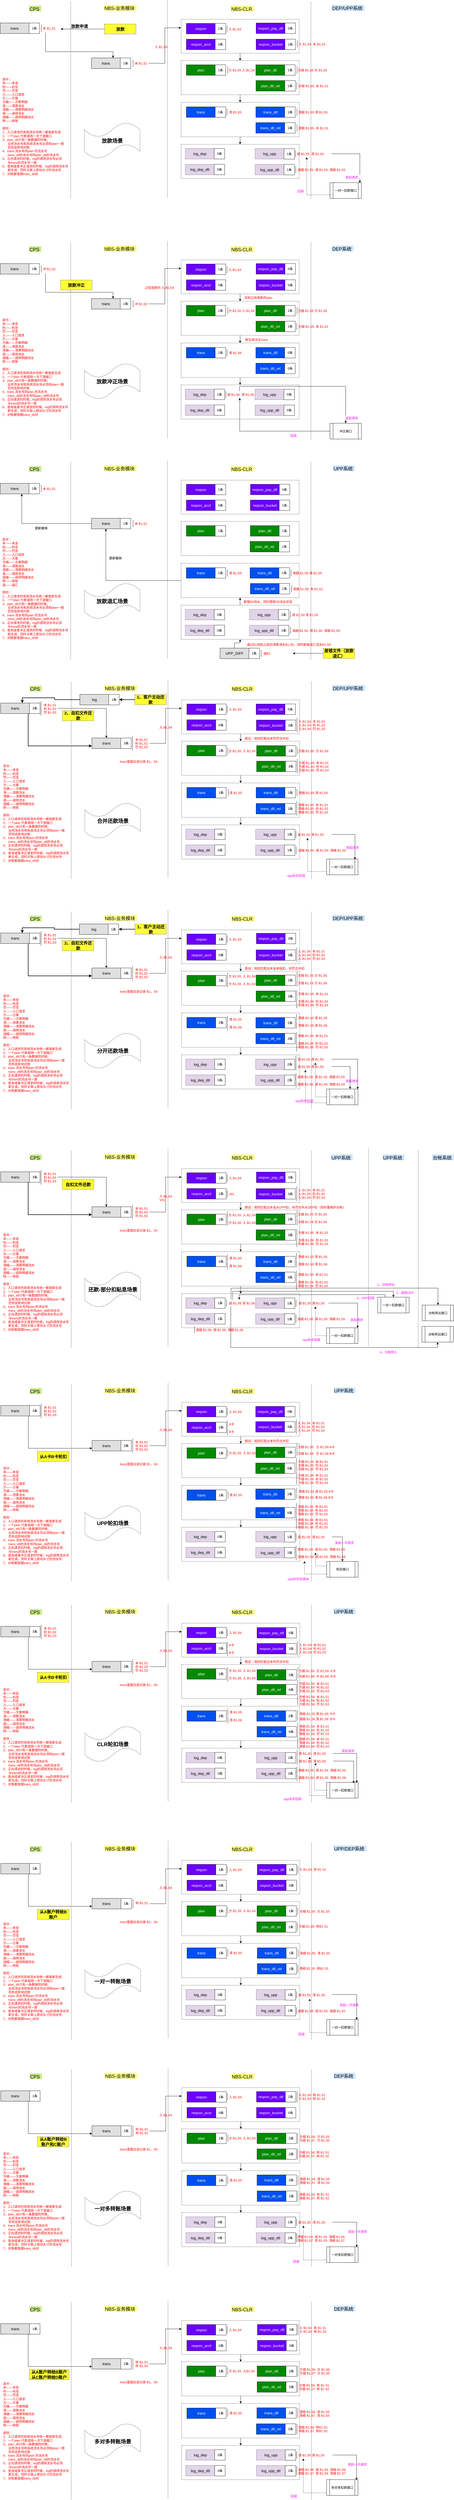 <mxfile version="12.0.0" type="github" pages="1"><diagram id="w_kF4j-FGfoCd_SVwG7F" name="第 1 页"><mxGraphModel dx="1821" dy="4390" grid="0" gridSize="10" guides="1" tooltips="1" connect="1" arrows="1" fold="1" page="0" pageScale="1" pageWidth="827" pageHeight="1169" math="0" shadow="0"><root><mxCell id="0"/><mxCell id="1" parent="0"/><mxCell id="t-NreFmdM8JecPta-622-88" style="edgeStyle=orthogonalEdgeStyle;rounded=0;orthogonalLoop=1;jettySize=auto;html=1;fontColor=#FF0000;" parent="1" source="t-NreFmdM8JecPta-622-86" target="MQyXut-PgY21eP9doJaX-73" edge="1"><mxGeometry relative="1" as="geometry"><Array as="points"><mxPoint x="573" y="-2082"/><mxPoint x="977" y="-2082"/></Array></mxGeometry></mxCell><mxCell id="MQyXut-PgY21eP9doJaX-191" value="" style="rounded=0;whiteSpace=wrap;html=1;fillColor=none;fontSize=14;fontColor=#000000;dashed=1;" parent="1" vertex="1"><mxGeometry x="349.5" y="-2087.5" width="450" height="130" as="geometry"/></mxCell><mxCell id="MQyXut-PgY21eP9doJaX-5" style="edgeStyle=orthogonalEdgeStyle;rounded=0;orthogonalLoop=1;jettySize=auto;html=1;fontSize=12;fontColor=#000000;" parent="1" source="MQyXut-PgY21eP9doJaX-12" target="MQyXut-PgY21eP9doJaX-29" edge="1"><mxGeometry relative="1" as="geometry"/></mxCell><mxCell id="MQyXut-PgY21eP9doJaX-6" value="" style="endArrow=none;dashed=1;html=1;" parent="1" edge="1"><mxGeometry width="50" height="50" relative="1" as="geometry"><mxPoint x="297.5" y="-1885" as="sourcePoint"/><mxPoint x="297.5" y="-2636" as="targetPoint"/></mxGeometry></mxCell><mxCell id="MQyXut-PgY21eP9doJaX-7" style="edgeStyle=orthogonalEdgeStyle;rounded=0;orthogonalLoop=1;jettySize=auto;html=1;fontSize=12;fontColor=#000000;entryX=0;entryY=0.25;entryDx=0;entryDy=0;" parent="1" target="MQyXut-PgY21eP9doJaX-12" edge="1"><mxGeometry relative="1" as="geometry"><mxPoint x="224.5" y="-2396" as="sourcePoint"/></mxGeometry></mxCell><mxCell id="MQyXut-PgY21eP9doJaX-8" style="edgeStyle=orthogonalEdgeStyle;rounded=0;orthogonalLoop=1;jettySize=auto;html=1;entryX=0.5;entryY=0;entryDx=0;entryDy=0;fontSize=12;fontColor=#000000;" parent="1" source="MQyXut-PgY21eP9doJaX-29" target="MQyXut-PgY21eP9doJaX-44" edge="1"><mxGeometry relative="1" as="geometry"/></mxCell><mxCell id="MQyXut-PgY21eP9doJaX-11" value="" style="endArrow=none;dashed=1;html=1;" parent="1" edge="1"><mxGeometry width="50" height="50" relative="1" as="geometry"><mxPoint x="844.5" y="-1880.5" as="sourcePoint"/><mxPoint x="844.5" y="-2631.5" as="targetPoint"/></mxGeometry></mxCell><mxCell id="MQyXut-PgY21eP9doJaX-12" value="" style="rounded=0;whiteSpace=wrap;html=1;fillColor=none;fontSize=14;fontColor=#000000;dashed=1;" parent="1" vertex="1"><mxGeometry x="349.5" y="-2563" width="450" height="129" as="geometry"/></mxCell><mxCell id="MQyXut-PgY21eP9doJaX-13" value="reqssn" style="rounded=0;whiteSpace=wrap;html=1;fillColor=#6A00FF;fontColor=#FFFFFF;fontSize=14;" parent="1" vertex="1"><mxGeometry x="369.5" y="-2547.5" width="110" height="40" as="geometry"/></mxCell><mxCell id="MQyXut-PgY21eP9doJaX-14" value="1条" style="rounded=0;whiteSpace=wrap;html=1;" parent="1" vertex="1"><mxGeometry x="479.5" y="-2547.5" width="40" height="40" as="geometry"/></mxCell><mxCell id="MQyXut-PgY21eP9doJaX-15" value="trans" style="rounded=0;whiteSpace=wrap;html=1;fillColor=#E0E0E0;fontColor=#000000;fontSize=14;" parent="1" vertex="1"><mxGeometry x="7.5" y="-2416" width="110" height="40" as="geometry"/></mxCell><mxCell id="MQyXut-PgY21eP9doJaX-16" value="1条" style="rounded=0;whiteSpace=wrap;html=1;" parent="1" vertex="1"><mxGeometry x="117.5" y="-2416" width="40" height="40" as="geometry"/></mxCell><mxCell id="MQyXut-PgY21eP9doJaX-17" value="reqssn_bucket" style="rounded=0;whiteSpace=wrap;html=1;fillColor=#6A00FF;fontColor=#FFFFFF;fontSize=14;" parent="1" vertex="1"><mxGeometry x="635.5" y="-2487.5" width="110" height="40" as="geometry"/></mxCell><mxCell id="MQyXut-PgY21eP9doJaX-18" value="0条" style="rounded=0;whiteSpace=wrap;html=1;" parent="1" vertex="1"><mxGeometry x="745.5" y="-2487.5" width="40" height="40" as="geometry"/></mxCell><mxCell id="MQyXut-PgY21eP9doJaX-19" value="reqssn_acct" style="rounded=0;whiteSpace=wrap;html=1;fillColor=#6A00FF;fontColor=#FFFFFF;fontSize=14;" parent="1" vertex="1"><mxGeometry x="369.5" y="-2487.5" width="110" height="40" as="geometry"/></mxCell><mxCell id="MQyXut-PgY21eP9doJaX-20" value="0条" style="rounded=0;whiteSpace=wrap;html=1;" parent="1" vertex="1"><mxGeometry x="479.5" y="-2487.5" width="40" height="40" as="geometry"/></mxCell><mxCell id="MQyXut-PgY21eP9doJaX-21" value="冲 B1,S2" style="shape=partialRectangle;top=0;left=0;right=0;bottom=0;align=left;verticalAlign=top;fillColor=none;spacingLeft=34;spacingRight=4;overflow=hidden;rotatable=0;points=[[0,0.5],[1,0.5]];portConstraint=eastwest;dropTarget=0;fontSize=12;dashed=1;fontColor=#FF0000;" parent="1" vertex="1"><mxGeometry x="-213.5" y="-2542" width="90" height="26" as="geometry"/></mxCell><mxCell id="MQyXut-PgY21eP9doJaX-22" value="" style="shape=partialRectangle;top=0;left=0;bottom=0;fillColor=none;align=left;verticalAlign=top;spacingLeft=4;spacingRight=4;overflow=hidden;rotatable=0;points=[];portConstraint=eastwest;part=1;fontSize=12;" parent="MQyXut-PgY21eP9doJaX-21" vertex="1" connectable="0"><mxGeometry width="30" height="26" as="geometry"/></mxCell><mxCell id="MQyXut-PgY21eP9doJaX-27" value="reqssn_pay_dtl" style="rounded=0;whiteSpace=wrap;html=1;fillColor=#6A00FF;fontColor=#FFFFFF;fontSize=14;" parent="1" vertex="1"><mxGeometry x="635.5" y="-2549" width="110" height="40" as="geometry"/></mxCell><mxCell id="MQyXut-PgY21eP9doJaX-28" value="0条" style="rounded=0;whiteSpace=wrap;html=1;" parent="1" vertex="1"><mxGeometry x="745.5" y="-2549" width="40" height="40" as="geometry"/></mxCell><mxCell id="MQyXut-PgY21eP9doJaX-29" value="" style="rounded=0;whiteSpace=wrap;html=1;fillColor=none;fontSize=14;fontColor=#000000;dashed=1;" parent="1" vertex="1"><mxGeometry x="349.5" y="-2406" width="450" height="130" as="geometry"/></mxCell><mxCell id="MQyXut-PgY21eP9doJaX-30" value="plan" style="rounded=0;whiteSpace=wrap;html=1;fillColor=#008A00;fontColor=#FFFFFF;fontSize=14;" parent="1" vertex="1"><mxGeometry x="369.5" y="-2390" width="110" height="40" as="geometry"/></mxCell><mxCell id="MQyXut-PgY21eP9doJaX-31" value="1条" style="rounded=0;whiteSpace=wrap;html=1;" parent="1" vertex="1"><mxGeometry x="479.5" y="-2390" width="40" height="40" as="geometry"/></mxCell><mxCell id="MQyXut-PgY21eP9doJaX-32" value="plan_dtl_rel" style="rounded=0;whiteSpace=wrap;html=1;fillColor=#008A00;fontColor=#FFFFFF;fontSize=14;" parent="1" vertex="1"><mxGeometry x="635" y="-2330" width="110" height="40" as="geometry"/></mxCell><mxCell id="MQyXut-PgY21eP9doJaX-33" value="1条" style="rounded=0;whiteSpace=wrap;html=1;" parent="1" vertex="1"><mxGeometry x="745" y="-2330" width="40" height="40" as="geometry"/></mxCell><mxCell id="MQyXut-PgY21eP9doJaX-34" value="plan_dtl" style="rounded=0;whiteSpace=wrap;html=1;fillColor=#008A00;fontColor=#FFFFFF;fontSize=14;" parent="1" vertex="1"><mxGeometry x="634.5" y="-2390" width="110" height="40" as="geometry"/></mxCell><mxCell id="MQyXut-PgY21eP9doJaX-35" value="1条" style="rounded=0;whiteSpace=wrap;html=1;" parent="1" vertex="1"><mxGeometry x="744.5" y="-2390" width="40" height="40" as="geometry"/></mxCell><mxCell id="MQyXut-PgY21eP9doJaX-197" style="edgeStyle=orthogonalEdgeStyle;rounded=0;orthogonalLoop=1;jettySize=auto;html=1;entryX=0.5;entryY=0;entryDx=0;entryDy=0;fontSize=12;fontColor=#FF0000;" parent="1" source="MQyXut-PgY21eP9doJaX-44" target="MQyXut-PgY21eP9doJaX-191" edge="1"><mxGeometry relative="1" as="geometry"/></mxCell><mxCell id="MQyXut-PgY21eP9doJaX-44" value="" style="rounded=0;whiteSpace=wrap;html=1;fillColor=none;fontSize=14;fontColor=#000000;dashed=1;" parent="1" vertex="1"><mxGeometry x="349.5" y="-2247" width="450" height="131" as="geometry"/></mxCell><mxCell id="MQyXut-PgY21eP9doJaX-45" value="trans" style="rounded=0;whiteSpace=wrap;html=1;fillColor=#0050EF;fontColor=#FFFFFF;fontSize=14;" parent="1" vertex="1"><mxGeometry x="369.5" y="-2230" width="110" height="40" as="geometry"/></mxCell><mxCell id="MQyXut-PgY21eP9doJaX-46" value="1条" style="rounded=0;whiteSpace=wrap;html=1;" parent="1" vertex="1"><mxGeometry x="479.5" y="-2230" width="40" height="40" as="geometry"/></mxCell><mxCell id="MQyXut-PgY21eP9doJaX-47" value="&lt;div&gt;trans_dtl_rel&lt;/div&gt;" style="rounded=0;whiteSpace=wrap;html=1;fillColor=#0050EF;fontColor=#FFFFFF;fontSize=14;" parent="1" vertex="1"><mxGeometry x="634.5" y="-2170" width="110" height="40" as="geometry"/></mxCell><mxCell id="MQyXut-PgY21eP9doJaX-48" value="0条" style="rounded=0;whiteSpace=wrap;html=1;" parent="1" vertex="1"><mxGeometry x="744.5" y="-2170" width="40" height="40" as="geometry"/></mxCell><mxCell id="MQyXut-PgY21eP9doJaX-49" value="trans_dtl" style="rounded=0;whiteSpace=wrap;html=1;fillColor=#0050EF;fontColor=#FFFFFF;fontSize=14;" parent="1" vertex="1"><mxGeometry x="634.5" y="-2230" width="110" height="40" as="geometry"/></mxCell><mxCell id="MQyXut-PgY21eP9doJaX-50" value="0条" style="rounded=0;whiteSpace=wrap;html=1;" parent="1" vertex="1"><mxGeometry x="744.5" y="-2230" width="40" height="40" as="geometry"/></mxCell><mxCell id="MQyXut-PgY21eP9doJaX-56" value="log_dep" style="rounded=0;whiteSpace=wrap;html=1;fillColor=#e1d5e7;fontSize=14;strokeColor=#9673a6;" parent="1" vertex="1"><mxGeometry x="365.5" y="-2071.5" width="110" height="40" as="geometry"/></mxCell><mxCell id="MQyXut-PgY21eP9doJaX-57" value="1条" style="rounded=0;whiteSpace=wrap;html=1;" parent="1" vertex="1"><mxGeometry x="475.5" y="-2071.5" width="40" height="40" as="geometry"/></mxCell><mxCell id="MQyXut-PgY21eP9doJaX-58" value="log_upp" style="rounded=0;whiteSpace=wrap;html=1;fillColor=#e1d5e7;fontSize=14;strokeColor=#9673a6;" parent="1" vertex="1"><mxGeometry x="631.5" y="-2071.5" width="110" height="40" as="geometry"/></mxCell><mxCell id="MQyXut-PgY21eP9doJaX-59" value="0条" style="rounded=0;whiteSpace=wrap;html=1;" parent="1" vertex="1"><mxGeometry x="741.5" y="-2071" width="40" height="40" as="geometry"/></mxCell><mxCell id="MQyXut-PgY21eP9doJaX-60" value="log_dep_dtl" style="rounded=0;whiteSpace=wrap;html=1;fillColor=#e1d5e7;fontSize=14;strokeColor=#9673a6;" parent="1" vertex="1"><mxGeometry x="365.5" y="-2011.5" width="110" height="40" as="geometry"/></mxCell><mxCell id="MQyXut-PgY21eP9doJaX-61" value="0条" style="rounded=0;whiteSpace=wrap;html=1;" parent="1" vertex="1"><mxGeometry x="475.5" y="-2011.5" width="40" height="40" as="geometry"/></mxCell><mxCell id="MQyXut-PgY21eP9doJaX-66" value="log_upp_dtl" style="rounded=0;whiteSpace=wrap;html=1;fillColor=#e1d5e7;fontSize=14;strokeColor=#9673a6;" parent="1" vertex="1"><mxGeometry x="631.5" y="-2011" width="110" height="40" as="geometry"/></mxCell><mxCell id="MQyXut-PgY21eP9doJaX-67" value="0条" style="rounded=0;whiteSpace=wrap;html=1;" parent="1" vertex="1"><mxGeometry x="741.5" y="-2011" width="40" height="40" as="geometry"/></mxCell><mxCell id="MQyXut-PgY21eP9doJaX-68" value="NBS-业务模块" style="text;html=1;resizable=0;points=[];autosize=1;align=left;verticalAlign=top;spacingTop=-4;fontSize=18;fillColor=#ffff88;strokeColor=none;" parent="1" vertex="1"><mxGeometry x="55" y="-2617.5" width="125" height="22" as="geometry"/></mxCell><mxCell id="MQyXut-PgY21eP9doJaX-69" value="NBS-CLR" style="text;html=1;resizable=0;points=[];autosize=1;align=left;verticalAlign=top;spacingTop=-4;fontSize=18;fillColor=#ffff88;strokeColor=none;" parent="1" vertex="1"><mxGeometry x="538.5" y="-2615" width="89" height="22" as="geometry"/></mxCell><mxCell id="MQyXut-PgY21eP9doJaX-70" value="DEP系统" style="text;html=1;resizable=0;points=[];autosize=1;align=left;verticalAlign=top;spacingTop=-4;fontSize=18;fillColor=#cce5ff;strokeColor=none;" parent="1" vertex="1"><mxGeometry x="923.5" y="-2617.5" width="83" height="22" as="geometry"/></mxCell><mxCell id="MQyXut-PgY21eP9doJaX-71" value="&lt;div&gt;放款冲正场景&lt;/div&gt;" style="shape=tape;whiteSpace=wrap;html=1;dashed=1;strokeWidth=1;fillColor=none;fontSize=20;fontColor=#000000;fontStyle=1" parent="1" vertex="1"><mxGeometry x="-19.5" y="-2170" width="212" height="137" as="geometry"/></mxCell><mxCell id="t-NreFmdM8JecPta-622-90" style="edgeStyle=orthogonalEdgeStyle;rounded=0;orthogonalLoop=1;jettySize=auto;html=1;fontColor=#FF0000;" parent="1" source="MQyXut-PgY21eP9doJaX-73" target="t-NreFmdM8JecPta-622-86" edge="1"><mxGeometry relative="1" as="geometry"><Array as="points"><mxPoint x="573" y="-1911"/></Array></mxGeometry></mxCell><mxCell id="MQyXut-PgY21eP9doJaX-73" value="冲正接口" style="shape=process;whiteSpace=wrap;html=1;backgroundOutline=1;strokeWidth=1;fillColor=none;fontSize=12;fontColor=#000000;" parent="1" vertex="1"><mxGeometry x="917" y="-1941.5" width="120" height="60" as="geometry"/></mxCell><mxCell id="MQyXut-PgY21eP9doJaX-83" value="" style="endArrow=none;dashed=1;html=1;" parent="1" edge="1"><mxGeometry width="50" height="50" relative="1" as="geometry"><mxPoint x="-71.5" y="-1880.5" as="sourcePoint"/><mxPoint x="-71.5" y="-2631.5" as="targetPoint"/></mxGeometry></mxCell><mxCell id="MQyXut-PgY21eP9doJaX-87" value="CPS" style="text;html=1;resizable=0;points=[];autosize=1;align=left;verticalAlign=top;spacingTop=-4;fontSize=18;fillColor=#cdeb8b;strokeColor=none;" parent="1" vertex="1"><mxGeometry x="-230.5" y="-2615" width="47" height="22" as="geometry"/></mxCell><mxCell id="MQyXut-PgY21eP9doJaX-91" value="放款冲正" style="rounded=0;whiteSpace=wrap;html=1;dashed=1;fillColor=#FFFF33;fontSize=16;fontStyle=1" parent="1" vertex="1"><mxGeometry x="-110" y="-2486.5" width="120" height="38" as="geometry"/></mxCell><mxCell id="MQyXut-PgY21eP9doJaX-93" value="trans" style="rounded=0;whiteSpace=wrap;html=1;fillColor=#E0E0E0;fontColor=#000000;fontSize=14;" parent="1" vertex="1"><mxGeometry x="-340.5" y="-2549" width="110" height="40" as="geometry"/></mxCell><mxCell id="MQyXut-PgY21eP9doJaX-94" value="1条" style="rounded=0;whiteSpace=wrap;html=1;" parent="1" vertex="1"><mxGeometry x="-230.5" y="-2549" width="40" height="40" as="geometry"/></mxCell><mxCell id="MQyXut-PgY21eP9doJaX-98" value="冲 B1,S2" style="shape=partialRectangle;top=0;left=0;right=0;bottom=0;align=left;verticalAlign=top;fillColor=none;spacingLeft=34;spacingRight=4;overflow=hidden;rotatable=0;points=[[0,0.5],[1,0.5]];portConstraint=eastwest;dropTarget=0;fontSize=12;dashed=1;fontColor=#FF0000;" parent="1" vertex="1"><mxGeometry x="136.5" y="-2409" width="90" height="26" as="geometry"/></mxCell><mxCell id="MQyXut-PgY21eP9doJaX-99" value="" style="shape=partialRectangle;top=0;left=0;bottom=0;fillColor=none;align=left;verticalAlign=top;spacingLeft=4;spacingRight=4;overflow=hidden;rotatable=0;points=[];portConstraint=eastwest;part=1;fontSize=12;" parent="MQyXut-PgY21eP9doJaX-98" vertex="1" connectable="0"><mxGeometry width="30" height="26" as="geometry"/></mxCell><mxCell id="MQyXut-PgY21eP9doJaX-100" style="edgeStyle=orthogonalEdgeStyle;rounded=0;orthogonalLoop=1;jettySize=auto;html=1;fontSize=12;fontColor=#000000;exitX=0.511;exitY=1.154;exitDx=0;exitDy=0;exitPerimeter=0;entryX=0.75;entryY=0;entryDx=0;entryDy=0;" parent="1" source="MQyXut-PgY21eP9doJaX-21" target="MQyXut-PgY21eP9doJaX-15" edge="1"><mxGeometry relative="1" as="geometry"><mxPoint x="-15.5" y="-2440" as="sourcePoint"/><mxPoint x="-123.5" y="-2440" as="targetPoint"/><Array as="points"><mxPoint x="-167.5" y="-2440"/><mxPoint x="90.5" y="-2440"/></Array></mxGeometry></mxCell><mxCell id="MQyXut-PgY21eP9doJaX-101" value="清 B1,S6" style="shape=partialRectangle;top=0;left=0;right=0;bottom=0;align=left;verticalAlign=top;fillColor=none;spacingLeft=34;spacingRight=4;overflow=hidden;rotatable=0;points=[[0,0.5],[1,0.5]];portConstraint=eastwest;dropTarget=0;fontSize=12;dashed=1;fontColor=#FF0000;" parent="1" vertex="1"><mxGeometry x="495.5" y="-2223" width="90" height="26" as="geometry"/></mxCell><mxCell id="MQyXut-PgY21eP9doJaX-102" value="" style="shape=partialRectangle;top=0;left=0;bottom=0;fillColor=none;align=left;verticalAlign=top;spacingLeft=4;spacingRight=4;overflow=hidden;rotatable=0;points=[];portConstraint=eastwest;part=1;fontSize=12;" parent="MQyXut-PgY21eP9doJaX-101" vertex="1" connectable="0"><mxGeometry width="29" height="26" as="geometry"/></mxCell><mxCell id="MQyXut-PgY21eP9doJaX-114" value="发起请求" style="text;html=1;resizable=0;points=[];autosize=1;align=left;verticalAlign=top;spacingTop=-4;fontSize=12;fillColor=#ffffff;fontColor=#FF00FF;" parent="1" vertex="1"><mxGeometry x="974" y="-1971.5" width="58" height="14" as="geometry"/></mxCell><mxCell id="MQyXut-PgY21eP9doJaX-116" value="回调" style="text;html=1;resizable=0;points=[];autosize=1;align=left;verticalAlign=top;spacingTop=-4;fontSize=12;fontColor=#FF00FF;" parent="1" vertex="1"><mxGeometry x="764" y="-1904.5" width="34" height="14" as="geometry"/></mxCell><mxCell id="MQyXut-PgY21eP9doJaX-280" style="edgeStyle=orthogonalEdgeStyle;rounded=0;orthogonalLoop=1;jettySize=auto;html=1;fontSize=12;fontColor=#FF0000;" parent="1" source="MQyXut-PgY21eP9doJaX-198" target="MQyXut-PgY21eP9doJaX-229" edge="1"><mxGeometry relative="1" as="geometry"/></mxCell><mxCell id="MQyXut-PgY21eP9doJaX-198" value="" style="rounded=0;whiteSpace=wrap;html=1;fillColor=none;fontSize=14;fontColor=#000000;dashed=1;" parent="1" vertex="1"><mxGeometry x="349.5" y="-1249.5" width="450" height="130" as="geometry"/></mxCell><mxCell id="MQyXut-PgY21eP9doJaX-200" value="" style="endArrow=none;dashed=1;html=1;" parent="1" edge="1"><mxGeometry width="50" height="50" relative="1" as="geometry"><mxPoint x="297.5" y="-1049" as="sourcePoint"/><mxPoint x="297.5" y="-1800" as="targetPoint"/></mxGeometry></mxCell><mxCell id="MQyXut-PgY21eP9doJaX-203" value="" style="endArrow=none;dashed=1;html=1;" parent="1" edge="1"><mxGeometry width="50" height="50" relative="1" as="geometry"><mxPoint x="844.5" y="-1044.5" as="sourcePoint"/><mxPoint x="844.5" y="-1795.5" as="targetPoint"/></mxGeometry></mxCell><mxCell id="MQyXut-PgY21eP9doJaX-204" value="" style="rounded=0;whiteSpace=wrap;html=1;fillColor=none;fontSize=14;fontColor=#000000;dashed=1;" parent="1" vertex="1"><mxGeometry x="349.5" y="-1725" width="450" height="129" as="geometry"/></mxCell><mxCell id="MQyXut-PgY21eP9doJaX-205" value="reqssn" style="rounded=0;whiteSpace=wrap;html=1;fillColor=#6A00FF;fontColor=#FFFFFF;fontSize=14;" parent="1" vertex="1"><mxGeometry x="369.5" y="-1709.5" width="110" height="40" as="geometry"/></mxCell><mxCell id="MQyXut-PgY21eP9doJaX-206" value="1条" style="rounded=0;whiteSpace=wrap;html=1;" parent="1" vertex="1"><mxGeometry x="479.5" y="-1709.5" width="40" height="40" as="geometry"/></mxCell><mxCell id="MQyXut-PgY21eP9doJaX-284" style="edgeStyle=orthogonalEdgeStyle;rounded=0;orthogonalLoop=1;jettySize=auto;html=1;entryX=0.75;entryY=1;entryDx=0;entryDy=0;fontSize=12;fontColor=#FF0000;" parent="1" source="MQyXut-PgY21eP9doJaX-207" target="MQyXut-PgY21eP9doJaX-257" edge="1"><mxGeometry relative="1" as="geometry"/></mxCell><mxCell id="MQyXut-PgY21eP9doJaX-207" value="trans" style="rounded=0;whiteSpace=wrap;html=1;fillColor=#E0E0E0;fontColor=#000000;fontSize=14;" parent="1" vertex="1"><mxGeometry x="7.5" y="-1580" width="110" height="40" as="geometry"/></mxCell><mxCell id="MQyXut-PgY21eP9doJaX-208" value="1条" style="rounded=0;whiteSpace=wrap;html=1;" parent="1" vertex="1"><mxGeometry x="117.5" y="-1580" width="40" height="40" as="geometry"/></mxCell><mxCell id="MQyXut-PgY21eP9doJaX-209" value="reqssn_bucket" style="rounded=0;whiteSpace=wrap;html=1;fillColor=#6A00FF;fontColor=#FFFFFF;fontSize=14;" parent="1" vertex="1"><mxGeometry x="613.5" y="-1649.5" width="110" height="40" as="geometry"/></mxCell><mxCell id="MQyXut-PgY21eP9doJaX-210" value="1条" style="rounded=0;whiteSpace=wrap;html=1;" parent="1" vertex="1"><mxGeometry x="723.5" y="-1649.5" width="40" height="40" as="geometry"/></mxCell><mxCell id="MQyXut-PgY21eP9doJaX-211" value="reqssn_acct" style="rounded=0;whiteSpace=wrap;html=1;fillColor=#6A00FF;fontColor=#FFFFFF;fontSize=14;" parent="1" vertex="1"><mxGeometry x="369.5" y="-1649.5" width="110" height="40" as="geometry"/></mxCell><mxCell id="MQyXut-PgY21eP9doJaX-212" value="0条" style="rounded=0;whiteSpace=wrap;html=1;" parent="1" vertex="1"><mxGeometry x="479.5" y="-1649.5" width="40" height="40" as="geometry"/></mxCell><mxCell id="MQyXut-PgY21eP9doJaX-213" value="本 B1,S1" style="shape=partialRectangle;top=0;left=0;right=0;bottom=0;align=left;verticalAlign=top;fillColor=none;spacingLeft=34;spacingRight=4;overflow=hidden;rotatable=0;points=[[0,0.5],[1,0.5]];portConstraint=eastwest;dropTarget=0;fontSize=12;dashed=1;fontColor=#FF0000;" parent="1" vertex="1"><mxGeometry x="-213.5" y="-1706" width="90" height="26" as="geometry"/></mxCell><mxCell id="MQyXut-PgY21eP9doJaX-214" value="" style="shape=partialRectangle;top=0;left=0;bottom=0;fillColor=none;align=left;verticalAlign=top;spacingLeft=4;spacingRight=4;overflow=hidden;rotatable=0;points=[];portConstraint=eastwest;part=1;fontSize=12;" parent="MQyXut-PgY21eP9doJaX-213" vertex="1" connectable="0"><mxGeometry width="30" height="26" as="geometry"/></mxCell><mxCell id="MQyXut-PgY21eP9doJaX-215" value="reqssn_pay_dtl" style="rounded=0;whiteSpace=wrap;html=1;fillColor=#6A00FF;fontColor=#FFFFFF;fontSize=14;" parent="1" vertex="1"><mxGeometry x="614" y="-1709.5" width="110" height="40" as="geometry"/></mxCell><mxCell id="MQyXut-PgY21eP9doJaX-216" value="0条" style="rounded=0;whiteSpace=wrap;html=1;" parent="1" vertex="1"><mxGeometry x="724" y="-1709.5" width="40" height="40" as="geometry"/></mxCell><mxCell id="MQyXut-PgY21eP9doJaX-217" value="" style="rounded=0;whiteSpace=wrap;html=1;fillColor=none;fontSize=14;fontColor=#000000;dashed=1;" parent="1" vertex="1"><mxGeometry x="349.5" y="-1568" width="450" height="130" as="geometry"/></mxCell><mxCell id="MQyXut-PgY21eP9doJaX-218" value="plan" style="rounded=0;whiteSpace=wrap;html=1;fillColor=#008A00;fontColor=#FFFFFF;fontSize=14;" parent="1" vertex="1"><mxGeometry x="369.5" y="-1552" width="110" height="40" as="geometry"/></mxCell><mxCell id="MQyXut-PgY21eP9doJaX-219" value="1条" style="rounded=0;whiteSpace=wrap;html=1;" parent="1" vertex="1"><mxGeometry x="479.5" y="-1552" width="40" height="40" as="geometry"/></mxCell><mxCell id="MQyXut-PgY21eP9doJaX-220" value="&lt;div&gt;plan_dtl_rel&lt;/div&gt;" style="rounded=0;whiteSpace=wrap;html=1;fillColor=#008A00;fontColor=#FFFFFF;fontSize=14;" parent="1" vertex="1"><mxGeometry x="612.5" y="-1492" width="110" height="40" as="geometry"/></mxCell><mxCell id="MQyXut-PgY21eP9doJaX-221" value="1条" style="rounded=0;whiteSpace=wrap;html=1;" parent="1" vertex="1"><mxGeometry x="722.5" y="-1492" width="40" height="40" as="geometry"/></mxCell><mxCell id="MQyXut-PgY21eP9doJaX-222" value="plan_dtl" style="rounded=0;whiteSpace=wrap;html=1;fillColor=#008A00;fontColor=#FFFFFF;fontSize=14;" parent="1" vertex="1"><mxGeometry x="613.5" y="-1552" width="110" height="40" as="geometry"/></mxCell><mxCell id="MQyXut-PgY21eP9doJaX-223" value="1条" style="rounded=0;whiteSpace=wrap;html=1;" parent="1" vertex="1"><mxGeometry x="723.5" y="-1552" width="40" height="40" as="geometry"/></mxCell><mxCell id="MQyXut-PgY21eP9doJaX-283" style="edgeStyle=orthogonalEdgeStyle;rounded=0;orthogonalLoop=1;jettySize=auto;html=1;fontSize=12;fontColor=#FF0000;" parent="1" source="MQyXut-PgY21eP9doJaX-229" target="MQyXut-PgY21eP9doJaX-207" edge="1"><mxGeometry relative="1" as="geometry"/></mxCell><mxCell id="MQyXut-PgY21eP9doJaX-229" value="" style="rounded=0;whiteSpace=wrap;html=1;fillColor=none;fontSize=14;fontColor=#000000;dashed=1;" parent="1" vertex="1"><mxGeometry x="349.5" y="-1409" width="450" height="131" as="geometry"/></mxCell><mxCell id="MQyXut-PgY21eP9doJaX-230" value="trans" style="rounded=0;whiteSpace=wrap;html=1;fillColor=#0050EF;fontColor=#FFFFFF;fontSize=14;" parent="1" vertex="1"><mxGeometry x="369.5" y="-1392" width="110" height="40" as="geometry"/></mxCell><mxCell id="MQyXut-PgY21eP9doJaX-231" value="1条" style="rounded=0;whiteSpace=wrap;html=1;" parent="1" vertex="1"><mxGeometry x="479.5" y="-1392" width="40" height="40" as="geometry"/></mxCell><mxCell id="MQyXut-PgY21eP9doJaX-232" value="&lt;div&gt;trans_dtl_rel&lt;/div&gt;" style="rounded=0;whiteSpace=wrap;html=1;fillColor=#0050EF;fontColor=#FFFFFF;fontSize=14;" parent="1" vertex="1"><mxGeometry x="613.5" y="-1332" width="110" height="40" as="geometry"/></mxCell><mxCell id="MQyXut-PgY21eP9doJaX-233" value="1条" style="rounded=0;whiteSpace=wrap;html=1;" parent="1" vertex="1"><mxGeometry x="723.5" y="-1332" width="40" height="40" as="geometry"/></mxCell><mxCell id="MQyXut-PgY21eP9doJaX-234" value="trans_dtl" style="rounded=0;whiteSpace=wrap;html=1;fillColor=#0050EF;fontColor=#FFFFFF;fontSize=14;" parent="1" vertex="1"><mxGeometry x="612.5" y="-1392" width="110" height="40" as="geometry"/></mxCell><mxCell id="MQyXut-PgY21eP9doJaX-235" value="1条" style="rounded=0;whiteSpace=wrap;html=1;" parent="1" vertex="1"><mxGeometry x="722.5" y="-1392" width="40" height="40" as="geometry"/></mxCell><mxCell id="MQyXut-PgY21eP9doJaX-236" value="清细 B1,S9  本 B1,S1" style="shape=partialRectangle;top=0;left=0;right=0;bottom=0;align=left;verticalAlign=top;fillColor=none;spacingLeft=34;spacingRight=4;overflow=hidden;rotatable=0;points=[[0,0.5],[1,0.5]];portConstraint=eastwest;dropTarget=0;fontSize=12;dashed=1;fontColor=#FF0000;" parent="1" vertex="1"><mxGeometry x="739.5" y="-1324.5" width="167" height="26" as="geometry"/></mxCell><mxCell id="MQyXut-PgY21eP9doJaX-237" value="" style="shape=partialRectangle;top=0;left=0;bottom=0;fillColor=none;align=left;verticalAlign=top;spacingLeft=4;spacingRight=4;overflow=hidden;rotatable=0;points=[];portConstraint=eastwest;part=1;fontSize=12;" parent="MQyXut-PgY21eP9doJaX-236" vertex="1" connectable="0"><mxGeometry width="31" height="26" as="geometry"/></mxCell><mxCell id="MQyXut-PgY21eP9doJaX-238" value="log_dep" style="rounded=0;whiteSpace=wrap;html=1;fillColor=#e1d5e7;fontSize=14;strokeColor=#9673a6;" parent="1" vertex="1"><mxGeometry x="365.5" y="-1233.5" width="110" height="40" as="geometry"/></mxCell><mxCell id="MQyXut-PgY21eP9doJaX-239" value="0条" style="rounded=0;whiteSpace=wrap;html=1;" parent="1" vertex="1"><mxGeometry x="475.5" y="-1233.5" width="40" height="40" as="geometry"/></mxCell><mxCell id="MQyXut-PgY21eP9doJaX-240" value="log_upp" style="rounded=0;whiteSpace=wrap;html=1;fillColor=#e1d5e7;fontSize=14;strokeColor=#9673a6;" parent="1" vertex="1"><mxGeometry x="610.5" y="-1233.5" width="110" height="40" as="geometry"/></mxCell><mxCell id="MQyXut-PgY21eP9doJaX-241" value="1条" style="rounded=0;whiteSpace=wrap;html=1;" parent="1" vertex="1"><mxGeometry x="720.5" y="-1233" width="40" height="40" as="geometry"/></mxCell><mxCell id="MQyXut-PgY21eP9doJaX-242" value="log_dep_dtl" style="rounded=0;whiteSpace=wrap;html=1;fillColor=#e1d5e7;fontSize=14;strokeColor=#9673a6;" parent="1" vertex="1"><mxGeometry x="365.5" y="-1173.5" width="110" height="40" as="geometry"/></mxCell><mxCell id="MQyXut-PgY21eP9doJaX-243" value="0条" style="rounded=0;whiteSpace=wrap;html=1;" parent="1" vertex="1"><mxGeometry x="475.5" y="-1173.5" width="40" height="40" as="geometry"/></mxCell><mxCell id="MQyXut-PgY21eP9doJaX-244" value="log_upp_dtl" style="rounded=0;whiteSpace=wrap;html=1;fillColor=#e1d5e7;fontSize=14;strokeColor=#9673a6;" parent="1" vertex="1"><mxGeometry x="610.5" y="-1173" width="110" height="40" as="geometry"/></mxCell><mxCell id="MQyXut-PgY21eP9doJaX-245" value="1条" style="rounded=0;whiteSpace=wrap;html=1;" parent="1" vertex="1"><mxGeometry x="720.5" y="-1173" width="40" height="40" as="geometry"/></mxCell><mxCell id="MQyXut-PgY21eP9doJaX-246" value="NBS-业务模块" style="text;html=1;resizable=0;points=[];autosize=1;align=left;verticalAlign=top;spacingTop=-4;fontSize=18;fillColor=#ffff88;strokeColor=none;" parent="1" vertex="1"><mxGeometry x="55" y="-1781.5" width="125" height="22" as="geometry"/></mxCell><mxCell id="MQyXut-PgY21eP9doJaX-247" value="NBS-CLR" style="text;html=1;resizable=0;points=[];autosize=1;align=left;verticalAlign=top;spacingTop=-4;fontSize=18;fillColor=#ffff88;strokeColor=none;" parent="1" vertex="1"><mxGeometry x="538.5" y="-1779" width="89" height="22" as="geometry"/></mxCell><mxCell id="MQyXut-PgY21eP9doJaX-248" value="UPP系统" style="text;html=1;resizable=0;points=[];autosize=1;align=left;verticalAlign=top;spacingTop=-4;fontSize=18;fillColor=#cce5ff;strokeColor=none;" parent="1" vertex="1"><mxGeometry x="928.5" y="-1781.5" width="83" height="22" as="geometry"/></mxCell><mxCell id="MQyXut-PgY21eP9doJaX-249" value="&lt;div&gt;放款退汇场景&lt;/div&gt;" style="shape=tape;whiteSpace=wrap;html=1;dashed=1;strokeWidth=1;fillColor=none;fontSize=20;fontColor=#000000;fontStyle=1" parent="1" vertex="1"><mxGeometry x="-19.5" y="-1334" width="212" height="137" as="geometry"/></mxCell><mxCell id="MQyXut-PgY21eP9doJaX-252" value="" style="endArrow=none;dashed=1;html=1;" parent="1" edge="1"><mxGeometry width="50" height="50" relative="1" as="geometry"><mxPoint x="-71.5" y="-1044.5" as="sourcePoint"/><mxPoint x="-71.5" y="-1795.5" as="targetPoint"/></mxGeometry></mxCell><mxCell id="MQyXut-PgY21eP9doJaX-253" value="CPS" style="text;html=1;resizable=0;points=[];autosize=1;align=left;verticalAlign=top;spacingTop=-4;fontSize=18;fillColor=#cdeb8b;strokeColor=none;" parent="1" vertex="1"><mxGeometry x="-230.5" y="-1779" width="47" height="22" as="geometry"/></mxCell><mxCell id="MQyXut-PgY21eP9doJaX-278" style="edgeStyle=orthogonalEdgeStyle;rounded=0;orthogonalLoop=1;jettySize=auto;html=1;entryX=1;entryY=0.5;entryDx=0;entryDy=0;fontSize=12;fontColor=#FF0000;" parent="1" source="MQyXut-PgY21eP9doJaX-255" target="MQyXut-PgY21eP9doJaX-276" edge="1"><mxGeometry relative="1" as="geometry"/></mxCell><mxCell id="MQyXut-PgY21eP9doJaX-255" value="差错文件（放款退汇）" style="rounded=0;whiteSpace=wrap;html=1;dashed=1;fillColor=#FFFF33;fontSize=16;fontStyle=1" parent="1" vertex="1"><mxGeometry x="891" y="-1085" width="120" height="38" as="geometry"/></mxCell><mxCell id="MQyXut-PgY21eP9doJaX-257" value="trans" style="rounded=0;whiteSpace=wrap;html=1;fillColor=#E0E0E0;fontColor=#000000;fontSize=14;" parent="1" vertex="1"><mxGeometry x="-340.5" y="-1713" width="110" height="40" as="geometry"/></mxCell><mxCell id="MQyXut-PgY21eP9doJaX-258" value="1条" style="rounded=0;whiteSpace=wrap;html=1;" parent="1" vertex="1"><mxGeometry x="-230.5" y="-1713" width="40" height="40" as="geometry"/></mxCell><mxCell id="MQyXut-PgY21eP9doJaX-259" value="本 B1,S1" style="shape=partialRectangle;top=0;left=0;right=0;bottom=0;align=left;verticalAlign=top;fillColor=none;spacingLeft=34;spacingRight=4;overflow=hidden;rotatable=0;points=[[0,0.5],[1,0.5]];portConstraint=eastwest;dropTarget=0;fontSize=12;dashed=1;fontColor=#FF0000;" parent="1" vertex="1"><mxGeometry x="136.5" y="-1573" width="90" height="26" as="geometry"/></mxCell><mxCell id="MQyXut-PgY21eP9doJaX-260" value="" style="shape=partialRectangle;top=0;left=0;bottom=0;fillColor=none;align=left;verticalAlign=top;spacingLeft=4;spacingRight=4;overflow=hidden;rotatable=0;points=[];portConstraint=eastwest;part=1;fontSize=12;" parent="MQyXut-PgY21eP9doJaX-259" vertex="1" connectable="0"><mxGeometry width="30" height="26" as="geometry"/></mxCell><mxCell id="MQyXut-PgY21eP9doJaX-262" value="清 B1,S9" style="shape=partialRectangle;top=0;left=0;right=0;bottom=0;align=left;verticalAlign=top;fillColor=none;spacingLeft=34;spacingRight=4;overflow=hidden;rotatable=0;points=[[0,0.5],[1,0.5]];portConstraint=eastwest;dropTarget=0;fontSize=12;dashed=1;fontColor=#FF0000;" parent="1" vertex="1"><mxGeometry x="495.5" y="-1385" width="90" height="26" as="geometry"/></mxCell><mxCell id="MQyXut-PgY21eP9doJaX-263" value="" style="shape=partialRectangle;top=0;left=0;bottom=0;fillColor=none;align=left;verticalAlign=top;spacingLeft=4;spacingRight=4;overflow=hidden;rotatable=0;points=[];portConstraint=eastwest;part=1;fontSize=12;" parent="MQyXut-PgY21eP9doJaX-262" vertex="1" connectable="0"><mxGeometry width="30" height="26" as="geometry"/></mxCell><mxCell id="MQyXut-PgY21eP9doJaX-264" value="清细 B1,S9 清 B1,S9" style="shape=partialRectangle;top=0;left=0;right=0;bottom=0;align=left;verticalAlign=top;fillColor=none;spacingLeft=34;spacingRight=4;overflow=hidden;rotatable=0;points=[[0,0.5],[1,0.5]];portConstraint=eastwest;dropTarget=0;fontSize=12;dashed=1;fontColor=#FF0000;" parent="1" vertex="1"><mxGeometry x="738.5" y="-1385" width="161" height="26" as="geometry"/></mxCell><mxCell id="MQyXut-PgY21eP9doJaX-265" value="" style="shape=partialRectangle;top=0;left=0;bottom=0;fillColor=none;align=left;verticalAlign=top;spacingLeft=4;spacingRight=4;overflow=hidden;rotatable=0;points=[];portConstraint=eastwest;part=1;fontSize=12;" parent="MQyXut-PgY21eP9doJaX-264" vertex="1" connectable="0"><mxGeometry width="30" height="26" as="geometry"/></mxCell><mxCell id="MQyXut-PgY21eP9doJaX-266" value="调 B1,S9 清 B1,S5" style="shape=partialRectangle;top=0;left=0;right=0;bottom=0;align=left;verticalAlign=top;fillColor=none;spacingLeft=34;spacingRight=4;overflow=hidden;rotatable=0;points=[[0,0.5],[1,0.5]];portConstraint=eastwest;dropTarget=0;fontSize=12;dashed=1;fontColor=#FF0000;" parent="1" vertex="1"><mxGeometry x="736.5" y="-1226" width="142" height="26" as="geometry"/></mxCell><mxCell id="MQyXut-PgY21eP9doJaX-267" value="" style="shape=partialRectangle;top=0;left=0;bottom=0;fillColor=none;align=left;verticalAlign=top;spacingLeft=4;spacingRight=4;overflow=hidden;rotatable=0;points=[];portConstraint=eastwest;part=1;fontSize=12;" parent="MQyXut-PgY21eP9doJaX-266" vertex="1" connectable="0"><mxGeometry width="30" height="26" as="geometry"/></mxCell><mxCell id="MQyXut-PgY21eP9doJaX-269" value="调细 B1,S9  调 B1,S9  清细 B1,S9" style="shape=partialRectangle;top=0;left=0;right=0;bottom=0;align=left;verticalAlign=top;fillColor=none;spacingLeft=34;spacingRight=4;overflow=hidden;rotatable=0;points=[[0,0.5],[1,0.5]];portConstraint=eastwest;dropTarget=0;fontSize=12;dashed=1;fontColor=#FF0000;" parent="1" vertex="1"><mxGeometry x="737.5" y="-1166" width="222" height="26" as="geometry"/></mxCell><mxCell id="MQyXut-PgY21eP9doJaX-270" value="" style="shape=partialRectangle;top=0;left=0;bottom=0;fillColor=none;align=left;verticalAlign=top;spacingLeft=4;spacingRight=4;overflow=hidden;rotatable=0;points=[];portConstraint=eastwest;part=1;fontSize=12;" parent="MQyXut-PgY21eP9doJaX-269" vertex="1" connectable="0"><mxGeometry width="29.264" height="26" as="geometry"/></mxCell><mxCell id="MQyXut-PgY21eP9doJaX-279" style="edgeStyle=orthogonalEdgeStyle;rounded=0;orthogonalLoop=1;jettySize=auto;html=1;fontSize=12;fontColor=#FF0000;" parent="1" source="MQyXut-PgY21eP9doJaX-274" target="MQyXut-PgY21eP9doJaX-198" edge="1"><mxGeometry relative="1" as="geometry"/></mxCell><mxCell id="MQyXut-PgY21eP9doJaX-274" value="UPP_DIFF" style="rounded=0;whiteSpace=wrap;html=1;fillColor=#E0E0E0;fontColor=#000000;fontSize=14;" parent="1" vertex="1"><mxGeometry x="498" y="-1086" width="110" height="40" as="geometry"/></mxCell><mxCell id="MQyXut-PgY21eP9doJaX-275" value="1条" style="rounded=0;whiteSpace=wrap;html=1;" parent="1" vertex="1"><mxGeometry x="608" y="-1086" width="40" height="40" as="geometry"/></mxCell><mxCell id="MQyXut-PgY21eP9doJaX-276" value="退B1" style="shape=partialRectangle;top=0;left=0;right=0;bottom=0;align=left;verticalAlign=top;fillColor=none;spacingLeft=34;spacingRight=4;overflow=hidden;rotatable=0;points=[[0,0.5],[1,0.5]];portConstraint=eastwest;dropTarget=0;fontSize=12;dashed=1;fontColor=#FF0000;" parent="1" vertex="1"><mxGeometry x="627.5" y="-1079" width="148" height="26" as="geometry"/></mxCell><mxCell id="MQyXut-PgY21eP9doJaX-277" value="" style="shape=partialRectangle;top=0;left=0;bottom=0;fillColor=none;align=left;verticalAlign=top;spacingLeft=4;spacingRight=4;overflow=hidden;rotatable=0;points=[];portConstraint=eastwest;part=1;fontSize=12;" parent="MQyXut-PgY21eP9doJaX-276" vertex="1" connectable="0"><mxGeometry width="27" height="26" as="geometry"/></mxCell><mxCell id="MQyXut-PgY21eP9doJaX-285" value="通过B1找到之前的清算流水B1,S5，同时新增退汇流水B1,S9" style="text;html=1;resizable=0;points=[];autosize=1;align=left;verticalAlign=top;spacingTop=-4;fontSize=12;fontColor=#FF0000;" parent="1" vertex="1"><mxGeometry x="597.5" y="-1109" width="331" height="14" as="geometry"/></mxCell><mxCell id="MQyXut-PgY21eP9doJaX-286" value="新增S9流水，同时更新S5流水状态" style="text;html=1;resizable=0;points=[];autosize=1;align=left;verticalAlign=top;spacingTop=-4;fontSize=12;fontColor=#FF0000;" parent="1" vertex="1"><mxGeometry x="585.5" y="-1272.5" width="196" height="14" as="geometry"/></mxCell><mxCell id="MQyXut-PgY21eP9doJaX-287" value="更新撤销" style="text;html=1;resizable=0;points=[];autosize=1;align=left;verticalAlign=top;spacingTop=-4;fontSize=12;fontColor=#000000;" parent="1" vertex="1"><mxGeometry x="72.5" y="-1438" width="58" height="14" as="geometry"/></mxCell><mxCell id="MQyXut-PgY21eP9doJaX-288" value="更新撤销" style="text;html=1;resizable=0;points=[];autosize=1;align=left;verticalAlign=top;spacingTop=-4;fontSize=12;fontColor=#000000;" parent="1" vertex="1"><mxGeometry x="-210.5" y="-1552" width="58" height="14" as="geometry"/></mxCell><mxCell id="MQyXut-PgY21eP9doJaX-290" value="" style="rounded=0;whiteSpace=wrap;html=1;fillColor=none;fontSize=14;fontColor=#000000;dashed=1;" parent="1" vertex="1"><mxGeometry x="351.5" y="-413.5" width="450" height="130" as="geometry"/></mxCell><mxCell id="MQyXut-PgY21eP9doJaX-291" value="" style="endArrow=none;dashed=1;html=1;" parent="1" edge="1"><mxGeometry width="50" height="50" relative="1" as="geometry"><mxPoint x="299.5" y="-213" as="sourcePoint"/><mxPoint x="299.5" y="-964" as="targetPoint"/></mxGeometry></mxCell><mxCell id="MQyXut-PgY21eP9doJaX-292" value="" style="endArrow=none;dashed=1;html=1;" parent="1" edge="1"><mxGeometry width="50" height="50" relative="1" as="geometry"><mxPoint x="846.5" y="-208.5" as="sourcePoint"/><mxPoint x="846.5" y="-959.5" as="targetPoint"/></mxGeometry></mxCell><mxCell id="MQyXut-PgY21eP9doJaX-400" style="edgeStyle=orthogonalEdgeStyle;rounded=0;orthogonalLoop=1;jettySize=auto;html=1;fontSize=12;fontColor=#FF0000;" parent="1" source="MQyXut-PgY21eP9doJaX-293" target="MQyXut-PgY21eP9doJaX-307" edge="1"><mxGeometry relative="1" as="geometry"/></mxCell><mxCell id="MQyXut-PgY21eP9doJaX-293" value="" style="rounded=0;whiteSpace=wrap;html=1;fillColor=none;fontSize=14;fontColor=#000000;dashed=1;" parent="1" vertex="1"><mxGeometry x="351.5" y="-889" width="450" height="129" as="geometry"/></mxCell><mxCell id="MQyXut-PgY21eP9doJaX-294" value="reqssn" style="rounded=0;whiteSpace=wrap;html=1;fillColor=#6A00FF;fontColor=#FFFFFF;fontSize=14;" parent="1" vertex="1"><mxGeometry x="371.5" y="-873.5" width="110" height="40" as="geometry"/></mxCell><mxCell id="MQyXut-PgY21eP9doJaX-295" value="1条" style="rounded=0;whiteSpace=wrap;html=1;" parent="1" vertex="1"><mxGeometry x="481.5" y="-873.5" width="40" height="40" as="geometry"/></mxCell><mxCell id="MQyXut-PgY21eP9doJaX-297" value="trans" style="rounded=0;whiteSpace=wrap;html=1;fillColor=#E0E0E0;fontColor=#000000;fontSize=14;" parent="1" vertex="1"><mxGeometry x="9.5" y="-744" width="110" height="40" as="geometry"/></mxCell><mxCell id="MQyXut-PgY21eP9doJaX-298" value="3条" style="rounded=0;whiteSpace=wrap;html=1;" parent="1" vertex="1"><mxGeometry x="119.5" y="-744" width="40" height="40" as="geometry"/></mxCell><mxCell id="MQyXut-PgY21eP9doJaX-299" value="reqssn_bucket" style="rounded=0;whiteSpace=wrap;html=1;fillColor=#6A00FF;fontColor=#FFFFFF;fontSize=14;" parent="1" vertex="1"><mxGeometry x="636.5" y="-812.5" width="110" height="40" as="geometry"/></mxCell><mxCell id="MQyXut-PgY21eP9doJaX-300" value="3条" style="rounded=0;whiteSpace=wrap;html=1;" parent="1" vertex="1"><mxGeometry x="746.5" y="-812.5" width="40" height="40" as="geometry"/></mxCell><mxCell id="MQyXut-PgY21eP9doJaX-301" value="reqssn_acct" style="rounded=0;whiteSpace=wrap;html=1;fillColor=#6A00FF;fontColor=#FFFFFF;fontSize=14;" parent="1" vertex="1"><mxGeometry x="371.5" y="-813.5" width="110" height="40" as="geometry"/></mxCell><mxCell id="MQyXut-PgY21eP9doJaX-302" value="0条" style="rounded=0;whiteSpace=wrap;html=1;" parent="1" vertex="1"><mxGeometry x="481.5" y="-813.5" width="40" height="40" as="geometry"/></mxCell><mxCell id="MQyXut-PgY21eP9doJaX-376" style="edgeStyle=orthogonalEdgeStyle;rounded=0;orthogonalLoop=1;jettySize=auto;html=1;fontSize=16;fontColor=#000000;" parent="1" target="MQyXut-PgY21eP9doJaX-297" edge="1"><mxGeometry relative="1" as="geometry"><mxPoint x="-121.5" y="-857" as="sourcePoint"/><mxPoint x="9" y="-846" as="targetPoint"/></mxGeometry></mxCell><mxCell id="MQyXut-PgY21eP9doJaX-305" value="reqssn_pay_dtl" style="rounded=0;whiteSpace=wrap;html=1;fillColor=#6A00FF;fontColor=#FFFFFF;fontSize=14;" parent="1" vertex="1"><mxGeometry x="635.5" y="-873.5" width="110" height="40" as="geometry"/></mxCell><mxCell id="MQyXut-PgY21eP9doJaX-306" value="0条" style="rounded=0;whiteSpace=wrap;html=1;" parent="1" vertex="1"><mxGeometry x="745.5" y="-873.5" width="40" height="40" as="geometry"/></mxCell><mxCell id="MQyXut-PgY21eP9doJaX-413" style="edgeStyle=orthogonalEdgeStyle;rounded=0;orthogonalLoop=1;jettySize=auto;html=1;fontSize=12;fontColor=#FF0000;" parent="1" source="MQyXut-PgY21eP9doJaX-307" target="MQyXut-PgY21eP9doJaX-319" edge="1"><mxGeometry relative="1" as="geometry"/></mxCell><mxCell id="MQyXut-PgY21eP9doJaX-307" value="" style="rounded=0;whiteSpace=wrap;html=1;fillColor=none;fontSize=14;fontColor=#000000;dashed=1;" parent="1" vertex="1"><mxGeometry x="351.5" y="-732" width="450" height="130" as="geometry"/></mxCell><mxCell id="MQyXut-PgY21eP9doJaX-308" value="plan" style="rounded=0;whiteSpace=wrap;html=1;fillColor=#008A00;fontColor=#FFFFFF;fontSize=14;" parent="1" vertex="1"><mxGeometry x="371.5" y="-716" width="110" height="40" as="geometry"/></mxCell><mxCell id="MQyXut-PgY21eP9doJaX-309" value="1条" style="rounded=0;whiteSpace=wrap;html=1;" parent="1" vertex="1"><mxGeometry x="481.5" y="-716" width="40" height="40" as="geometry"/></mxCell><mxCell id="MQyXut-PgY21eP9doJaX-310" value="plan_dtl_rel" style="rounded=0;whiteSpace=wrap;html=1;fillColor=#008A00;fontColor=#FFFFFF;fontSize=14;" parent="1" vertex="1"><mxGeometry x="637.5" y="-656" width="110" height="40" as="geometry"/></mxCell><mxCell id="MQyXut-PgY21eP9doJaX-311" value="3条" style="rounded=0;whiteSpace=wrap;html=1;" parent="1" vertex="1"><mxGeometry x="747.5" y="-656" width="40" height="40" as="geometry"/></mxCell><mxCell id="MQyXut-PgY21eP9doJaX-312" value="plan_dtl" style="rounded=0;whiteSpace=wrap;html=1;fillColor=#008A00;fontColor=#FFFFFF;fontSize=14;" parent="1" vertex="1"><mxGeometry x="637.5" y="-715" width="110" height="40" as="geometry"/></mxCell><mxCell id="MQyXut-PgY21eP9doJaX-313" value="1条" style="rounded=0;whiteSpace=wrap;html=1;" parent="1" vertex="1"><mxGeometry x="747.5" y="-715" width="40" height="40" as="geometry"/></mxCell><mxCell id="MQyXut-PgY21eP9doJaX-418" style="edgeStyle=orthogonalEdgeStyle;rounded=0;orthogonalLoop=1;jettySize=auto;html=1;fontSize=12;fontColor=#FF0000;" parent="1" source="MQyXut-PgY21eP9doJaX-319" target="MQyXut-PgY21eP9doJaX-290" edge="1"><mxGeometry relative="1" as="geometry"/></mxCell><mxCell id="MQyXut-PgY21eP9doJaX-319" value="" style="rounded=0;whiteSpace=wrap;html=1;fillColor=none;fontSize=14;fontColor=#000000;dashed=1;" parent="1" vertex="1"><mxGeometry x="351.5" y="-573" width="450" height="131" as="geometry"/></mxCell><mxCell id="MQyXut-PgY21eP9doJaX-320" value="trans" style="rounded=0;whiteSpace=wrap;html=1;fillColor=#0050EF;fontColor=#FFFFFF;fontSize=14;" parent="1" vertex="1"><mxGeometry x="371.5" y="-556" width="110" height="40" as="geometry"/></mxCell><mxCell id="MQyXut-PgY21eP9doJaX-321" value="1条" style="rounded=0;whiteSpace=wrap;html=1;" parent="1" vertex="1"><mxGeometry x="481.5" y="-556" width="40" height="40" as="geometry"/></mxCell><mxCell id="MQyXut-PgY21eP9doJaX-322" value="&lt;div&gt;trans_dtl_rel&lt;/div&gt;" style="rounded=0;whiteSpace=wrap;html=1;fillColor=#0050EF;fontColor=#FFFFFF;fontSize=14;" parent="1" vertex="1"><mxGeometry x="635.5" y="-495" width="110" height="40" as="geometry"/></mxCell><mxCell id="MQyXut-PgY21eP9doJaX-323" value="1条" style="rounded=0;whiteSpace=wrap;html=1;" parent="1" vertex="1"><mxGeometry x="745.5" y="-495" width="40" height="40" as="geometry"/></mxCell><mxCell id="MQyXut-PgY21eP9doJaX-324" value="trans_dtl" style="rounded=0;whiteSpace=wrap;html=1;fillColor=#0050EF;fontColor=#FFFFFF;fontSize=14;" parent="1" vertex="1"><mxGeometry x="635.5" y="-556" width="110" height="40" as="geometry"/></mxCell><mxCell id="MQyXut-PgY21eP9doJaX-325" value="1条" style="rounded=0;whiteSpace=wrap;html=1;" parent="1" vertex="1"><mxGeometry x="745.5" y="-556" width="40" height="40" as="geometry"/></mxCell><mxCell id="MQyXut-PgY21eP9doJaX-328" value="log_dep" style="rounded=0;whiteSpace=wrap;html=1;fillColor=#e1d5e7;fontSize=14;strokeColor=#9673a6;" parent="1" vertex="1"><mxGeometry x="367.5" y="-397.5" width="110" height="40" as="geometry"/></mxCell><mxCell id="MQyXut-PgY21eP9doJaX-329" value="0条" style="rounded=0;whiteSpace=wrap;html=1;" parent="1" vertex="1"><mxGeometry x="477.5" y="-397.5" width="40" height="40" as="geometry"/></mxCell><mxCell id="MQyXut-PgY21eP9doJaX-330" value="log_upp" style="rounded=0;whiteSpace=wrap;html=1;fillColor=#e1d5e7;fontSize=14;strokeColor=#9673a6;" parent="1" vertex="1"><mxGeometry x="633.5" y="-397.5" width="110" height="40" as="geometry"/></mxCell><mxCell id="MQyXut-PgY21eP9doJaX-331" value="1条" style="rounded=0;whiteSpace=wrap;html=1;" parent="1" vertex="1"><mxGeometry x="743.5" y="-397" width="40" height="40" as="geometry"/></mxCell><mxCell id="MQyXut-PgY21eP9doJaX-332" value="log_dep_dtl" style="rounded=0;whiteSpace=wrap;html=1;fillColor=#e1d5e7;fontSize=14;strokeColor=#9673a6;" parent="1" vertex="1"><mxGeometry x="367.5" y="-337.5" width="110" height="40" as="geometry"/></mxCell><mxCell id="MQyXut-PgY21eP9doJaX-333" value="0条" style="rounded=0;whiteSpace=wrap;html=1;" parent="1" vertex="1"><mxGeometry x="477.5" y="-337.5" width="40" height="40" as="geometry"/></mxCell><mxCell id="MQyXut-PgY21eP9doJaX-334" value="log_upp_dtl" style="rounded=0;whiteSpace=wrap;html=1;fillColor=#e1d5e7;fontSize=14;strokeColor=#9673a6;" parent="1" vertex="1"><mxGeometry x="633.5" y="-337" width="110" height="40" as="geometry"/></mxCell><mxCell id="MQyXut-PgY21eP9doJaX-484" style="edgeStyle=orthogonalEdgeStyle;rounded=0;orthogonalLoop=1;jettySize=auto;html=1;entryX=0.904;entryY=0.025;entryDx=0;entryDy=0;fontSize=12;fontColor=#FF0000;exitX=1;exitY=0.5;exitDx=0;exitDy=0;entryPerimeter=0;" parent="1" source="MQyXut-PgY21eP9doJaX-480" target="MQyXut-PgY21eP9doJaX-419" edge="1"><mxGeometry relative="1" as="geometry"><Array as="points"><mxPoint x="1012.5" y="-377"/></Array></mxGeometry></mxCell><mxCell id="MQyXut-PgY21eP9doJaX-335" value="1条" style="rounded=0;whiteSpace=wrap;html=1;" parent="1" vertex="1"><mxGeometry x="743.5" y="-337" width="40" height="40" as="geometry"/></mxCell><mxCell id="MQyXut-PgY21eP9doJaX-336" value="NBS-业务模块" style="text;html=1;resizable=0;points=[];autosize=1;align=left;verticalAlign=top;spacingTop=-4;fontSize=18;fillColor=#ffff88;strokeColor=none;" parent="1" vertex="1"><mxGeometry x="57" y="-945.5" width="125" height="22" as="geometry"/></mxCell><mxCell id="MQyXut-PgY21eP9doJaX-337" value="NBS-CLR" style="text;html=1;resizable=0;points=[];autosize=1;align=left;verticalAlign=top;spacingTop=-4;fontSize=18;fillColor=#ffff88;strokeColor=none;" parent="1" vertex="1"><mxGeometry x="540.5" y="-943" width="89" height="22" as="geometry"/></mxCell><mxCell id="MQyXut-PgY21eP9doJaX-338" value="DEP/UPP系统" style="text;html=1;resizable=0;points=[];autosize=1;align=left;verticalAlign=top;spacingTop=-4;fontSize=18;fillColor=#cce5ff;strokeColor=none;" parent="1" vertex="1"><mxGeometry x="925.5" y="-945.5" width="125" height="22" as="geometry"/></mxCell><mxCell id="MQyXut-PgY21eP9doJaX-339" value="&lt;div&gt;合并还款场景&lt;/div&gt;" style="shape=tape;whiteSpace=wrap;html=1;dashed=1;strokeWidth=1;fillColor=none;fontSize=20;fontColor=#000000;fontStyle=1" parent="1" vertex="1"><mxGeometry x="-17.5" y="-498" width="212" height="137" as="geometry"/></mxCell><mxCell id="MQyXut-PgY21eP9doJaX-340" value="" style="endArrow=none;dashed=1;html=1;" parent="1" edge="1"><mxGeometry width="50" height="50" relative="1" as="geometry"><mxPoint x="-69.5" y="-208.5" as="sourcePoint"/><mxPoint x="-69.5" y="-959.5" as="targetPoint"/></mxGeometry></mxCell><mxCell id="MQyXut-PgY21eP9doJaX-341" value="CPS" style="text;html=1;resizable=0;points=[];autosize=1;align=left;verticalAlign=top;spacingTop=-4;fontSize=18;fillColor=#cdeb8b;strokeColor=none;" parent="1" vertex="1"><mxGeometry x="-228.5" y="-943" width="47" height="22" as="geometry"/></mxCell><mxCell id="MQyXut-PgY21eP9doJaX-370" style="edgeStyle=orthogonalEdgeStyle;rounded=0;orthogonalLoop=1;jettySize=auto;html=1;entryX=0;entryY=0.75;entryDx=0;entryDy=0;fontSize=16;fontColor=#000000;strokeWidth=2;" parent="1" source="MQyXut-PgY21eP9doJaX-344" target="MQyXut-PgY21eP9doJaX-297" edge="1"><mxGeometry relative="1" as="geometry"><Array as="points"><mxPoint x="-233.5" y="-714"/></Array></mxGeometry></mxCell><mxCell id="MQyXut-PgY21eP9doJaX-344" value="trans" style="rounded=0;whiteSpace=wrap;html=1;fillColor=#E0E0E0;fontColor=#000000;fontSize=14;" parent="1" vertex="1"><mxGeometry x="-338.5" y="-877" width="110" height="40" as="geometry"/></mxCell><mxCell id="MQyXut-PgY21eP9doJaX-345" value="3条" style="rounded=0;whiteSpace=wrap;html=1;" parent="1" vertex="1"><mxGeometry x="-228.5" y="-877" width="40" height="40" as="geometry"/></mxCell><mxCell id="MQyXut-PgY21eP9doJaX-392" style="edgeStyle=orthogonalEdgeStyle;rounded=0;orthogonalLoop=1;jettySize=auto;html=1;entryX=0;entryY=0.25;entryDx=0;entryDy=0;fontSize=16;fontColor=#000000;" parent="1" target="MQyXut-PgY21eP9doJaX-293" edge="1"><mxGeometry relative="1" as="geometry"><mxPoint x="228.5" y="-724" as="sourcePoint"/></mxGeometry></mxCell><mxCell id="MQyXut-PgY21eP9doJaX-348" value="清 B1,S5" style="shape=partialRectangle;top=0;left=0;right=0;bottom=0;align=left;verticalAlign=top;fillColor=none;spacingLeft=34;spacingRight=4;overflow=hidden;rotatable=0;points=[[0,0.5],[1,0.5]];portConstraint=eastwest;dropTarget=0;fontSize=12;dashed=1;fontColor=#FF0000;" parent="1" vertex="1"><mxGeometry x="497.5" y="-549" width="158" height="26" as="geometry"/></mxCell><mxCell id="MQyXut-PgY21eP9doJaX-349" value="" style="shape=partialRectangle;top=0;left=0;bottom=0;fillColor=none;align=left;verticalAlign=top;spacingLeft=4;spacingRight=4;overflow=hidden;rotatable=0;points=[];portConstraint=eastwest;part=1;fontSize=12;" parent="MQyXut-PgY21eP9doJaX-348" vertex="1" connectable="0"><mxGeometry width="32" height="26" as="geometry"/></mxCell><mxCell id="MQyXut-PgY21eP9doJaX-350" value="清细 B1,S5 清 B1,S5" style="shape=partialRectangle;top=0;left=0;right=0;bottom=0;align=left;verticalAlign=top;fillColor=none;spacingLeft=34;spacingRight=4;overflow=hidden;rotatable=0;points=[[0,0.5],[1,0.5]];portConstraint=eastwest;dropTarget=0;fontSize=12;dashed=1;fontColor=#FF0000;" parent="1" vertex="1"><mxGeometry x="761.5" y="-549" width="166" height="26" as="geometry"/></mxCell><mxCell id="MQyXut-PgY21eP9doJaX-351" value="" style="shape=partialRectangle;top=0;left=0;bottom=0;fillColor=none;align=left;verticalAlign=top;spacingLeft=4;spacingRight=4;overflow=hidden;rotatable=0;points=[];portConstraint=eastwest;part=1;fontSize=12;" parent="MQyXut-PgY21eP9doJaX-350" vertex="1" connectable="0"><mxGeometry width="30" height="26" as="geometry"/></mxCell><mxCell id="MQyXut-PgY21eP9doJaX-1093" style="edgeStyle=orthogonalEdgeStyle;rounded=0;orthogonalLoop=1;jettySize=auto;html=1;strokeWidth=2;fontSize=12;fontColor=#FF0000;" parent="1" source="MQyXut-PgY21eP9doJaX-377" target="MQyXut-PgY21eP9doJaX-1092" edge="1"><mxGeometry relative="1" as="geometry"/></mxCell><mxCell id="MQyXut-PgY21eP9doJaX-377" value="1、客户主动还款" style="rounded=0;whiteSpace=wrap;html=1;dashed=1;fillColor=#FFFF33;fontSize=16;fontStyle=1" parent="1" vertex="1"><mxGeometry x="173" y="-909" width="120" height="38" as="geometry"/></mxCell><mxCell id="MQyXut-PgY21eP9doJaX-378" value="2、自扣文件还款" style="rounded=0;whiteSpace=wrap;html=1;dashed=1;fillColor=#FFFF33;fontSize=16;fontStyle=1" parent="1" vertex="1"><mxGeometry x="-103.5" y="-848" width="120" height="38" as="geometry"/></mxCell><mxCell id="MQyXut-PgY21eP9doJaX-393" value="入 B1,S4" style="text;html=1;resizable=0;points=[];autosize=1;align=left;verticalAlign=top;spacingTop=-4;fontSize=12;fontColor=#FF0000;" parent="1" vertex="1"><mxGeometry x="264.5" y="-794" width="58" height="14" as="geometry"/></mxCell><mxCell id="MQyXut-PgY21eP9doJaX-394" value="入 B1,S4" style="shape=partialRectangle;top=0;left=0;right=0;bottom=0;align=left;verticalAlign=top;fillColor=none;spacingLeft=34;spacingRight=4;overflow=hidden;rotatable=0;points=[[0,0.5],[1,0.5]];portConstraint=eastwest;dropTarget=0;fontSize=12;dashed=1;fontColor=#FF0000;" parent="1" vertex="1"><mxGeometry x="495.5" y="-866.5" width="90" height="26" as="geometry"/></mxCell><mxCell id="MQyXut-PgY21eP9doJaX-395" value="" style="shape=partialRectangle;top=0;left=0;bottom=0;fillColor=none;align=left;verticalAlign=top;spacingLeft=4;spacingRight=4;overflow=hidden;rotatable=0;points=[];portConstraint=eastwest;part=1;fontSize=12;" parent="MQyXut-PgY21eP9doJaX-394" vertex="1" connectable="0"><mxGeometry width="30" height="26" as="geometry"/></mxCell><mxCell id="MQyXut-PgY21eP9doJaX-401" value="假设：规则匹配出本利罚合并扣" style="text;html=1;resizable=0;points=[];autosize=1;align=left;verticalAlign=top;spacingTop=-4;fontSize=12;fontColor=#FF0000;" parent="1" vertex="1"><mxGeometry x="589.5" y="-752" width="178" height="14" as="geometry"/></mxCell><mxCell id="MQyXut-PgY21eP9doJaX-402" value="方 B1,S5  入 B1,S4" style="shape=partialRectangle;top=0;left=0;right=0;bottom=0;align=left;verticalAlign=top;fillColor=none;spacingLeft=34;spacingRight=4;overflow=hidden;rotatable=0;points=[[0,0.5],[1,0.5]];portConstraint=eastwest;dropTarget=0;fontSize=12;dashed=1;fontColor=#FF0000;" parent="1" vertex="1"><mxGeometry x="494.5" y="-708" width="150" height="26" as="geometry"/></mxCell><mxCell id="MQyXut-PgY21eP9doJaX-403" value="" style="shape=partialRectangle;top=0;left=0;bottom=0;fillColor=none;align=left;verticalAlign=top;spacingLeft=4;spacingRight=4;overflow=hidden;rotatable=0;points=[];portConstraint=eastwest;part=1;fontSize=12;" parent="MQyXut-PgY21eP9doJaX-402" vertex="1" connectable="0"><mxGeometry width="33" height="26" as="geometry"/></mxCell><mxCell id="MQyXut-PgY21eP9doJaX-404" value="trans里面应该记录 B1，S4" style="text;html=1;resizable=0;points=[];autosize=1;align=left;verticalAlign=top;spacingTop=-4;fontSize=12;fontColor=#FF0000;" parent="1" vertex="1"><mxGeometry x="113.5" y="-664" width="155" height="14" as="geometry"/></mxCell><mxCell id="MQyXut-PgY21eP9doJaX-414" value="清细 B1,S5  本 B1,S1&#xA;清细 B1,S5  利 B1,S2&#xA;清细 B1,S5  罚 B1,S3&#xA;" style="shape=partialRectangle;top=0;left=0;right=0;bottom=0;align=left;verticalAlign=top;fillColor=none;spacingLeft=34;spacingRight=4;overflow=hidden;rotatable=0;points=[[0,0.5],[1,0.5]];portConstraint=eastwest;dropTarget=0;fontSize=12;dashed=1;fontColor=#FF0000;" parent="1" vertex="1"><mxGeometry x="759.5" y="-503" width="167" height="54" as="geometry"/></mxCell><mxCell id="MQyXut-PgY21eP9doJaX-415" value="" style="shape=partialRectangle;top=0;left=0;bottom=0;fillColor=none;align=left;verticalAlign=top;spacingLeft=4;spacingRight=4;overflow=hidden;rotatable=0;points=[];portConstraint=eastwest;part=1;fontSize=12;" parent="MQyXut-PgY21eP9doJaX-414" vertex="1" connectable="0"><mxGeometry width="31" height="54" as="geometry"/></mxCell><mxCell id="MQyXut-PgY21eP9doJaX-485" style="edgeStyle=orthogonalEdgeStyle;rounded=0;orthogonalLoop=1;jettySize=auto;html=1;dashed=1;fontSize=12;fontColor=#FF0000;" parent="1" target="MQyXut-PgY21eP9doJaX-480" edge="1"><mxGeometry relative="1" as="geometry"><mxPoint x="904" y="-236" as="sourcePoint"/><Array as="points"><mxPoint x="831.5" y="-236"/></Array></mxGeometry></mxCell><mxCell id="MQyXut-PgY21eP9doJaX-419" value="一对一扣款接口" style="shape=process;whiteSpace=wrap;html=1;backgroundOutline=1;strokeWidth=1;fillColor=none;fontSize=12;fontColor=#000000;" parent="1" vertex="1"><mxGeometry x="904" y="-283.5" width="120" height="60" as="geometry"/></mxCell><mxCell id="MQyXut-PgY21eP9doJaX-424" value="本 B1,S1&#xA;利 B1,S2&#xA;罚 B1,S3&#xA;" style="shape=partialRectangle;top=0;left=0;right=0;bottom=0;align=left;verticalAlign=top;fillColor=none;spacingLeft=34;spacingRight=4;overflow=hidden;rotatable=0;points=[[0,0.5],[1,0.5]];portConstraint=eastwest;dropTarget=0;fontSize=12;dashed=1;fontColor=#FF0000;" parent="1" vertex="1"><mxGeometry x="-210.5" y="-883" width="96" height="54" as="geometry"/></mxCell><mxCell id="MQyXut-PgY21eP9doJaX-425" value="" style="shape=partialRectangle;top=0;left=0;bottom=0;fillColor=none;align=left;verticalAlign=top;spacingLeft=4;spacingRight=4;overflow=hidden;rotatable=0;points=[];portConstraint=eastwest;part=1;fontSize=12;" parent="MQyXut-PgY21eP9doJaX-424" vertex="1" connectable="0"><mxGeometry width="26" height="54" as="geometry"/></mxCell><mxCell id="MQyXut-PgY21eP9doJaX-428" value="本 B1,S1&#xA;利 B1,S2&#xA;罚 B1,S3&#xA;" style="shape=partialRectangle;top=0;left=0;right=0;bottom=0;align=left;verticalAlign=top;fillColor=none;spacingLeft=34;spacingRight=4;overflow=hidden;rotatable=0;points=[[0,0.5],[1,0.5]];portConstraint=eastwest;dropTarget=0;fontSize=12;dashed=1;fontColor=#FF0000;" parent="1" vertex="1"><mxGeometry x="138.5" y="-751" width="96" height="54" as="geometry"/></mxCell><mxCell id="MQyXut-PgY21eP9doJaX-429" value="" style="shape=partialRectangle;top=0;left=0;bottom=0;fillColor=none;align=left;verticalAlign=top;spacingLeft=4;spacingRight=4;overflow=hidden;rotatable=0;points=[];portConstraint=eastwest;part=1;fontSize=12;" parent="MQyXut-PgY21eP9doJaX-428" vertex="1" connectable="0"><mxGeometry width="26" height="54" as="geometry"/></mxCell><mxCell id="MQyXut-PgY21eP9doJaX-433" value="入 B1,S4" style="shape=partialRectangle;top=0;left=0;right=0;bottom=0;align=left;verticalAlign=top;fillColor=none;spacingLeft=34;spacingRight=4;overflow=hidden;rotatable=0;points=[[0,0.5],[1,0.5]];portConstraint=eastwest;dropTarget=0;fontSize=12;dashed=1;fontColor=#FF0000;" parent="1" vertex="1"><mxGeometry x="494.5" y="-2539" width="90" height="26" as="geometry"/></mxCell><mxCell id="MQyXut-PgY21eP9doJaX-434" value="" style="shape=partialRectangle;top=0;left=0;bottom=0;fillColor=none;align=left;verticalAlign=top;spacingLeft=4;spacingRight=4;overflow=hidden;rotatable=0;points=[];portConstraint=eastwest;part=1;fontSize=12;" parent="MQyXut-PgY21eP9doJaX-433" vertex="1" connectable="0"><mxGeometry width="30" height="26" as="geometry"/></mxCell><mxCell id="MQyXut-PgY21eP9doJaX-437" value="方 B1,S5 入 B1,S4" style="shape=partialRectangle;top=0;left=0;right=0;bottom=0;align=left;verticalAlign=top;fillColor=none;spacingLeft=34;spacingRight=4;overflow=hidden;rotatable=0;points=[[0,0.5],[1,0.5]];portConstraint=eastwest;dropTarget=0;fontSize=12;dashed=1;fontColor=#FF0000;" parent="1" vertex="1"><mxGeometry x="494.5" y="-2383" width="142" height="26" as="geometry"/></mxCell><mxCell id="MQyXut-PgY21eP9doJaX-438" value="" style="shape=partialRectangle;top=0;left=0;bottom=0;fillColor=none;align=left;verticalAlign=top;spacingLeft=4;spacingRight=4;overflow=hidden;rotatable=0;points=[];portConstraint=eastwest;part=1;fontSize=12;" parent="MQyXut-PgY21eP9doJaX-437" vertex="1" connectable="0"><mxGeometry width="33" height="26" as="geometry"/></mxCell><mxCell id="MQyXut-PgY21eP9doJaX-439" value="&lt;div&gt;其中：&lt;/div&gt;&lt;div&gt;本——本金&lt;br&gt;利——利息&lt;br&gt;罚——罚息&lt;br&gt;入——入口请求&lt;br&gt;方——方案&lt;br&gt;方细——方案明细&lt;br&gt;清——清算流水&lt;br&gt;清细——清算明细流水&lt;br&gt;调——调用流水&lt;br&gt;调细——调用明细流水&lt;/div&gt;&lt;div&gt;转——转账&lt;br&gt;&lt;br&gt;&lt;/div&gt;&lt;div&gt;原则：&lt;/div&gt;&lt;div&gt;1、入口请求的系统流水号统一都是新生成&lt;br&gt;2、一个plan 代表调用一次下游接口&lt;br&gt;3、plan_dtl只有一条数据的时候，&lt;br&gt;&amp;nbsp;&amp;nbsp;&amp;nbsp;&amp;nbsp;&amp;nbsp; 业务流水号和系统流水号必须和plan一致&lt;br&gt;&amp;nbsp;&amp;nbsp;&amp;nbsp;&amp;nbsp;&amp;nbsp; 否则会影响对账&lt;br&gt;4、trans 流水号同plan 的流水号&lt;br&gt;&amp;nbsp;&amp;nbsp;&amp;nbsp;&amp;nbsp;&amp;nbsp; trans_dtl的流水号同plan_dtl的流水号&lt;br&gt;5、正向请求的时候，log的调用流水号必须&lt;br&gt;&amp;nbsp;&amp;nbsp;&amp;nbsp;&amp;nbsp;&amp;nbsp; 与trans的流水号一致&lt;br&gt;6、查询或者冲正请求的时候，log的调用流水号&lt;br&gt;&amp;nbsp;&amp;nbsp;&amp;nbsp;&amp;nbsp;&amp;nbsp; 新生成，同时关联上原动头寸的流水号&lt;br&gt;7、对账都是跟trans_dtl对&lt;br&gt;&lt;/div&gt;" style="text;html=1;resizable=0;points=[];autosize=1;align=left;verticalAlign=top;spacingTop=-4;fontSize=12;fontColor=#FF0000;" parent="1" vertex="1"><mxGeometry x="-334.5" y="-2344.5" width="262" height="364" as="geometry"/></mxCell><mxCell id="MQyXut-PgY21eP9doJaX-440" value="方细 B1,S5 方 B1,S5" style="shape=partialRectangle;top=0;left=0;right=0;bottom=0;align=left;verticalAlign=top;fillColor=none;spacingLeft=34;spacingRight=4;overflow=hidden;rotatable=0;points=[[0,0.5],[1,0.5]];portConstraint=eastwest;dropTarget=0;fontSize=12;dashed=1;fontColor=#FF0000;" parent="1" vertex="1"><mxGeometry x="758.5" y="-2383" width="178" height="26" as="geometry"/></mxCell><mxCell id="MQyXut-PgY21eP9doJaX-441" value="" style="shape=partialRectangle;top=0;left=0;bottom=0;fillColor=none;align=left;verticalAlign=top;spacingLeft=4;spacingRight=4;overflow=hidden;rotatable=0;points=[];portConstraint=eastwest;part=1;fontSize=12;" parent="MQyXut-PgY21eP9doJaX-440" vertex="1" connectable="0"><mxGeometry width="33" height="26" as="geometry"/></mxCell><mxCell id="MQyXut-PgY21eP9doJaX-451" value="&lt;div&gt;其中：&lt;/div&gt;&lt;div&gt;本——本金&lt;br&gt;利——利息&lt;br&gt;罚——罚息&lt;br&gt;入——入口请求&lt;br&gt;方——方案&lt;br&gt;方细——方案明细&lt;br&gt;清——清算流水&lt;br&gt;清细——清算明细流水&lt;br&gt;调——调用流水&lt;br&gt;调细——调用明细流水&lt;/div&gt;&lt;div&gt;转——转账&lt;br&gt;退——退汇&lt;br&gt;&lt;br&gt;&lt;/div&gt;&lt;div&gt;原则：&lt;/div&gt;&lt;div&gt;1、入口请求的系统流水号统一都是新生成&lt;br&gt;2、一个plan 代表调用一次下游接口&lt;br&gt;3、plan_dtl只有一条数据的时候，&lt;br&gt;&amp;nbsp;&amp;nbsp;&amp;nbsp;&amp;nbsp;&amp;nbsp; 业务流水号和系统流水号必须和plan一致&lt;br&gt;&amp;nbsp;&amp;nbsp;&amp;nbsp;&amp;nbsp;&amp;nbsp; 否则会影响对账&lt;br&gt;4、trans 流水号同plan 的流水号&lt;br&gt;&amp;nbsp;&amp;nbsp;&amp;nbsp;&amp;nbsp;&amp;nbsp; trans_dtl的流水号同plan_dtl的流水号&lt;br&gt;5、正向请求的时候，log的调用流水号必须&lt;br&gt;&amp;nbsp;&amp;nbsp;&amp;nbsp;&amp;nbsp;&amp;nbsp; 与trans的流水号一致&lt;br&gt;6、查询或者冲正请求的时候，log的调用流水号&lt;br&gt;&amp;nbsp;&amp;nbsp;&amp;nbsp;&amp;nbsp;&amp;nbsp; 新生成，同时关联上原动头寸的流水号&lt;br&gt;7、对账都是跟trans_dtl对&lt;br&gt;&lt;/div&gt;" style="text;html=1;resizable=0;points=[];autosize=1;align=left;verticalAlign=top;spacingTop=-4;fontSize=12;fontColor=#FF0000;" parent="1" vertex="1"><mxGeometry x="-334.5" y="-1509" width="262" height="378" as="geometry"/></mxCell><mxCell id="MQyXut-PgY21eP9doJaX-452" value="&lt;div&gt;其中：&lt;/div&gt;&lt;div&gt;本——本金&lt;br&gt;利——利息&lt;br&gt;罚——罚息&lt;br&gt;入——入口请求&lt;br&gt;方——方案&lt;br&gt;方细——方案明细&lt;br&gt;清——清算流水&lt;br&gt;清细——清算明细流水&lt;br&gt;调——调用流水&lt;br&gt;调细——调用明细流水&lt;/div&gt;&lt;div&gt;转——转账&lt;br&gt;&lt;br&gt;&lt;/div&gt;&lt;div&gt;原则：&lt;/div&gt;&lt;div&gt;1、入口请求的系统流水号统一都是新生成&lt;br&gt;2、一个plan 代表调用一次下游接口&lt;br&gt;3、plan_dtl只有一条数据的时候，&lt;br&gt;&amp;nbsp;&amp;nbsp;&amp;nbsp;&amp;nbsp;&amp;nbsp; 业务流水号和系统流水号必须和plan一致&lt;br&gt;&amp;nbsp;&amp;nbsp;&amp;nbsp;&amp;nbsp;&amp;nbsp; 否则会影响对账&lt;br&gt;4、trans 流水号同plan 的流水号&lt;br&gt;&amp;nbsp;&amp;nbsp;&amp;nbsp;&amp;nbsp;&amp;nbsp; trans_dtl的流水号同plan_dtl的流水号&lt;br&gt;5、正向请求的时候，log的调用流水号必须&lt;br&gt;&amp;nbsp;&amp;nbsp;&amp;nbsp;&amp;nbsp;&amp;nbsp; 与trans的流水号一致&lt;br&gt;6、查询或者冲正请求的时候，log的调用流水号&lt;br&gt;&amp;nbsp;&amp;nbsp;&amp;nbsp;&amp;nbsp;&amp;nbsp; 新生成，同时关联上原动头寸的流水号&lt;br&gt;7、对账都是跟trans_dtl对&lt;br&gt;&lt;/div&gt;" style="text;html=1;resizable=0;points=[];autosize=1;align=left;verticalAlign=top;spacingTop=-4;fontSize=12;fontColor=#FF0000;" parent="1" vertex="1"><mxGeometry x="-331.5" y="-647" width="262" height="364" as="geometry"/></mxCell><mxCell id="MQyXut-PgY21eP9doJaX-453" value="入 B1,S4  本 B1,S1&#xA;入 B1,S4  利 B1,S2&#xA;入 B1,S4  罚 B1,S3&#xA;" style="shape=partialRectangle;top=0;left=0;right=0;bottom=0;align=left;verticalAlign=top;fillColor=none;spacingLeft=34;spacingRight=4;overflow=hidden;rotatable=0;points=[[0,0.5],[1,0.5]];portConstraint=eastwest;dropTarget=0;fontSize=12;dashed=1;fontColor=#FF0000;" parent="1" vertex="1"><mxGeometry x="760.5" y="-820.5" width="167" height="54" as="geometry"/></mxCell><mxCell id="MQyXut-PgY21eP9doJaX-454" value="" style="shape=partialRectangle;top=0;left=0;bottom=0;fillColor=none;align=left;verticalAlign=top;spacingLeft=4;spacingRight=4;overflow=hidden;rotatable=0;points=[];portConstraint=eastwest;part=1;fontSize=12;" parent="MQyXut-PgY21eP9doJaX-453" vertex="1" connectable="0"><mxGeometry width="31" height="54" as="geometry"/></mxCell><mxCell id="MQyXut-PgY21eP9doJaX-455" value="方细 B1,S5  方 B1,S5" style="shape=partialRectangle;top=0;left=0;right=0;bottom=0;align=left;verticalAlign=top;fillColor=none;spacingLeft=34;spacingRight=4;overflow=hidden;rotatable=0;points=[[0,0.5],[1,0.5]];portConstraint=eastwest;dropTarget=0;fontSize=12;dashed=1;fontColor=#FF0000;" parent="1" vertex="1"><mxGeometry x="760.5" y="-708" width="175" height="26" as="geometry"/></mxCell><mxCell id="MQyXut-PgY21eP9doJaX-456" value="" style="shape=partialRectangle;top=0;left=0;bottom=0;fillColor=none;align=left;verticalAlign=top;spacingLeft=4;spacingRight=4;overflow=hidden;rotatable=0;points=[];portConstraint=eastwest;part=1;fontSize=12;" parent="MQyXut-PgY21eP9doJaX-455" vertex="1" connectable="0"><mxGeometry width="33" height="26" as="geometry"/></mxCell><mxCell id="MQyXut-PgY21eP9doJaX-457" value="方细 B1,S5  本 B1,S1&#xA;方细 B1,S5  利 B1,S2&#xA;方细 B1,S5  罚 B1,S3&#xA;" style="shape=partialRectangle;top=0;left=0;right=0;bottom=0;align=left;verticalAlign=top;fillColor=none;spacingLeft=34;spacingRight=4;overflow=hidden;rotatable=0;points=[[0,0.5],[1,0.5]];portConstraint=eastwest;dropTarget=0;fontSize=12;dashed=1;fontColor=#FF0000;" parent="1" vertex="1"><mxGeometry x="761.5" y="-663" width="167" height="54" as="geometry"/></mxCell><mxCell id="MQyXut-PgY21eP9doJaX-458" value="" style="shape=partialRectangle;top=0;left=0;bottom=0;fillColor=none;align=left;verticalAlign=top;spacingLeft=4;spacingRight=4;overflow=hidden;rotatable=0;points=[];portConstraint=eastwest;part=1;fontSize=12;" parent="MQyXut-PgY21eP9doJaX-457" vertex="1" connectable="0"><mxGeometry width="31" height="54" as="geometry"/></mxCell><mxCell id="MQyXut-PgY21eP9doJaX-470" value="方细 B1,S5  本 B1,S1" style="shape=partialRectangle;top=0;left=0;right=0;bottom=0;align=left;verticalAlign=top;fillColor=none;spacingLeft=34;spacingRight=4;overflow=hidden;rotatable=0;points=[[0,0.5],[1,0.5]];portConstraint=eastwest;dropTarget=0;fontSize=12;dashed=1;fontColor=#FF0000;" parent="1" vertex="1"><mxGeometry x="760.5" y="-2323" width="167" height="26" as="geometry"/></mxCell><mxCell id="MQyXut-PgY21eP9doJaX-471" value="" style="shape=partialRectangle;top=0;left=0;bottom=0;fillColor=none;align=left;verticalAlign=top;spacingLeft=4;spacingRight=4;overflow=hidden;rotatable=0;points=[];portConstraint=eastwest;part=1;fontSize=12;" parent="MQyXut-PgY21eP9doJaX-470" vertex="1" connectable="0"><mxGeometry width="30" height="26" as="geometry"/></mxCell><mxCell id="MQyXut-PgY21eP9doJaX-480" value="调 B1,S5 清 B1,S5" style="shape=partialRectangle;top=0;left=0;right=0;bottom=0;align=left;verticalAlign=top;fillColor=none;spacingLeft=34;spacingRight=4;overflow=hidden;rotatable=0;points=[[0,0.5],[1,0.5]];portConstraint=eastwest;dropTarget=0;fontSize=12;dashed=1;fontColor=#FF0000;" parent="1" vertex="1"><mxGeometry x="757.5" y="-390" width="166" height="26" as="geometry"/></mxCell><mxCell id="MQyXut-PgY21eP9doJaX-481" value="" style="shape=partialRectangle;top=0;left=0;bottom=0;fillColor=none;align=left;verticalAlign=top;spacingLeft=4;spacingRight=4;overflow=hidden;rotatable=0;points=[];portConstraint=eastwest;part=1;fontSize=12;" parent="MQyXut-PgY21eP9doJaX-480" vertex="1" connectable="0"><mxGeometry width="30" height="26" as="geometry"/></mxCell><mxCell id="MQyXut-PgY21eP9doJaX-482" value="调细 B1,S5  调 B1,S5  清细 B1,S5" style="shape=partialRectangle;top=0;left=0;right=0;bottom=0;align=left;verticalAlign=top;fillColor=none;spacingLeft=34;spacingRight=4;overflow=hidden;rotatable=0;points=[[0,0.5],[1,0.5]];portConstraint=eastwest;dropTarget=0;fontSize=12;dashed=1;fontColor=#FF0000;" parent="1" vertex="1"><mxGeometry x="760.5" y="-330" width="232" height="26" as="geometry"/></mxCell><mxCell id="MQyXut-PgY21eP9doJaX-483" value="" style="shape=partialRectangle;top=0;left=0;bottom=0;fillColor=none;align=left;verticalAlign=top;spacingLeft=4;spacingRight=4;overflow=hidden;rotatable=0;points=[];portConstraint=eastwest;part=1;fontSize=12;" parent="MQyXut-PgY21eP9doJaX-482" vertex="1" connectable="0"><mxGeometry x="-3" width="31" height="26" as="geometry"/></mxCell><mxCell id="MQyXut-PgY21eP9doJaX-486" value="发起请求" style="text;html=1;resizable=0;points=[];autosize=1;align=left;verticalAlign=top;spacingTop=-4;fontSize=12;fontColor=#FF00FF;" parent="1" vertex="1"><mxGeometry x="977" y="-337" width="58" height="14" as="geometry"/></mxCell><mxCell id="MQyXut-PgY21eP9doJaX-488" value="upp异步回调" style="text;html=1;resizable=0;points=[];autosize=1;align=left;verticalAlign=top;spacingTop=-4;fontSize=12;fontColor=#FF00FF;" parent="1" vertex="1"><mxGeometry x="752" y="-230.5" width="79" height="14" as="geometry"/></mxCell><mxCell id="MQyXut-PgY21eP9doJaX-489" value="" style="rounded=0;whiteSpace=wrap;html=1;fillColor=none;fontSize=14;fontColor=#000000;dashed=1;" parent="1" vertex="1"><mxGeometry x="351.5" y="461.5" width="450" height="130" as="geometry"/></mxCell><mxCell id="MQyXut-PgY21eP9doJaX-490" value="" style="endArrow=none;dashed=1;html=1;" parent="1" edge="1"><mxGeometry width="50" height="50" relative="1" as="geometry"><mxPoint x="299.5" y="662" as="sourcePoint"/><mxPoint x="299.5" y="-89" as="targetPoint"/></mxGeometry></mxCell><mxCell id="MQyXut-PgY21eP9doJaX-491" value="" style="endArrow=none;dashed=1;html=1;" parent="1" edge="1"><mxGeometry width="50" height="50" relative="1" as="geometry"><mxPoint x="846.5" y="666.5" as="sourcePoint"/><mxPoint x="846.5" y="-84.5" as="targetPoint"/></mxGeometry></mxCell><mxCell id="MQyXut-PgY21eP9doJaX-492" style="edgeStyle=orthogonalEdgeStyle;rounded=0;orthogonalLoop=1;jettySize=auto;html=1;fontSize=12;fontColor=#FF0000;" parent="1" source="MQyXut-PgY21eP9doJaX-493" target="MQyXut-PgY21eP9doJaX-506" edge="1"><mxGeometry relative="1" as="geometry"/></mxCell><mxCell id="MQyXut-PgY21eP9doJaX-493" value="" style="rounded=0;whiteSpace=wrap;html=1;fillColor=none;fontSize=14;fontColor=#000000;dashed=1;" parent="1" vertex="1"><mxGeometry x="351.5" y="-14" width="450" height="129" as="geometry"/></mxCell><mxCell id="MQyXut-PgY21eP9doJaX-494" value="reqssn" style="rounded=0;whiteSpace=wrap;html=1;fillColor=#6A00FF;fontColor=#FFFFFF;fontSize=14;" parent="1" vertex="1"><mxGeometry x="371.5" y="1.5" width="110" height="40" as="geometry"/></mxCell><mxCell id="MQyXut-PgY21eP9doJaX-495" value="1条" style="rounded=0;whiteSpace=wrap;html=1;" parent="1" vertex="1"><mxGeometry x="481.5" y="1.5" width="40" height="40" as="geometry"/></mxCell><mxCell id="MQyXut-PgY21eP9doJaX-496" value="trans" style="rounded=0;whiteSpace=wrap;html=1;fillColor=#E0E0E0;fontColor=#000000;fontSize=14;" parent="1" vertex="1"><mxGeometry x="9.5" y="131" width="110" height="40" as="geometry"/></mxCell><mxCell id="MQyXut-PgY21eP9doJaX-497" value="3条" style="rounded=0;whiteSpace=wrap;html=1;" parent="1" vertex="1"><mxGeometry x="119.5" y="131" width="40" height="40" as="geometry"/></mxCell><mxCell id="MQyXut-PgY21eP9doJaX-498" value="reqssn_bucket" style="rounded=0;whiteSpace=wrap;html=1;fillColor=#6A00FF;fontColor=#FFFFFF;fontSize=14;" parent="1" vertex="1"><mxGeometry x="635.5" y="62" width="110" height="40" as="geometry"/></mxCell><mxCell id="MQyXut-PgY21eP9doJaX-499" value="3条" style="rounded=0;whiteSpace=wrap;html=1;" parent="1" vertex="1"><mxGeometry x="745.5" y="62" width="40" height="40" as="geometry"/></mxCell><mxCell id="MQyXut-PgY21eP9doJaX-500" value="reqssn_acct" style="rounded=0;whiteSpace=wrap;html=1;fillColor=#6A00FF;fontColor=#FFFFFF;fontSize=14;" parent="1" vertex="1"><mxGeometry x="371.5" y="61.5" width="110" height="40" as="geometry"/></mxCell><mxCell id="MQyXut-PgY21eP9doJaX-501" value="0条" style="rounded=0;whiteSpace=wrap;html=1;" parent="1" vertex="1"><mxGeometry x="481.5" y="61.5" width="40" height="40" as="geometry"/></mxCell><mxCell id="MQyXut-PgY21eP9doJaX-502" style="edgeStyle=orthogonalEdgeStyle;rounded=0;orthogonalLoop=1;jettySize=auto;html=1;fontSize=16;fontColor=#000000;entryX=0.5;entryY=0;entryDx=0;entryDy=0;" parent="1" target="MQyXut-PgY21eP9doJaX-496" edge="1"><mxGeometry relative="1" as="geometry"><mxPoint x="-121.5" y="18" as="sourcePoint"/><mxPoint x="9" y="29" as="targetPoint"/></mxGeometry></mxCell><mxCell id="MQyXut-PgY21eP9doJaX-503" value="reqssn_pay_dtl" style="rounded=0;whiteSpace=wrap;html=1;fillColor=#6A00FF;fontColor=#FFFFFF;fontSize=14;" parent="1" vertex="1"><mxGeometry x="636.5" y="-1" width="110" height="40" as="geometry"/></mxCell><mxCell id="MQyXut-PgY21eP9doJaX-504" value="0条" style="rounded=0;whiteSpace=wrap;html=1;" parent="1" vertex="1"><mxGeometry x="746.5" y="-1" width="40" height="40" as="geometry"/></mxCell><mxCell id="MQyXut-PgY21eP9doJaX-505" style="edgeStyle=orthogonalEdgeStyle;rounded=0;orthogonalLoop=1;jettySize=auto;html=1;fontSize=12;fontColor=#FF0000;" parent="1" source="MQyXut-PgY21eP9doJaX-506" target="MQyXut-PgY21eP9doJaX-514" edge="1"><mxGeometry relative="1" as="geometry"/></mxCell><mxCell id="MQyXut-PgY21eP9doJaX-506" value="" style="rounded=0;whiteSpace=wrap;html=1;fillColor=none;fontSize=14;fontColor=#000000;dashed=1;" parent="1" vertex="1"><mxGeometry x="351.5" y="143" width="450" height="130" as="geometry"/></mxCell><mxCell id="MQyXut-PgY21eP9doJaX-507" value="plan" style="rounded=0;whiteSpace=wrap;html=1;fillColor=#008A00;fontColor=#FFFFFF;fontSize=14;" parent="1" vertex="1"><mxGeometry x="371.5" y="159" width="110" height="40" as="geometry"/></mxCell><mxCell id="MQyXut-PgY21eP9doJaX-508" value="2条" style="rounded=0;whiteSpace=wrap;html=1;" parent="1" vertex="1"><mxGeometry x="481.5" y="159" width="40" height="40" as="geometry"/></mxCell><mxCell id="MQyXut-PgY21eP9doJaX-509" value="plan_dtl_rel" style="rounded=0;whiteSpace=wrap;html=1;fillColor=#008A00;fontColor=#FFFFFF;fontSize=14;" parent="1" vertex="1"><mxGeometry x="635.5" y="218.5" width="110" height="40" as="geometry"/></mxCell><mxCell id="MQyXut-PgY21eP9doJaX-510" value="3条" style="rounded=0;whiteSpace=wrap;html=1;" parent="1" vertex="1"><mxGeometry x="745.5" y="218.5" width="40" height="40" as="geometry"/></mxCell><mxCell id="MQyXut-PgY21eP9doJaX-511" value="plan_dtl" style="rounded=0;whiteSpace=wrap;html=1;fillColor=#008A00;fontColor=#FFFFFF;fontSize=14;" parent="1" vertex="1"><mxGeometry x="635.5" y="158" width="110" height="40" as="geometry"/></mxCell><mxCell id="MQyXut-PgY21eP9doJaX-512" value="2条" style="rounded=0;whiteSpace=wrap;html=1;" parent="1" vertex="1"><mxGeometry x="745.5" y="158" width="40" height="40" as="geometry"/></mxCell><mxCell id="MQyXut-PgY21eP9doJaX-513" style="edgeStyle=orthogonalEdgeStyle;rounded=0;orthogonalLoop=1;jettySize=auto;html=1;fontSize=12;fontColor=#FF0000;" parent="1" source="MQyXut-PgY21eP9doJaX-514" target="MQyXut-PgY21eP9doJaX-489" edge="1"><mxGeometry relative="1" as="geometry"/></mxCell><mxCell id="MQyXut-PgY21eP9doJaX-514" value="" style="rounded=0;whiteSpace=wrap;html=1;fillColor=none;fontSize=14;fontColor=#000000;dashed=1;" parent="1" vertex="1"><mxGeometry x="351.5" y="302" width="450" height="131" as="geometry"/></mxCell><mxCell id="MQyXut-PgY21eP9doJaX-515" value="trans" style="rounded=0;whiteSpace=wrap;html=1;fillColor=#0050EF;fontColor=#FFFFFF;fontSize=14;" parent="1" vertex="1"><mxGeometry x="371.5" y="319" width="110" height="40" as="geometry"/></mxCell><mxCell id="MQyXut-PgY21eP9doJaX-516" value="2条" style="rounded=0;whiteSpace=wrap;html=1;" parent="1" vertex="1"><mxGeometry x="481.5" y="319" width="40" height="40" as="geometry"/></mxCell><mxCell id="MQyXut-PgY21eP9doJaX-517" value="&lt;div&gt;trans_dtl_rel&lt;/div&gt;" style="rounded=0;whiteSpace=wrap;html=1;fillColor=#0050EF;fontColor=#FFFFFF;fontSize=14;" parent="1" vertex="1"><mxGeometry x="634.5" y="379.5" width="110" height="40" as="geometry"/></mxCell><mxCell id="MQyXut-PgY21eP9doJaX-518" value="3条" style="rounded=0;whiteSpace=wrap;html=1;" parent="1" vertex="1"><mxGeometry x="744.5" y="379.5" width="40" height="40" as="geometry"/></mxCell><mxCell id="MQyXut-PgY21eP9doJaX-519" value="trans_dtl" style="rounded=0;whiteSpace=wrap;html=1;fillColor=#0050EF;fontColor=#FFFFFF;fontSize=14;" parent="1" vertex="1"><mxGeometry x="634.5" y="319.5" width="110" height="40" as="geometry"/></mxCell><mxCell id="MQyXut-PgY21eP9doJaX-520" value="2条" style="rounded=0;whiteSpace=wrap;html=1;" parent="1" vertex="1"><mxGeometry x="744.5" y="319.5" width="40" height="40" as="geometry"/></mxCell><mxCell id="MQyXut-PgY21eP9doJaX-521" value="log_dep" style="rounded=0;whiteSpace=wrap;html=1;fillColor=#e1d5e7;fontSize=14;strokeColor=#9673a6;" parent="1" vertex="1"><mxGeometry x="367.5" y="477.5" width="110" height="40" as="geometry"/></mxCell><mxCell id="MQyXut-PgY21eP9doJaX-522" value="0条" style="rounded=0;whiteSpace=wrap;html=1;" parent="1" vertex="1"><mxGeometry x="477.5" y="477.5" width="40" height="40" as="geometry"/></mxCell><mxCell id="MQyXut-PgY21eP9doJaX-523" value="log_upp" style="rounded=0;whiteSpace=wrap;html=1;fillColor=#e1d5e7;fontSize=14;strokeColor=#9673a6;" parent="1" vertex="1"><mxGeometry x="633.5" y="477.5" width="110" height="40" as="geometry"/></mxCell><mxCell id="MQyXut-PgY21eP9doJaX-524" value="2条" style="rounded=0;whiteSpace=wrap;html=1;" parent="1" vertex="1"><mxGeometry x="743.5" y="478" width="40" height="40" as="geometry"/></mxCell><mxCell id="MQyXut-PgY21eP9doJaX-525" value="log_dep_dtl" style="rounded=0;whiteSpace=wrap;html=1;fillColor=#e1d5e7;fontSize=14;strokeColor=#9673a6;" parent="1" vertex="1"><mxGeometry x="367.5" y="537.5" width="110" height="40" as="geometry"/></mxCell><mxCell id="MQyXut-PgY21eP9doJaX-526" value="0条" style="rounded=0;whiteSpace=wrap;html=1;" parent="1" vertex="1"><mxGeometry x="477.5" y="537.5" width="40" height="40" as="geometry"/></mxCell><mxCell id="MQyXut-PgY21eP9doJaX-527" value="log_upp_dtl" style="rounded=0;whiteSpace=wrap;html=1;fillColor=#e1d5e7;fontSize=14;strokeColor=#9673a6;" parent="1" vertex="1"><mxGeometry x="633.5" y="538" width="110" height="40" as="geometry"/></mxCell><mxCell id="MQyXut-PgY21eP9doJaX-529" value="2条" style="rounded=0;whiteSpace=wrap;html=1;" parent="1" vertex="1"><mxGeometry x="743.5" y="538" width="40" height="40" as="geometry"/></mxCell><mxCell id="MQyXut-PgY21eP9doJaX-530" value="NBS-业务模块" style="text;html=1;resizable=0;points=[];autosize=1;align=left;verticalAlign=top;spacingTop=-4;fontSize=18;fillColor=#ffff88;strokeColor=none;" parent="1" vertex="1"><mxGeometry x="57" y="-70.5" width="125" height="22" as="geometry"/></mxCell><mxCell id="MQyXut-PgY21eP9doJaX-531" value="NBS-CLR" style="text;html=1;resizable=0;points=[];autosize=1;align=left;verticalAlign=top;spacingTop=-4;fontSize=18;fillColor=#ffff88;strokeColor=none;" parent="1" vertex="1"><mxGeometry x="540.5" y="-68" width="89" height="22" as="geometry"/></mxCell><mxCell id="MQyXut-PgY21eP9doJaX-532" value="DEP/UPP系统" style="text;html=1;resizable=0;points=[];autosize=1;align=left;verticalAlign=top;spacingTop=-4;fontSize=18;fillColor=#cce5ff;strokeColor=none;" parent="1" vertex="1"><mxGeometry x="925.5" y="-70.5" width="125" height="22" as="geometry"/></mxCell><mxCell id="MQyXut-PgY21eP9doJaX-533" value="&lt;div&gt;分开还款场景&lt;/div&gt;" style="shape=tape;whiteSpace=wrap;html=1;dashed=1;strokeWidth=1;fillColor=none;fontSize=20;fontColor=#000000;fontStyle=1" parent="1" vertex="1"><mxGeometry x="-17.5" y="377" width="212" height="137" as="geometry"/></mxCell><mxCell id="MQyXut-PgY21eP9doJaX-534" value="" style="endArrow=none;dashed=1;html=1;" parent="1" edge="1"><mxGeometry width="50" height="50" relative="1" as="geometry"><mxPoint x="-69.5" y="666.5" as="sourcePoint"/><mxPoint x="-69.5" y="-84.5" as="targetPoint"/></mxGeometry></mxCell><mxCell id="MQyXut-PgY21eP9doJaX-535" value="CPS" style="text;html=1;resizable=0;points=[];autosize=1;align=left;verticalAlign=top;spacingTop=-4;fontSize=18;fillColor=#cdeb8b;strokeColor=none;" parent="1" vertex="1"><mxGeometry x="-228.5" y="-68" width="47" height="22" as="geometry"/></mxCell><mxCell id="MQyXut-PgY21eP9doJaX-536" style="edgeStyle=orthogonalEdgeStyle;rounded=0;orthogonalLoop=1;jettySize=auto;html=1;entryX=0;entryY=0.75;entryDx=0;entryDy=0;fontSize=16;fontColor=#000000;strokeWidth=2;" parent="1" source="MQyXut-PgY21eP9doJaX-537" target="MQyXut-PgY21eP9doJaX-496" edge="1"><mxGeometry relative="1" as="geometry"><Array as="points"><mxPoint x="-233.5" y="161"/></Array></mxGeometry></mxCell><mxCell id="MQyXut-PgY21eP9doJaX-537" value="trans" style="rounded=0;whiteSpace=wrap;html=1;fillColor=#E0E0E0;fontColor=#000000;fontSize=14;" parent="1" vertex="1"><mxGeometry x="-338.5" y="-2" width="110" height="40" as="geometry"/></mxCell><mxCell id="MQyXut-PgY21eP9doJaX-538" value="3条" style="rounded=0;whiteSpace=wrap;html=1;" parent="1" vertex="1"><mxGeometry x="-228.5" y="-2" width="40" height="40" as="geometry"/></mxCell><mxCell id="MQyXut-PgY21eP9doJaX-539" style="edgeStyle=orthogonalEdgeStyle;rounded=0;orthogonalLoop=1;jettySize=auto;html=1;entryX=0;entryY=0.25;entryDx=0;entryDy=0;fontSize=16;fontColor=#000000;" parent="1" target="MQyXut-PgY21eP9doJaX-493" edge="1"><mxGeometry relative="1" as="geometry"><mxPoint x="228.5" y="151" as="sourcePoint"/></mxGeometry></mxCell><mxCell id="MQyXut-PgY21eP9doJaX-540" value="清 B1,S5" style="shape=partialRectangle;top=0;left=0;right=0;bottom=0;align=left;verticalAlign=top;fillColor=none;spacingLeft=34;spacingRight=4;overflow=hidden;rotatable=0;points=[[0,0.5],[1,0.5]];portConstraint=eastwest;dropTarget=0;fontSize=12;dashed=1;fontColor=#FF0000;" parent="1" vertex="1"><mxGeometry x="496.5" y="313" width="146" height="26" as="geometry"/></mxCell><mxCell id="MQyXut-PgY21eP9doJaX-541" value="" style="shape=partialRectangle;top=0;left=0;bottom=0;fillColor=none;align=left;verticalAlign=top;spacingLeft=4;spacingRight=4;overflow=hidden;rotatable=0;points=[];portConstraint=eastwest;part=1;fontSize=12;" parent="MQyXut-PgY21eP9doJaX-540" vertex="1" connectable="0"><mxGeometry width="30" height="26" as="geometry"/></mxCell><mxCell id="MQyXut-PgY21eP9doJaX-542" value="清细 B1,S5 清 B1,S5" style="shape=partialRectangle;top=0;left=0;right=0;bottom=0;align=left;verticalAlign=top;fillColor=none;spacingLeft=34;spacingRight=4;overflow=hidden;rotatable=0;points=[[0,0.5],[1,0.5]];portConstraint=eastwest;dropTarget=0;fontSize=12;dashed=1;fontColor=#FF0000;" parent="1" vertex="1"><mxGeometry x="759.5" y="307.5" width="166" height="26" as="geometry"/></mxCell><mxCell id="MQyXut-PgY21eP9doJaX-543" value="" style="shape=partialRectangle;top=0;left=0;bottom=0;fillColor=none;align=left;verticalAlign=top;spacingLeft=4;spacingRight=4;overflow=hidden;rotatable=0;points=[];portConstraint=eastwest;part=1;fontSize=12;" parent="MQyXut-PgY21eP9doJaX-542" vertex="1" connectable="0"><mxGeometry width="30" height="26" as="geometry"/></mxCell><mxCell id="MQyXut-PgY21eP9doJaX-1097" style="edgeStyle=orthogonalEdgeStyle;rounded=0;orthogonalLoop=1;jettySize=auto;html=1;strokeWidth=2;fontSize=12;fontColor=#FF0000;" parent="1" source="MQyXut-PgY21eP9doJaX-547" target="MQyXut-PgY21eP9doJaX-1095" edge="1"><mxGeometry relative="1" as="geometry"/></mxCell><mxCell id="MQyXut-PgY21eP9doJaX-547" value="1、客户主动还款" style="rounded=0;whiteSpace=wrap;html=1;dashed=1;fillColor=#FFFF33;fontSize=16;fontStyle=1" parent="1" vertex="1"><mxGeometry x="173.5" y="-35.5" width="120" height="38" as="geometry"/></mxCell><mxCell id="MQyXut-PgY21eP9doJaX-548" value="2、自扣文件还款" style="rounded=0;whiteSpace=wrap;html=1;dashed=1;fillColor=#FFFF33;fontSize=16;fontStyle=1" parent="1" vertex="1"><mxGeometry x="-103.5" y="27" width="120" height="38" as="geometry"/></mxCell><mxCell id="MQyXut-PgY21eP9doJaX-549" value="入 B1,S4" style="text;html=1;resizable=0;points=[];autosize=1;align=left;verticalAlign=top;spacingTop=-4;fontSize=12;fontColor=#FF0000;" parent="1" vertex="1"><mxGeometry x="264.5" y="81" width="58" height="14" as="geometry"/></mxCell><mxCell id="MQyXut-PgY21eP9doJaX-550" value="入 B1,S4" style="shape=partialRectangle;top=0;left=0;right=0;bottom=0;align=left;verticalAlign=top;fillColor=none;spacingLeft=34;spacingRight=4;overflow=hidden;rotatable=0;points=[[0,0.5],[1,0.5]];portConstraint=eastwest;dropTarget=0;fontSize=12;dashed=1;fontColor=#FF0000;" parent="1" vertex="1"><mxGeometry x="495.5" y="8.5" width="90" height="26" as="geometry"/></mxCell><mxCell id="MQyXut-PgY21eP9doJaX-551" value="" style="shape=partialRectangle;top=0;left=0;bottom=0;fillColor=none;align=left;verticalAlign=top;spacingLeft=4;spacingRight=4;overflow=hidden;rotatable=0;points=[];portConstraint=eastwest;part=1;fontSize=12;" parent="MQyXut-PgY21eP9doJaX-550" vertex="1" connectable="0"><mxGeometry width="30" height="26" as="geometry"/></mxCell><mxCell id="MQyXut-PgY21eP9doJaX-552" value="假设：规则匹配出本金单独扣，利罚合并扣" style="text;html=1;resizable=0;points=[];autosize=1;align=left;verticalAlign=top;spacingTop=-4;fontSize=12;fontColor=#FF0000;" parent="1" vertex="1"><mxGeometry x="589.5" y="123" width="238" height="14" as="geometry"/></mxCell><mxCell id="MQyXut-PgY21eP9doJaX-553" value="方 B1,S5  入 B1,S4" style="shape=partialRectangle;top=0;left=0;right=0;bottom=0;align=left;verticalAlign=top;fillColor=none;spacingLeft=34;spacingRight=4;overflow=hidden;rotatable=0;points=[[0,0.5],[1,0.5]];portConstraint=eastwest;dropTarget=0;fontSize=12;dashed=1;fontColor=#FF0000;" parent="1" vertex="1"><mxGeometry x="494.5" y="149" width="150" height="26" as="geometry"/></mxCell><mxCell id="MQyXut-PgY21eP9doJaX-554" value="" style="shape=partialRectangle;top=0;left=0;bottom=0;fillColor=none;align=left;verticalAlign=top;spacingLeft=4;spacingRight=4;overflow=hidden;rotatable=0;points=[];portConstraint=eastwest;part=1;fontSize=12;" parent="MQyXut-PgY21eP9doJaX-553" vertex="1" connectable="0"><mxGeometry width="32" height="26" as="geometry"/></mxCell><mxCell id="MQyXut-PgY21eP9doJaX-555" value="trans里面应该记录 B1，S4" style="text;html=1;resizable=0;points=[];autosize=1;align=left;verticalAlign=top;spacingTop=-4;fontSize=12;fontColor=#FF0000;" parent="1" vertex="1"><mxGeometry x="113.5" y="211" width="155" height="14" as="geometry"/></mxCell><mxCell id="MQyXut-PgY21eP9doJaX-556" value="清细 B1,S5  本 B1,S1&#xA;&#xA;" style="shape=partialRectangle;top=0;left=0;right=0;bottom=0;align=left;verticalAlign=top;fillColor=none;spacingLeft=34;spacingRight=4;overflow=hidden;rotatable=0;points=[[0,0.5],[1,0.5]];portConstraint=eastwest;dropTarget=0;fontSize=12;dashed=1;fontColor=#FF0000;" parent="1" vertex="1"><mxGeometry x="758.5" y="375.5" width="167" height="27" as="geometry"/></mxCell><mxCell id="MQyXut-PgY21eP9doJaX-557" value="" style="shape=partialRectangle;top=0;left=0;bottom=0;fillColor=none;align=left;verticalAlign=top;spacingLeft=4;spacingRight=4;overflow=hidden;rotatable=0;points=[];portConstraint=eastwest;part=1;fontSize=12;" parent="MQyXut-PgY21eP9doJaX-556" vertex="1" connectable="0"><mxGeometry width="31" height="27" as="geometry"/></mxCell><mxCell id="MQyXut-PgY21eP9doJaX-818" style="edgeStyle=orthogonalEdgeStyle;rounded=0;orthogonalLoop=1;jettySize=auto;html=1;fontSize=12;fontColor=#FF00FF;dashed=1;" parent="1" source="MQyXut-PgY21eP9doJaX-559" target="MQyXut-PgY21eP9doJaX-597" edge="1"><mxGeometry relative="1" as="geometry"><Array as="points"><mxPoint x="823.5" y="644"/></Array></mxGeometry></mxCell><mxCell id="MQyXut-PgY21eP9doJaX-819" style="edgeStyle=orthogonalEdgeStyle;rounded=0;orthogonalLoop=1;jettySize=auto;html=1;dashed=1;fontSize=12;fontColor=#FF00FF;" parent="1" source="MQyXut-PgY21eP9doJaX-559" target="MQyXut-PgY21eP9doJaX-574" edge="1"><mxGeometry relative="1" as="geometry"><Array as="points"><mxPoint x="861.5" y="622"/></Array></mxGeometry></mxCell><mxCell id="MQyXut-PgY21eP9doJaX-559" value="一对一扣款接口" style="shape=process;whiteSpace=wrap;html=1;backgroundOutline=1;strokeWidth=1;fillColor=none;fontSize=12;fontColor=#000000;" parent="1" vertex="1"><mxGeometry x="904" y="591.5" width="120" height="60" as="geometry"/></mxCell><mxCell id="MQyXut-PgY21eP9doJaX-560" value="本 B1,S1&#xA;利 B1,S2&#xA;罚 B1,S3&#xA;" style="shape=partialRectangle;top=0;left=0;right=0;bottom=0;align=left;verticalAlign=top;fillColor=none;spacingLeft=34;spacingRight=4;overflow=hidden;rotatable=0;points=[[0,0.5],[1,0.5]];portConstraint=eastwest;dropTarget=0;fontSize=12;dashed=1;fontColor=#FF0000;" parent="1" vertex="1"><mxGeometry x="-210.5" y="-8" width="96" height="54" as="geometry"/></mxCell><mxCell id="MQyXut-PgY21eP9doJaX-561" value="" style="shape=partialRectangle;top=0;left=0;bottom=0;fillColor=none;align=left;verticalAlign=top;spacingLeft=4;spacingRight=4;overflow=hidden;rotatable=0;points=[];portConstraint=eastwest;part=1;fontSize=12;" parent="MQyXut-PgY21eP9doJaX-560" vertex="1" connectable="0"><mxGeometry width="26" height="54" as="geometry"/></mxCell><mxCell id="MQyXut-PgY21eP9doJaX-564" value="本 B1,S1&#xA;利 B1,S2&#xA;罚 B1,S3&#xA;" style="shape=partialRectangle;top=0;left=0;right=0;bottom=0;align=left;verticalAlign=top;fillColor=none;spacingLeft=34;spacingRight=4;overflow=hidden;rotatable=0;points=[[0,0.5],[1,0.5]];portConstraint=eastwest;dropTarget=0;fontSize=12;dashed=1;fontColor=#FF0000;" parent="1" vertex="1"><mxGeometry x="138.5" y="124" width="96" height="54" as="geometry"/></mxCell><mxCell id="MQyXut-PgY21eP9doJaX-565" value="" style="shape=partialRectangle;top=0;left=0;bottom=0;fillColor=none;align=left;verticalAlign=top;spacingLeft=4;spacingRight=4;overflow=hidden;rotatable=0;points=[];portConstraint=eastwest;part=1;fontSize=12;" parent="MQyXut-PgY21eP9doJaX-564" vertex="1" connectable="0"><mxGeometry width="26" height="54" as="geometry"/></mxCell><mxCell id="MQyXut-PgY21eP9doJaX-566" value="&lt;div&gt;其中：&lt;/div&gt;&lt;div&gt;本——本金&lt;br&gt;利——利息&lt;br&gt;罚——罚息&lt;br&gt;入——入口请求&lt;br&gt;方——方案&lt;br&gt;方细——方案明细&lt;br&gt;清——清算流水&lt;br&gt;清细——清算明细流水&lt;br&gt;调——调用流水&lt;br&gt;调细——调用明细流水&lt;/div&gt;&lt;div&gt;转——转账&lt;br&gt;&lt;br&gt;&lt;/div&gt;&lt;div&gt;原则：&lt;/div&gt;&lt;div&gt;1、入口请求的系统流水号统一都是新生成&lt;br&gt;2、一个plan 代表调用一次下游接口&lt;br&gt;3、plan_dtl只有一条数据的时候，&lt;br&gt;&amp;nbsp;&amp;nbsp;&amp;nbsp;&amp;nbsp;&amp;nbsp; 业务流水号和系统流水号必须和plan一致&lt;br&gt;&amp;nbsp;&amp;nbsp;&amp;nbsp;&amp;nbsp;&amp;nbsp; 否则会影响对账&lt;br&gt;4、trans 流水号同plan 的流水号&lt;br&gt;&amp;nbsp;&amp;nbsp;&amp;nbsp;&amp;nbsp;&amp;nbsp; trans_dtl的流水号同plan_dtl的流水号&lt;br&gt;5、正向请求的时候，log的调用流水号必须&lt;br&gt;&amp;nbsp;&amp;nbsp;&amp;nbsp;&amp;nbsp;&amp;nbsp; 与trans的流水号一致&lt;br&gt;6、查询或者冲正请求的时候，log的调用流水号&lt;br&gt;&amp;nbsp;&amp;nbsp;&amp;nbsp;&amp;nbsp;&amp;nbsp; 新生成，同时关联上原动头寸的流水号&lt;br&gt;7、对账都是跟trans_dtl对&lt;br&gt;&lt;/div&gt;" style="text;html=1;resizable=0;points=[];autosize=1;align=left;verticalAlign=top;spacingTop=-4;fontSize=12;fontColor=#FF0000;" parent="1" vertex="1"><mxGeometry x="-331.5" y="228" width="262" height="364" as="geometry"/></mxCell><mxCell id="MQyXut-PgY21eP9doJaX-567" value="入 B1,S4  本 B1,S1&#xA;入 B1,S4  利 B1,S2&#xA;入 B1,S4  罚 B1,S3&#xA;" style="shape=partialRectangle;top=0;left=0;right=0;bottom=0;align=left;verticalAlign=top;fillColor=none;spacingLeft=34;spacingRight=4;overflow=hidden;rotatable=0;points=[[0,0.5],[1,0.5]];portConstraint=eastwest;dropTarget=0;fontSize=12;dashed=1;fontColor=#FF0000;" parent="1" vertex="1"><mxGeometry x="759.5" y="54" width="167" height="54" as="geometry"/></mxCell><mxCell id="MQyXut-PgY21eP9doJaX-568" value="" style="shape=partialRectangle;top=0;left=0;bottom=0;fillColor=none;align=left;verticalAlign=top;spacingLeft=4;spacingRight=4;overflow=hidden;rotatable=0;points=[];portConstraint=eastwest;part=1;fontSize=12;" parent="MQyXut-PgY21eP9doJaX-567" vertex="1" connectable="0"><mxGeometry width="31" height="54" as="geometry"/></mxCell><mxCell id="MQyXut-PgY21eP9doJaX-569" value="方细 B1,S5 方 B1,S5" style="shape=partialRectangle;top=0;left=0;right=0;bottom=0;align=left;verticalAlign=top;fillColor=none;spacingLeft=34;spacingRight=4;overflow=hidden;rotatable=0;points=[[0,0.5],[1,0.5]];portConstraint=eastwest;dropTarget=0;fontSize=12;dashed=1;fontColor=#FF0000;" parent="1" vertex="1"><mxGeometry x="758.5" y="146" width="175" height="26" as="geometry"/></mxCell><mxCell id="MQyXut-PgY21eP9doJaX-570" value="" style="shape=partialRectangle;top=0;left=0;bottom=0;fillColor=none;align=left;verticalAlign=top;spacingLeft=4;spacingRight=4;overflow=hidden;rotatable=0;points=[];portConstraint=eastwest;part=1;fontSize=12;" parent="MQyXut-PgY21eP9doJaX-569" vertex="1" connectable="0"><mxGeometry width="33" height="26" as="geometry"/></mxCell><mxCell id="MQyXut-PgY21eP9doJaX-571" value="方细 B1,S5  本 B1,S1&#xA;&#xA;&#xA;&#xA;" style="shape=partialRectangle;top=0;left=0;right=0;bottom=0;align=left;verticalAlign=top;fillColor=none;spacingLeft=34;spacingRight=4;overflow=hidden;rotatable=0;points=[[0,0.5],[1,0.5]];portConstraint=eastwest;dropTarget=0;fontSize=12;dashed=1;fontColor=#FF0000;" parent="1" vertex="1"><mxGeometry x="759.5" y="216" width="167" height="26" as="geometry"/></mxCell><mxCell id="MQyXut-PgY21eP9doJaX-572" value="" style="shape=partialRectangle;top=0;left=0;bottom=0;fillColor=none;align=left;verticalAlign=top;spacingLeft=4;spacingRight=4;overflow=hidden;rotatable=0;points=[];portConstraint=eastwest;part=1;fontSize=12;" parent="MQyXut-PgY21eP9doJaX-571" vertex="1" connectable="0"><mxGeometry width="31" height="26" as="geometry"/></mxCell><mxCell id="MQyXut-PgY21eP9doJaX-574" value="调 B1,S5 清 B1,S5" style="shape=partialRectangle;top=0;left=0;right=0;bottom=0;align=left;verticalAlign=top;fillColor=none;spacingLeft=34;spacingRight=4;overflow=hidden;rotatable=0;points=[[0,0.5],[1,0.5]];portConstraint=eastwest;dropTarget=0;fontSize=12;dashed=1;fontColor=#FF0000;" parent="1" vertex="1"><mxGeometry x="757.5" y="465" width="166" height="26" as="geometry"/></mxCell><mxCell id="MQyXut-PgY21eP9doJaX-575" value="" style="shape=partialRectangle;top=0;left=0;bottom=0;fillColor=none;align=left;verticalAlign=top;spacingLeft=4;spacingRight=4;overflow=hidden;rotatable=0;points=[];portConstraint=eastwest;part=1;fontSize=12;" parent="MQyXut-PgY21eP9doJaX-574" vertex="1" connectable="0"><mxGeometry width="30" height="26" as="geometry"/></mxCell><mxCell id="MQyXut-PgY21eP9doJaX-815" style="edgeStyle=orthogonalEdgeStyle;rounded=0;orthogonalLoop=1;jettySize=auto;html=1;entryX=0.988;entryY=0.008;entryDx=0;entryDy=0;entryPerimeter=0;fontSize=12;fontColor=#FF00FF;" parent="1" source="MQyXut-PgY21eP9doJaX-574" target="MQyXut-PgY21eP9doJaX-559" edge="1"><mxGeometry relative="1" as="geometry"/></mxCell><mxCell id="MQyXut-PgY21eP9doJaX-576" value="调细 B1,S5  调 B1,S5  清细 B1,S5" style="shape=partialRectangle;top=0;left=0;right=0;bottom=0;align=left;verticalAlign=top;fillColor=none;spacingLeft=34;spacingRight=4;overflow=hidden;rotatable=0;points=[[0,0.5],[1,0.5]];portConstraint=eastwest;dropTarget=0;fontSize=12;dashed=1;fontColor=#FF0000;" parent="1" vertex="1"><mxGeometry x="756.5" y="532" width="232" height="26" as="geometry"/></mxCell><mxCell id="MQyXut-PgY21eP9doJaX-577" value="" style="shape=partialRectangle;top=0;left=0;bottom=0;fillColor=none;align=left;verticalAlign=top;spacingLeft=4;spacingRight=4;overflow=hidden;rotatable=0;points=[];portConstraint=eastwest;part=1;fontSize=12;" parent="MQyXut-PgY21eP9doJaX-576" vertex="1" connectable="0"><mxGeometry width="31" height="26" as="geometry"/></mxCell><mxCell id="MQyXut-PgY21eP9doJaX-578" value="发起请求" style="text;html=1;resizable=0;points=[];autosize=1;align=left;verticalAlign=top;spacingTop=-4;fontSize=12;fontColor=#FF00FF;" parent="1" vertex="1"><mxGeometry x="974.5" y="551" width="58" height="14" as="geometry"/></mxCell><mxCell id="MQyXut-PgY21eP9doJaX-579" value="upp异步回调" style="text;html=1;resizable=0;points=[];autosize=1;align=left;verticalAlign=top;spacingTop=-4;fontSize=12;fontColor=#FF00FF;" parent="1" vertex="1"><mxGeometry x="782.5" y="627" width="79" height="14" as="geometry"/></mxCell><mxCell id="MQyXut-PgY21eP9doJaX-580" value="方 B1,S6  入 B1,S4" style="shape=partialRectangle;top=0;left=0;right=0;bottom=0;align=left;verticalAlign=top;fillColor=none;spacingLeft=34;spacingRight=4;overflow=hidden;rotatable=0;points=[[0,0.5],[1,0.5]];portConstraint=eastwest;dropTarget=0;fontSize=12;dashed=1;fontColor=#FF0000;" parent="1" vertex="1"><mxGeometry x="494.5" y="178" width="151" height="26" as="geometry"/></mxCell><mxCell id="MQyXut-PgY21eP9doJaX-581" value="" style="shape=partialRectangle;top=0;left=0;bottom=0;fillColor=none;align=left;verticalAlign=top;spacingLeft=4;spacingRight=4;overflow=hidden;rotatable=0;points=[];portConstraint=eastwest;part=1;fontSize=12;" parent="MQyXut-PgY21eP9doJaX-580" vertex="1" connectable="0"><mxGeometry width="32" height="26" as="geometry"/></mxCell><mxCell id="MQyXut-PgY21eP9doJaX-582" value="方细 B1,S6  利 B1,S2&#xA;方细 B1,S6  罚 B1,S3" style="shape=partialRectangle;top=0;left=0;right=0;bottom=0;align=left;verticalAlign=top;fillColor=none;spacingLeft=34;spacingRight=4;overflow=hidden;rotatable=0;points=[[0,0.5],[1,0.5]];portConstraint=eastwest;dropTarget=0;fontSize=12;dashed=1;fontColor=#FF0000;" parent="1" vertex="1"><mxGeometry x="759.5" y="244.5" width="167" height="39" as="geometry"/></mxCell><mxCell id="MQyXut-PgY21eP9doJaX-583" value="" style="shape=partialRectangle;top=0;left=0;bottom=0;fillColor=none;align=left;verticalAlign=top;spacingLeft=4;spacingRight=4;overflow=hidden;rotatable=0;points=[];portConstraint=eastwest;part=1;fontSize=12;" parent="MQyXut-PgY21eP9doJaX-582" vertex="1" connectable="0"><mxGeometry width="31" height="39" as="geometry"/></mxCell><mxCell id="MQyXut-PgY21eP9doJaX-587" value="方细 B1,S6 方 B1,S6" style="shape=partialRectangle;top=0;left=0;right=0;bottom=0;align=left;verticalAlign=top;fillColor=none;spacingLeft=34;spacingRight=4;overflow=hidden;rotatable=0;points=[[0,0.5],[1,0.5]];portConstraint=eastwest;dropTarget=0;fontSize=12;dashed=1;fontColor=#FF0000;" parent="1" vertex="1"><mxGeometry x="758.5" y="175" width="175" height="26" as="geometry"/></mxCell><mxCell id="MQyXut-PgY21eP9doJaX-588" value="" style="shape=partialRectangle;top=0;left=0;bottom=0;fillColor=none;align=left;verticalAlign=top;spacingLeft=4;spacingRight=4;overflow=hidden;rotatable=0;points=[];portConstraint=eastwest;part=1;fontSize=12;" parent="MQyXut-PgY21eP9doJaX-587" vertex="1" connectable="0"><mxGeometry width="33" height="26" as="geometry"/></mxCell><mxCell id="MQyXut-PgY21eP9doJaX-589" value="清 B1,S6" style="shape=partialRectangle;top=0;left=0;right=0;bottom=0;align=left;verticalAlign=top;fillColor=none;spacingLeft=34;spacingRight=4;overflow=hidden;rotatable=0;points=[[0,0.5],[1,0.5]];portConstraint=eastwest;dropTarget=0;fontSize=12;dashed=1;fontColor=#FF0000;" parent="1" vertex="1"><mxGeometry x="496.5" y="343" width="175" height="26" as="geometry"/></mxCell><mxCell id="MQyXut-PgY21eP9doJaX-590" value="" style="shape=partialRectangle;top=0;left=0;bottom=0;fillColor=none;align=left;verticalAlign=top;spacingLeft=4;spacingRight=4;overflow=hidden;rotatable=0;points=[];portConstraint=eastwest;part=1;fontSize=12;" parent="MQyXut-PgY21eP9doJaX-589" vertex="1" connectable="0"><mxGeometry width="30" height="26" as="geometry"/></mxCell><mxCell id="MQyXut-PgY21eP9doJaX-591" value="清细 B1,S6  利 B1,S2&#xA;清细 B1,S6  罚 B1,S3&#xA;&#xA;" style="shape=partialRectangle;top=0;left=0;right=0;bottom=0;align=left;verticalAlign=top;fillColor=none;spacingLeft=34;spacingRight=4;overflow=hidden;rotatable=0;points=[[0,0.5],[1,0.5]];portConstraint=eastwest;dropTarget=0;fontSize=12;dashed=1;fontColor=#FF0000;" parent="1" vertex="1"><mxGeometry x="758.5" y="404.5" width="167" height="43" as="geometry"/></mxCell><mxCell id="MQyXut-PgY21eP9doJaX-592" value="" style="shape=partialRectangle;top=0;left=0;bottom=0;fillColor=none;align=left;verticalAlign=top;spacingLeft=4;spacingRight=4;overflow=hidden;rotatable=0;points=[];portConstraint=eastwest;part=1;fontSize=12;" parent="MQyXut-PgY21eP9doJaX-591" vertex="1" connectable="0"><mxGeometry width="31" height="43" as="geometry"/></mxCell><mxCell id="MQyXut-PgY21eP9doJaX-593" value="清细 B1,S6 清 B1,S6" style="shape=partialRectangle;top=0;left=0;right=0;bottom=0;align=left;verticalAlign=top;fillColor=none;spacingLeft=34;spacingRight=4;overflow=hidden;rotatable=0;points=[[0,0.5],[1,0.5]];portConstraint=eastwest;dropTarget=0;fontSize=12;dashed=1;fontColor=#FF0000;" parent="1" vertex="1"><mxGeometry x="759.5" y="336" width="166" height="26" as="geometry"/></mxCell><mxCell id="MQyXut-PgY21eP9doJaX-594" value="" style="shape=partialRectangle;top=0;left=0;bottom=0;fillColor=none;align=left;verticalAlign=top;spacingLeft=4;spacingRight=4;overflow=hidden;rotatable=0;points=[];portConstraint=eastwest;part=1;fontSize=12;" parent="MQyXut-PgY21eP9doJaX-593" vertex="1" connectable="0"><mxGeometry width="30" height="26" as="geometry"/></mxCell><mxCell id="MQyXut-PgY21eP9doJaX-597" value="调 B1,S6 清 B1,S6" style="shape=partialRectangle;top=0;left=0;right=0;bottom=0;align=left;verticalAlign=top;fillColor=none;spacingLeft=34;spacingRight=4;overflow=hidden;rotatable=0;points=[[0,0.5],[1,0.5]];portConstraint=eastwest;dropTarget=0;fontSize=12;dashed=1;fontColor=#FF0000;" parent="1" vertex="1"><mxGeometry x="757.5" y="493" width="166" height="26" as="geometry"/></mxCell><mxCell id="MQyXut-PgY21eP9doJaX-598" value="" style="shape=partialRectangle;top=0;left=0;bottom=0;fillColor=none;align=left;verticalAlign=top;spacingLeft=4;spacingRight=4;overflow=hidden;rotatable=0;points=[];portConstraint=eastwest;part=1;fontSize=12;" parent="MQyXut-PgY21eP9doJaX-597" vertex="1" connectable="0"><mxGeometry width="30" height="26" as="geometry"/></mxCell><mxCell id="MQyXut-PgY21eP9doJaX-816" style="edgeStyle=orthogonalEdgeStyle;rounded=0;orthogonalLoop=1;jettySize=auto;html=1;entryX=0.75;entryY=0;entryDx=0;entryDy=0;fontSize=12;fontColor=#FF00FF;exitX=1;exitY=0.5;exitDx=0;exitDy=0;" parent="1" source="MQyXut-PgY21eP9doJaX-597" target="MQyXut-PgY21eP9doJaX-559" edge="1"><mxGeometry relative="1" as="geometry"/></mxCell><mxCell id="MQyXut-PgY21eP9doJaX-599" value="调细 B1,S6  调 B1,S6  清细 B1,S6" style="shape=partialRectangle;top=0;left=0;right=0;bottom=0;align=left;verticalAlign=top;fillColor=none;spacingLeft=34;spacingRight=4;overflow=hidden;rotatable=0;points=[[0,0.5],[1,0.5]];portConstraint=eastwest;dropTarget=0;fontSize=12;dashed=1;fontColor=#FF0000;" parent="1" vertex="1"><mxGeometry x="757" y="560" width="232" height="26" as="geometry"/></mxCell><mxCell id="MQyXut-PgY21eP9doJaX-600" value="" style="shape=partialRectangle;top=0;left=0;bottom=0;fillColor=none;align=left;verticalAlign=top;spacingLeft=4;spacingRight=4;overflow=hidden;rotatable=0;points=[];portConstraint=eastwest;part=1;fontSize=12;" parent="MQyXut-PgY21eP9doJaX-599" vertex="1" connectable="0"><mxGeometry width="31" height="26" as="geometry"/></mxCell><mxCell id="MQyXut-PgY21eP9doJaX-601" value="" style="endArrow=none;dashed=1;html=1;" parent="1" edge="1"><mxGeometry width="50" height="50" relative="1" as="geometry"><mxPoint x="300" y="2459.5" as="sourcePoint"/><mxPoint x="300" y="1708.5" as="targetPoint"/></mxGeometry></mxCell><mxCell id="MQyXut-PgY21eP9doJaX-602" value="" style="endArrow=none;dashed=1;html=1;" parent="1" edge="1"><mxGeometry width="50" height="50" relative="1" as="geometry"><mxPoint x="847" y="2464" as="sourcePoint"/><mxPoint x="847" y="1713" as="targetPoint"/></mxGeometry></mxCell><mxCell id="MQyXut-PgY21eP9doJaX-603" style="edgeStyle=orthogonalEdgeStyle;rounded=0;orthogonalLoop=1;jettySize=auto;html=1;fontSize=12;fontColor=#FF0000;" parent="1" source="MQyXut-PgY21eP9doJaX-614" target="MQyXut-PgY21eP9doJaX-625" edge="1"><mxGeometry relative="1" as="geometry"/></mxCell><mxCell id="MQyXut-PgY21eP9doJaX-605" style="edgeStyle=orthogonalEdgeStyle;rounded=0;orthogonalLoop=1;jettySize=auto;html=1;fontSize=12;fontColor=#FF0000;" parent="1" source="MQyXut-PgY21eP9doJaX-625" target="MQyXut-PgY21eP9doJaX-632" edge="1"><mxGeometry relative="1" as="geometry"/></mxCell><mxCell id="MQyXut-PgY21eP9doJaX-606" style="edgeStyle=orthogonalEdgeStyle;rounded=0;orthogonalLoop=1;jettySize=auto;html=1;fontSize=12;fontColor=#FF0000;" parent="1" source="MQyXut-PgY21eP9doJaX-632" target="MQyXut-PgY21eP9doJaX-613" edge="1"><mxGeometry relative="1" as="geometry"/></mxCell><mxCell id="MQyXut-PgY21eP9doJaX-608" value="" style="endArrow=none;dashed=1;html=1;" parent="1" edge="1"><mxGeometry width="50" height="50" relative="1" as="geometry"><mxPoint x="-69" y="2464" as="sourcePoint"/><mxPoint x="-69" y="1713" as="targetPoint"/></mxGeometry></mxCell><mxCell id="MQyXut-PgY21eP9doJaX-609" style="edgeStyle=orthogonalEdgeStyle;rounded=0;orthogonalLoop=1;jettySize=auto;html=1;entryX=0;entryY=0.75;entryDx=0;entryDy=0;fontSize=16;fontColor=#000000;" parent="1" source="MQyXut-PgY21eP9doJaX-652" target="MQyXut-PgY21eP9doJaX-617" edge="1"><mxGeometry relative="1" as="geometry"><Array as="points"><mxPoint x="-233" y="1958.5"/></Array></mxGeometry></mxCell><mxCell id="MQyXut-PgY21eP9doJaX-610" style="edgeStyle=orthogonalEdgeStyle;rounded=0;orthogonalLoop=1;jettySize=auto;html=1;entryX=0;entryY=0.25;entryDx=0;entryDy=0;fontSize=16;fontColor=#000000;" parent="1" target="MQyXut-PgY21eP9doJaX-614" edge="1"><mxGeometry relative="1" as="geometry"><mxPoint x="229" y="1948.5" as="sourcePoint"/></mxGeometry></mxCell><mxCell id="MQyXut-PgY21eP9doJaX-612" style="edgeStyle=orthogonalEdgeStyle;rounded=0;orthogonalLoop=1;jettySize=auto;html=1;dashed=1;fontSize=12;fontColor=#FF0000;entryX=0.265;entryY=1.173;entryDx=0;entryDy=0;entryPerimeter=0;" parent="1" source="MQyXut-PgY21eP9doJaX-671" target="MQyXut-PgY21eP9doJaX-706" edge="1"><mxGeometry relative="1" as="geometry"><mxPoint x="820" y="2378" as="targetPoint"/><Array as="points"><mxPoint x="820" y="2437"/></Array></mxGeometry></mxCell><mxCell id="MQyXut-PgY21eP9doJaX-613" value="" style="rounded=0;whiteSpace=wrap;html=1;fillColor=none;fontSize=14;fontColor=#000000;dashed=1;" parent="1" vertex="1"><mxGeometry x="352" y="2259" width="450" height="130" as="geometry"/></mxCell><mxCell id="MQyXut-PgY21eP9doJaX-614" value="" style="rounded=0;whiteSpace=wrap;html=1;fillColor=none;fontSize=14;fontColor=#000000;dashed=1;" parent="1" vertex="1"><mxGeometry x="352" y="1783.5" width="450" height="129" as="geometry"/></mxCell><mxCell id="MQyXut-PgY21eP9doJaX-615" value="reqssn" style="rounded=0;whiteSpace=wrap;html=1;fillColor=#6A00FF;fontColor=#FFFFFF;fontSize=14;" parent="1" vertex="1"><mxGeometry x="372" y="1799" width="110" height="40" as="geometry"/></mxCell><mxCell id="MQyXut-PgY21eP9doJaX-616" value="1条" style="rounded=0;whiteSpace=wrap;html=1;" parent="1" vertex="1"><mxGeometry x="482" y="1799" width="40" height="40" as="geometry"/></mxCell><mxCell id="MQyXut-PgY21eP9doJaX-617" value="trans" style="rounded=0;whiteSpace=wrap;html=1;fillColor=#E0E0E0;fontColor=#000000;fontSize=14;" parent="1" vertex="1"><mxGeometry x="10" y="1928.5" width="110" height="40" as="geometry"/></mxCell><mxCell id="MQyXut-PgY21eP9doJaX-618" value="3条" style="rounded=0;whiteSpace=wrap;html=1;" parent="1" vertex="1"><mxGeometry x="120" y="1928.5" width="40" height="40" as="geometry"/></mxCell><mxCell id="MQyXut-PgY21eP9doJaX-619" value="reqssn_bucket" style="rounded=0;whiteSpace=wrap;html=1;fillColor=#6A00FF;fontColor=#FFFFFF;fontSize=14;" parent="1" vertex="1"><mxGeometry x="634" y="1857" width="110" height="40" as="geometry"/></mxCell><mxCell id="MQyXut-PgY21eP9doJaX-620" value="3条" style="rounded=0;whiteSpace=wrap;html=1;" parent="1" vertex="1"><mxGeometry x="744" y="1857" width="40" height="40" as="geometry"/></mxCell><mxCell id="MQyXut-PgY21eP9doJaX-621" value="reqssn_acct" style="rounded=0;whiteSpace=wrap;html=1;fillColor=#6A00FF;fontColor=#FFFFFF;fontSize=14;" parent="1" vertex="1"><mxGeometry x="372" y="1859" width="110" height="40" as="geometry"/></mxCell><mxCell id="MQyXut-PgY21eP9doJaX-622" value="2条" style="rounded=0;whiteSpace=wrap;html=1;" parent="1" vertex="1"><mxGeometry x="482" y="1859" width="40" height="40" as="geometry"/></mxCell><mxCell id="MQyXut-PgY21eP9doJaX-623" value="reqssn_pay_dtl" style="rounded=0;whiteSpace=wrap;html=1;fillColor=#6A00FF;fontColor=#FFFFFF;fontSize=14;" parent="1" vertex="1"><mxGeometry x="634" y="1799" width="110" height="40" as="geometry"/></mxCell><mxCell id="MQyXut-PgY21eP9doJaX-624" value="0条" style="rounded=0;whiteSpace=wrap;html=1;" parent="1" vertex="1"><mxGeometry x="744" y="1799" width="40" height="40" as="geometry"/></mxCell><mxCell id="MQyXut-PgY21eP9doJaX-625" value="" style="rounded=0;whiteSpace=wrap;html=1;fillColor=none;fontSize=14;fontColor=#000000;dashed=1;" parent="1" vertex="1"><mxGeometry x="352" y="1940.5" width="450" height="130" as="geometry"/></mxCell><mxCell id="MQyXut-PgY21eP9doJaX-626" value="plan" style="rounded=0;whiteSpace=wrap;html=1;fillColor=#008A00;fontColor=#FFFFFF;fontSize=14;" parent="1" vertex="1"><mxGeometry x="372" y="1956.5" width="110" height="40" as="geometry"/></mxCell><mxCell id="MQyXut-PgY21eP9doJaX-627" value="1条" style="rounded=0;whiteSpace=wrap;html=1;" parent="1" vertex="1"><mxGeometry x="482" y="1956.5" width="40" height="40" as="geometry"/></mxCell><mxCell id="MQyXut-PgY21eP9doJaX-628" value="plan_dtl_rel" style="rounded=0;whiteSpace=wrap;html=1;fillColor=#008A00;fontColor=#FFFFFF;fontSize=14;" parent="1" vertex="1"><mxGeometry x="634" y="2014.5" width="110" height="40" as="geometry"/></mxCell><mxCell id="MQyXut-PgY21eP9doJaX-629" value="6条" style="rounded=0;whiteSpace=wrap;html=1;" parent="1" vertex="1"><mxGeometry x="744" y="2014.5" width="40" height="40" as="geometry"/></mxCell><mxCell id="MQyXut-PgY21eP9doJaX-630" value="plan_dtl" style="rounded=0;whiteSpace=wrap;html=1;fillColor=#008A00;fontColor=#FFFFFF;fontSize=14;" parent="1" vertex="1"><mxGeometry x="635" y="1954" width="110" height="40" as="geometry"/></mxCell><mxCell id="MQyXut-PgY21eP9doJaX-631" value="2条" style="rounded=0;whiteSpace=wrap;html=1;" parent="1" vertex="1"><mxGeometry x="745" y="1954" width="40" height="40" as="geometry"/></mxCell><mxCell id="MQyXut-PgY21eP9doJaX-632" value="" style="rounded=0;whiteSpace=wrap;html=1;fillColor=none;fontSize=14;fontColor=#000000;dashed=1;" parent="1" vertex="1"><mxGeometry x="352" y="2099.5" width="450" height="131" as="geometry"/></mxCell><mxCell id="MQyXut-PgY21eP9doJaX-633" value="trans" style="rounded=0;whiteSpace=wrap;html=1;fillColor=#0050EF;fontColor=#FFFFFF;fontSize=14;" parent="1" vertex="1"><mxGeometry x="372" y="2116.5" width="110" height="40" as="geometry"/></mxCell><mxCell id="MQyXut-PgY21eP9doJaX-634" value="1条" style="rounded=0;whiteSpace=wrap;html=1;" parent="1" vertex="1"><mxGeometry x="482" y="2116.5" width="40" height="40" as="geometry"/></mxCell><mxCell id="MQyXut-PgY21eP9doJaX-635" value="&lt;div&gt;trans_dtl_rel&lt;/div&gt;" style="rounded=0;whiteSpace=wrap;html=1;fillColor=#0050EF;fontColor=#FFFFFF;fontSize=14;" parent="1" vertex="1"><mxGeometry x="634" y="2183.5" width="110" height="40" as="geometry"/></mxCell><mxCell id="MQyXut-PgY21eP9doJaX-636" value="6条" style="rounded=0;whiteSpace=wrap;html=1;" parent="1" vertex="1"><mxGeometry x="744" y="2183.5" width="40" height="40" as="geometry"/></mxCell><mxCell id="MQyXut-PgY21eP9doJaX-637" value="trans_dtl" style="rounded=0;whiteSpace=wrap;html=1;fillColor=#0050EF;fontColor=#FFFFFF;fontSize=14;" parent="1" vertex="1"><mxGeometry x="634" y="2113" width="110" height="40" as="geometry"/></mxCell><mxCell id="MQyXut-PgY21eP9doJaX-638" value="2条" style="rounded=0;whiteSpace=wrap;html=1;" parent="1" vertex="1"><mxGeometry x="744" y="2113" width="40" height="40" as="geometry"/></mxCell><mxCell id="MQyXut-PgY21eP9doJaX-639" value="log_dep" style="rounded=0;whiteSpace=wrap;html=1;fillColor=#e1d5e7;fontSize=14;strokeColor=#9673a6;" parent="1" vertex="1"><mxGeometry x="368" y="2275" width="110" height="40" as="geometry"/></mxCell><mxCell id="MQyXut-PgY21eP9doJaX-640" value="0条" style="rounded=0;whiteSpace=wrap;html=1;" parent="1" vertex="1"><mxGeometry x="478" y="2275" width="40" height="40" as="geometry"/></mxCell><mxCell id="MQyXut-PgY21eP9doJaX-641" value="log_upp" style="rounded=0;whiteSpace=wrap;html=1;fillColor=#e1d5e7;fontSize=14;strokeColor=#9673a6;" parent="1" vertex="1"><mxGeometry x="634" y="2275" width="110" height="40" as="geometry"/></mxCell><mxCell id="MQyXut-PgY21eP9doJaX-642" value="1条" style="rounded=0;whiteSpace=wrap;html=1;" parent="1" vertex="1"><mxGeometry x="744" y="2275.5" width="40" height="40" as="geometry"/></mxCell><mxCell id="MQyXut-PgY21eP9doJaX-643" value="log_dep_dtl" style="rounded=0;whiteSpace=wrap;html=1;fillColor=#e1d5e7;fontSize=14;strokeColor=#9673a6;" parent="1" vertex="1"><mxGeometry x="368" y="2335" width="110" height="40" as="geometry"/></mxCell><mxCell id="MQyXut-PgY21eP9doJaX-644" value="0条" style="rounded=0;whiteSpace=wrap;html=1;" parent="1" vertex="1"><mxGeometry x="478" y="2335" width="40" height="40" as="geometry"/></mxCell><mxCell id="MQyXut-PgY21eP9doJaX-645" value="log_upp_dtl" style="rounded=0;whiteSpace=wrap;html=1;fillColor=#e1d5e7;fontSize=14;strokeColor=#9673a6;" parent="1" vertex="1"><mxGeometry x="634" y="2335.5" width="110" height="40" as="geometry"/></mxCell><mxCell id="MQyXut-PgY21eP9doJaX-646" value="2条" style="rounded=0;whiteSpace=wrap;html=1;" parent="1" vertex="1"><mxGeometry x="744" y="2335.5" width="40" height="40" as="geometry"/></mxCell><mxCell id="MQyXut-PgY21eP9doJaX-647" value="NBS-业务模块" style="text;html=1;resizable=0;points=[];autosize=1;align=left;verticalAlign=top;spacingTop=-4;fontSize=18;fillColor=#ffff88;strokeColor=none;" parent="1" vertex="1"><mxGeometry x="57.5" y="1727" width="125" height="22" as="geometry"/></mxCell><mxCell id="MQyXut-PgY21eP9doJaX-648" value="NBS-CLR" style="text;html=1;resizable=0;points=[];autosize=1;align=left;verticalAlign=top;spacingTop=-4;fontSize=18;fillColor=#ffff88;strokeColor=none;" parent="1" vertex="1"><mxGeometry x="541" y="1729.5" width="89" height="22" as="geometry"/></mxCell><mxCell id="MQyXut-PgY21eP9doJaX-649" value="UPP系统" style="text;html=1;resizable=0;points=[];autosize=1;align=left;verticalAlign=top;spacingTop=-4;fontSize=18;fillColor=#cce5ff;strokeColor=none;" parent="1" vertex="1"><mxGeometry x="931" y="1727" width="83" height="22" as="geometry"/></mxCell><mxCell id="MQyXut-PgY21eP9doJaX-650" value="&lt;div&gt;UPP轮扣场景&lt;/div&gt;" style="shape=tape;whiteSpace=wrap;html=1;dashed=1;strokeWidth=1;fillColor=none;fontSize=20;fontColor=#000000;fontStyle=1" parent="1" vertex="1"><mxGeometry x="-17" y="2174.5" width="212" height="137" as="geometry"/></mxCell><mxCell id="MQyXut-PgY21eP9doJaX-651" value="CPS" style="text;html=1;resizable=0;points=[];autosize=1;align=left;verticalAlign=top;spacingTop=-4;fontSize=18;fillColor=#cdeb8b;strokeColor=none;" parent="1" vertex="1"><mxGeometry x="-228" y="1729.5" width="47" height="22" as="geometry"/></mxCell><mxCell id="MQyXut-PgY21eP9doJaX-652" value="trans" style="rounded=0;whiteSpace=wrap;html=1;fillColor=#E0E0E0;fontColor=#000000;fontSize=14;" parent="1" vertex="1"><mxGeometry x="-338" y="1795.5" width="110" height="40" as="geometry"/></mxCell><mxCell id="MQyXut-PgY21eP9doJaX-653" value="3条" style="rounded=0;whiteSpace=wrap;html=1;" parent="1" vertex="1"><mxGeometry x="-228" y="1795.5" width="40" height="40" as="geometry"/></mxCell><mxCell id="MQyXut-PgY21eP9doJaX-654" value="清 B1,S5" style="shape=partialRectangle;top=0;left=0;right=0;bottom=0;align=left;verticalAlign=top;fillColor=none;spacingLeft=34;spacingRight=4;overflow=hidden;rotatable=0;points=[[0,0.5],[1,0.5]];portConstraint=eastwest;dropTarget=0;fontSize=12;dashed=1;fontColor=#FF0000;" parent="1" vertex="1"><mxGeometry x="497.5" y="2122.5" width="90" height="26" as="geometry"/></mxCell><mxCell id="MQyXut-PgY21eP9doJaX-655" value="" style="shape=partialRectangle;top=0;left=0;bottom=0;fillColor=none;align=left;verticalAlign=top;spacingLeft=4;spacingRight=4;overflow=hidden;rotatable=0;points=[];portConstraint=eastwest;part=1;fontSize=12;" parent="MQyXut-PgY21eP9doJaX-654" vertex="1" connectable="0"><mxGeometry width="31" height="26" as="geometry"/></mxCell><mxCell id="MQyXut-PgY21eP9doJaX-656" value="清细 B1,S5 清 B1,S5 A卡" style="shape=partialRectangle;top=0;left=0;right=0;bottom=0;align=left;verticalAlign=top;fillColor=none;spacingLeft=34;spacingRight=4;overflow=hidden;rotatable=0;points=[[0,0.5],[1,0.5]];portConstraint=eastwest;dropTarget=0;fontSize=12;dashed=1;fontColor=#FF0000;" parent="1" vertex="1"><mxGeometry x="761" y="2109" width="179" height="20" as="geometry"/></mxCell><mxCell id="MQyXut-PgY21eP9doJaX-657" value="" style="shape=partialRectangle;top=0;left=0;bottom=0;fillColor=none;align=left;verticalAlign=top;spacingLeft=4;spacingRight=4;overflow=hidden;rotatable=0;points=[];portConstraint=eastwest;part=1;fontSize=12;" parent="MQyXut-PgY21eP9doJaX-656" vertex="1" connectable="0"><mxGeometry width="29" height="20" as="geometry"/></mxCell><mxCell id="MQyXut-PgY21eP9doJaX-660" value="从A卡B卡轮扣" style="rounded=0;whiteSpace=wrap;html=1;dashed=1;fillColor=#FFFF33;fontSize=16;fontStyle=1" parent="1" vertex="1"><mxGeometry x="-198" y="1970.5" width="120" height="38" as="geometry"/></mxCell><mxCell id="MQyXut-PgY21eP9doJaX-662" value="入 B1,S4" style="text;html=1;resizable=0;points=[];autosize=1;align=left;verticalAlign=top;spacingTop=-4;fontSize=12;fontColor=#FF0000;" parent="1" vertex="1"><mxGeometry x="265" y="1878.5" width="58" height="14" as="geometry"/></mxCell><mxCell id="MQyXut-PgY21eP9doJaX-663" value="入 B1,S4" style="shape=partialRectangle;top=0;left=0;right=0;bottom=0;align=left;verticalAlign=top;fillColor=none;spacingLeft=34;spacingRight=4;overflow=hidden;rotatable=0;points=[[0,0.5],[1,0.5]];portConstraint=eastwest;dropTarget=0;fontSize=12;dashed=1;fontColor=#FF0000;" parent="1" vertex="1"><mxGeometry x="496" y="1806" width="90" height="26" as="geometry"/></mxCell><mxCell id="MQyXut-PgY21eP9doJaX-664" value="" style="shape=partialRectangle;top=0;left=0;bottom=0;fillColor=none;align=left;verticalAlign=top;spacingLeft=4;spacingRight=4;overflow=hidden;rotatable=0;points=[];portConstraint=eastwest;part=1;fontSize=12;" parent="MQyXut-PgY21eP9doJaX-663" vertex="1" connectable="0"><mxGeometry width="30" height="26" as="geometry"/></mxCell><mxCell id="MQyXut-PgY21eP9doJaX-665" value="假设：规则匹配出本利罚合并扣" style="text;html=1;resizable=0;points=[];autosize=1;align=left;verticalAlign=top;spacingTop=-4;fontSize=12;fontColor=#FF0000;" parent="1" vertex="1"><mxGeometry x="590" y="1920.5" width="178" height="14" as="geometry"/></mxCell><mxCell id="MQyXut-PgY21eP9doJaX-666" value="方 B1,S5  入 B1,S4" style="shape=partialRectangle;top=0;left=0;right=0;bottom=0;align=left;verticalAlign=top;fillColor=none;spacingLeft=34;spacingRight=4;overflow=hidden;rotatable=0;points=[[0,0.5],[1,0.5]];portConstraint=eastwest;dropTarget=0;fontSize=12;dashed=1;fontColor=#FF0000;" parent="1" vertex="1"><mxGeometry x="495" y="1963" width="159" height="26" as="geometry"/></mxCell><mxCell id="MQyXut-PgY21eP9doJaX-667" value="" style="shape=partialRectangle;top=0;left=0;bottom=0;fillColor=none;align=left;verticalAlign=top;spacingLeft=4;spacingRight=4;overflow=hidden;rotatable=0;points=[];portConstraint=eastwest;part=1;fontSize=12;" parent="MQyXut-PgY21eP9doJaX-666" vertex="1" connectable="0"><mxGeometry width="32" height="26" as="geometry"/></mxCell><mxCell id="MQyXut-PgY21eP9doJaX-668" value="trans里面应该记录 B1，S4" style="text;html=1;resizable=0;points=[];autosize=1;align=left;verticalAlign=top;spacingTop=-4;fontSize=12;fontColor=#FF0000;" parent="1" vertex="1"><mxGeometry x="114" y="2008.5" width="155" height="14" as="geometry"/></mxCell><mxCell id="MQyXut-PgY21eP9doJaX-814" style="edgeStyle=orthogonalEdgeStyle;rounded=0;orthogonalLoop=1;jettySize=auto;html=1;dashed=1;fontSize=12;fontColor=#FF00FF;" parent="1" source="MQyXut-PgY21eP9doJaX-671" target="MQyXut-PgY21eP9doJaX-688" edge="1"><mxGeometry relative="1" as="geometry"><Array as="points"><mxPoint x="862" y="2406"/></Array></mxGeometry></mxCell><mxCell id="MQyXut-PgY21eP9doJaX-671" value="轮扣接口" style="shape=process;whiteSpace=wrap;html=1;backgroundOutline=1;strokeWidth=1;fillColor=none;fontSize=12;fontColor=#000000;" parent="1" vertex="1"><mxGeometry x="904.5" y="2389" width="120" height="60" as="geometry"/></mxCell><mxCell id="MQyXut-PgY21eP9doJaX-672" value="本 B1,S1&#xA;利 B1,S2&#xA;罚 B1,S3&#xA;" style="shape=partialRectangle;top=0;left=0;right=0;bottom=0;align=left;verticalAlign=top;fillColor=none;spacingLeft=34;spacingRight=4;overflow=hidden;rotatable=0;points=[[0,0.5],[1,0.5]];portConstraint=eastwest;dropTarget=0;fontSize=12;dashed=1;fontColor=#FF0000;" parent="1" vertex="1"><mxGeometry x="-210" y="1789.5" width="96" height="54" as="geometry"/></mxCell><mxCell id="MQyXut-PgY21eP9doJaX-673" value="" style="shape=partialRectangle;top=0;left=0;bottom=0;fillColor=none;align=left;verticalAlign=top;spacingLeft=4;spacingRight=4;overflow=hidden;rotatable=0;points=[];portConstraint=eastwest;part=1;fontSize=12;" parent="MQyXut-PgY21eP9doJaX-672" vertex="1" connectable="0"><mxGeometry width="26" height="54" as="geometry"/></mxCell><mxCell id="MQyXut-PgY21eP9doJaX-676" value="本 B1,S1&#xA;利 B1,S2&#xA;罚 B1,S3&#xA;" style="shape=partialRectangle;top=0;left=0;right=0;bottom=0;align=left;verticalAlign=top;fillColor=none;spacingLeft=34;spacingRight=4;overflow=hidden;rotatable=0;points=[[0,0.5],[1,0.5]];portConstraint=eastwest;dropTarget=0;fontSize=12;dashed=1;fontColor=#FF0000;" parent="1" vertex="1"><mxGeometry x="139" y="1921.5" width="96" height="54" as="geometry"/></mxCell><mxCell id="MQyXut-PgY21eP9doJaX-677" value="" style="shape=partialRectangle;top=0;left=0;bottom=0;fillColor=none;align=left;verticalAlign=top;spacingLeft=4;spacingRight=4;overflow=hidden;rotatable=0;points=[];portConstraint=eastwest;part=1;fontSize=12;" parent="MQyXut-PgY21eP9doJaX-676" vertex="1" connectable="0"><mxGeometry width="26" height="54" as="geometry"/></mxCell><mxCell id="MQyXut-PgY21eP9doJaX-678" value="&lt;div&gt;其中：&lt;/div&gt;&lt;div&gt;本——本金&lt;br&gt;利——利息&lt;br&gt;罚——罚息&lt;br&gt;入——入口请求&lt;br&gt;方——方案&lt;br&gt;方细——方案明细&lt;br&gt;清——清算流水&lt;br&gt;清细——清算明细流水&lt;br&gt;调——调用流水&lt;br&gt;调细——调用明细流水&lt;/div&gt;&lt;div&gt;转——转账&lt;br&gt;&lt;br&gt;&lt;/div&gt;&lt;div&gt;原则：&lt;/div&gt;&lt;div&gt;1、入口请求的系统流水号统一都是新生成&lt;br&gt;2、一个plan 代表调用一次下游接口&lt;br&gt;3、plan_dtl只有一条数据的时候，&lt;br&gt;&amp;nbsp;&amp;nbsp;&amp;nbsp;&amp;nbsp;&amp;nbsp; 业务流水号和系统流水号必须和plan一致&lt;br&gt;&amp;nbsp;&amp;nbsp;&amp;nbsp;&amp;nbsp;&amp;nbsp; 否则会影响对账&lt;br&gt;4、trans 流水号同plan 的流水号&lt;br&gt;&amp;nbsp;&amp;nbsp;&amp;nbsp;&amp;nbsp;&amp;nbsp; trans_dtl的流水号同plan_dtl的流水号&lt;br&gt;5、正向请求的时候，log的调用流水号必须&lt;br&gt;&amp;nbsp;&amp;nbsp;&amp;nbsp;&amp;nbsp;&amp;nbsp; 与trans的流水号一致&lt;br&gt;6、查询或者冲正请求的时候，log的调用流水号&lt;br&gt;&amp;nbsp;&amp;nbsp;&amp;nbsp;&amp;nbsp;&amp;nbsp; 新生成，同时关联上原动头寸的流水号&lt;br&gt;7、对账都是跟trans_dtl对&lt;br&gt;&lt;/div&gt;" style="text;html=1;resizable=0;points=[];autosize=1;align=left;verticalAlign=top;spacingTop=-4;fontSize=12;fontColor=#FF0000;" parent="1" vertex="1"><mxGeometry x="-331" y="2025" width="262" height="364" as="geometry"/></mxCell><mxCell id="MQyXut-PgY21eP9doJaX-679" value="入 B1,S4  本 B1,S1&#xA;入 B1,S4  利 B1,S2&#xA;入 B1,S4  罚 B1,S3&#xA;" style="shape=partialRectangle;top=0;left=0;right=0;bottom=0;align=left;verticalAlign=top;fillColor=none;spacingLeft=34;spacingRight=4;overflow=hidden;rotatable=0;points=[[0,0.5],[1,0.5]];portConstraint=eastwest;dropTarget=0;fontSize=12;dashed=1;fontColor=#FF0000;" parent="1" vertex="1"><mxGeometry x="758" y="1849" width="167" height="54" as="geometry"/></mxCell><mxCell id="MQyXut-PgY21eP9doJaX-680" value="" style="shape=partialRectangle;top=0;left=0;bottom=0;fillColor=none;align=left;verticalAlign=top;spacingLeft=4;spacingRight=4;overflow=hidden;rotatable=0;points=[];portConstraint=eastwest;part=1;fontSize=12;" parent="MQyXut-PgY21eP9doJaX-679" vertex="1" connectable="0"><mxGeometry width="31" height="54" as="geometry"/></mxCell><mxCell id="MQyXut-PgY21eP9doJaX-681" value="方细 B1,S5   方 B1,S5 A卡" style="shape=partialRectangle;top=0;left=0;right=0;bottom=0;align=left;verticalAlign=top;fillColor=none;spacingLeft=34;spacingRight=4;overflow=hidden;rotatable=0;points=[[0,0.5],[1,0.5]];portConstraint=eastwest;dropTarget=0;fontSize=12;dashed=1;fontColor=#FF0000;" parent="1" vertex="1"><mxGeometry x="758" y="1940" width="195" height="22" as="geometry"/></mxCell><mxCell id="MQyXut-PgY21eP9doJaX-682" value="" style="shape=partialRectangle;top=0;left=0;bottom=0;fillColor=none;align=left;verticalAlign=top;spacingLeft=4;spacingRight=4;overflow=hidden;rotatable=0;points=[];portConstraint=eastwest;part=1;fontSize=12;" parent="MQyXut-PgY21eP9doJaX-681" vertex="1" connectable="0"><mxGeometry width="33" height="22" as="geometry"/></mxCell><mxCell id="MQyXut-PgY21eP9doJaX-714" style="edgeStyle=orthogonalEdgeStyle;rounded=0;orthogonalLoop=1;jettySize=auto;html=1;fontSize=12;fontColor=#FF00FF;" parent="1" source="MQyXut-PgY21eP9doJaX-686" target="MQyXut-PgY21eP9doJaX-671" edge="1"><mxGeometry relative="1" as="geometry"/></mxCell><mxCell id="MQyXut-PgY21eP9doJaX-686" value="调 B1,S5  清 B1,S5" style="shape=partialRectangle;top=0;left=0;right=0;bottom=0;align=left;verticalAlign=top;fillColor=none;spacingLeft=34;spacingRight=4;overflow=hidden;rotatable=0;points=[[0,0.5],[1,0.5]];portConstraint=eastwest;dropTarget=0;fontSize=12;dashed=1;fontColor=#FF0000;" parent="1" vertex="1"><mxGeometry x="758" y="2282.5" width="166" height="26" as="geometry"/></mxCell><mxCell id="MQyXut-PgY21eP9doJaX-687" value="" style="shape=partialRectangle;top=0;left=0;bottom=0;fillColor=none;align=left;verticalAlign=top;spacingLeft=4;spacingRight=4;overflow=hidden;rotatable=0;points=[];portConstraint=eastwest;part=1;fontSize=12;" parent="MQyXut-PgY21eP9doJaX-686" vertex="1" connectable="0"><mxGeometry width="30" height="26" as="geometry"/></mxCell><mxCell id="MQyXut-PgY21eP9doJaX-688" value="调细 B1,S5  调 B1,S5  清细 B1,S5" style="shape=partialRectangle;top=0;left=0;right=0;bottom=0;align=left;verticalAlign=top;fillColor=none;spacingLeft=34;spacingRight=4;overflow=hidden;rotatable=0;points=[[0,0.5],[1,0.5]];portConstraint=eastwest;dropTarget=0;fontSize=12;dashed=1;fontColor=#FF0000;" parent="1" vertex="1"><mxGeometry x="757" y="2329.5" width="232" height="26" as="geometry"/></mxCell><mxCell id="MQyXut-PgY21eP9doJaX-689" value="" style="shape=partialRectangle;top=0;left=0;bottom=0;fillColor=none;align=left;verticalAlign=top;spacingLeft=4;spacingRight=4;overflow=hidden;rotatable=0;points=[];portConstraint=eastwest;part=1;fontSize=12;" parent="MQyXut-PgY21eP9doJaX-688" vertex="1" connectable="0"><mxGeometry x="21" width="10" height="26" as="geometry"/></mxCell><mxCell id="MQyXut-PgY21eP9doJaX-690" value="发起一次请求" style="text;html=1;resizable=0;points=[];autosize=1;align=left;verticalAlign=top;spacingTop=-4;fontSize=12;fontColor=#FF00FF;" parent="1" vertex="1"><mxGeometry x="933.5" y="2308" width="82" height="14" as="geometry"/></mxCell><mxCell id="MQyXut-PgY21eP9doJaX-691" value="upp异步回调dtl" style="text;html=1;resizable=0;points=[];autosize=1;align=left;verticalAlign=top;spacingTop=-4;fontSize=12;fontColor=#FF00FF;" parent="1" vertex="1"><mxGeometry x="754" y="2445.5" width="92" height="14" as="geometry"/></mxCell><mxCell id="MQyXut-PgY21eP9doJaX-694" value="方细 B1,S5  本 B1,S1&#xA;方细 B1,S5  利 B1,S2&#xA;方细 B1,S5  罚 B1,S3" style="shape=partialRectangle;top=0;left=0;right=0;bottom=0;align=left;verticalAlign=top;fillColor=none;spacingLeft=34;spacingRight=4;overflow=hidden;rotatable=0;points=[[0,0.5],[1,0.5]];portConstraint=eastwest;dropTarget=0;fontSize=12;dashed=1;fontColor=#FF0000;" parent="1" vertex="1"><mxGeometry x="763" y="2840.5" width="167" height="47" as="geometry"/></mxCell><mxCell id="MQyXut-PgY21eP9doJaX-695" value="" style="shape=partialRectangle;top=0;left=0;bottom=0;fillColor=none;align=left;verticalAlign=top;spacingLeft=4;spacingRight=4;overflow=hidden;rotatable=0;points=[];portConstraint=eastwest;part=1;fontSize=12;" parent="MQyXut-PgY21eP9doJaX-694" vertex="1" connectable="0"><mxGeometry width="31" height="47" as="geometry"/></mxCell><mxCell id="MQyXut-PgY21eP9doJaX-696" value="方细 B1,S6   方 B1,S6 B卡" style="shape=partialRectangle;top=0;left=0;right=0;bottom=0;align=left;verticalAlign=top;fillColor=none;spacingLeft=34;spacingRight=4;overflow=hidden;rotatable=0;points=[[0,0.5],[1,0.5]];portConstraint=eastwest;dropTarget=0;fontSize=12;dashed=1;fontColor=#FF0000;" parent="1" vertex="1"><mxGeometry x="758" y="1965" width="195" height="21" as="geometry"/></mxCell><mxCell id="MQyXut-PgY21eP9doJaX-697" value="" style="shape=partialRectangle;top=0;left=0;bottom=0;fillColor=none;align=left;verticalAlign=top;spacingLeft=4;spacingRight=4;overflow=hidden;rotatable=0;points=[];portConstraint=eastwest;part=1;fontSize=12;" parent="MQyXut-PgY21eP9doJaX-696" vertex="1" connectable="0"><mxGeometry width="33" height="21" as="geometry"/></mxCell><mxCell id="MQyXut-PgY21eP9doJaX-702" value="清细 B1,S6 清 B1,S5 B卡" style="shape=partialRectangle;top=0;left=0;right=0;bottom=0;align=left;verticalAlign=top;fillColor=none;spacingLeft=34;spacingRight=4;overflow=hidden;rotatable=0;points=[[0,0.5],[1,0.5]];portConstraint=eastwest;dropTarget=0;fontSize=12;dashed=1;fontColor=#FF0000;" parent="1" vertex="1"><mxGeometry x="760" y="2132" width="182" height="17" as="geometry"/></mxCell><mxCell id="MQyXut-PgY21eP9doJaX-703" value="" style="shape=partialRectangle;top=0;left=0;bottom=0;fillColor=none;align=left;verticalAlign=top;spacingLeft=4;spacingRight=4;overflow=hidden;rotatable=0;points=[];portConstraint=eastwest;part=1;fontSize=12;" parent="MQyXut-PgY21eP9doJaX-702" vertex="1" connectable="0"><mxGeometry width="30" height="17" as="geometry"/></mxCell><mxCell id="MQyXut-PgY21eP9doJaX-706" value="调细 B1,S6  调 B1,S5  清细 B1,S6" style="shape=partialRectangle;top=0;left=0;right=0;bottom=0;align=left;verticalAlign=top;fillColor=none;spacingLeft=34;spacingRight=4;overflow=hidden;rotatable=0;points=[[0,0.5],[1,0.5]];portConstraint=eastwest;dropTarget=0;fontSize=12;dashed=1;fontColor=#FF0000;" parent="1" vertex="1"><mxGeometry x="758.5" y="2357.5" width="232" height="26" as="geometry"/></mxCell><mxCell id="MQyXut-PgY21eP9doJaX-707" value="" style="shape=partialRectangle;top=0;left=0;bottom=0;fillColor=none;align=left;verticalAlign=top;spacingLeft=4;spacingRight=4;overflow=hidden;rotatable=0;points=[];portConstraint=eastwest;part=1;fontSize=12;" parent="MQyXut-PgY21eP9doJaX-706" vertex="1" connectable="0"><mxGeometry x="21" width="9" height="26" as="geometry"/></mxCell><mxCell id="MQyXut-PgY21eP9doJaX-710" value="A卡" style="shape=partialRectangle;top=0;left=0;right=0;bottom=0;align=left;verticalAlign=top;fillColor=none;spacingLeft=34;spacingRight=4;overflow=hidden;rotatable=0;points=[[0,0.5],[1,0.5]];portConstraint=eastwest;dropTarget=0;fontSize=12;dashed=1;fontColor=#FF0000;" parent="1" vertex="1"><mxGeometry x="496" y="1853" width="90" height="26" as="geometry"/></mxCell><mxCell id="MQyXut-PgY21eP9doJaX-711" value="" style="shape=partialRectangle;top=0;left=0;bottom=0;fillColor=none;align=left;verticalAlign=top;spacingLeft=4;spacingRight=4;overflow=hidden;rotatable=0;points=[];portConstraint=eastwest;part=1;fontSize=12;" parent="MQyXut-PgY21eP9doJaX-710" vertex="1" connectable="0"><mxGeometry width="30" height="26" as="geometry"/></mxCell><mxCell id="MQyXut-PgY21eP9doJaX-712" value="B卡" style="shape=partialRectangle;top=0;left=0;right=0;bottom=0;align=left;verticalAlign=top;fillColor=none;spacingLeft=34;spacingRight=4;overflow=hidden;rotatable=0;points=[[0,0.5],[1,0.5]];portConstraint=eastwest;dropTarget=0;fontSize=12;dashed=1;fontColor=#FF0000;" parent="1" vertex="1"><mxGeometry x="496" y="1882" width="90" height="26" as="geometry"/></mxCell><mxCell id="MQyXut-PgY21eP9doJaX-713" value="" style="shape=partialRectangle;top=0;left=0;bottom=0;fillColor=none;align=left;verticalAlign=top;spacingLeft=4;spacingRight=4;overflow=hidden;rotatable=0;points=[];portConstraint=eastwest;part=1;fontSize=12;" parent="MQyXut-PgY21eP9doJaX-712" vertex="1" connectable="0"><mxGeometry width="30" height="26" as="geometry"/></mxCell><mxCell id="MQyXut-PgY21eP9doJaX-715" value="" style="endArrow=none;dashed=1;html=1;" parent="1" edge="1"><mxGeometry width="50" height="50" relative="1" as="geometry"><mxPoint x="300" y="3300" as="sourcePoint"/><mxPoint x="300" y="2549" as="targetPoint"/></mxGeometry></mxCell><mxCell id="MQyXut-PgY21eP9doJaX-716" value="" style="endArrow=none;dashed=1;html=1;" parent="1" edge="1"><mxGeometry width="50" height="50" relative="1" as="geometry"><mxPoint x="847" y="3304.5" as="sourcePoint"/><mxPoint x="847" y="2553.5" as="targetPoint"/></mxGeometry></mxCell><mxCell id="MQyXut-PgY21eP9doJaX-717" style="edgeStyle=orthogonalEdgeStyle;rounded=0;orthogonalLoop=1;jettySize=auto;html=1;fontSize=12;fontColor=#FF0000;" parent="1" source="MQyXut-PgY21eP9doJaX-725" target="MQyXut-PgY21eP9doJaX-736" edge="1"><mxGeometry relative="1" as="geometry"/></mxCell><mxCell id="MQyXut-PgY21eP9doJaX-718" style="edgeStyle=orthogonalEdgeStyle;rounded=0;orthogonalLoop=1;jettySize=auto;html=1;fontSize=12;fontColor=#FF0000;" parent="1" source="MQyXut-PgY21eP9doJaX-736" target="MQyXut-PgY21eP9doJaX-743" edge="1"><mxGeometry relative="1" as="geometry"/></mxCell><mxCell id="MQyXut-PgY21eP9doJaX-719" style="edgeStyle=orthogonalEdgeStyle;rounded=0;orthogonalLoop=1;jettySize=auto;html=1;fontSize=12;fontColor=#FF0000;" parent="1" source="MQyXut-PgY21eP9doJaX-743" target="MQyXut-PgY21eP9doJaX-724" edge="1"><mxGeometry relative="1" as="geometry"/></mxCell><mxCell id="MQyXut-PgY21eP9doJaX-720" value="" style="endArrow=none;dashed=1;html=1;" parent="1" edge="1"><mxGeometry width="50" height="50" relative="1" as="geometry"><mxPoint x="-69" y="3304.5" as="sourcePoint"/><mxPoint x="-69" y="2553.5" as="targetPoint"/></mxGeometry></mxCell><mxCell id="MQyXut-PgY21eP9doJaX-721" style="edgeStyle=orthogonalEdgeStyle;rounded=0;orthogonalLoop=1;jettySize=auto;html=1;entryX=0;entryY=0.75;entryDx=0;entryDy=0;fontSize=16;fontColor=#000000;" parent="1" source="MQyXut-PgY21eP9doJaX-763" target="MQyXut-PgY21eP9doJaX-728" edge="1"><mxGeometry relative="1" as="geometry"><Array as="points"><mxPoint x="-233" y="2799"/></Array></mxGeometry></mxCell><mxCell id="MQyXut-PgY21eP9doJaX-722" style="edgeStyle=orthogonalEdgeStyle;rounded=0;orthogonalLoop=1;jettySize=auto;html=1;entryX=0;entryY=0.25;entryDx=0;entryDy=0;fontSize=16;fontColor=#000000;" parent="1" target="MQyXut-PgY21eP9doJaX-725" edge="1"><mxGeometry relative="1" as="geometry"><mxPoint x="229" y="2789" as="sourcePoint"/></mxGeometry></mxCell><mxCell id="MQyXut-PgY21eP9doJaX-724" value="" style="rounded=0;whiteSpace=wrap;html=1;fillColor=none;fontSize=14;fontColor=#000000;dashed=1;" parent="1" vertex="1"><mxGeometry x="352" y="3099.5" width="450" height="130" as="geometry"/></mxCell><mxCell id="MQyXut-PgY21eP9doJaX-725" value="" style="rounded=0;whiteSpace=wrap;html=1;fillColor=none;fontSize=14;fontColor=#000000;dashed=1;" parent="1" vertex="1"><mxGeometry x="352" y="2624" width="450" height="129" as="geometry"/></mxCell><mxCell id="MQyXut-PgY21eP9doJaX-726" value="reqssn" style="rounded=0;whiteSpace=wrap;html=1;fillColor=#6A00FF;fontColor=#FFFFFF;fontSize=14;" parent="1" vertex="1"><mxGeometry x="372" y="2639.5" width="110" height="40" as="geometry"/></mxCell><mxCell id="MQyXut-PgY21eP9doJaX-727" value="1条" style="rounded=0;whiteSpace=wrap;html=1;" parent="1" vertex="1"><mxGeometry x="482" y="2639.5" width="40" height="40" as="geometry"/></mxCell><mxCell id="MQyXut-PgY21eP9doJaX-728" value="trans" style="rounded=0;whiteSpace=wrap;html=1;fillColor=#E0E0E0;fontColor=#000000;fontSize=14;" parent="1" vertex="1"><mxGeometry x="10" y="2769" width="110" height="40" as="geometry"/></mxCell><mxCell id="MQyXut-PgY21eP9doJaX-729" value="3条" style="rounded=0;whiteSpace=wrap;html=1;" parent="1" vertex="1"><mxGeometry x="120" y="2769" width="40" height="40" as="geometry"/></mxCell><mxCell id="MQyXut-PgY21eP9doJaX-730" value="reqssn_bucket" style="rounded=0;whiteSpace=wrap;html=1;fillColor=#6A00FF;fontColor=#FFFFFF;fontSize=14;" parent="1" vertex="1"><mxGeometry x="639" y="2701" width="110" height="40" as="geometry"/></mxCell><mxCell id="MQyXut-PgY21eP9doJaX-731" value="3条" style="rounded=0;whiteSpace=wrap;html=1;" parent="1" vertex="1"><mxGeometry x="749" y="2701" width="40" height="40" as="geometry"/></mxCell><mxCell id="MQyXut-PgY21eP9doJaX-732" value="reqssn_acct" style="rounded=0;whiteSpace=wrap;html=1;fillColor=#6A00FF;fontColor=#FFFFFF;fontSize=14;" parent="1" vertex="1"><mxGeometry x="372" y="2699.5" width="110" height="40" as="geometry"/></mxCell><mxCell id="MQyXut-PgY21eP9doJaX-733" value="2条" style="rounded=0;whiteSpace=wrap;html=1;" parent="1" vertex="1"><mxGeometry x="482" y="2699.5" width="40" height="40" as="geometry"/></mxCell><mxCell id="MQyXut-PgY21eP9doJaX-734" value="reqssn_pay_dtl" style="rounded=0;whiteSpace=wrap;html=1;fillColor=#6A00FF;fontColor=#FFFFFF;fontSize=14;" parent="1" vertex="1"><mxGeometry x="639" y="2640.5" width="110" height="40" as="geometry"/></mxCell><mxCell id="MQyXut-PgY21eP9doJaX-735" value="0条" style="rounded=0;whiteSpace=wrap;html=1;" parent="1" vertex="1"><mxGeometry x="749" y="2640.5" width="40" height="40" as="geometry"/></mxCell><mxCell id="MQyXut-PgY21eP9doJaX-736" value="" style="rounded=0;whiteSpace=wrap;html=1;fillColor=none;fontSize=14;fontColor=#000000;dashed=1;" parent="1" vertex="1"><mxGeometry x="352" y="2781" width="450" height="130" as="geometry"/></mxCell><mxCell id="MQyXut-PgY21eP9doJaX-737" value="plan" style="rounded=0;whiteSpace=wrap;html=1;fillColor=#008A00;fontColor=#FFFFFF;fontSize=14;" parent="1" vertex="1"><mxGeometry x="372" y="2797" width="110" height="40" as="geometry"/></mxCell><mxCell id="MQyXut-PgY21eP9doJaX-738" value="2条" style="rounded=0;whiteSpace=wrap;html=1;" parent="1" vertex="1"><mxGeometry x="482" y="2797" width="40" height="40" as="geometry"/></mxCell><mxCell id="MQyXut-PgY21eP9doJaX-739" value="plan_dtl_rel" style="rounded=0;whiteSpace=wrap;html=1;fillColor=#008A00;fontColor=#FFFFFF;fontSize=14;" parent="1" vertex="1"><mxGeometry x="639" y="2856.5" width="110" height="40" as="geometry"/></mxCell><mxCell id="MQyXut-PgY21eP9doJaX-740" value="6条" style="rounded=0;whiteSpace=wrap;html=1;" parent="1" vertex="1"><mxGeometry x="749" y="2856.5" width="40" height="40" as="geometry"/></mxCell><mxCell id="MQyXut-PgY21eP9doJaX-741" value="plan_dtl" style="rounded=0;whiteSpace=wrap;html=1;fillColor=#008A00;fontColor=#FFFFFF;fontSize=14;" parent="1" vertex="1"><mxGeometry x="639" y="2800.5" width="110" height="40" as="geometry"/></mxCell><mxCell id="MQyXut-PgY21eP9doJaX-742" value="2条" style="rounded=0;whiteSpace=wrap;html=1;" parent="1" vertex="1"><mxGeometry x="749" y="2800.5" width="40" height="40" as="geometry"/></mxCell><mxCell id="MQyXut-PgY21eP9doJaX-743" value="" style="rounded=0;whiteSpace=wrap;html=1;fillColor=none;fontSize=14;fontColor=#000000;dashed=1;" parent="1" vertex="1"><mxGeometry x="352" y="2940" width="450" height="131" as="geometry"/></mxCell><mxCell id="MQyXut-PgY21eP9doJaX-744" value="trans" style="rounded=0;whiteSpace=wrap;html=1;fillColor=#0050EF;fontColor=#FFFFFF;fontSize=14;" parent="1" vertex="1"><mxGeometry x="372" y="2957" width="110" height="40" as="geometry"/></mxCell><mxCell id="MQyXut-PgY21eP9doJaX-745" value="2条" style="rounded=0;whiteSpace=wrap;html=1;" parent="1" vertex="1"><mxGeometry x="482" y="2957" width="40" height="40" as="geometry"/></mxCell><mxCell id="MQyXut-PgY21eP9doJaX-746" value="&lt;div&gt;trans_dtl_rel&lt;/div&gt;" style="rounded=0;whiteSpace=wrap;html=1;fillColor=#0050EF;fontColor=#FFFFFF;fontSize=14;" parent="1" vertex="1"><mxGeometry x="639" y="3017" width="110" height="40" as="geometry"/></mxCell><mxCell id="MQyXut-PgY21eP9doJaX-747" value="6条" style="rounded=0;whiteSpace=wrap;html=1;" parent="1" vertex="1"><mxGeometry x="749" y="3017" width="40" height="40" as="geometry"/></mxCell><mxCell id="MQyXut-PgY21eP9doJaX-748" value="trans_dtl" style="rounded=0;whiteSpace=wrap;html=1;fillColor=#0050EF;fontColor=#FFFFFF;fontSize=14;" parent="1" vertex="1"><mxGeometry x="638" y="2957" width="110" height="40" as="geometry"/></mxCell><mxCell id="MQyXut-PgY21eP9doJaX-749" value="2条" style="rounded=0;whiteSpace=wrap;html=1;" parent="1" vertex="1"><mxGeometry x="748" y="2957" width="40" height="40" as="geometry"/></mxCell><mxCell id="MQyXut-PgY21eP9doJaX-750" value="log_dep" style="rounded=0;whiteSpace=wrap;html=1;fillColor=#e1d5e7;fontSize=14;strokeColor=#9673a6;" parent="1" vertex="1"><mxGeometry x="368" y="3115.5" width="110" height="40" as="geometry"/></mxCell><mxCell id="MQyXut-PgY21eP9doJaX-751" value="0条" style="rounded=0;whiteSpace=wrap;html=1;" parent="1" vertex="1"><mxGeometry x="478" y="3115.5" width="40" height="40" as="geometry"/></mxCell><mxCell id="MQyXut-PgY21eP9doJaX-752" value="log_upp" style="rounded=0;whiteSpace=wrap;html=1;fillColor=#e1d5e7;fontSize=14;strokeColor=#9673a6;" parent="1" vertex="1"><mxGeometry x="637" y="3115.5" width="110" height="40" as="geometry"/></mxCell><mxCell id="MQyXut-PgY21eP9doJaX-753" value="2条" style="rounded=0;whiteSpace=wrap;html=1;" parent="1" vertex="1"><mxGeometry x="747" y="3116" width="40" height="40" as="geometry"/></mxCell><mxCell id="MQyXut-PgY21eP9doJaX-754" value="log_dep_dtl" style="rounded=0;whiteSpace=wrap;html=1;fillColor=#e1d5e7;fontSize=14;strokeColor=#9673a6;" parent="1" vertex="1"><mxGeometry x="368" y="3175.5" width="110" height="40" as="geometry"/></mxCell><mxCell id="MQyXut-PgY21eP9doJaX-755" value="0条" style="rounded=0;whiteSpace=wrap;html=1;" parent="1" vertex="1"><mxGeometry x="478" y="3175.5" width="40" height="40" as="geometry"/></mxCell><mxCell id="MQyXut-PgY21eP9doJaX-756" value="log_upp_dtl" style="rounded=0;whiteSpace=wrap;html=1;fillColor=#e1d5e7;fontSize=14;strokeColor=#9673a6;" parent="1" vertex="1"><mxGeometry x="637" y="3176" width="110" height="40" as="geometry"/></mxCell><mxCell id="MQyXut-PgY21eP9doJaX-757" value="2条" style="rounded=0;whiteSpace=wrap;html=1;" parent="1" vertex="1"><mxGeometry x="747" y="3176" width="40" height="40" as="geometry"/></mxCell><mxCell id="MQyXut-PgY21eP9doJaX-758" value="NBS-业务模块" style="text;html=1;resizable=0;points=[];autosize=1;align=left;verticalAlign=top;spacingTop=-4;fontSize=18;fillColor=#ffff88;strokeColor=none;" parent="1" vertex="1"><mxGeometry x="57.5" y="2567.5" width="125" height="22" as="geometry"/></mxCell><mxCell id="MQyXut-PgY21eP9doJaX-759" value="NBS-CLR" style="text;html=1;resizable=0;points=[];autosize=1;align=left;verticalAlign=top;spacingTop=-4;fontSize=18;fillColor=#ffff88;strokeColor=none;" parent="1" vertex="1"><mxGeometry x="541" y="2570" width="89" height="22" as="geometry"/></mxCell><mxCell id="MQyXut-PgY21eP9doJaX-760" value="UPP系统" style="text;html=1;resizable=0;points=[];autosize=1;align=left;verticalAlign=top;spacingTop=-4;fontSize=18;fillColor=#cce5ff;strokeColor=none;" parent="1" vertex="1"><mxGeometry x="931" y="2567.5" width="83" height="22" as="geometry"/></mxCell><mxCell id="MQyXut-PgY21eP9doJaX-761" value="&lt;div&gt;CLR轮扣场景&lt;/div&gt;" style="shape=tape;whiteSpace=wrap;html=1;dashed=1;strokeWidth=1;fillColor=none;fontSize=20;fontColor=#000000;fontStyle=1" parent="1" vertex="1"><mxGeometry x="-17" y="3015" width="212" height="137" as="geometry"/></mxCell><mxCell id="MQyXut-PgY21eP9doJaX-762" value="CPS" style="text;html=1;resizable=0;points=[];autosize=1;align=left;verticalAlign=top;spacingTop=-4;fontSize=18;fillColor=#cdeb8b;strokeColor=none;" parent="1" vertex="1"><mxGeometry x="-228" y="2570" width="47" height="22" as="geometry"/></mxCell><mxCell id="MQyXut-PgY21eP9doJaX-763" value="trans" style="rounded=0;whiteSpace=wrap;html=1;fillColor=#E0E0E0;fontColor=#000000;fontSize=14;" parent="1" vertex="1"><mxGeometry x="-338" y="2636" width="110" height="40" as="geometry"/></mxCell><mxCell id="MQyXut-PgY21eP9doJaX-764" value="3条" style="rounded=0;whiteSpace=wrap;html=1;" parent="1" vertex="1"><mxGeometry x="-228" y="2636" width="40" height="40" as="geometry"/></mxCell><mxCell id="MQyXut-PgY21eP9doJaX-765" value="清 B1,S5" style="shape=partialRectangle;top=0;left=0;right=0;bottom=0;align=left;verticalAlign=top;fillColor=none;spacingLeft=34;spacingRight=4;overflow=hidden;rotatable=0;points=[[0,0.5],[1,0.5]];portConstraint=eastwest;dropTarget=0;fontSize=12;dashed=1;fontColor=#FF0000;" parent="1" vertex="1"><mxGeometry x="497.5" y="2949" width="90" height="26" as="geometry"/></mxCell><mxCell id="MQyXut-PgY21eP9doJaX-766" value="" style="shape=partialRectangle;top=0;left=0;bottom=0;fillColor=none;align=left;verticalAlign=top;spacingLeft=4;spacingRight=4;overflow=hidden;rotatable=0;points=[];portConstraint=eastwest;part=1;fontSize=12;" parent="MQyXut-PgY21eP9doJaX-765" vertex="1" connectable="0"><mxGeometry width="30" height="26" as="geometry"/></mxCell><mxCell id="MQyXut-PgY21eP9doJaX-767" value="清细 B1,S5 清 B1,S5  A卡" style="shape=partialRectangle;top=0;left=0;right=0;bottom=0;align=left;verticalAlign=top;fillColor=none;spacingLeft=34;spacingRight=4;overflow=hidden;rotatable=0;points=[[0,0.5],[1,0.5]];portConstraint=eastwest;dropTarget=0;fontSize=12;dashed=1;fontColor=#FF0000;" parent="1" vertex="1"><mxGeometry x="764" y="2955" width="185" height="17" as="geometry"/></mxCell><mxCell id="MQyXut-PgY21eP9doJaX-768" value="" style="shape=partialRectangle;top=0;left=0;bottom=0;fillColor=none;align=left;verticalAlign=top;spacingLeft=4;spacingRight=4;overflow=hidden;rotatable=0;points=[];portConstraint=eastwest;part=1;fontSize=12;" parent="MQyXut-PgY21eP9doJaX-767" vertex="1" connectable="0"><mxGeometry width="30" height="17" as="geometry"/></mxCell><mxCell id="MQyXut-PgY21eP9doJaX-769" value="从A卡B卡轮扣" style="rounded=0;whiteSpace=wrap;html=1;dashed=1;fillColor=#FFFF33;fontSize=16;fontStyle=1" parent="1" vertex="1"><mxGeometry x="-198" y="2811" width="120" height="38" as="geometry"/></mxCell><mxCell id="MQyXut-PgY21eP9doJaX-770" value="入 B1,S4" style="text;html=1;resizable=0;points=[];autosize=1;align=left;verticalAlign=top;spacingTop=-4;fontSize=12;fontColor=#FF0000;" parent="1" vertex="1"><mxGeometry x="265" y="2719" width="58" height="14" as="geometry"/></mxCell><mxCell id="MQyXut-PgY21eP9doJaX-771" value="入 B1,S4" style="shape=partialRectangle;top=0;left=0;right=0;bottom=0;align=left;verticalAlign=top;fillColor=none;spacingLeft=34;spacingRight=4;overflow=hidden;rotatable=0;points=[[0,0.5],[1,0.5]];portConstraint=eastwest;dropTarget=0;fontSize=12;dashed=1;fontColor=#FF0000;" parent="1" vertex="1"><mxGeometry x="496" y="2646.5" width="90" height="26" as="geometry"/></mxCell><mxCell id="MQyXut-PgY21eP9doJaX-772" value="" style="shape=partialRectangle;top=0;left=0;bottom=0;fillColor=none;align=left;verticalAlign=top;spacingLeft=4;spacingRight=4;overflow=hidden;rotatable=0;points=[];portConstraint=eastwest;part=1;fontSize=12;" parent="MQyXut-PgY21eP9doJaX-771" vertex="1" connectable="0"><mxGeometry width="30" height="26" as="geometry"/></mxCell><mxCell id="MQyXut-PgY21eP9doJaX-773" value="假设：规则匹配出本利罚合并扣" style="text;html=1;resizable=0;points=[];autosize=1;align=left;verticalAlign=top;spacingTop=-4;fontSize=12;fontColor=#FF0000;" parent="1" vertex="1"><mxGeometry x="590" y="2761" width="178" height="14" as="geometry"/></mxCell><mxCell id="MQyXut-PgY21eP9doJaX-774" value="方 B1,S5  入 B1,S4" style="shape=partialRectangle;top=0;left=0;right=0;bottom=0;align=left;verticalAlign=top;fillColor=none;spacingLeft=34;spacingRight=4;overflow=hidden;rotatable=0;points=[[0,0.5],[1,0.5]];portConstraint=eastwest;dropTarget=0;fontSize=12;dashed=1;fontColor=#FF0000;" parent="1" vertex="1"><mxGeometry x="495" y="2791" width="156" height="26" as="geometry"/></mxCell><mxCell id="MQyXut-PgY21eP9doJaX-775" value="" style="shape=partialRectangle;top=0;left=0;bottom=0;fillColor=none;align=left;verticalAlign=top;spacingLeft=4;spacingRight=4;overflow=hidden;rotatable=0;points=[];portConstraint=eastwest;part=1;fontSize=12;" parent="MQyXut-PgY21eP9doJaX-774" vertex="1" connectable="0"><mxGeometry width="32" height="26" as="geometry"/></mxCell><mxCell id="MQyXut-PgY21eP9doJaX-776" value="trans里面应该记录 B1，S4" style="text;html=1;resizable=0;points=[];autosize=1;align=left;verticalAlign=top;spacingTop=-4;fontSize=12;fontColor=#FF0000;" parent="1" vertex="1"><mxGeometry x="114" y="2849" width="155" height="14" as="geometry"/></mxCell><mxCell id="MQyXut-PgY21eP9doJaX-813" style="edgeStyle=orthogonalEdgeStyle;rounded=0;orthogonalLoop=1;jettySize=auto;html=1;fontSize=12;fontColor=#FF00FF;dashed=1;" parent="1" source="MQyXut-PgY21eP9doJaX-779" target="MQyXut-PgY21eP9doJaX-791" edge="1"><mxGeometry relative="1" as="geometry"><Array as="points"><mxPoint x="840" y="3280"/></Array></mxGeometry></mxCell><mxCell id="MQyXut-PgY21eP9doJaX-820" style="edgeStyle=orthogonalEdgeStyle;rounded=0;orthogonalLoop=1;jettySize=auto;html=1;dashed=1;fontSize=12;fontColor=#FF00FF;entryX=0.569;entryY=0.981;entryDx=0;entryDy=0;entryPerimeter=0;" parent="1" source="MQyXut-PgY21eP9doJaX-779" target="MQyXut-PgY21eP9doJaX-1118" edge="1"><mxGeometry relative="1" as="geometry"><Array as="points"><mxPoint x="858" y="3260"/></Array></mxGeometry></mxCell><mxCell id="MQyXut-PgY21eP9doJaX-779" value="一对一扣款接口" style="shape=process;whiteSpace=wrap;html=1;backgroundOutline=1;strokeWidth=1;fillColor=none;fontSize=12;fontColor=#000000;" parent="1" vertex="1"><mxGeometry x="904.5" y="3229.5" width="120" height="60" as="geometry"/></mxCell><mxCell id="MQyXut-PgY21eP9doJaX-780" value="本 B1,S1&#xA;利 B1,S2&#xA;罚 B1,S3&#xA;" style="shape=partialRectangle;top=0;left=0;right=0;bottom=0;align=left;verticalAlign=top;fillColor=none;spacingLeft=34;spacingRight=4;overflow=hidden;rotatable=0;points=[[0,0.5],[1,0.5]];portConstraint=eastwest;dropTarget=0;fontSize=12;dashed=1;fontColor=#FF0000;" parent="1" vertex="1"><mxGeometry x="-210" y="2630" width="96" height="54" as="geometry"/></mxCell><mxCell id="MQyXut-PgY21eP9doJaX-781" value="" style="shape=partialRectangle;top=0;left=0;bottom=0;fillColor=none;align=left;verticalAlign=top;spacingLeft=4;spacingRight=4;overflow=hidden;rotatable=0;points=[];portConstraint=eastwest;part=1;fontSize=12;" parent="MQyXut-PgY21eP9doJaX-780" vertex="1" connectable="0"><mxGeometry width="26" height="54" as="geometry"/></mxCell><mxCell id="MQyXut-PgY21eP9doJaX-782" value="本 B1,S1&#xA;利 B1,S2&#xA;罚 B1,S3&#xA;" style="shape=partialRectangle;top=0;left=0;right=0;bottom=0;align=left;verticalAlign=top;fillColor=none;spacingLeft=34;spacingRight=4;overflow=hidden;rotatable=0;points=[[0,0.5],[1,0.5]];portConstraint=eastwest;dropTarget=0;fontSize=12;dashed=1;fontColor=#FF0000;" parent="1" vertex="1"><mxGeometry x="139" y="2762" width="96" height="54" as="geometry"/></mxCell><mxCell id="MQyXut-PgY21eP9doJaX-783" value="" style="shape=partialRectangle;top=0;left=0;bottom=0;fillColor=none;align=left;verticalAlign=top;spacingLeft=4;spacingRight=4;overflow=hidden;rotatable=0;points=[];portConstraint=eastwest;part=1;fontSize=12;" parent="MQyXut-PgY21eP9doJaX-782" vertex="1" connectable="0"><mxGeometry width="26" height="54" as="geometry"/></mxCell><mxCell id="MQyXut-PgY21eP9doJaX-784" value="&lt;div&gt;其中：&lt;/div&gt;&lt;div&gt;本——本金&lt;br&gt;利——利息&lt;br&gt;罚——罚息&lt;br&gt;入——入口请求&lt;br&gt;方——方案&lt;br&gt;方细——方案明细&lt;br&gt;清——清算流水&lt;br&gt;清细——清算明细流水&lt;br&gt;调——调用流水&lt;br&gt;调细——调用明细流水&lt;/div&gt;&lt;div&gt;转——转账&lt;br&gt;&lt;br&gt;&lt;/div&gt;&lt;div&gt;原则：&lt;/div&gt;&lt;div&gt;1、入口请求的系统流水号统一都是新生成&lt;br&gt;2、一个plan 代表调用一次下游接口&lt;br&gt;3、plan_dtl只有一条数据的时候，&lt;br&gt;&amp;nbsp;&amp;nbsp;&amp;nbsp;&amp;nbsp;&amp;nbsp; 业务流水号和系统流水号必须和plan一致&lt;br&gt;&amp;nbsp;&amp;nbsp;&amp;nbsp;&amp;nbsp;&amp;nbsp; 否则会影响对账&lt;br&gt;4、trans 流水号同plan 的流水号&lt;br&gt;&amp;nbsp;&amp;nbsp;&amp;nbsp;&amp;nbsp;&amp;nbsp; trans_dtl的流水号同plan_dtl的流水号&lt;br&gt;5、正向请求的时候，log的调用流水号必须&lt;br&gt;&amp;nbsp;&amp;nbsp;&amp;nbsp;&amp;nbsp;&amp;nbsp; 与trans的流水号一致&lt;br&gt;6、查询或者冲正请求的时候，log的调用流水号&lt;br&gt;&amp;nbsp;&amp;nbsp;&amp;nbsp;&amp;nbsp;&amp;nbsp; 新生成，同时关联上原动头寸的流水号&lt;br&gt;7、对账都是跟trans_dtl对&lt;br&gt;&lt;/div&gt;" style="text;html=1;resizable=0;points=[];autosize=1;align=left;verticalAlign=top;spacingTop=-4;fontSize=12;fontColor=#FF0000;" parent="1" vertex="1"><mxGeometry x="-331.5" y="2866.5" width="262" height="364" as="geometry"/></mxCell><mxCell id="MQyXut-PgY21eP9doJaX-785" value="入 B1,S4  本 B1,S1&#xA;入 B1,S4  利 B1,S2&#xA;入 B1,S4  罚 B1,S3&#xA;" style="shape=partialRectangle;top=0;left=0;right=0;bottom=0;align=left;verticalAlign=top;fillColor=none;spacingLeft=34;spacingRight=4;overflow=hidden;rotatable=0;points=[[0,0.5],[1,0.5]];portConstraint=eastwest;dropTarget=0;fontSize=12;dashed=1;fontColor=#FF0000;" parent="1" vertex="1"><mxGeometry x="763" y="2693" width="167" height="54" as="geometry"/></mxCell><mxCell id="MQyXut-PgY21eP9doJaX-786" value="" style="shape=partialRectangle;top=0;left=0;bottom=0;fillColor=none;align=left;verticalAlign=top;spacingLeft=4;spacingRight=4;overflow=hidden;rotatable=0;points=[];portConstraint=eastwest;part=1;fontSize=12;" parent="MQyXut-PgY21eP9doJaX-785" vertex="1" connectable="0"><mxGeometry width="31" height="54" as="geometry"/></mxCell><mxCell id="MQyXut-PgY21eP9doJaX-787" value="方细 B1,S5  方 B1,S5  A卡" style="shape=partialRectangle;top=0;left=0;right=0;bottom=0;align=left;verticalAlign=top;fillColor=none;spacingLeft=34;spacingRight=4;overflow=hidden;rotatable=0;points=[[0,0.5],[1,0.5]];portConstraint=eastwest;dropTarget=0;fontSize=12;dashed=1;fontColor=#FF0000;" parent="1" vertex="1"><mxGeometry x="762" y="2792" width="195" height="17" as="geometry"/></mxCell><mxCell id="MQyXut-PgY21eP9doJaX-788" value="" style="shape=partialRectangle;top=0;left=0;bottom=0;fillColor=none;align=left;verticalAlign=top;spacingLeft=4;spacingRight=4;overflow=hidden;rotatable=0;points=[];portConstraint=eastwest;part=1;fontSize=12;" parent="MQyXut-PgY21eP9doJaX-787" vertex="1" connectable="0"><mxGeometry width="33" height="17" as="geometry"/></mxCell><mxCell id="MQyXut-PgY21eP9doJaX-791" value="调 B1,S5  清 B1,S5" style="shape=partialRectangle;top=0;left=0;right=0;bottom=0;align=left;verticalAlign=top;fillColor=none;spacingLeft=34;spacingRight=4;overflow=hidden;rotatable=0;points=[[0,0.5],[1,0.5]];portConstraint=eastwest;dropTarget=0;fontSize=12;dashed=1;fontColor=#FF0000;" parent="1" vertex="1"><mxGeometry x="762" y="3106.5" width="166" height="26" as="geometry"/></mxCell><mxCell id="MQyXut-PgY21eP9doJaX-792" value="" style="shape=partialRectangle;top=0;left=0;bottom=0;fillColor=none;align=left;verticalAlign=top;spacingLeft=4;spacingRight=4;overflow=hidden;rotatable=0;points=[];portConstraint=eastwest;part=1;fontSize=12;" parent="MQyXut-PgY21eP9doJaX-791" vertex="1" connectable="0"><mxGeometry width="30" height="26" as="geometry"/></mxCell><mxCell id="MQyXut-PgY21eP9doJaX-811" style="edgeStyle=orthogonalEdgeStyle;rounded=0;orthogonalLoop=1;jettySize=auto;html=1;entryX=0.954;entryY=0.025;entryDx=0;entryDy=0;entryPerimeter=0;fontSize=12;fontColor=#FF00FF;" parent="1" source="MQyXut-PgY21eP9doJaX-791" target="MQyXut-PgY21eP9doJaX-779" edge="1"><mxGeometry relative="1" as="geometry"/></mxCell><mxCell id="MQyXut-PgY21eP9doJaX-793" value="调细 B1,S5  调 B1,S5  清细 B1,S5" style="shape=partialRectangle;top=0;left=0;right=0;bottom=0;align=left;verticalAlign=top;fillColor=none;spacingLeft=34;spacingRight=4;overflow=hidden;rotatable=0;points=[[0,0.5],[1,0.5]];portConstraint=eastwest;dropTarget=0;fontSize=12;dashed=1;fontColor=#FF0000;" parent="1" vertex="1"><mxGeometry x="760" y="3170" width="232" height="26" as="geometry"/></mxCell><mxCell id="MQyXut-PgY21eP9doJaX-794" value="" style="shape=partialRectangle;top=0;left=0;bottom=0;fillColor=none;align=left;verticalAlign=top;spacingLeft=4;spacingRight=4;overflow=hidden;rotatable=0;points=[];portConstraint=eastwest;part=1;fontSize=12;" parent="MQyXut-PgY21eP9doJaX-793" vertex="1" connectable="0"><mxGeometry width="31" height="26" as="geometry"/></mxCell><mxCell id="MQyXut-PgY21eP9doJaX-795" value="发起请求" style="text;html=1;resizable=0;points=[];autosize=1;align=left;verticalAlign=top;spacingTop=-4;fontSize=12;fontColor=#FF00FF;" parent="1" vertex="1"><mxGeometry x="960" y="3099.5" width="58" height="14" as="geometry"/></mxCell><mxCell id="MQyXut-PgY21eP9doJaX-796" value="upp异步回调" style="text;html=1;resizable=0;points=[];autosize=1;align=left;verticalAlign=top;spacingTop=-4;fontSize=12;fontColor=#FF00FF;" parent="1" vertex="1"><mxGeometry x="738" y="3282.5" width="79" height="14" as="geometry"/></mxCell><mxCell id="MQyXut-PgY21eP9doJaX-799" value="方细 B1,S6  方 B1,S6  B卡" style="shape=partialRectangle;top=0;left=0;right=0;bottom=0;align=left;verticalAlign=top;fillColor=none;spacingLeft=34;spacingRight=4;overflow=hidden;rotatable=0;points=[[0,0.5],[1,0.5]];portConstraint=eastwest;dropTarget=0;fontSize=12;dashed=1;fontColor=#FF0000;" parent="1" vertex="1"><mxGeometry x="762" y="2812.5" width="195" height="20" as="geometry"/></mxCell><mxCell id="MQyXut-PgY21eP9doJaX-800" value="" style="shape=partialRectangle;top=0;left=0;bottom=0;fillColor=none;align=left;verticalAlign=top;spacingLeft=4;spacingRight=4;overflow=hidden;rotatable=0;points=[];portConstraint=eastwest;part=1;fontSize=12;" parent="MQyXut-PgY21eP9doJaX-799" vertex="1" connectable="0"><mxGeometry width="33" height="20" as="geometry"/></mxCell><mxCell id="MQyXut-PgY21eP9doJaX-803" value="清细 B1,S6 清 B1,S6  B卡" style="shape=partialRectangle;top=0;left=0;right=0;bottom=0;align=left;verticalAlign=top;fillColor=none;spacingLeft=34;spacingRight=4;overflow=hidden;rotatable=0;points=[[0,0.5],[1,0.5]];portConstraint=eastwest;dropTarget=0;fontSize=12;dashed=1;fontColor=#FF0000;" parent="1" vertex="1"><mxGeometry x="764" y="2975" width="190" height="19" as="geometry"/></mxCell><mxCell id="MQyXut-PgY21eP9doJaX-804" value="" style="shape=partialRectangle;top=0;left=0;bottom=0;fillColor=none;align=left;verticalAlign=top;spacingLeft=4;spacingRight=4;overflow=hidden;rotatable=0;points=[];portConstraint=eastwest;part=1;fontSize=12;" parent="MQyXut-PgY21eP9doJaX-803" vertex="1" connectable="0"><mxGeometry width="30" height="19" as="geometry"/></mxCell><mxCell id="MQyXut-PgY21eP9doJaX-812" style="edgeStyle=orthogonalEdgeStyle;rounded=0;orthogonalLoop=1;jettySize=auto;html=1;fontSize=12;fontColor=#FF00FF;" parent="1" source="MQyXut-PgY21eP9doJaX-1118" edge="1"><mxGeometry relative="1" as="geometry"><mxPoint x="1007" y="3233" as="targetPoint"/></mxGeometry></mxCell><mxCell id="MQyXut-PgY21eP9doJaX-805" value="调细 B1,S6  调 B1,S5  清细 B1,S6" style="shape=partialRectangle;top=0;left=0;right=0;bottom=0;align=left;verticalAlign=top;fillColor=none;spacingLeft=34;spacingRight=4;overflow=hidden;rotatable=0;points=[[0,0.5],[1,0.5]];portConstraint=eastwest;dropTarget=0;fontSize=12;dashed=1;fontColor=#FF0000;" parent="1" vertex="1"><mxGeometry x="760.5" y="3198" width="232" height="26" as="geometry"/></mxCell><mxCell id="MQyXut-PgY21eP9doJaX-806" value="" style="shape=partialRectangle;top=0;left=0;bottom=0;fillColor=none;align=left;verticalAlign=top;spacingLeft=4;spacingRight=4;overflow=hidden;rotatable=0;points=[];portConstraint=eastwest;part=1;fontSize=12;" parent="MQyXut-PgY21eP9doJaX-805" vertex="1" connectable="0"><mxGeometry width="31" height="26" as="geometry"/></mxCell><mxCell id="MQyXut-PgY21eP9doJaX-807" value="A卡" style="shape=partialRectangle;top=0;left=0;right=0;bottom=0;align=left;verticalAlign=top;fillColor=none;spacingLeft=34;spacingRight=4;overflow=hidden;rotatable=0;points=[[0,0.5],[1,0.5]];portConstraint=eastwest;dropTarget=0;fontSize=12;dashed=1;fontColor=#FF0000;" parent="1" vertex="1"><mxGeometry x="496" y="2693.5" width="90" height="26" as="geometry"/></mxCell><mxCell id="MQyXut-PgY21eP9doJaX-808" value="" style="shape=partialRectangle;top=0;left=0;bottom=0;fillColor=none;align=left;verticalAlign=top;spacingLeft=4;spacingRight=4;overflow=hidden;rotatable=0;points=[];portConstraint=eastwest;part=1;fontSize=12;" parent="MQyXut-PgY21eP9doJaX-807" vertex="1" connectable="0"><mxGeometry width="30" height="26" as="geometry"/></mxCell><mxCell id="MQyXut-PgY21eP9doJaX-809" value="B卡" style="shape=partialRectangle;top=0;left=0;right=0;bottom=0;align=left;verticalAlign=top;fillColor=none;spacingLeft=34;spacingRight=4;overflow=hidden;rotatable=0;points=[[0,0.5],[1,0.5]];portConstraint=eastwest;dropTarget=0;fontSize=12;dashed=1;fontColor=#FF0000;" parent="1" vertex="1"><mxGeometry x="496" y="2722.5" width="90" height="26" as="geometry"/></mxCell><mxCell id="MQyXut-PgY21eP9doJaX-810" value="" style="shape=partialRectangle;top=0;left=0;bottom=0;fillColor=none;align=left;verticalAlign=top;spacingLeft=4;spacingRight=4;overflow=hidden;rotatable=0;points=[];portConstraint=eastwest;part=1;fontSize=12;" parent="MQyXut-PgY21eP9doJaX-809" vertex="1" connectable="0"><mxGeometry width="30" height="26" as="geometry"/></mxCell><mxCell id="MQyXut-PgY21eP9doJaX-821" value="" style="endArrow=none;dashed=1;html=1;" parent="1" edge="1"><mxGeometry width="50" height="50" relative="1" as="geometry"><mxPoint x="300" y="4202" as="sourcePoint"/><mxPoint x="300" y="3451" as="targetPoint"/></mxGeometry></mxCell><mxCell id="MQyXut-PgY21eP9doJaX-822" value="" style="endArrow=none;dashed=1;html=1;" parent="1" edge="1"><mxGeometry width="50" height="50" relative="1" as="geometry"><mxPoint x="847" y="4206.5" as="sourcePoint"/><mxPoint x="847" y="3455.5" as="targetPoint"/></mxGeometry></mxCell><mxCell id="MQyXut-PgY21eP9doJaX-823" style="edgeStyle=orthogonalEdgeStyle;rounded=0;orthogonalLoop=1;jettySize=auto;html=1;fontSize=12;fontColor=#FF0000;" parent="1" source="MQyXut-PgY21eP9doJaX-830" target="MQyXut-PgY21eP9doJaX-841" edge="1"><mxGeometry relative="1" as="geometry"/></mxCell><mxCell id="MQyXut-PgY21eP9doJaX-824" style="edgeStyle=orthogonalEdgeStyle;rounded=0;orthogonalLoop=1;jettySize=auto;html=1;fontSize=12;fontColor=#FF0000;" parent="1" source="MQyXut-PgY21eP9doJaX-841" target="MQyXut-PgY21eP9doJaX-848" edge="1"><mxGeometry relative="1" as="geometry"/></mxCell><mxCell id="MQyXut-PgY21eP9doJaX-825" style="edgeStyle=orthogonalEdgeStyle;rounded=0;orthogonalLoop=1;jettySize=auto;html=1;fontSize=12;fontColor=#FF0000;" parent="1" source="MQyXut-PgY21eP9doJaX-848" target="MQyXut-PgY21eP9doJaX-829" edge="1"><mxGeometry relative="1" as="geometry"/></mxCell><mxCell id="MQyXut-PgY21eP9doJaX-826" value="" style="endArrow=none;dashed=1;html=1;" parent="1" edge="1"><mxGeometry width="50" height="50" relative="1" as="geometry"><mxPoint x="-69" y="4206.5" as="sourcePoint"/><mxPoint x="-69" y="3455.5" as="targetPoint"/></mxGeometry></mxCell><mxCell id="MQyXut-PgY21eP9doJaX-827" style="edgeStyle=orthogonalEdgeStyle;rounded=0;orthogonalLoop=1;jettySize=auto;html=1;entryX=0;entryY=0.75;entryDx=0;entryDy=0;fontSize=16;fontColor=#000000;" parent="1" source="MQyXut-PgY21eP9doJaX-868" target="MQyXut-PgY21eP9doJaX-833" edge="1"><mxGeometry relative="1" as="geometry"><Array as="points"><mxPoint x="-233" y="3701"/></Array></mxGeometry></mxCell><mxCell id="MQyXut-PgY21eP9doJaX-828" style="edgeStyle=orthogonalEdgeStyle;rounded=0;orthogonalLoop=1;jettySize=auto;html=1;entryX=0;entryY=0.25;entryDx=0;entryDy=0;fontSize=16;fontColor=#000000;" parent="1" target="MQyXut-PgY21eP9doJaX-830" edge="1"><mxGeometry relative="1" as="geometry"><mxPoint x="229" y="3691" as="sourcePoint"/></mxGeometry></mxCell><mxCell id="MQyXut-PgY21eP9doJaX-829" value="" style="rounded=0;whiteSpace=wrap;html=1;fillColor=none;fontSize=14;fontColor=#000000;dashed=1;" parent="1" vertex="1"><mxGeometry x="352" y="4001.5" width="450" height="130" as="geometry"/></mxCell><mxCell id="MQyXut-PgY21eP9doJaX-830" value="" style="rounded=0;whiteSpace=wrap;html=1;fillColor=none;fontSize=14;fontColor=#000000;dashed=1;" parent="1" vertex="1"><mxGeometry x="352" y="3526" width="450" height="129" as="geometry"/></mxCell><mxCell id="MQyXut-PgY21eP9doJaX-831" value="reqssn" style="rounded=0;whiteSpace=wrap;html=1;fillColor=#6A00FF;fontColor=#FFFFFF;fontSize=14;" parent="1" vertex="1"><mxGeometry x="372" y="3541.5" width="110" height="40" as="geometry"/></mxCell><mxCell id="MQyXut-PgY21eP9doJaX-832" value="1条" style="rounded=0;whiteSpace=wrap;html=1;" parent="1" vertex="1"><mxGeometry x="482" y="3541.5" width="40" height="40" as="geometry"/></mxCell><mxCell id="MQyXut-PgY21eP9doJaX-833" value="trans" style="rounded=0;whiteSpace=wrap;html=1;fillColor=#E0E0E0;fontColor=#000000;fontSize=14;" parent="1" vertex="1"><mxGeometry x="10" y="3671" width="110" height="40" as="geometry"/></mxCell><mxCell id="MQyXut-PgY21eP9doJaX-834" value="1条" style="rounded=0;whiteSpace=wrap;html=1;" parent="1" vertex="1"><mxGeometry x="120" y="3671" width="40" height="40" as="geometry"/></mxCell><mxCell id="MQyXut-PgY21eP9doJaX-835" value="reqssn_bucket" style="rounded=0;whiteSpace=wrap;html=1;fillColor=#6A00FF;fontColor=#FFFFFF;fontSize=14;" parent="1" vertex="1"><mxGeometry x="640" y="3601.5" width="110" height="40" as="geometry"/></mxCell><mxCell id="MQyXut-PgY21eP9doJaX-836" value="0条" style="rounded=0;whiteSpace=wrap;html=1;" parent="1" vertex="1"><mxGeometry x="750" y="3601.5" width="40" height="40" as="geometry"/></mxCell><mxCell id="MQyXut-PgY21eP9doJaX-837" value="reqssn_acct" style="rounded=0;whiteSpace=wrap;html=1;fillColor=#6A00FF;fontColor=#FFFFFF;fontSize=14;" parent="1" vertex="1"><mxGeometry x="372" y="3601.5" width="110" height="40" as="geometry"/></mxCell><mxCell id="MQyXut-PgY21eP9doJaX-838" value="0条" style="rounded=0;whiteSpace=wrap;html=1;" parent="1" vertex="1"><mxGeometry x="482" y="3601.5" width="40" height="40" as="geometry"/></mxCell><mxCell id="MQyXut-PgY21eP9doJaX-839" value="reqssn_pay_dtl" style="rounded=0;whiteSpace=wrap;html=1;fillColor=#6A00FF;fontColor=#FFFFFF;fontSize=14;" parent="1" vertex="1"><mxGeometry x="640" y="3541.5" width="110" height="40" as="geometry"/></mxCell><mxCell id="MQyXut-PgY21eP9doJaX-840" value="1条" style="rounded=0;whiteSpace=wrap;html=1;" parent="1" vertex="1"><mxGeometry x="750" y="3541.5" width="40" height="40" as="geometry"/></mxCell><mxCell id="MQyXut-PgY21eP9doJaX-841" value="" style="rounded=0;whiteSpace=wrap;html=1;fillColor=none;fontSize=14;fontColor=#000000;dashed=1;" parent="1" vertex="1"><mxGeometry x="352" y="3683" width="450" height="130" as="geometry"/></mxCell><mxCell id="MQyXut-PgY21eP9doJaX-842" value="plan" style="rounded=0;whiteSpace=wrap;html=1;fillColor=#008A00;fontColor=#FFFFFF;fontSize=14;" parent="1" vertex="1"><mxGeometry x="372" y="3699" width="110" height="40" as="geometry"/></mxCell><mxCell id="MQyXut-PgY21eP9doJaX-843" value="1条" style="rounded=0;whiteSpace=wrap;html=1;" parent="1" vertex="1"><mxGeometry x="482" y="3699" width="40" height="40" as="geometry"/></mxCell><mxCell id="MQyXut-PgY21eP9doJaX-844" value="plan_dtl_rel" style="rounded=0;whiteSpace=wrap;html=1;fillColor=#008A00;fontColor=#FFFFFF;fontSize=14;" parent="1" vertex="1"><mxGeometry x="638" y="3760" width="110" height="40" as="geometry"/></mxCell><mxCell id="MQyXut-PgY21eP9doJaX-845" value="1条" style="rounded=0;whiteSpace=wrap;html=1;" parent="1" vertex="1"><mxGeometry x="748" y="3760" width="40" height="40" as="geometry"/></mxCell><mxCell id="MQyXut-PgY21eP9doJaX-846" value="plan_dtl" style="rounded=0;whiteSpace=wrap;html=1;fillColor=#008A00;fontColor=#FFFFFF;fontSize=14;" parent="1" vertex="1"><mxGeometry x="639" y="3699" width="110" height="40" as="geometry"/></mxCell><mxCell id="MQyXut-PgY21eP9doJaX-847" value="1条" style="rounded=0;whiteSpace=wrap;html=1;" parent="1" vertex="1"><mxGeometry x="749" y="3699" width="40" height="40" as="geometry"/></mxCell><mxCell id="MQyXut-PgY21eP9doJaX-848" value="" style="rounded=0;whiteSpace=wrap;html=1;fillColor=none;fontSize=14;fontColor=#000000;dashed=1;" parent="1" vertex="1"><mxGeometry x="352" y="3842" width="450" height="131" as="geometry"/></mxCell><mxCell id="MQyXut-PgY21eP9doJaX-849" value="trans" style="rounded=0;whiteSpace=wrap;html=1;fillColor=#0050EF;fontColor=#FFFFFF;fontSize=14;" parent="1" vertex="1"><mxGeometry x="372" y="3859" width="110" height="40" as="geometry"/></mxCell><mxCell id="MQyXut-PgY21eP9doJaX-850" value="1条" style="rounded=0;whiteSpace=wrap;html=1;" parent="1" vertex="1"><mxGeometry x="482" y="3859" width="40" height="40" as="geometry"/></mxCell><mxCell id="MQyXut-PgY21eP9doJaX-851" value="&lt;div&gt;trans_dtl_rel&lt;/div&gt;" style="rounded=0;whiteSpace=wrap;html=1;fillColor=#0050EF;fontColor=#FFFFFF;fontSize=14;" parent="1" vertex="1"><mxGeometry x="640" y="3919" width="110" height="40" as="geometry"/></mxCell><mxCell id="MQyXut-PgY21eP9doJaX-852" value="1条" style="rounded=0;whiteSpace=wrap;html=1;" parent="1" vertex="1"><mxGeometry x="750" y="3919" width="40" height="40" as="geometry"/></mxCell><mxCell id="MQyXut-PgY21eP9doJaX-853" value="trans_dtl" style="rounded=0;whiteSpace=wrap;html=1;fillColor=#0050EF;fontColor=#FFFFFF;fontSize=14;" parent="1" vertex="1"><mxGeometry x="640" y="3859" width="110" height="40" as="geometry"/></mxCell><mxCell id="MQyXut-PgY21eP9doJaX-854" value="1条" style="rounded=0;whiteSpace=wrap;html=1;" parent="1" vertex="1"><mxGeometry x="750" y="3859" width="40" height="40" as="geometry"/></mxCell><mxCell id="MQyXut-PgY21eP9doJaX-855" value="log_dep" style="rounded=0;whiteSpace=wrap;html=1;fillColor=#e1d5e7;fontSize=14;strokeColor=#9673a6;" parent="1" vertex="1"><mxGeometry x="368" y="4017.5" width="110" height="40" as="geometry"/></mxCell><mxCell id="MQyXut-PgY21eP9doJaX-856" value="0条" style="rounded=0;whiteSpace=wrap;html=1;" parent="1" vertex="1"><mxGeometry x="478" y="4017.5" width="40" height="40" as="geometry"/></mxCell><mxCell id="MQyXut-PgY21eP9doJaX-857" value="log_upp" style="rounded=0;whiteSpace=wrap;html=1;fillColor=#e1d5e7;fontSize=14;strokeColor=#9673a6;" parent="1" vertex="1"><mxGeometry x="636" y="4017.5" width="110" height="40" as="geometry"/></mxCell><mxCell id="MQyXut-PgY21eP9doJaX-858" value="1条" style="rounded=0;whiteSpace=wrap;html=1;" parent="1" vertex="1"><mxGeometry x="746" y="4018" width="40" height="40" as="geometry"/></mxCell><mxCell id="MQyXut-PgY21eP9doJaX-859" value="log_dep_dtl" style="rounded=0;whiteSpace=wrap;html=1;fillColor=#e1d5e7;fontSize=14;strokeColor=#9673a6;" parent="1" vertex="1"><mxGeometry x="368" y="4077.5" width="110" height="40" as="geometry"/></mxCell><mxCell id="MQyXut-PgY21eP9doJaX-860" value="0条" style="rounded=0;whiteSpace=wrap;html=1;" parent="1" vertex="1"><mxGeometry x="478" y="4077.5" width="40" height="40" as="geometry"/></mxCell><mxCell id="MQyXut-PgY21eP9doJaX-861" value="log_upp_dtl" style="rounded=0;whiteSpace=wrap;html=1;fillColor=#e1d5e7;fontSize=14;strokeColor=#9673a6;" parent="1" vertex="1"><mxGeometry x="636" y="4078" width="110" height="40" as="geometry"/></mxCell><mxCell id="MQyXut-PgY21eP9doJaX-862" value="1条" style="rounded=0;whiteSpace=wrap;html=1;" parent="1" vertex="1"><mxGeometry x="746" y="4078" width="40" height="40" as="geometry"/></mxCell><mxCell id="MQyXut-PgY21eP9doJaX-863" value="NBS-业务模块" style="text;html=1;resizable=0;points=[];autosize=1;align=left;verticalAlign=top;spacingTop=-4;fontSize=18;fillColor=#ffff88;strokeColor=none;" parent="1" vertex="1"><mxGeometry x="57.5" y="3469.5" width="125" height="22" as="geometry"/></mxCell><mxCell id="MQyXut-PgY21eP9doJaX-864" value="NBS-CLR" style="text;html=1;resizable=0;points=[];autosize=1;align=left;verticalAlign=top;spacingTop=-4;fontSize=18;fillColor=#ffff88;strokeColor=none;" parent="1" vertex="1"><mxGeometry x="541" y="3472" width="89" height="22" as="geometry"/></mxCell><mxCell id="MQyXut-PgY21eP9doJaX-865" value="UPP/DEP系统" style="text;html=1;resizable=0;points=[];autosize=1;align=left;verticalAlign=top;spacingTop=-4;fontSize=18;fillColor=#cce5ff;strokeColor=none;" parent="1" vertex="1"><mxGeometry x="931" y="3469.5" width="125" height="22" as="geometry"/></mxCell><mxCell id="MQyXut-PgY21eP9doJaX-866" value="&lt;div&gt;一对一转账场景&lt;/div&gt;" style="shape=tape;whiteSpace=wrap;html=1;dashed=1;strokeWidth=1;fillColor=none;fontSize=20;fontColor=#000000;fontStyle=1" parent="1" vertex="1"><mxGeometry x="-17" y="3917" width="212" height="137" as="geometry"/></mxCell><mxCell id="MQyXut-PgY21eP9doJaX-867" value="CPS" style="text;html=1;resizable=0;points=[];autosize=1;align=left;verticalAlign=top;spacingTop=-4;fontSize=18;fillColor=#cdeb8b;strokeColor=none;" parent="1" vertex="1"><mxGeometry x="-228" y="3472" width="47" height="22" as="geometry"/></mxCell><mxCell id="MQyXut-PgY21eP9doJaX-868" value="trans" style="rounded=0;whiteSpace=wrap;html=1;fillColor=#E0E0E0;fontColor=#000000;fontSize=14;" parent="1" vertex="1"><mxGeometry x="-338" y="3538" width="110" height="40" as="geometry"/></mxCell><mxCell id="MQyXut-PgY21eP9doJaX-869" value="1条" style="rounded=0;whiteSpace=wrap;html=1;" parent="1" vertex="1"><mxGeometry x="-228" y="3538" width="40" height="40" as="geometry"/></mxCell><mxCell id="MQyXut-PgY21eP9doJaX-870" value="清 B1,S5" style="shape=partialRectangle;top=0;left=0;right=0;bottom=0;align=left;verticalAlign=top;fillColor=none;spacingLeft=34;spacingRight=4;overflow=hidden;rotatable=0;points=[[0,0.5],[1,0.5]];portConstraint=eastwest;dropTarget=0;fontSize=12;dashed=1;fontColor=#FF0000;" parent="1" vertex="1"><mxGeometry x="497.5" y="3865" width="90" height="26" as="geometry"/></mxCell><mxCell id="MQyXut-PgY21eP9doJaX-871" value="" style="shape=partialRectangle;top=0;left=0;bottom=0;fillColor=none;align=left;verticalAlign=top;spacingLeft=4;spacingRight=4;overflow=hidden;rotatable=0;points=[];portConstraint=eastwest;part=1;fontSize=12;" parent="MQyXut-PgY21eP9doJaX-870" vertex="1" connectable="0"><mxGeometry width="30" height="26" as="geometry"/></mxCell><mxCell id="MQyXut-PgY21eP9doJaX-872" value="清细 B1,S5  清 B1,S5" style="shape=partialRectangle;top=0;left=0;right=0;bottom=0;align=left;verticalAlign=top;fillColor=none;spacingLeft=34;spacingRight=4;overflow=hidden;rotatable=0;points=[[0,0.5],[1,0.5]];portConstraint=eastwest;dropTarget=0;fontSize=12;dashed=1;fontColor=#FF0000;" parent="1" vertex="1"><mxGeometry x="766" y="3866" width="166" height="26" as="geometry"/></mxCell><mxCell id="MQyXut-PgY21eP9doJaX-873" value="" style="shape=partialRectangle;top=0;left=0;bottom=0;fillColor=none;align=left;verticalAlign=top;spacingLeft=4;spacingRight=4;overflow=hidden;rotatable=0;points=[];portConstraint=eastwest;part=1;fontSize=12;" parent="MQyXut-PgY21eP9doJaX-872" vertex="1" connectable="0"><mxGeometry width="30" height="26" as="geometry"/></mxCell><mxCell id="MQyXut-PgY21eP9doJaX-874" value="从A账户转给B账户" style="rounded=0;whiteSpace=wrap;html=1;dashed=1;fillColor=#FFFF33;fontSize=16;fontStyle=1" parent="1" vertex="1"><mxGeometry x="-198" y="3713" width="120" height="38" as="geometry"/></mxCell><mxCell id="MQyXut-PgY21eP9doJaX-875" value="入 B1,S4" style="text;html=1;resizable=0;points=[];autosize=1;align=left;verticalAlign=top;spacingTop=-4;fontSize=12;fontColor=#FF0000;" parent="1" vertex="1"><mxGeometry x="265" y="3621" width="58" height="14" as="geometry"/></mxCell><mxCell id="MQyXut-PgY21eP9doJaX-876" value="入 B1,S4" style="shape=partialRectangle;top=0;left=0;right=0;bottom=0;align=left;verticalAlign=top;fillColor=none;spacingLeft=34;spacingRight=4;overflow=hidden;rotatable=0;points=[[0,0.5],[1,0.5]];portConstraint=eastwest;dropTarget=0;fontSize=12;dashed=1;fontColor=#FF0000;" parent="1" vertex="1"><mxGeometry x="496" y="3548.5" width="90" height="26" as="geometry"/></mxCell><mxCell id="MQyXut-PgY21eP9doJaX-877" value="" style="shape=partialRectangle;top=0;left=0;bottom=0;fillColor=none;align=left;verticalAlign=top;spacingLeft=4;spacingRight=4;overflow=hidden;rotatable=0;points=[];portConstraint=eastwest;part=1;fontSize=12;" parent="MQyXut-PgY21eP9doJaX-876" vertex="1" connectable="0"><mxGeometry width="30" height="26" as="geometry"/></mxCell><mxCell id="MQyXut-PgY21eP9doJaX-879" value="方 B1,S5  入 B1,S4" style="shape=partialRectangle;top=0;left=0;right=0;bottom=0;align=left;verticalAlign=top;fillColor=none;spacingLeft=34;spacingRight=4;overflow=hidden;rotatable=0;points=[[0,0.5],[1,0.5]];portConstraint=eastwest;dropTarget=0;fontSize=12;dashed=1;fontColor=#FF0000;" parent="1" vertex="1"><mxGeometry x="495" y="3705" width="162" height="24" as="geometry"/></mxCell><mxCell id="MQyXut-PgY21eP9doJaX-880" value="" style="shape=partialRectangle;top=0;left=0;bottom=0;fillColor=none;align=left;verticalAlign=top;spacingLeft=4;spacingRight=4;overflow=hidden;rotatable=0;points=[];portConstraint=eastwest;part=1;fontSize=12;" parent="MQyXut-PgY21eP9doJaX-879" vertex="1" connectable="0"><mxGeometry width="32" height="24" as="geometry"/></mxCell><mxCell id="MQyXut-PgY21eP9doJaX-881" value="trans里面应该记录 B1，S4" style="text;html=1;resizable=0;points=[];autosize=1;align=left;verticalAlign=top;spacingTop=-4;fontSize=12;fontColor=#FF0000;" parent="1" vertex="1"><mxGeometry x="114" y="3751" width="155" height="14" as="geometry"/></mxCell><mxCell id="MQyXut-PgY21eP9doJaX-884" style="edgeStyle=orthogonalEdgeStyle;rounded=0;orthogonalLoop=1;jettySize=auto;html=1;entryX=0.482;entryY=1.077;entryDx=0;entryDy=0;entryPerimeter=0;fontSize=12;fontColor=#FF00FF;dashed=1;" parent="1" source="MQyXut-PgY21eP9doJaX-886" target="MQyXut-PgY21eP9doJaX-897" edge="1"><mxGeometry relative="1" as="geometry"><mxPoint x="816" y="4127" as="targetPoint"/><Array as="points"><mxPoint x="840" y="4182"/></Array></mxGeometry></mxCell><mxCell id="MQyXut-PgY21eP9doJaX-886" value="一对一扣款接口" style="shape=process;whiteSpace=wrap;html=1;backgroundOutline=1;strokeWidth=1;fillColor=none;fontSize=12;fontColor=#000000;" parent="1" vertex="1"><mxGeometry x="904.5" y="4131.5" width="120" height="60" as="geometry"/></mxCell><mxCell id="MQyXut-PgY21eP9doJaX-889" value="转 B1,S1&#xA;" style="shape=partialRectangle;top=0;left=0;right=0;bottom=0;align=left;verticalAlign=top;fillColor=none;spacingLeft=34;spacingRight=4;overflow=hidden;rotatable=0;points=[[0,0.5],[1,0.5]];portConstraint=eastwest;dropTarget=0;fontSize=12;dashed=1;fontColor=#FF0000;" parent="1" vertex="1"><mxGeometry x="140" y="3675" width="96" height="33" as="geometry"/></mxCell><mxCell id="MQyXut-PgY21eP9doJaX-890" value="" style="shape=partialRectangle;top=0;left=0;bottom=0;fillColor=none;align=left;verticalAlign=top;spacingLeft=4;spacingRight=4;overflow=hidden;rotatable=0;points=[];portConstraint=eastwest;part=1;fontSize=12;" parent="MQyXut-PgY21eP9doJaX-889" vertex="1" connectable="0"><mxGeometry width="26" height="33" as="geometry"/></mxCell><mxCell id="MQyXut-PgY21eP9doJaX-891" value="&lt;div&gt;其中：&lt;/div&gt;&lt;div&gt;本——本金&lt;br&gt;利——利息&lt;br&gt;罚——罚息&lt;br&gt;入——入口请求&lt;br&gt;方——方案&lt;br&gt;方细——方案明细&lt;br&gt;清——清算流水&lt;br&gt;清细——清算明细流水&lt;br&gt;调——调用流水&lt;br&gt;调细——调用明细流水&lt;/div&gt;&lt;div&gt;转——转账&lt;br&gt;&lt;br&gt;&lt;/div&gt;&lt;div&gt;原则：&lt;/div&gt;&lt;div&gt;1、入口请求的系统流水号统一都是新生成&lt;br&gt;2、一个plan 代表调用一次下游接口&lt;br&gt;3、plan_dtl只有一条数据的时候，&lt;br&gt;&amp;nbsp;&amp;nbsp;&amp;nbsp;&amp;nbsp;&amp;nbsp; 业务流水号和系统流水号必须和plan一致&lt;br&gt;&amp;nbsp;&amp;nbsp;&amp;nbsp;&amp;nbsp;&amp;nbsp; 否则会影响对账&lt;br&gt;4、trans 流水号同plan 的流水号&lt;br&gt;&amp;nbsp;&amp;nbsp;&amp;nbsp;&amp;nbsp;&amp;nbsp; trans_dtl的流水号同plan_dtl的流水号&lt;br&gt;5、正向请求的时候，log的调用流水号必须&lt;br&gt;&amp;nbsp;&amp;nbsp;&amp;nbsp;&amp;nbsp;&amp;nbsp; 与trans的流水号一致&lt;br&gt;6、查询或者冲正请求的时候，log的调用流水号&lt;br&gt;&amp;nbsp;&amp;nbsp;&amp;nbsp;&amp;nbsp;&amp;nbsp; 新生成，同时关联上原动头寸的流水号&lt;br&gt;7、对账都是跟trans_dtl对&lt;br&gt;&lt;/div&gt;" style="text;html=1;resizable=0;points=[];autosize=1;align=left;verticalAlign=top;spacingTop=-4;fontSize=12;fontColor=#FF0000;" parent="1" vertex="1"><mxGeometry x="-331" y="3759" width="262" height="364" as="geometry"/></mxCell><mxCell id="MQyXut-PgY21eP9doJaX-894" value="方细 B1,S5  方 B1,S5" style="shape=partialRectangle;top=0;left=0;right=0;bottom=0;align=left;verticalAlign=top;fillColor=none;spacingLeft=34;spacingRight=4;overflow=hidden;rotatable=0;points=[[0,0.5],[1,0.5]];portConstraint=eastwest;dropTarget=0;fontSize=12;dashed=1;fontColor=#FF0000;" parent="1" vertex="1"><mxGeometry x="765" y="3707" width="231" height="26" as="geometry"/></mxCell><mxCell id="MQyXut-PgY21eP9doJaX-895" value="" style="shape=partialRectangle;top=0;left=0;bottom=0;fillColor=none;align=left;verticalAlign=top;spacingLeft=4;spacingRight=4;overflow=hidden;rotatable=0;points=[];portConstraint=eastwest;part=1;fontSize=12;" parent="MQyXut-PgY21eP9doJaX-894" vertex="1" connectable="0"><mxGeometry width="29.102" height="26" as="geometry"/></mxCell><mxCell id="MQyXut-PgY21eP9doJaX-897" value="调 B1,S5  清 B1,S5" style="shape=partialRectangle;top=0;left=0;right=0;bottom=0;align=left;verticalAlign=top;fillColor=none;spacingLeft=34;spacingRight=4;overflow=hidden;rotatable=0;points=[[0,0.5],[1,0.5]];portConstraint=eastwest;dropTarget=0;fontSize=12;dashed=1;fontColor=#FF0000;" parent="1" vertex="1"><mxGeometry x="760" y="4025" width="166" height="26" as="geometry"/></mxCell><mxCell id="MQyXut-PgY21eP9doJaX-898" value="" style="shape=partialRectangle;top=0;left=0;bottom=0;fillColor=none;align=left;verticalAlign=top;spacingLeft=4;spacingRight=4;overflow=hidden;rotatable=0;points=[];portConstraint=eastwest;part=1;fontSize=12;" parent="MQyXut-PgY21eP9doJaX-897" vertex="1" connectable="0"><mxGeometry width="30" height="26" as="geometry"/></mxCell><mxCell id="MQyXut-PgY21eP9doJaX-899" style="edgeStyle=orthogonalEdgeStyle;rounded=0;orthogonalLoop=1;jettySize=auto;html=1;entryX=0.954;entryY=0.025;entryDx=0;entryDy=0;entryPerimeter=0;fontSize=12;fontColor=#FF00FF;" parent="1" source="MQyXut-PgY21eP9doJaX-897" target="MQyXut-PgY21eP9doJaX-886" edge="1"><mxGeometry relative="1" as="geometry"><Array as="points"><mxPoint x="1019" y="4037"/></Array></mxGeometry></mxCell><mxCell id="MQyXut-PgY21eP9doJaX-900" value="调细 B1,S5  调 B1,S5  清细 B1,S5" style="shape=partialRectangle;top=0;left=0;right=0;bottom=0;align=left;verticalAlign=top;fillColor=none;spacingLeft=34;spacingRight=4;overflow=hidden;rotatable=0;points=[[0,0.5],[1,0.5]];portConstraint=eastwest;dropTarget=0;fontSize=12;dashed=1;fontColor=#FF0000;" parent="1" vertex="1"><mxGeometry x="758" y="4086" width="232" height="26" as="geometry"/></mxCell><mxCell id="MQyXut-PgY21eP9doJaX-901" value="" style="shape=partialRectangle;top=0;left=0;bottom=0;fillColor=none;align=left;verticalAlign=top;spacingLeft=4;spacingRight=4;overflow=hidden;rotatable=0;points=[];portConstraint=eastwest;part=1;fontSize=12;" parent="MQyXut-PgY21eP9doJaX-900" vertex="1" connectable="0"><mxGeometry x="1" width="31" height="26" as="geometry"/></mxCell><mxCell id="MQyXut-PgY21eP9doJaX-902" value="发起一次请求" style="text;html=1;resizable=0;points=[];autosize=1;align=left;verticalAlign=top;spacingTop=-4;fontSize=12;fontColor=#FF00FF;" parent="1" vertex="1"><mxGeometry x="951.5" y="4066.5" width="82" height="14" as="geometry"/></mxCell><mxCell id="MQyXut-PgY21eP9doJaX-903" value="回调" style="text;html=1;resizable=0;points=[];autosize=1;align=left;verticalAlign=top;spacingTop=-4;fontSize=12;fontColor=#FF00FF;" parent="1" vertex="1"><mxGeometry x="794" y="4177.5" width="34" height="14" as="geometry"/></mxCell><mxCell id="MQyXut-PgY21eP9doJaX-919" value="入 B1,S4  转 B1 S1 " style="shape=partialRectangle;top=0;left=0;right=0;bottom=0;align=left;verticalAlign=top;fillColor=none;spacingLeft=34;spacingRight=4;overflow=hidden;rotatable=0;points=[[0,0.5],[1,0.5]];portConstraint=eastwest;dropTarget=0;fontSize=12;dashed=1;fontColor=#FF0000;" parent="1" vertex="1"><mxGeometry x="764" y="3547.5" width="167" height="30" as="geometry"/></mxCell><mxCell id="MQyXut-PgY21eP9doJaX-920" value="" style="shape=partialRectangle;top=0;left=0;bottom=0;fillColor=none;align=left;verticalAlign=top;spacingLeft=4;spacingRight=4;overflow=hidden;rotatable=0;points=[];portConstraint=eastwest;part=1;fontSize=12;" parent="MQyXut-PgY21eP9doJaX-919" vertex="1" connectable="0"><mxGeometry width="31" height="30" as="geometry"/></mxCell><mxCell id="MQyXut-PgY21eP9doJaX-921" value="方细 B1,S5  转B1 S1" style="shape=partialRectangle;top=0;left=0;right=0;bottom=0;align=left;verticalAlign=top;fillColor=none;spacingLeft=34;spacingRight=4;overflow=hidden;rotatable=0;points=[[0,0.5],[1,0.5]];portConstraint=eastwest;dropTarget=0;fontSize=12;dashed=1;fontColor=#FF0000;" parent="1" vertex="1"><mxGeometry x="762" y="3764" width="167" height="30" as="geometry"/></mxCell><mxCell id="MQyXut-PgY21eP9doJaX-922" value="" style="shape=partialRectangle;top=0;left=0;bottom=0;fillColor=none;align=left;verticalAlign=top;spacingLeft=4;spacingRight=4;overflow=hidden;rotatable=0;points=[];portConstraint=eastwest;part=1;fontSize=12;" parent="MQyXut-PgY21eP9doJaX-921" vertex="1" connectable="0"><mxGeometry width="31" height="30" as="geometry"/></mxCell><mxCell id="MQyXut-PgY21eP9doJaX-923" value="清细 B1,S5  转B1 S1" style="shape=partialRectangle;top=0;left=0;right=0;bottom=0;align=left;verticalAlign=top;fillColor=none;spacingLeft=34;spacingRight=4;overflow=hidden;rotatable=0;points=[[0,0.5],[1,0.5]];portConstraint=eastwest;dropTarget=0;fontSize=12;dashed=1;fontColor=#FF0000;" parent="1" vertex="1"><mxGeometry x="764" y="3924" width="167" height="30" as="geometry"/></mxCell><mxCell id="MQyXut-PgY21eP9doJaX-924" value="" style="shape=partialRectangle;top=0;left=0;bottom=0;fillColor=none;align=left;verticalAlign=top;spacingLeft=4;spacingRight=4;overflow=hidden;rotatable=0;points=[];portConstraint=eastwest;part=1;fontSize=12;" parent="MQyXut-PgY21eP9doJaX-923" vertex="1" connectable="0"><mxGeometry width="31" height="30" as="geometry"/></mxCell><mxCell id="MQyXut-PgY21eP9doJaX-925" value="" style="endArrow=none;dashed=1;html=1;" parent="1" edge="1"><mxGeometry width="50" height="50" relative="1" as="geometry"><mxPoint x="300" y="5067" as="sourcePoint"/><mxPoint x="300" y="4316" as="targetPoint"/></mxGeometry></mxCell><mxCell id="MQyXut-PgY21eP9doJaX-926" value="" style="endArrow=none;dashed=1;html=1;" parent="1" edge="1"><mxGeometry width="50" height="50" relative="1" as="geometry"><mxPoint x="847" y="5071.5" as="sourcePoint"/><mxPoint x="847" y="4320.5" as="targetPoint"/></mxGeometry></mxCell><mxCell id="MQyXut-PgY21eP9doJaX-927" style="edgeStyle=orthogonalEdgeStyle;rounded=0;orthogonalLoop=1;jettySize=auto;html=1;fontSize=12;fontColor=#FF0000;" parent="1" source="MQyXut-PgY21eP9doJaX-934" target="MQyXut-PgY21eP9doJaX-945" edge="1"><mxGeometry relative="1" as="geometry"/></mxCell><mxCell id="MQyXut-PgY21eP9doJaX-928" style="edgeStyle=orthogonalEdgeStyle;rounded=0;orthogonalLoop=1;jettySize=auto;html=1;fontSize=12;fontColor=#FF0000;" parent="1" source="MQyXut-PgY21eP9doJaX-945" target="MQyXut-PgY21eP9doJaX-952" edge="1"><mxGeometry relative="1" as="geometry"/></mxCell><mxCell id="MQyXut-PgY21eP9doJaX-929" style="edgeStyle=orthogonalEdgeStyle;rounded=0;orthogonalLoop=1;jettySize=auto;html=1;fontSize=12;fontColor=#FF0000;" parent="1" source="MQyXut-PgY21eP9doJaX-952" target="MQyXut-PgY21eP9doJaX-933" edge="1"><mxGeometry relative="1" as="geometry"/></mxCell><mxCell id="MQyXut-PgY21eP9doJaX-930" value="" style="endArrow=none;dashed=1;html=1;" parent="1" edge="1"><mxGeometry width="50" height="50" relative="1" as="geometry"><mxPoint x="-69" y="5071.5" as="sourcePoint"/><mxPoint x="-69" y="4320.5" as="targetPoint"/></mxGeometry></mxCell><mxCell id="MQyXut-PgY21eP9doJaX-931" style="edgeStyle=orthogonalEdgeStyle;rounded=0;orthogonalLoop=1;jettySize=auto;html=1;entryX=0;entryY=0.75;entryDx=0;entryDy=0;fontSize=16;fontColor=#000000;" parent="1" source="MQyXut-PgY21eP9doJaX-972" target="MQyXut-PgY21eP9doJaX-937" edge="1"><mxGeometry relative="1" as="geometry"><Array as="points"><mxPoint x="-233" y="4566"/></Array></mxGeometry></mxCell><mxCell id="MQyXut-PgY21eP9doJaX-932" style="edgeStyle=orthogonalEdgeStyle;rounded=0;orthogonalLoop=1;jettySize=auto;html=1;entryX=0;entryY=0.25;entryDx=0;entryDy=0;fontSize=16;fontColor=#000000;" parent="1" target="MQyXut-PgY21eP9doJaX-934" edge="1"><mxGeometry relative="1" as="geometry"><mxPoint x="229" y="4556" as="sourcePoint"/></mxGeometry></mxCell><mxCell id="MQyXut-PgY21eP9doJaX-933" value="" style="rounded=0;whiteSpace=wrap;html=1;fillColor=none;fontSize=14;fontColor=#000000;dashed=1;" parent="1" vertex="1"><mxGeometry x="352" y="4866.5" width="450" height="130" as="geometry"/></mxCell><mxCell id="MQyXut-PgY21eP9doJaX-934" value="" style="rounded=0;whiteSpace=wrap;html=1;fillColor=none;fontSize=14;fontColor=#000000;dashed=1;" parent="1" vertex="1"><mxGeometry x="352" y="4391" width="450" height="129" as="geometry"/></mxCell><mxCell id="MQyXut-PgY21eP9doJaX-935" value="reqssn" style="rounded=0;whiteSpace=wrap;html=1;fillColor=#6A00FF;fontColor=#FFFFFF;fontSize=14;" parent="1" vertex="1"><mxGeometry x="372" y="4406.5" width="110" height="40" as="geometry"/></mxCell><mxCell id="MQyXut-PgY21eP9doJaX-936" value="1条" style="rounded=0;whiteSpace=wrap;html=1;" parent="1" vertex="1"><mxGeometry x="482" y="4406.5" width="40" height="40" as="geometry"/></mxCell><mxCell id="MQyXut-PgY21eP9doJaX-937" value="trans" style="rounded=0;whiteSpace=wrap;html=1;fillColor=#E0E0E0;fontColor=#000000;fontSize=14;" parent="1" vertex="1"><mxGeometry x="10" y="4536" width="110" height="40" as="geometry"/></mxCell><mxCell id="MQyXut-PgY21eP9doJaX-938" value="2条" style="rounded=0;whiteSpace=wrap;html=1;" parent="1" vertex="1"><mxGeometry x="120" y="4536" width="40" height="40" as="geometry"/></mxCell><mxCell id="MQyXut-PgY21eP9doJaX-939" value="reqssn_bucket" style="rounded=0;whiteSpace=wrap;html=1;fillColor=#6A00FF;fontColor=#FFFFFF;fontSize=14;" parent="1" vertex="1"><mxGeometry x="637" y="4466.5" width="110" height="40" as="geometry"/></mxCell><mxCell id="MQyXut-PgY21eP9doJaX-940" value="0条" style="rounded=0;whiteSpace=wrap;html=1;" parent="1" vertex="1"><mxGeometry x="747" y="4466.5" width="40" height="40" as="geometry"/></mxCell><mxCell id="MQyXut-PgY21eP9doJaX-941" value="reqssn_acct" style="rounded=0;whiteSpace=wrap;html=1;fillColor=#6A00FF;fontColor=#FFFFFF;fontSize=14;" parent="1" vertex="1"><mxGeometry x="372" y="4466.5" width="110" height="40" as="geometry"/></mxCell><mxCell id="MQyXut-PgY21eP9doJaX-942" value="0条" style="rounded=0;whiteSpace=wrap;html=1;" parent="1" vertex="1"><mxGeometry x="482" y="4466.5" width="40" height="40" as="geometry"/></mxCell><mxCell id="MQyXut-PgY21eP9doJaX-943" value="reqssn_pay_dtl" style="rounded=0;whiteSpace=wrap;html=1;fillColor=#6A00FF;fontColor=#FFFFFF;fontSize=14;" parent="1" vertex="1"><mxGeometry x="637" y="4406" width="110" height="40" as="geometry"/></mxCell><mxCell id="MQyXut-PgY21eP9doJaX-944" value="2条" style="rounded=0;whiteSpace=wrap;html=1;" parent="1" vertex="1"><mxGeometry x="747" y="4406" width="40" height="40" as="geometry"/></mxCell><mxCell id="MQyXut-PgY21eP9doJaX-945" value="" style="rounded=0;whiteSpace=wrap;html=1;fillColor=none;fontSize=14;fontColor=#000000;dashed=1;" parent="1" vertex="1"><mxGeometry x="352" y="4548" width="450" height="130" as="geometry"/></mxCell><mxCell id="MQyXut-PgY21eP9doJaX-946" value="plan" style="rounded=0;whiteSpace=wrap;html=1;fillColor=#008A00;fontColor=#FFFFFF;fontSize=14;" parent="1" vertex="1"><mxGeometry x="372" y="4564" width="110" height="40" as="geometry"/></mxCell><mxCell id="MQyXut-PgY21eP9doJaX-947" value="1条" style="rounded=0;whiteSpace=wrap;html=1;" parent="1" vertex="1"><mxGeometry x="482" y="4564" width="40" height="40" as="geometry"/></mxCell><mxCell id="MQyXut-PgY21eP9doJaX-948" value="plan_dtl_rel" style="rounded=0;whiteSpace=wrap;html=1;fillColor=#008A00;fontColor=#FFFFFF;fontSize=14;" parent="1" vertex="1"><mxGeometry x="639" y="4624" width="110" height="40" as="geometry"/></mxCell><mxCell id="MQyXut-PgY21eP9doJaX-949" value="2条" style="rounded=0;whiteSpace=wrap;html=1;" parent="1" vertex="1"><mxGeometry x="749" y="4624" width="40" height="40" as="geometry"/></mxCell><mxCell id="MQyXut-PgY21eP9doJaX-950" value="plan_dtl" style="rounded=0;whiteSpace=wrap;html=1;fillColor=#008A00;fontColor=#FFFFFF;fontSize=14;" parent="1" vertex="1"><mxGeometry x="639" y="4564" width="110" height="40" as="geometry"/></mxCell><mxCell id="MQyXut-PgY21eP9doJaX-951" value="2条" style="rounded=0;whiteSpace=wrap;html=1;" parent="1" vertex="1"><mxGeometry x="749" y="4564" width="40" height="40" as="geometry"/></mxCell><mxCell id="MQyXut-PgY21eP9doJaX-952" value="" style="rounded=0;whiteSpace=wrap;html=1;fillColor=none;fontSize=14;fontColor=#000000;dashed=1;" parent="1" vertex="1"><mxGeometry x="352" y="4707" width="450" height="131" as="geometry"/></mxCell><mxCell id="MQyXut-PgY21eP9doJaX-953" value="trans" style="rounded=0;whiteSpace=wrap;html=1;fillColor=#0050EF;fontColor=#FFFFFF;fontSize=14;" parent="1" vertex="1"><mxGeometry x="372" y="4724" width="110" height="40" as="geometry"/></mxCell><mxCell id="MQyXut-PgY21eP9doJaX-954" value="1条" style="rounded=0;whiteSpace=wrap;html=1;" parent="1" vertex="1"><mxGeometry x="482" y="4724" width="40" height="40" as="geometry"/></mxCell><mxCell id="MQyXut-PgY21eP9doJaX-955" value="&lt;div&gt;trans_dtl_rel&lt;/div&gt;" style="rounded=0;whiteSpace=wrap;html=1;fillColor=#0050EF;fontColor=#FFFFFF;fontSize=14;" parent="1" vertex="1"><mxGeometry x="639.5" y="4784" width="110" height="40" as="geometry"/></mxCell><mxCell id="MQyXut-PgY21eP9doJaX-956" value="2条" style="rounded=0;whiteSpace=wrap;html=1;" parent="1" vertex="1"><mxGeometry x="749.5" y="4784" width="40" height="40" as="geometry"/></mxCell><mxCell id="MQyXut-PgY21eP9doJaX-957" value="trans_dtl" style="rounded=0;whiteSpace=wrap;html=1;fillColor=#0050EF;fontColor=#FFFFFF;fontSize=14;" parent="1" vertex="1"><mxGeometry x="639" y="4723" width="110" height="40" as="geometry"/></mxCell><mxCell id="MQyXut-PgY21eP9doJaX-958" value="2条" style="rounded=0;whiteSpace=wrap;html=1;" parent="1" vertex="1"><mxGeometry x="749" y="4723" width="40" height="40" as="geometry"/></mxCell><mxCell id="MQyXut-PgY21eP9doJaX-959" value="log_dep" style="rounded=0;whiteSpace=wrap;html=1;fillColor=#e1d5e7;fontSize=14;strokeColor=#9673a6;" parent="1" vertex="1"><mxGeometry x="368" y="4882.5" width="110" height="40" as="geometry"/></mxCell><mxCell id="MQyXut-PgY21eP9doJaX-960" value="0条" style="rounded=0;whiteSpace=wrap;html=1;" parent="1" vertex="1"><mxGeometry x="478" y="4882.5" width="40" height="40" as="geometry"/></mxCell><mxCell id="MQyXut-PgY21eP9doJaX-961" value="log_upp" style="rounded=0;whiteSpace=wrap;html=1;fillColor=#e1d5e7;fontSize=14;strokeColor=#9673a6;" parent="1" vertex="1"><mxGeometry x="636" y="4882.5" width="110" height="40" as="geometry"/></mxCell><mxCell id="MQyXut-PgY21eP9doJaX-962" value="1条" style="rounded=0;whiteSpace=wrap;html=1;" parent="1" vertex="1"><mxGeometry x="746" y="4883" width="40" height="40" as="geometry"/></mxCell><mxCell id="MQyXut-PgY21eP9doJaX-963" value="log_dep_dtl" style="rounded=0;whiteSpace=wrap;html=1;fillColor=#e1d5e7;fontSize=14;strokeColor=#9673a6;" parent="1" vertex="1"><mxGeometry x="368" y="4942.5" width="110" height="40" as="geometry"/></mxCell><mxCell id="MQyXut-PgY21eP9doJaX-964" value="0条" style="rounded=0;whiteSpace=wrap;html=1;" parent="1" vertex="1"><mxGeometry x="478" y="4942.5" width="40" height="40" as="geometry"/></mxCell><mxCell id="MQyXut-PgY21eP9doJaX-965" value="log_upp_dtl" style="rounded=0;whiteSpace=wrap;html=1;fillColor=#e1d5e7;fontSize=14;strokeColor=#9673a6;" parent="1" vertex="1"><mxGeometry x="636" y="4943" width="110" height="40" as="geometry"/></mxCell><mxCell id="MQyXut-PgY21eP9doJaX-966" value="2条" style="rounded=0;whiteSpace=wrap;html=1;" parent="1" vertex="1"><mxGeometry x="746" y="4943" width="40" height="40" as="geometry"/></mxCell><mxCell id="MQyXut-PgY21eP9doJaX-967" value="NBS-业务模块" style="text;html=1;resizable=0;points=[];autosize=1;align=left;verticalAlign=top;spacingTop=-4;fontSize=18;fillColor=#ffff88;strokeColor=none;" parent="1" vertex="1"><mxGeometry x="57.5" y="4334.5" width="125" height="22" as="geometry"/></mxCell><mxCell id="MQyXut-PgY21eP9doJaX-968" value="NBS-CLR" style="text;html=1;resizable=0;points=[];autosize=1;align=left;verticalAlign=top;spacingTop=-4;fontSize=18;fillColor=#ffff88;strokeColor=none;" parent="1" vertex="1"><mxGeometry x="541" y="4337" width="89" height="22" as="geometry"/></mxCell><mxCell id="MQyXut-PgY21eP9doJaX-969" value="DEP系统" style="text;html=1;resizable=0;points=[];autosize=1;align=left;verticalAlign=top;spacingTop=-4;fontSize=18;fillColor=#cce5ff;strokeColor=none;" parent="1" vertex="1"><mxGeometry x="931" y="4334.5" width="83" height="22" as="geometry"/></mxCell><mxCell id="MQyXut-PgY21eP9doJaX-970" value="&lt;div&gt;一对多转账场景&lt;/div&gt;" style="shape=tape;whiteSpace=wrap;html=1;dashed=1;strokeWidth=1;fillColor=none;fontSize=20;fontColor=#000000;fontStyle=1" parent="1" vertex="1"><mxGeometry x="-17" y="4782" width="212" height="137" as="geometry"/></mxCell><mxCell id="MQyXut-PgY21eP9doJaX-971" value="CPS" style="text;html=1;resizable=0;points=[];autosize=1;align=left;verticalAlign=top;spacingTop=-4;fontSize=18;fillColor=#cdeb8b;strokeColor=none;" parent="1" vertex="1"><mxGeometry x="-228" y="4337" width="47" height="22" as="geometry"/></mxCell><mxCell id="MQyXut-PgY21eP9doJaX-972" value="trans" style="rounded=0;whiteSpace=wrap;html=1;fillColor=#E0E0E0;fontColor=#000000;fontSize=14;" parent="1" vertex="1"><mxGeometry x="-338" y="4403" width="110" height="40" as="geometry"/></mxCell><mxCell id="MQyXut-PgY21eP9doJaX-973" value="1条" style="rounded=0;whiteSpace=wrap;html=1;" parent="1" vertex="1"><mxGeometry x="-228" y="4403" width="40" height="40" as="geometry"/></mxCell><mxCell id="MQyXut-PgY21eP9doJaX-974" value="清 B1,S5" style="shape=partialRectangle;top=0;left=0;right=0;bottom=0;align=left;verticalAlign=top;fillColor=none;spacingLeft=34;spacingRight=4;overflow=hidden;rotatable=0;points=[[0,0.5],[1,0.5]];portConstraint=eastwest;dropTarget=0;fontSize=12;dashed=1;fontColor=#FF0000;" parent="1" vertex="1"><mxGeometry x="497.5" y="4730" width="90" height="26" as="geometry"/></mxCell><mxCell id="MQyXut-PgY21eP9doJaX-975" value="" style="shape=partialRectangle;top=0;left=0;bottom=0;fillColor=none;align=left;verticalAlign=top;spacingLeft=4;spacingRight=4;overflow=hidden;rotatable=0;points=[];portConstraint=eastwest;part=1;fontSize=12;" parent="MQyXut-PgY21eP9doJaX-974" vertex="1" connectable="0"><mxGeometry width="30" height="26" as="geometry"/></mxCell><mxCell id="MQyXut-PgY21eP9doJaX-976" value="清细 B1,S6  清 B1,S5&#xA;清细 B1,S7  清 B1,S5" style="shape=partialRectangle;top=0;left=0;right=0;bottom=0;align=left;verticalAlign=top;fillColor=none;spacingLeft=34;spacingRight=4;overflow=hidden;rotatable=0;points=[[0,0.5],[1,0.5]];portConstraint=eastwest;dropTarget=0;fontSize=12;dashed=1;fontColor=#FF0000;" parent="1" vertex="1"><mxGeometry x="765" y="4725" width="166" height="36" as="geometry"/></mxCell><mxCell id="MQyXut-PgY21eP9doJaX-977" value="" style="shape=partialRectangle;top=0;left=0;bottom=0;fillColor=none;align=left;verticalAlign=top;spacingLeft=4;spacingRight=4;overflow=hidden;rotatable=0;points=[];portConstraint=eastwest;part=1;fontSize=12;" parent="MQyXut-PgY21eP9doJaX-976" vertex="1" connectable="0"><mxGeometry width="30" height="36" as="geometry"/></mxCell><mxCell id="MQyXut-PgY21eP9doJaX-978" value="从A账户转给B账户和C账户" style="rounded=0;whiteSpace=wrap;html=1;dashed=1;fillColor=#FFFF33;fontSize=16;fontStyle=1" parent="1" vertex="1"><mxGeometry x="-198" y="4578" width="120" height="38" as="geometry"/></mxCell><mxCell id="MQyXut-PgY21eP9doJaX-979" value="入 B1,S4" style="text;html=1;resizable=0;points=[];autosize=1;align=left;verticalAlign=top;spacingTop=-4;fontSize=12;fontColor=#FF0000;" parent="1" vertex="1"><mxGeometry x="265" y="4486" width="58" height="14" as="geometry"/></mxCell><mxCell id="MQyXut-PgY21eP9doJaX-980" value="入 B1,S4" style="shape=partialRectangle;top=0;left=0;right=0;bottom=0;align=left;verticalAlign=top;fillColor=none;spacingLeft=34;spacingRight=4;overflow=hidden;rotatable=0;points=[[0,0.5],[1,0.5]];portConstraint=eastwest;dropTarget=0;fontSize=12;dashed=1;fontColor=#FF0000;" parent="1" vertex="1"><mxGeometry x="496" y="4413.5" width="90" height="26" as="geometry"/></mxCell><mxCell id="MQyXut-PgY21eP9doJaX-981" value="" style="shape=partialRectangle;top=0;left=0;bottom=0;fillColor=none;align=left;verticalAlign=top;spacingLeft=4;spacingRight=4;overflow=hidden;rotatable=0;points=[];portConstraint=eastwest;part=1;fontSize=12;" parent="MQyXut-PgY21eP9doJaX-980" vertex="1" connectable="0"><mxGeometry width="30" height="26" as="geometry"/></mxCell><mxCell id="MQyXut-PgY21eP9doJaX-982" value="方 B1,S5  入 B1,S4" style="shape=partialRectangle;top=0;left=0;right=0;bottom=0;align=left;verticalAlign=top;fillColor=none;spacingLeft=34;spacingRight=4;overflow=hidden;rotatable=0;points=[[0,0.5],[1,0.5]];portConstraint=eastwest;dropTarget=0;fontSize=12;dashed=1;fontColor=#FF0000;" parent="1" vertex="1"><mxGeometry x="495" y="4570" width="149" height="26" as="geometry"/></mxCell><mxCell id="MQyXut-PgY21eP9doJaX-983" value="" style="shape=partialRectangle;top=0;left=0;bottom=0;fillColor=none;align=left;verticalAlign=top;spacingLeft=4;spacingRight=4;overflow=hidden;rotatable=0;points=[];portConstraint=eastwest;part=1;fontSize=12;" parent="MQyXut-PgY21eP9doJaX-982" vertex="1" connectable="0"><mxGeometry width="33" height="26" as="geometry"/></mxCell><mxCell id="MQyXut-PgY21eP9doJaX-984" value="trans里面应该记录 B1，S4" style="text;html=1;resizable=0;points=[];autosize=1;align=left;verticalAlign=top;spacingTop=-4;fontSize=12;fontColor=#FF0000;" parent="1" vertex="1"><mxGeometry x="114" y="4616" width="155" height="14" as="geometry"/></mxCell><mxCell id="MQyXut-PgY21eP9doJaX-985" style="edgeStyle=orthogonalEdgeStyle;rounded=0;orthogonalLoop=1;jettySize=auto;html=1;fontSize=12;fontColor=#FF00FF;dashed=1;" parent="1" source="MQyXut-PgY21eP9doJaX-986" target="MQyXut-PgY21eP9doJaX-993" edge="1"><mxGeometry relative="1" as="geometry"><mxPoint x="816" y="4992" as="targetPoint"/><Array as="points"><mxPoint x="816" y="5047"/></Array></mxGeometry></mxCell><mxCell id="MQyXut-PgY21eP9doJaX-986" value="一对多扣款接口" style="shape=process;whiteSpace=wrap;html=1;backgroundOutline=1;strokeWidth=1;fillColor=none;fontSize=12;fontColor=#000000;" parent="1" vertex="1"><mxGeometry x="904.5" y="4996.5" width="120" height="60" as="geometry"/></mxCell><mxCell id="MQyXut-PgY21eP9doJaX-987" value="转 B1,S1&#xA;转 B1,S2&#xA;" style="shape=partialRectangle;top=0;left=0;right=0;bottom=0;align=left;verticalAlign=top;fillColor=none;spacingLeft=34;spacingRight=4;overflow=hidden;rotatable=0;points=[[0,0.5],[1,0.5]];portConstraint=eastwest;dropTarget=0;fontSize=12;dashed=1;fontColor=#FF0000;" parent="1" vertex="1"><mxGeometry x="140" y="4536" width="96" height="41" as="geometry"/></mxCell><mxCell id="MQyXut-PgY21eP9doJaX-988" value="" style="shape=partialRectangle;top=0;left=0;bottom=0;fillColor=none;align=left;verticalAlign=top;spacingLeft=4;spacingRight=4;overflow=hidden;rotatable=0;points=[];portConstraint=eastwest;part=1;fontSize=12;" parent="MQyXut-PgY21eP9doJaX-987" vertex="1" connectable="0"><mxGeometry width="26" height="41" as="geometry"/></mxCell><mxCell id="MQyXut-PgY21eP9doJaX-989" value="&lt;div&gt;其中：&lt;/div&gt;&lt;div&gt;本——本金&lt;br&gt;利——利息&lt;br&gt;罚——罚息&lt;br&gt;入——入口请求&lt;br&gt;方——方案&lt;br&gt;方细——方案明细&lt;br&gt;清——清算流水&lt;br&gt;清细——清算明细流水&lt;br&gt;调——调用流水&lt;br&gt;调细——调用明细流水&lt;/div&gt;&lt;div&gt;转——转账&lt;br&gt;&lt;br&gt;&lt;/div&gt;&lt;div&gt;原则：&lt;/div&gt;&lt;div&gt;1、入口请求的系统流水号统一都是新生成&lt;br&gt;2、一个plan 代表调用一次下游接口&lt;br&gt;3、plan_dtl只有一条数据的时候，&lt;br&gt;&amp;nbsp;&amp;nbsp;&amp;nbsp;&amp;nbsp;&amp;nbsp; 业务流水号和系统流水号必须和plan一致&lt;br&gt;&amp;nbsp;&amp;nbsp;&amp;nbsp;&amp;nbsp;&amp;nbsp; 否则会影响对账&lt;br&gt;4、trans 流水号同plan 的流水号&lt;br&gt;&amp;nbsp;&amp;nbsp;&amp;nbsp;&amp;nbsp;&amp;nbsp; trans_dtl的流水号同plan_dtl的流水号&lt;br&gt;5、正向请求的时候，log的调用流水号必须&lt;br&gt;&amp;nbsp;&amp;nbsp;&amp;nbsp;&amp;nbsp;&amp;nbsp; 与trans的流水号一致&lt;br&gt;6、查询或者冲正请求的时候，log的调用流水号&lt;br&gt;&amp;nbsp;&amp;nbsp;&amp;nbsp;&amp;nbsp;&amp;nbsp; 新生成，同时关联上原动头寸的流水号&lt;br&gt;7、对账都是跟trans_dtl对&lt;br&gt;&lt;/div&gt;" style="text;html=1;resizable=0;points=[];autosize=1;align=left;verticalAlign=top;spacingTop=-4;fontSize=12;fontColor=#FF0000;" parent="1" vertex="1"><mxGeometry x="-331" y="4633" width="262" height="364" as="geometry"/></mxCell><mxCell id="MQyXut-PgY21eP9doJaX-990" value="方细 B1,S6  方 B1,S5&#xA;方细 B1,S7  方 B1,S5 " style="shape=partialRectangle;top=0;left=0;right=0;bottom=0;align=left;verticalAlign=top;fillColor=none;spacingLeft=34;spacingRight=4;overflow=hidden;rotatable=0;points=[[0,0.5],[1,0.5]];portConstraint=eastwest;dropTarget=0;fontSize=12;dashed=1;fontColor=#FF0000;" parent="1" vertex="1"><mxGeometry x="765" y="4564" width="231" height="40" as="geometry"/></mxCell><mxCell id="MQyXut-PgY21eP9doJaX-991" value="" style="shape=partialRectangle;top=0;left=0;bottom=0;fillColor=none;align=left;verticalAlign=top;spacingLeft=4;spacingRight=4;overflow=hidden;rotatable=0;points=[];portConstraint=eastwest;part=1;fontSize=12;" parent="MQyXut-PgY21eP9doJaX-990" vertex="1" connectable="0"><mxGeometry width="29.102" height="40" as="geometry"/></mxCell><mxCell id="MQyXut-PgY21eP9doJaX-993" value="调 B1,S5  清 B1,S5" style="shape=partialRectangle;top=0;left=0;right=0;bottom=0;align=left;verticalAlign=top;fillColor=none;spacingLeft=34;spacingRight=4;overflow=hidden;rotatable=0;points=[[0,0.5],[1,0.5]];portConstraint=eastwest;dropTarget=0;fontSize=12;dashed=1;fontColor=#FF0000;" parent="1" vertex="1"><mxGeometry x="760" y="4890" width="166" height="26" as="geometry"/></mxCell><mxCell id="MQyXut-PgY21eP9doJaX-994" value="" style="shape=partialRectangle;top=0;left=0;bottom=0;fillColor=none;align=left;verticalAlign=top;spacingLeft=4;spacingRight=4;overflow=hidden;rotatable=0;points=[];portConstraint=eastwest;part=1;fontSize=12;" parent="MQyXut-PgY21eP9doJaX-993" vertex="1" connectable="0"><mxGeometry width="30" height="26" as="geometry"/></mxCell><mxCell id="MQyXut-PgY21eP9doJaX-995" style="edgeStyle=orthogonalEdgeStyle;rounded=0;orthogonalLoop=1;jettySize=auto;html=1;entryX=0.954;entryY=0.025;entryDx=0;entryDy=0;entryPerimeter=0;fontSize=12;fontColor=#FF00FF;" parent="1" source="MQyXut-PgY21eP9doJaX-993" target="MQyXut-PgY21eP9doJaX-986" edge="1"><mxGeometry relative="1" as="geometry"><Array as="points"><mxPoint x="1019" y="4903"/></Array></mxGeometry></mxCell><mxCell id="MQyXut-PgY21eP9doJaX-996" value="清细 B1,S6  调 B1,S5  清细 B1,S6&#xA;清细 B1,S7   调 B1,S5  清细 B1,S7" style="shape=partialRectangle;top=0;left=0;right=0;bottom=0;align=left;verticalAlign=top;fillColor=none;spacingLeft=34;spacingRight=4;overflow=hidden;rotatable=0;points=[[0,0.5],[1,0.5]];portConstraint=eastwest;dropTarget=0;fontSize=12;dashed=1;fontColor=#FF0000;" parent="1" vertex="1"><mxGeometry x="756" y="4945" width="232" height="34" as="geometry"/></mxCell><mxCell id="MQyXut-PgY21eP9doJaX-997" value="" style="shape=partialRectangle;top=0;left=0;bottom=0;fillColor=none;align=left;verticalAlign=top;spacingLeft=4;spacingRight=4;overflow=hidden;rotatable=0;points=[];portConstraint=eastwest;part=1;fontSize=12;" parent="MQyXut-PgY21eP9doJaX-996" vertex="1" connectable="0"><mxGeometry x="23" width="11" height="34" as="geometry"/></mxCell><mxCell id="MQyXut-PgY21eP9doJaX-998" value="发起一次请求" style="text;html=1;resizable=0;points=[];autosize=1;align=left;verticalAlign=top;spacingTop=-4;fontSize=12;fontColor=#FF00FF;" parent="1" vertex="1"><mxGeometry x="983.5" y="4928.5" width="82" height="14" as="geometry"/></mxCell><mxCell id="MQyXut-PgY21eP9doJaX-999" value="回调" style="text;html=1;resizable=0;points=[];autosize=1;align=left;verticalAlign=top;spacingTop=-4;fontSize=12;fontColor=#FF00FF;" parent="1" vertex="1"><mxGeometry x="774" y="5042.5" width="34" height="14" as="geometry"/></mxCell><mxCell id="MQyXut-PgY21eP9doJaX-1000" value="入 B1,S4  转 B1 S1  &#xA;入 B1,S4  转 B1 S2  " style="shape=partialRectangle;top=0;left=0;right=0;bottom=0;align=left;verticalAlign=top;fillColor=none;spacingLeft=34;spacingRight=4;overflow=hidden;rotatable=0;points=[[0,0.5],[1,0.5]];portConstraint=eastwest;dropTarget=0;fontSize=12;dashed=1;fontColor=#FF0000;" parent="1" vertex="1"><mxGeometry x="761" y="4405.5" width="167" height="42" as="geometry"/></mxCell><mxCell id="MQyXut-PgY21eP9doJaX-1001" value="" style="shape=partialRectangle;top=0;left=0;bottom=0;fillColor=none;align=left;verticalAlign=top;spacingLeft=4;spacingRight=4;overflow=hidden;rotatable=0;points=[];portConstraint=eastwest;part=1;fontSize=12;" parent="MQyXut-PgY21eP9doJaX-1000" vertex="1" connectable="0"><mxGeometry width="31" height="42" as="geometry"/></mxCell><mxCell id="MQyXut-PgY21eP9doJaX-1002" value="方细 B1,S6  转 B1 S1&#xA;方细 B1,S7  转 B1 S2" style="shape=partialRectangle;top=0;left=0;right=0;bottom=0;align=left;verticalAlign=top;fillColor=none;spacingLeft=34;spacingRight=4;overflow=hidden;rotatable=0;points=[[0,0.5],[1,0.5]];portConstraint=eastwest;dropTarget=0;fontSize=12;dashed=1;fontColor=#FF0000;" parent="1" vertex="1"><mxGeometry x="763" y="4624" width="167" height="40" as="geometry"/></mxCell><mxCell id="MQyXut-PgY21eP9doJaX-1003" value="" style="shape=partialRectangle;top=0;left=0;bottom=0;fillColor=none;align=left;verticalAlign=top;spacingLeft=4;spacingRight=4;overflow=hidden;rotatable=0;points=[];portConstraint=eastwest;part=1;fontSize=12;" parent="MQyXut-PgY21eP9doJaX-1002" vertex="1" connectable="0"><mxGeometry width="31" height="40" as="geometry"/></mxCell><mxCell id="MQyXut-PgY21eP9doJaX-1004" value="清细 B1,S6  转 B1 S1&#xA;清细 B1,S7  转 B1 S2" style="shape=partialRectangle;top=0;left=0;right=0;bottom=0;align=left;verticalAlign=top;fillColor=none;spacingLeft=34;spacingRight=4;overflow=hidden;rotatable=0;points=[[0,0.5],[1,0.5]];portConstraint=eastwest;dropTarget=0;fontSize=12;dashed=1;fontColor=#FF0000;" parent="1" vertex="1"><mxGeometry x="763.5" y="4784" width="167" height="40" as="geometry"/></mxCell><mxCell id="MQyXut-PgY21eP9doJaX-1005" value="" style="shape=partialRectangle;top=0;left=0;bottom=0;fillColor=none;align=left;verticalAlign=top;spacingLeft=4;spacingRight=4;overflow=hidden;rotatable=0;points=[];portConstraint=eastwest;part=1;fontSize=12;" parent="MQyXut-PgY21eP9doJaX-1004" vertex="1" connectable="0"><mxGeometry width="31" height="40" as="geometry"/></mxCell><mxCell id="MQyXut-PgY21eP9doJaX-1006" value="" style="endArrow=none;dashed=1;html=1;" parent="1" edge="1"><mxGeometry width="50" height="50" relative="1" as="geometry"><mxPoint x="299.5" y="5953" as="sourcePoint"/><mxPoint x="299.5" y="5202" as="targetPoint"/></mxGeometry></mxCell><mxCell id="MQyXut-PgY21eP9doJaX-1007" value="" style="endArrow=none;dashed=1;html=1;" parent="1" edge="1"><mxGeometry width="50" height="50" relative="1" as="geometry"><mxPoint x="846.5" y="5957.5" as="sourcePoint"/><mxPoint x="846.5" y="5206.5" as="targetPoint"/></mxGeometry></mxCell><mxCell id="MQyXut-PgY21eP9doJaX-1008" style="edgeStyle=orthogonalEdgeStyle;rounded=0;orthogonalLoop=1;jettySize=auto;html=1;fontSize=12;fontColor=#FF0000;" parent="1" source="MQyXut-PgY21eP9doJaX-1015" target="MQyXut-PgY21eP9doJaX-1026" edge="1"><mxGeometry relative="1" as="geometry"/></mxCell><mxCell id="MQyXut-PgY21eP9doJaX-1009" style="edgeStyle=orthogonalEdgeStyle;rounded=0;orthogonalLoop=1;jettySize=auto;html=1;fontSize=12;fontColor=#FF0000;" parent="1" source="MQyXut-PgY21eP9doJaX-1026" target="MQyXut-PgY21eP9doJaX-1033" edge="1"><mxGeometry relative="1" as="geometry"/></mxCell><mxCell id="MQyXut-PgY21eP9doJaX-1010" style="edgeStyle=orthogonalEdgeStyle;rounded=0;orthogonalLoop=1;jettySize=auto;html=1;fontSize=12;fontColor=#FF0000;" parent="1" source="MQyXut-PgY21eP9doJaX-1033" target="MQyXut-PgY21eP9doJaX-1014" edge="1"><mxGeometry relative="1" as="geometry"/></mxCell><mxCell id="MQyXut-PgY21eP9doJaX-1011" value="" style="endArrow=none;dashed=1;html=1;" parent="1" edge="1"><mxGeometry width="50" height="50" relative="1" as="geometry"><mxPoint x="-69.5" y="5957.5" as="sourcePoint"/><mxPoint x="-69.5" y="5206.5" as="targetPoint"/></mxGeometry></mxCell><mxCell id="MQyXut-PgY21eP9doJaX-1012" style="edgeStyle=orthogonalEdgeStyle;rounded=0;orthogonalLoop=1;jettySize=auto;html=1;entryX=0;entryY=0.75;entryDx=0;entryDy=0;fontSize=16;fontColor=#000000;" parent="1" source="MQyXut-PgY21eP9doJaX-1053" target="MQyXut-PgY21eP9doJaX-1018" edge="1"><mxGeometry relative="1" as="geometry"><Array as="points"><mxPoint x="-233.5" y="5452"/></Array></mxGeometry></mxCell><mxCell id="MQyXut-PgY21eP9doJaX-1013" style="edgeStyle=orthogonalEdgeStyle;rounded=0;orthogonalLoop=1;jettySize=auto;html=1;entryX=0;entryY=0.25;entryDx=0;entryDy=0;fontSize=16;fontColor=#000000;" parent="1" target="MQyXut-PgY21eP9doJaX-1015" edge="1"><mxGeometry relative="1" as="geometry"><mxPoint x="228.5" y="5442" as="sourcePoint"/></mxGeometry></mxCell><mxCell id="MQyXut-PgY21eP9doJaX-1014" value="" style="rounded=0;whiteSpace=wrap;html=1;fillColor=none;fontSize=14;fontColor=#000000;dashed=1;" parent="1" vertex="1"><mxGeometry x="351.5" y="5752.5" width="450" height="130" as="geometry"/></mxCell><mxCell id="MQyXut-PgY21eP9doJaX-1015" value="" style="rounded=0;whiteSpace=wrap;html=1;fillColor=none;fontSize=14;fontColor=#000000;dashed=1;" parent="1" vertex="1"><mxGeometry x="351.5" y="5277" width="450" height="129" as="geometry"/></mxCell><mxCell id="MQyXut-PgY21eP9doJaX-1016" value="reqssn" style="rounded=0;whiteSpace=wrap;html=1;fillColor=#6A00FF;fontColor=#FFFFFF;fontSize=14;" parent="1" vertex="1"><mxGeometry x="371.5" y="5292.5" width="110" height="40" as="geometry"/></mxCell><mxCell id="MQyXut-PgY21eP9doJaX-1017" value="1条" style="rounded=0;whiteSpace=wrap;html=1;" parent="1" vertex="1"><mxGeometry x="481.5" y="5292.5" width="40" height="40" as="geometry"/></mxCell><mxCell id="MQyXut-PgY21eP9doJaX-1018" value="trans" style="rounded=0;whiteSpace=wrap;html=1;fillColor=#E0E0E0;fontColor=#000000;fontSize=14;" parent="1" vertex="1"><mxGeometry x="9.5" y="5422" width="110" height="40" as="geometry"/></mxCell><mxCell id="MQyXut-PgY21eP9doJaX-1019" value="2条" style="rounded=0;whiteSpace=wrap;html=1;" parent="1" vertex="1"><mxGeometry x="119.5" y="5422" width="40" height="40" as="geometry"/></mxCell><mxCell id="MQyXut-PgY21eP9doJaX-1020" value="reqssn_bucket" style="rounded=0;whiteSpace=wrap;html=1;fillColor=#6A00FF;fontColor=#FFFFFF;fontSize=14;" parent="1" vertex="1"><mxGeometry x="640.5" y="5352.5" width="110" height="40" as="geometry"/></mxCell><mxCell id="MQyXut-PgY21eP9doJaX-1021" value="0条" style="rounded=0;whiteSpace=wrap;html=1;" parent="1" vertex="1"><mxGeometry x="750.5" y="5352.5" width="40" height="40" as="geometry"/></mxCell><mxCell id="MQyXut-PgY21eP9doJaX-1022" value="reqssn_acct" style="rounded=0;whiteSpace=wrap;html=1;fillColor=#6A00FF;fontColor=#FFFFFF;fontSize=14;" parent="1" vertex="1"><mxGeometry x="371.5" y="5352.5" width="110" height="40" as="geometry"/></mxCell><mxCell id="MQyXut-PgY21eP9doJaX-1023" value="0条" style="rounded=0;whiteSpace=wrap;html=1;" parent="1" vertex="1"><mxGeometry x="481.5" y="5352.5" width="40" height="40" as="geometry"/></mxCell><mxCell id="MQyXut-PgY21eP9doJaX-1024" value="reqssn_pay_dtl" style="rounded=0;whiteSpace=wrap;html=1;fillColor=#6A00FF;fontColor=#FFFFFF;fontSize=14;" parent="1" vertex="1"><mxGeometry x="640.5" y="5292" width="110" height="40" as="geometry"/></mxCell><mxCell id="MQyXut-PgY21eP9doJaX-1025" value="2条" style="rounded=0;whiteSpace=wrap;html=1;" parent="1" vertex="1"><mxGeometry x="750.5" y="5292" width="40" height="40" as="geometry"/></mxCell><mxCell id="MQyXut-PgY21eP9doJaX-1026" value="" style="rounded=0;whiteSpace=wrap;html=1;fillColor=none;fontSize=14;fontColor=#000000;dashed=1;" parent="1" vertex="1"><mxGeometry x="351.5" y="5434" width="450" height="130" as="geometry"/></mxCell><mxCell id="MQyXut-PgY21eP9doJaX-1027" value="plan" style="rounded=0;whiteSpace=wrap;html=1;fillColor=#008A00;fontColor=#FFFFFF;fontSize=14;" parent="1" vertex="1"><mxGeometry x="371.5" y="5450" width="110" height="40" as="geometry"/></mxCell><mxCell id="MQyXut-PgY21eP9doJaX-1028" value="1条" style="rounded=0;whiteSpace=wrap;html=1;" parent="1" vertex="1"><mxGeometry x="481.5" y="5450" width="40" height="40" as="geometry"/></mxCell><mxCell id="MQyXut-PgY21eP9doJaX-1029" value="plan_dtl_rel" style="rounded=0;whiteSpace=wrap;html=1;fillColor=#008A00;fontColor=#FFFFFF;fontSize=14;" parent="1" vertex="1"><mxGeometry x="639.5" y="5510" width="110" height="40" as="geometry"/></mxCell><mxCell id="MQyXut-PgY21eP9doJaX-1030" value="2条" style="rounded=0;whiteSpace=wrap;html=1;" parent="1" vertex="1"><mxGeometry x="749.5" y="5510" width="40" height="40" as="geometry"/></mxCell><mxCell id="MQyXut-PgY21eP9doJaX-1031" value="plan_dtl" style="rounded=0;whiteSpace=wrap;html=1;fillColor=#008A00;fontColor=#FFFFFF;fontSize=14;" parent="1" vertex="1"><mxGeometry x="639.5" y="5450" width="110" height="40" as="geometry"/></mxCell><mxCell id="MQyXut-PgY21eP9doJaX-1032" value="2条" style="rounded=0;whiteSpace=wrap;html=1;" parent="1" vertex="1"><mxGeometry x="749.5" y="5450" width="40" height="40" as="geometry"/></mxCell><mxCell id="MQyXut-PgY21eP9doJaX-1033" value="" style="rounded=0;whiteSpace=wrap;html=1;fillColor=none;fontSize=14;fontColor=#000000;dashed=1;" parent="1" vertex="1"><mxGeometry x="351.5" y="5593" width="450" height="131" as="geometry"/></mxCell><mxCell id="MQyXut-PgY21eP9doJaX-1034" value="trans" style="rounded=0;whiteSpace=wrap;html=1;fillColor=#0050EF;fontColor=#FFFFFF;fontSize=14;" parent="1" vertex="1"><mxGeometry x="371.5" y="5610" width="110" height="40" as="geometry"/></mxCell><mxCell id="MQyXut-PgY21eP9doJaX-1035" value="1条" style="rounded=0;whiteSpace=wrap;html=1;" parent="1" vertex="1"><mxGeometry x="481.5" y="5610" width="40" height="40" as="geometry"/></mxCell><mxCell id="MQyXut-PgY21eP9doJaX-1036" value="&lt;div&gt;trans_dtl_rel&lt;/div&gt;" style="rounded=0;whiteSpace=wrap;html=1;fillColor=#0050EF;fontColor=#FFFFFF;fontSize=14;" parent="1" vertex="1"><mxGeometry x="636.5" y="5670" width="110" height="40" as="geometry"/></mxCell><mxCell id="MQyXut-PgY21eP9doJaX-1037" value="2条" style="rounded=0;whiteSpace=wrap;html=1;" parent="1" vertex="1"><mxGeometry x="746.5" y="5670" width="40" height="40" as="geometry"/></mxCell><mxCell id="MQyXut-PgY21eP9doJaX-1038" value="trans_dtl" style="rounded=0;whiteSpace=wrap;html=1;fillColor=#0050EF;fontColor=#FFFFFF;fontSize=14;" parent="1" vertex="1"><mxGeometry x="638.5" y="5609" width="110" height="40" as="geometry"/></mxCell><mxCell id="MQyXut-PgY21eP9doJaX-1039" value="2条" style="rounded=0;whiteSpace=wrap;html=1;" parent="1" vertex="1"><mxGeometry x="748.5" y="5609" width="40" height="40" as="geometry"/></mxCell><mxCell id="MQyXut-PgY21eP9doJaX-1040" value="log_dep" style="rounded=0;whiteSpace=wrap;html=1;fillColor=#e1d5e7;fontSize=14;strokeColor=#9673a6;" parent="1" vertex="1"><mxGeometry x="367.5" y="5768.5" width="110" height="40" as="geometry"/></mxCell><mxCell id="MQyXut-PgY21eP9doJaX-1041" value="0条" style="rounded=0;whiteSpace=wrap;html=1;" parent="1" vertex="1"><mxGeometry x="477.5" y="5768.5" width="40" height="40" as="geometry"/></mxCell><mxCell id="MQyXut-PgY21eP9doJaX-1042" value="log_upp" style="rounded=0;whiteSpace=wrap;html=1;fillColor=#e1d5e7;fontSize=14;strokeColor=#9673a6;" parent="1" vertex="1"><mxGeometry x="636.5" y="5768.5" width="110" height="40" as="geometry"/></mxCell><mxCell id="MQyXut-PgY21eP9doJaX-1043" value="1条" style="rounded=0;whiteSpace=wrap;html=1;" parent="1" vertex="1"><mxGeometry x="746.5" y="5769" width="40" height="40" as="geometry"/></mxCell><mxCell id="MQyXut-PgY21eP9doJaX-1044" value="log_dep_dtl" style="rounded=0;whiteSpace=wrap;html=1;fillColor=#e1d5e7;fontSize=14;strokeColor=#9673a6;" parent="1" vertex="1"><mxGeometry x="367.5" y="5828.5" width="110" height="40" as="geometry"/></mxCell><mxCell id="MQyXut-PgY21eP9doJaX-1045" value="0条" style="rounded=0;whiteSpace=wrap;html=1;" parent="1" vertex="1"><mxGeometry x="477.5" y="5828.5" width="40" height="40" as="geometry"/></mxCell><mxCell id="MQyXut-PgY21eP9doJaX-1046" value="log_upp_dtl" style="rounded=0;whiteSpace=wrap;html=1;fillColor=#e1d5e7;fontSize=14;strokeColor=#9673a6;" parent="1" vertex="1"><mxGeometry x="636.5" y="5829" width="110" height="40" as="geometry"/></mxCell><mxCell id="MQyXut-PgY21eP9doJaX-1047" value="2条" style="rounded=0;whiteSpace=wrap;html=1;" parent="1" vertex="1"><mxGeometry x="746.5" y="5829" width="40" height="40" as="geometry"/></mxCell><mxCell id="MQyXut-PgY21eP9doJaX-1048" value="NBS-业务模块" style="text;html=1;resizable=0;points=[];autosize=1;align=left;verticalAlign=top;spacingTop=-4;fontSize=18;fillColor=#ffff88;strokeColor=none;" parent="1" vertex="1"><mxGeometry x="57" y="5220.5" width="125" height="22" as="geometry"/></mxCell><mxCell id="MQyXut-PgY21eP9doJaX-1049" value="NBS-CLR" style="text;html=1;resizable=0;points=[];autosize=1;align=left;verticalAlign=top;spacingTop=-4;fontSize=18;fillColor=#ffff88;strokeColor=none;" parent="1" vertex="1"><mxGeometry x="540.5" y="5223" width="89" height="22" as="geometry"/></mxCell><mxCell id="MQyXut-PgY21eP9doJaX-1050" value="DEP系统" style="text;html=1;resizable=0;points=[];autosize=1;align=left;verticalAlign=top;spacingTop=-4;fontSize=18;fillColor=#cce5ff;strokeColor=none;" parent="1" vertex="1"><mxGeometry x="930.5" y="5220.5" width="83" height="22" as="geometry"/></mxCell><mxCell id="MQyXut-PgY21eP9doJaX-1051" value="&lt;div&gt;多对多转账场景&lt;/div&gt;" style="shape=tape;whiteSpace=wrap;html=1;dashed=1;strokeWidth=1;fillColor=none;fontSize=20;fontColor=#000000;fontStyle=1" parent="1" vertex="1"><mxGeometry x="-17.5" y="5668" width="212" height="137" as="geometry"/></mxCell><mxCell id="MQyXut-PgY21eP9doJaX-1052" value="CPS" style="text;html=1;resizable=0;points=[];autosize=1;align=left;verticalAlign=top;spacingTop=-4;fontSize=18;fillColor=#cdeb8b;strokeColor=none;" parent="1" vertex="1"><mxGeometry x="-228.5" y="5223" width="47" height="22" as="geometry"/></mxCell><mxCell id="MQyXut-PgY21eP9doJaX-1053" value="trans" style="rounded=0;whiteSpace=wrap;html=1;fillColor=#E0E0E0;fontColor=#000000;fontSize=14;" parent="1" vertex="1"><mxGeometry x="-338.5" y="5289" width="110" height="40" as="geometry"/></mxCell><mxCell id="MQyXut-PgY21eP9doJaX-1054" value="1条" style="rounded=0;whiteSpace=wrap;html=1;" parent="1" vertex="1"><mxGeometry x="-228.5" y="5289" width="40" height="40" as="geometry"/></mxCell><mxCell id="MQyXut-PgY21eP9doJaX-1055" value="清 B1,S5" style="shape=partialRectangle;top=0;left=0;right=0;bottom=0;align=left;verticalAlign=top;fillColor=none;spacingLeft=34;spacingRight=4;overflow=hidden;rotatable=0;points=[[0,0.5],[1,0.5]];portConstraint=eastwest;dropTarget=0;fontSize=12;dashed=1;fontColor=#FF0000;" parent="1" vertex="1"><mxGeometry x="497" y="5616" width="90" height="26" as="geometry"/></mxCell><mxCell id="MQyXut-PgY21eP9doJaX-1056" value="" style="shape=partialRectangle;top=0;left=0;bottom=0;fillColor=none;align=left;verticalAlign=top;spacingLeft=4;spacingRight=4;overflow=hidden;rotatable=0;points=[];portConstraint=eastwest;part=1;fontSize=12;" parent="MQyXut-PgY21eP9doJaX-1055" vertex="1" connectable="0"><mxGeometry width="30" height="26" as="geometry"/></mxCell><mxCell id="MQyXut-PgY21eP9doJaX-1057" value="清细 B1,S6  清 B1,S5&#xA;清细 B1,S7  清 B1,S5" style="shape=partialRectangle;top=0;left=0;right=0;bottom=0;align=left;verticalAlign=top;fillColor=none;spacingLeft=34;spacingRight=4;overflow=hidden;rotatable=0;points=[[0,0.5],[1,0.5]];portConstraint=eastwest;dropTarget=0;fontSize=12;dashed=1;fontColor=#FF0000;" parent="1" vertex="1"><mxGeometry x="764.5" y="5611" width="166" height="36" as="geometry"/></mxCell><mxCell id="MQyXut-PgY21eP9doJaX-1058" value="" style="shape=partialRectangle;top=0;left=0;bottom=0;fillColor=none;align=left;verticalAlign=top;spacingLeft=4;spacingRight=4;overflow=hidden;rotatable=0;points=[];portConstraint=eastwest;part=1;fontSize=12;" parent="MQyXut-PgY21eP9doJaX-1057" vertex="1" connectable="0"><mxGeometry width="30" height="36" as="geometry"/></mxCell><mxCell id="MQyXut-PgY21eP9doJaX-1059" value="&lt;div&gt;从A账户转给B账户&lt;/div&gt;&lt;div&gt;从C账户转给D账户&lt;/div&gt;" style="rounded=0;whiteSpace=wrap;html=1;dashed=1;fillColor=#FFFF33;fontSize=16;fontStyle=1" parent="1" vertex="1"><mxGeometry x="-229" y="5464" width="151" height="38" as="geometry"/></mxCell><mxCell id="MQyXut-PgY21eP9doJaX-1060" value="入 B1,S4" style="text;html=1;resizable=0;points=[];autosize=1;align=left;verticalAlign=top;spacingTop=-4;fontSize=12;fontColor=#FF0000;" parent="1" vertex="1"><mxGeometry x="264.5" y="5372" width="58" height="14" as="geometry"/></mxCell><mxCell id="MQyXut-PgY21eP9doJaX-1061" value="入 B1,S4" style="shape=partialRectangle;top=0;left=0;right=0;bottom=0;align=left;verticalAlign=top;fillColor=none;spacingLeft=34;spacingRight=4;overflow=hidden;rotatable=0;points=[[0,0.5],[1,0.5]];portConstraint=eastwest;dropTarget=0;fontSize=12;dashed=1;fontColor=#FF0000;" parent="1" vertex="1"><mxGeometry x="495.5" y="5299.5" width="90" height="26" as="geometry"/></mxCell><mxCell id="MQyXut-PgY21eP9doJaX-1062" value="" style="shape=partialRectangle;top=0;left=0;bottom=0;fillColor=none;align=left;verticalAlign=top;spacingLeft=4;spacingRight=4;overflow=hidden;rotatable=0;points=[];portConstraint=eastwest;part=1;fontSize=12;" parent="MQyXut-PgY21eP9doJaX-1061" vertex="1" connectable="0"><mxGeometry width="30" height="26" as="geometry"/></mxCell><mxCell id="MQyXut-PgY21eP9doJaX-1063" value="方 B1,S5  入B1,S4" style="shape=partialRectangle;top=0;left=0;right=0;bottom=0;align=left;verticalAlign=top;fillColor=none;spacingLeft=34;spacingRight=4;overflow=hidden;rotatable=0;points=[[0,0.5],[1,0.5]];portConstraint=eastwest;dropTarget=0;fontSize=12;dashed=1;fontColor=#FF0000;" parent="1" vertex="1"><mxGeometry x="495" y="5456" width="153" height="26" as="geometry"/></mxCell><mxCell id="MQyXut-PgY21eP9doJaX-1064" value="" style="shape=partialRectangle;top=0;left=0;bottom=0;fillColor=none;align=left;verticalAlign=top;spacingLeft=4;spacingRight=4;overflow=hidden;rotatable=0;points=[];portConstraint=eastwest;part=1;fontSize=12;" parent="MQyXut-PgY21eP9doJaX-1063" vertex="1" connectable="0"><mxGeometry width="32" height="26" as="geometry"/></mxCell><mxCell id="MQyXut-PgY21eP9doJaX-1065" value="trans里面应该记录 B1，S4" style="text;html=1;resizable=0;points=[];autosize=1;align=left;verticalAlign=top;spacingTop=-4;fontSize=12;fontColor=#FF0000;" parent="1" vertex="1"><mxGeometry x="113.5" y="5502" width="155" height="14" as="geometry"/></mxCell><mxCell id="MQyXut-PgY21eP9doJaX-1066" style="edgeStyle=orthogonalEdgeStyle;rounded=0;orthogonalLoop=1;jettySize=auto;html=1;fontSize=12;fontColor=#FF00FF;dashed=1;" parent="1" source="MQyXut-PgY21eP9doJaX-1067" target="MQyXut-PgY21eP9doJaX-1074" edge="1"><mxGeometry relative="1" as="geometry"><mxPoint x="815.5" y="5878" as="targetPoint"/><Array as="points"><mxPoint x="815.5" y="5933"/></Array></mxGeometry></mxCell><mxCell id="MQyXut-PgY21eP9doJaX-1067" value="多对多扣款接口" style="shape=process;whiteSpace=wrap;html=1;backgroundOutline=1;strokeWidth=1;fillColor=none;fontSize=12;fontColor=#000000;" parent="1" vertex="1"><mxGeometry x="904" y="5882.5" width="120" height="60" as="geometry"/></mxCell><mxCell id="MQyXut-PgY21eP9doJaX-1068" value="转 B1,S1&#xA;转 B1,S2&#xA;" style="shape=partialRectangle;top=0;left=0;right=0;bottom=0;align=left;verticalAlign=top;fillColor=none;spacingLeft=34;spacingRight=4;overflow=hidden;rotatable=0;points=[[0,0.5],[1,0.5]];portConstraint=eastwest;dropTarget=0;fontSize=12;dashed=1;fontColor=#FF0000;" parent="1" vertex="1"><mxGeometry x="139.5" y="5422" width="96" height="41" as="geometry"/></mxCell><mxCell id="MQyXut-PgY21eP9doJaX-1069" value="" style="shape=partialRectangle;top=0;left=0;bottom=0;fillColor=none;align=left;verticalAlign=top;spacingLeft=4;spacingRight=4;overflow=hidden;rotatable=0;points=[];portConstraint=eastwest;part=1;fontSize=12;" parent="MQyXut-PgY21eP9doJaX-1068" vertex="1" connectable="0"><mxGeometry width="26" height="41" as="geometry"/></mxCell><mxCell id="MQyXut-PgY21eP9doJaX-1070" value="&lt;div&gt;其中：&lt;/div&gt;&lt;div&gt;本——本金&lt;br&gt;利——利息&lt;br&gt;罚——罚息&lt;br&gt;入——入口请求&lt;br&gt;方——方案&lt;br&gt;方细——方案明细&lt;br&gt;清——清算流水&lt;br&gt;清细——清算明细流水&lt;br&gt;调——调用流水&lt;br&gt;调细——调用明细流水&lt;/div&gt;&lt;div&gt;转——转账&lt;br&gt;&lt;br&gt;&lt;/div&gt;&lt;div&gt;原则：&lt;/div&gt;&lt;div&gt;1、入口请求的系统流水号统一都是新生成&lt;br&gt;2、一个plan 代表调用一次下游接口&lt;br&gt;3、plan_dtl只有一条数据的时候，&lt;br&gt;&amp;nbsp;&amp;nbsp;&amp;nbsp;&amp;nbsp;&amp;nbsp; 业务流水号和系统流水号必须和plan一致&lt;br&gt;&amp;nbsp;&amp;nbsp;&amp;nbsp;&amp;nbsp;&amp;nbsp; 否则会影响对账&lt;br&gt;4、trans 流水号同plan 的流水号&lt;br&gt;&amp;nbsp;&amp;nbsp;&amp;nbsp;&amp;nbsp;&amp;nbsp; trans_dtl的流水号同plan_dtl的流水号&lt;br&gt;5、正向请求的时候，log的调用流水号必须&lt;br&gt;&amp;nbsp;&amp;nbsp;&amp;nbsp;&amp;nbsp;&amp;nbsp; 与trans的流水号一致&lt;br&gt;6、查询或者冲正请求的时候，log的调用流水号&lt;br&gt;&amp;nbsp;&amp;nbsp;&amp;nbsp;&amp;nbsp;&amp;nbsp; 新生成，同时关联上原动头寸的流水号&lt;br&gt;7、对账都是跟trans_dtl对&lt;br&gt;&lt;/div&gt;" style="text;html=1;resizable=0;points=[];autosize=1;align=left;verticalAlign=top;spacingTop=-4;fontSize=12;fontColor=#FF0000;" parent="1" vertex="1"><mxGeometry x="-331" y="5508" width="262" height="364" as="geometry"/></mxCell><mxCell id="MQyXut-PgY21eP9doJaX-1071" value="方细 B1,S6  方 B1,S5&#xA;方细 B1,S7  方 B1,S5 " style="shape=partialRectangle;top=0;left=0;right=0;bottom=0;align=left;verticalAlign=top;fillColor=none;spacingLeft=34;spacingRight=4;overflow=hidden;rotatable=0;points=[[0,0.5],[1,0.5]];portConstraint=eastwest;dropTarget=0;fontSize=12;dashed=1;fontColor=#FF0000;" parent="1" vertex="1"><mxGeometry x="765.5" y="5450" width="231" height="40" as="geometry"/></mxCell><mxCell id="MQyXut-PgY21eP9doJaX-1072" value="" style="shape=partialRectangle;top=0;left=0;bottom=0;fillColor=none;align=left;verticalAlign=top;spacingLeft=4;spacingRight=4;overflow=hidden;rotatable=0;points=[];portConstraint=eastwest;part=1;fontSize=12;" parent="MQyXut-PgY21eP9doJaX-1071" vertex="1" connectable="0"><mxGeometry width="29.102" height="40" as="geometry"/></mxCell><mxCell id="MQyXut-PgY21eP9doJaX-1074" value="调 B1,S5 清 B1,S5" style="shape=partialRectangle;top=0;left=0;right=0;bottom=0;align=left;verticalAlign=top;fillColor=none;spacingLeft=34;spacingRight=4;overflow=hidden;rotatable=0;points=[[0,0.5],[1,0.5]];portConstraint=eastwest;dropTarget=0;fontSize=12;dashed=1;fontColor=#FF0000;" parent="1" vertex="1"><mxGeometry x="760.5" y="5776" width="166" height="26" as="geometry"/></mxCell><mxCell id="MQyXut-PgY21eP9doJaX-1075" value="" style="shape=partialRectangle;top=0;left=0;bottom=0;fillColor=none;align=left;verticalAlign=top;spacingLeft=4;spacingRight=4;overflow=hidden;rotatable=0;points=[];portConstraint=eastwest;part=1;fontSize=12;" parent="MQyXut-PgY21eP9doJaX-1074" vertex="1" connectable="0"><mxGeometry width="30" height="26" as="geometry"/></mxCell><mxCell id="MQyXut-PgY21eP9doJaX-1076" style="edgeStyle=orthogonalEdgeStyle;rounded=0;orthogonalLoop=1;jettySize=auto;html=1;entryX=0.954;entryY=0.025;entryDx=0;entryDy=0;entryPerimeter=0;fontSize=12;fontColor=#FF00FF;" parent="1" source="MQyXut-PgY21eP9doJaX-1074" target="MQyXut-PgY21eP9doJaX-1067" edge="1"><mxGeometry relative="1" as="geometry"><Array as="points"><mxPoint x="1018.5" y="5789"/></Array></mxGeometry></mxCell><mxCell id="MQyXut-PgY21eP9doJaX-1077" value="调细 B1,S6  调 B1,S5  清细 B1,S6&#xA;调细 B1,S7   调 B1,S5  清细 B1,S7" style="shape=partialRectangle;top=0;left=0;right=0;bottom=0;align=left;verticalAlign=top;fillColor=none;spacingLeft=34;spacingRight=4;overflow=hidden;rotatable=0;points=[[0,0.5],[1,0.5]];portConstraint=eastwest;dropTarget=0;fontSize=12;dashed=1;fontColor=#FF0000;" parent="1" vertex="1"><mxGeometry x="759.5" y="5831" width="232" height="34" as="geometry"/></mxCell><mxCell id="MQyXut-PgY21eP9doJaX-1078" value="" style="shape=partialRectangle;top=0;left=0;bottom=0;fillColor=none;align=left;verticalAlign=top;spacingLeft=4;spacingRight=4;overflow=hidden;rotatable=0;points=[];portConstraint=eastwest;part=1;fontSize=12;" parent="MQyXut-PgY21eP9doJaX-1077" vertex="1" connectable="0"><mxGeometry width="31" height="34" as="geometry"/></mxCell><mxCell id="MQyXut-PgY21eP9doJaX-1079" value="发起一次请求" style="text;html=1;resizable=0;points=[];autosize=1;align=left;verticalAlign=top;spacingTop=-4;fontSize=12;fontColor=#FF00FF;" parent="1" vertex="1"><mxGeometry x="983" y="5814.5" width="82" height="14" as="geometry"/></mxCell><mxCell id="MQyXut-PgY21eP9doJaX-1080" value="回调" style="text;html=1;resizable=0;points=[];autosize=1;align=left;verticalAlign=top;spacingTop=-4;fontSize=12;fontColor=#FF00FF;" parent="1" vertex="1"><mxGeometry x="764.5" y="5935.5" width="34" height="14" as="geometry"/></mxCell><mxCell id="MQyXut-PgY21eP9doJaX-1081" value="入 B1,S4  转 B1 S1  &#xA;入 B1,S4  转 B1 S2  " style="shape=partialRectangle;top=0;left=0;right=0;bottom=0;align=left;verticalAlign=top;fillColor=none;spacingLeft=34;spacingRight=4;overflow=hidden;rotatable=0;points=[[0,0.5],[1,0.5]];portConstraint=eastwest;dropTarget=0;fontSize=12;dashed=1;fontColor=#FF0000;" parent="1" vertex="1"><mxGeometry x="764.5" y="5291.5" width="167" height="42" as="geometry"/></mxCell><mxCell id="MQyXut-PgY21eP9doJaX-1082" value="" style="shape=partialRectangle;top=0;left=0;bottom=0;fillColor=none;align=left;verticalAlign=top;spacingLeft=4;spacingRight=4;overflow=hidden;rotatable=0;points=[];portConstraint=eastwest;part=1;fontSize=12;" parent="MQyXut-PgY21eP9doJaX-1081" vertex="1" connectable="0"><mxGeometry width="31" height="42" as="geometry"/></mxCell><mxCell id="MQyXut-PgY21eP9doJaX-1083" value="方细 B1,S6  转 B1 S1&#xA;方细 B1,S7  转 B1 S2" style="shape=partialRectangle;top=0;left=0;right=0;bottom=0;align=left;verticalAlign=top;fillColor=none;spacingLeft=34;spacingRight=4;overflow=hidden;rotatable=0;points=[[0,0.5],[1,0.5]];portConstraint=eastwest;dropTarget=0;fontSize=12;dashed=1;fontColor=#FF0000;" parent="1" vertex="1"><mxGeometry x="763.5" y="5510" width="167" height="40" as="geometry"/></mxCell><mxCell id="MQyXut-PgY21eP9doJaX-1084" value="" style="shape=partialRectangle;top=0;left=0;bottom=0;fillColor=none;align=left;verticalAlign=top;spacingLeft=4;spacingRight=4;overflow=hidden;rotatable=0;points=[];portConstraint=eastwest;part=1;fontSize=12;" parent="MQyXut-PgY21eP9doJaX-1083" vertex="1" connectable="0"><mxGeometry width="31" height="40" as="geometry"/></mxCell><mxCell id="MQyXut-PgY21eP9doJaX-1085" value="清细 B1,S6  转B1 S1&#xA;清细 B1,S7  转B1 S2" style="shape=partialRectangle;top=0;left=0;right=0;bottom=0;align=left;verticalAlign=top;fillColor=none;spacingLeft=34;spacingRight=4;overflow=hidden;rotatable=0;points=[[0,0.5],[1,0.5]];portConstraint=eastwest;dropTarget=0;fontSize=12;dashed=1;fontColor=#FF0000;" parent="1" vertex="1"><mxGeometry x="760.5" y="5670" width="167" height="40" as="geometry"/></mxCell><mxCell id="MQyXut-PgY21eP9doJaX-1086" value="" style="shape=partialRectangle;top=0;left=0;bottom=0;fillColor=none;align=left;verticalAlign=top;spacingLeft=4;spacingRight=4;overflow=hidden;rotatable=0;points=[];portConstraint=eastwest;part=1;fontSize=12;" parent="MQyXut-PgY21eP9doJaX-1085" vertex="1" connectable="0"><mxGeometry width="31" height="40" as="geometry"/></mxCell><mxCell id="MQyXut-PgY21eP9doJaX-1088" value="之前放款的 入 B1,S4" style="text;html=1;resizable=0;points=[];autosize=1;align=left;verticalAlign=top;spacingTop=-4;fontSize=12;fontColor=#FF0000;" parent="1" vertex="1"><mxGeometry x="208.5" y="-2467.5" width="121" height="14" as="geometry"/></mxCell><mxCell id="MQyXut-PgY21eP9doJaX-1094" style="edgeStyle=orthogonalEdgeStyle;rounded=0;orthogonalLoop=1;jettySize=auto;html=1;entryX=0.75;entryY=0;entryDx=0;entryDy=0;strokeWidth=2;fontSize=12;fontColor=#FF0000;" parent="1" source="MQyXut-PgY21eP9doJaX-1091" target="MQyXut-PgY21eP9doJaX-344" edge="1"><mxGeometry relative="1" as="geometry"/></mxCell><mxCell id="MQyXut-PgY21eP9doJaX-1091" value="log" style="rounded=0;whiteSpace=wrap;html=1;fillColor=#E0E0E0;fontColor=#000000;fontSize=14;" parent="1" vertex="1"><mxGeometry x="-36.5" y="-910" width="110" height="40" as="geometry"/></mxCell><mxCell id="MQyXut-PgY21eP9doJaX-1092" value="1条" style="rounded=0;whiteSpace=wrap;html=1;" parent="1" vertex="1"><mxGeometry x="73.5" y="-910" width="40" height="40" as="geometry"/></mxCell><mxCell id="MQyXut-PgY21eP9doJaX-1095" value="1条" style="rounded=0;whiteSpace=wrap;html=1;" parent="1" vertex="1"><mxGeometry x="71.5" y="-36.5" width="40" height="40" as="geometry"/></mxCell><mxCell id="MQyXut-PgY21eP9doJaX-1098" style="edgeStyle=orthogonalEdgeStyle;rounded=0;orthogonalLoop=1;jettySize=auto;html=1;entryX=0.75;entryY=0;entryDx=0;entryDy=0;strokeWidth=2;fontSize=12;fontColor=#FF0000;" parent="1" source="MQyXut-PgY21eP9doJaX-1096" target="MQyXut-PgY21eP9doJaX-537" edge="1"><mxGeometry relative="1" as="geometry"/></mxCell><mxCell id="MQyXut-PgY21eP9doJaX-1096" value="log" style="rounded=0;whiteSpace=wrap;html=1;fillColor=#E0E0E0;fontColor=#000000;fontSize=14;" parent="1" vertex="1"><mxGeometry x="-38.5" y="-36.5" width="110" height="40" as="geometry"/></mxCell><mxCell id="MQyXut-PgY21eP9doJaX-1100" value="方细 B1,S6  本 B1,S1&#xA;方细 B1,S6  利 B1,S2&#xA;方细 B1,S6  罚 B1,S3" style="shape=partialRectangle;top=0;left=0;right=0;bottom=0;align=left;verticalAlign=top;fillColor=none;spacingLeft=34;spacingRight=4;overflow=hidden;rotatable=0;points=[[0,0.5],[1,0.5]];portConstraint=eastwest;dropTarget=0;fontSize=12;dashed=1;fontColor=#FF0000;" parent="1" vertex="1"><mxGeometry x="763" y="2890.5" width="167" height="45" as="geometry"/></mxCell><mxCell id="MQyXut-PgY21eP9doJaX-1101" value="" style="shape=partialRectangle;top=0;left=0;bottom=0;fillColor=none;align=left;verticalAlign=top;spacingLeft=4;spacingRight=4;overflow=hidden;rotatable=0;points=[];portConstraint=eastwest;part=1;fontSize=12;" parent="MQyXut-PgY21eP9doJaX-1100" vertex="1" connectable="0"><mxGeometry width="31" height="45" as="geometry"/></mxCell><mxCell id="MQyXut-PgY21eP9doJaX-1102" value="清细 B1,S6  本 B1,S1&#xA;清细 B1,S6  利 B1,S2&#xA;清细 B1,S6  罚 B1,S3" style="shape=partialRectangle;top=0;left=0;right=0;bottom=0;align=left;verticalAlign=top;fillColor=none;spacingLeft=34;spacingRight=4;overflow=hidden;rotatable=0;points=[[0,0.5],[1,0.5]];portConstraint=eastwest;dropTarget=0;fontSize=12;dashed=1;fontColor=#FF0000;" parent="1" vertex="1"><mxGeometry x="763" y="3051" width="167" height="48" as="geometry"/></mxCell><mxCell id="MQyXut-PgY21eP9doJaX-1103" value="" style="shape=partialRectangle;top=0;left=0;bottom=0;fillColor=none;align=left;verticalAlign=top;spacingLeft=4;spacingRight=4;overflow=hidden;rotatable=0;points=[];portConstraint=eastwest;part=1;fontSize=12;" parent="MQyXut-PgY21eP9doJaX-1102" vertex="1" connectable="0"><mxGeometry width="31" height="48" as="geometry"/></mxCell><mxCell id="MQyXut-PgY21eP9doJaX-1104" value="清细 B1,S5  本 B1,S1&#xA;清细 B1,S5  利 B1,S2&#xA;清细 B1,S5  罚 B1,S3" style="shape=partialRectangle;top=0;left=0;right=0;bottom=0;align=left;verticalAlign=top;fillColor=none;spacingLeft=34;spacingRight=4;overflow=hidden;rotatable=0;points=[[0,0.5],[1,0.5]];portConstraint=eastwest;dropTarget=0;fontSize=12;dashed=1;fontColor=#FF0000;" parent="1" vertex="1"><mxGeometry x="763" y="3003" width="167" height="45" as="geometry"/></mxCell><mxCell id="MQyXut-PgY21eP9doJaX-1105" value="" style="shape=partialRectangle;top=0;left=0;bottom=0;fillColor=none;align=left;verticalAlign=top;spacingLeft=4;spacingRight=4;overflow=hidden;rotatable=0;points=[];portConstraint=eastwest;part=1;fontSize=12;" parent="MQyXut-PgY21eP9doJaX-1104" vertex="1" connectable="0"><mxGeometry width="31" height="45" as="geometry"/></mxCell><mxCell id="MQyXut-PgY21eP9doJaX-1106" value="方 B1,S6  入 B1,S4" style="shape=partialRectangle;top=0;left=0;right=0;bottom=0;align=left;verticalAlign=top;fillColor=none;spacingLeft=34;spacingRight=4;overflow=hidden;rotatable=0;points=[[0,0.5],[1,0.5]];portConstraint=eastwest;dropTarget=0;fontSize=12;dashed=1;fontColor=#FF0000;" parent="1" vertex="1"><mxGeometry x="495" y="2819.5" width="156" height="26" as="geometry"/></mxCell><mxCell id="MQyXut-PgY21eP9doJaX-1107" value="" style="shape=partialRectangle;top=0;left=0;bottom=0;fillColor=none;align=left;verticalAlign=top;spacingLeft=4;spacingRight=4;overflow=hidden;rotatable=0;points=[];portConstraint=eastwest;part=1;fontSize=12;" parent="MQyXut-PgY21eP9doJaX-1106" vertex="1" connectable="0"><mxGeometry width="32" height="26" as="geometry"/></mxCell><mxCell id="MQyXut-PgY21eP9doJaX-1108" value="方细 B1,S5  本 B1,S1&#xA;方细 B1,S5  利 B1,S2&#xA;方细 B1,S5  罚 B1,S3" style="shape=partialRectangle;top=0;left=0;right=0;bottom=0;align=left;verticalAlign=top;fillColor=none;spacingLeft=34;spacingRight=4;overflow=hidden;rotatable=0;points=[[0,0.5],[1,0.5]];portConstraint=eastwest;dropTarget=0;fontSize=12;dashed=1;fontColor=#FF0000;" parent="1" vertex="1"><mxGeometry x="759" y="1996" width="167" height="49" as="geometry"/></mxCell><mxCell id="MQyXut-PgY21eP9doJaX-1109" value="" style="shape=partialRectangle;top=0;left=0;bottom=0;fillColor=none;align=left;verticalAlign=top;spacingLeft=4;spacingRight=4;overflow=hidden;rotatable=0;points=[];portConstraint=eastwest;part=1;fontSize=12;" parent="MQyXut-PgY21eP9doJaX-1108" vertex="1" connectable="0"><mxGeometry width="31" height="49" as="geometry"/></mxCell><mxCell id="MQyXut-PgY21eP9doJaX-1110" value="方细 B1,S6  本 B1,S1&#xA;方细 B1,S6  利 B1,S2&#xA;方细 B1,S6  罚 B1,S3" style="shape=partialRectangle;top=0;left=0;right=0;bottom=0;align=left;verticalAlign=top;fillColor=none;spacingLeft=34;spacingRight=4;overflow=hidden;rotatable=0;points=[[0,0.5],[1,0.5]];portConstraint=eastwest;dropTarget=0;fontSize=12;dashed=1;fontColor=#FF0000;" parent="1" vertex="1"><mxGeometry x="759" y="2048" width="167" height="46" as="geometry"/></mxCell><mxCell id="MQyXut-PgY21eP9doJaX-1111" value="" style="shape=partialRectangle;top=0;left=0;bottom=0;fillColor=none;align=left;verticalAlign=top;spacingLeft=4;spacingRight=4;overflow=hidden;rotatable=0;points=[];portConstraint=eastwest;part=1;fontSize=12;" parent="MQyXut-PgY21eP9doJaX-1110" vertex="1" connectable="0"><mxGeometry width="31" height="46" as="geometry"/></mxCell><mxCell id="MQyXut-PgY21eP9doJaX-1112" value="清细 B1,S5  本 B1,S1&#xA;清细 B1,S5  利 B1,S2&#xA;清细 B1,S5  罚 B1,S3" style="shape=partialRectangle;top=0;left=0;right=0;bottom=0;align=left;verticalAlign=top;fillColor=none;spacingLeft=34;spacingRight=4;overflow=hidden;rotatable=0;points=[[0,0.5],[1,0.5]];portConstraint=eastwest;dropTarget=0;fontSize=12;dashed=1;fontColor=#FF0000;" parent="1" vertex="1"><mxGeometry x="758" y="2167" width="167" height="47" as="geometry"/></mxCell><mxCell id="MQyXut-PgY21eP9doJaX-1113" value="" style="shape=partialRectangle;top=0;left=0;bottom=0;fillColor=none;align=left;verticalAlign=top;spacingLeft=4;spacingRight=4;overflow=hidden;rotatable=0;points=[];portConstraint=eastwest;part=1;fontSize=12;" parent="MQyXut-PgY21eP9doJaX-1112" vertex="1" connectable="0"><mxGeometry width="31" height="47" as="geometry"/></mxCell><mxCell id="MQyXut-PgY21eP9doJaX-1114" value="清细 B1,S6  本 B1,S1&#xA;清细 B1,S6  利 B1,S2&#xA;清细 B1,S6  罚 B1,S3" style="shape=partialRectangle;top=0;left=0;right=0;bottom=0;align=left;verticalAlign=top;fillColor=none;spacingLeft=34;spacingRight=4;overflow=hidden;rotatable=0;points=[[0,0.5],[1,0.5]];portConstraint=eastwest;dropTarget=0;fontSize=12;dashed=1;fontColor=#FF0000;" parent="1" vertex="1"><mxGeometry x="758" y="2217" width="167" height="48" as="geometry"/></mxCell><mxCell id="MQyXut-PgY21eP9doJaX-1115" value="" style="shape=partialRectangle;top=0;left=0;bottom=0;fillColor=none;align=left;verticalAlign=top;spacingLeft=4;spacingRight=4;overflow=hidden;rotatable=0;points=[];portConstraint=eastwest;part=1;fontSize=12;" parent="MQyXut-PgY21eP9doJaX-1114" vertex="1" connectable="0"><mxGeometry width="31" height="48" as="geometry"/></mxCell><mxCell id="MQyXut-PgY21eP9doJaX-1116" value="清 B1,S6" style="shape=partialRectangle;top=0;left=0;right=0;bottom=0;align=left;verticalAlign=top;fillColor=none;spacingLeft=34;spacingRight=4;overflow=hidden;rotatable=0;points=[[0,0.5],[1,0.5]];portConstraint=eastwest;dropTarget=0;fontSize=12;dashed=1;fontColor=#FF0000;" parent="1" vertex="1"><mxGeometry x="498" y="2979" width="90" height="26" as="geometry"/></mxCell><mxCell id="MQyXut-PgY21eP9doJaX-1117" value="" style="shape=partialRectangle;top=0;left=0;bottom=0;fillColor=none;align=left;verticalAlign=top;spacingLeft=4;spacingRight=4;overflow=hidden;rotatable=0;points=[];portConstraint=eastwest;part=1;fontSize=12;" parent="MQyXut-PgY21eP9doJaX-1116" vertex="1" connectable="0"><mxGeometry width="30" height="26" as="geometry"/></mxCell><mxCell id="MQyXut-PgY21eP9doJaX-1118" value="调 B1,S6  清 B1,S6" style="shape=partialRectangle;top=0;left=0;right=0;bottom=0;align=left;verticalAlign=top;fillColor=none;spacingLeft=34;spacingRight=4;overflow=hidden;rotatable=0;points=[[0,0.5],[1,0.5]];portConstraint=eastwest;dropTarget=0;fontSize=12;dashed=1;fontColor=#FF0000;" parent="1" vertex="1"><mxGeometry x="762.5" y="3135.5" width="166" height="26" as="geometry"/></mxCell><mxCell id="MQyXut-PgY21eP9doJaX-1119" value="" style="shape=partialRectangle;top=0;left=0;bottom=0;fillColor=none;align=left;verticalAlign=top;spacingLeft=4;spacingRight=4;overflow=hidden;rotatable=0;points=[];portConstraint=eastwest;part=1;fontSize=12;" parent="MQyXut-PgY21eP9doJaX-1118" vertex="1" connectable="0"><mxGeometry width="30" height="26" as="geometry"/></mxCell><mxCell id="raSNWdk3bg_JLo0n1o3C-108" value="" style="rounded=0;whiteSpace=wrap;html=1;fillColor=none;fontSize=14;fontColor=#000000;dashed=1;" parent="1" vertex="1"><mxGeometry x="351.5" y="1370" width="450" height="130" as="geometry"/></mxCell><mxCell id="raSNWdk3bg_JLo0n1o3C-109" value="" style="endArrow=none;dashed=1;html=1;" parent="1" edge="1"><mxGeometry width="50" height="50" relative="1" as="geometry"><mxPoint x="299.5" y="1570.5" as="sourcePoint"/><mxPoint x="299.5" y="819.5" as="targetPoint"/></mxGeometry></mxCell><mxCell id="raSNWdk3bg_JLo0n1o3C-110" value="" style="endArrow=none;dashed=1;html=1;" parent="1" edge="1"><mxGeometry width="50" height="50" relative="1" as="geometry"><mxPoint x="846.5" y="1575" as="sourcePoint"/><mxPoint x="846.5" y="824" as="targetPoint"/></mxGeometry></mxCell><mxCell id="raSNWdk3bg_JLo0n1o3C-111" style="edgeStyle=orthogonalEdgeStyle;rounded=0;orthogonalLoop=1;jettySize=auto;html=1;fontSize=12;fontColor=#FF0000;" parent="1" source="raSNWdk3bg_JLo0n1o3C-112" target="raSNWdk3bg_JLo0n1o3C-125" edge="1"><mxGeometry relative="1" as="geometry"/></mxCell><mxCell id="raSNWdk3bg_JLo0n1o3C-112" value="" style="rounded=0;whiteSpace=wrap;html=1;fillColor=none;fontSize=14;fontColor=#000000;dashed=1;" parent="1" vertex="1"><mxGeometry x="351.5" y="894.5" width="450" height="129" as="geometry"/></mxCell><mxCell id="raSNWdk3bg_JLo0n1o3C-113" value="reqssn" style="rounded=0;whiteSpace=wrap;html=1;fillColor=#6A00FF;fontColor=#FFFFFF;fontSize=14;" parent="1" vertex="1"><mxGeometry x="371.5" y="910" width="110" height="40" as="geometry"/></mxCell><mxCell id="raSNWdk3bg_JLo0n1o3C-114" value="1条" style="rounded=0;whiteSpace=wrap;html=1;" parent="1" vertex="1"><mxGeometry x="481.5" y="910" width="40" height="40" as="geometry"/></mxCell><mxCell id="raSNWdk3bg_JLo0n1o3C-115" value="trans" style="rounded=0;whiteSpace=wrap;html=1;fillColor=#E0E0E0;fontColor=#000000;fontSize=14;" parent="1" vertex="1"><mxGeometry x="9.5" y="1039.5" width="110" height="40" as="geometry"/></mxCell><mxCell id="raSNWdk3bg_JLo0n1o3C-116" value="3条" style="rounded=0;whiteSpace=wrap;html=1;" parent="1" vertex="1"><mxGeometry x="119.5" y="1039.5" width="40" height="40" as="geometry"/></mxCell><mxCell id="raSNWdk3bg_JLo0n1o3C-117" value="reqssn_bucket" style="rounded=0;whiteSpace=wrap;html=1;fillColor=#6A00FF;fontColor=#FFFFFF;fontSize=14;" parent="1" vertex="1"><mxGeometry x="635.5" y="970.5" width="110" height="40" as="geometry"/></mxCell><mxCell id="raSNWdk3bg_JLo0n1o3C-118" value="3条" style="rounded=0;whiteSpace=wrap;html=1;" parent="1" vertex="1"><mxGeometry x="745.5" y="970.5" width="40" height="40" as="geometry"/></mxCell><mxCell id="raSNWdk3bg_JLo0n1o3C-119" value="reqssn_acct" style="rounded=0;whiteSpace=wrap;html=1;fillColor=#6A00FF;fontColor=#FFFFFF;fontSize=14;" parent="1" vertex="1"><mxGeometry x="371.5" y="970" width="110" height="40" as="geometry"/></mxCell><mxCell id="raSNWdk3bg_JLo0n1o3C-120" value="1条" style="rounded=0;whiteSpace=wrap;html=1;" parent="1" vertex="1"><mxGeometry x="481.5" y="970" width="40" height="40" as="geometry"/></mxCell><mxCell id="raSNWdk3bg_JLo0n1o3C-121" style="edgeStyle=orthogonalEdgeStyle;rounded=0;orthogonalLoop=1;jettySize=auto;html=1;fontSize=16;fontColor=#000000;entryX=0.5;entryY=0;entryDx=0;entryDy=0;" parent="1" target="raSNWdk3bg_JLo0n1o3C-115" edge="1"><mxGeometry relative="1" as="geometry"><mxPoint x="-121.5" y="926.5" as="sourcePoint"/><mxPoint x="9" y="937.5" as="targetPoint"/></mxGeometry></mxCell><mxCell id="raSNWdk3bg_JLo0n1o3C-122" value="reqssn_pay_dtl" style="rounded=0;whiteSpace=wrap;html=1;fillColor=#6A00FF;fontColor=#FFFFFF;fontSize=14;" parent="1" vertex="1"><mxGeometry x="636.5" y="907.5" width="110" height="40" as="geometry"/></mxCell><mxCell id="raSNWdk3bg_JLo0n1o3C-123" value="0条" style="rounded=0;whiteSpace=wrap;html=1;" parent="1" vertex="1"><mxGeometry x="746.5" y="907.5" width="40" height="40" as="geometry"/></mxCell><mxCell id="raSNWdk3bg_JLo0n1o3C-124" style="edgeStyle=orthogonalEdgeStyle;rounded=0;orthogonalLoop=1;jettySize=auto;html=1;fontSize=12;fontColor=#FF0000;" parent="1" source="raSNWdk3bg_JLo0n1o3C-125" target="raSNWdk3bg_JLo0n1o3C-133" edge="1"><mxGeometry relative="1" as="geometry"/></mxCell><mxCell id="raSNWdk3bg_JLo0n1o3C-125" value="" style="rounded=0;whiteSpace=wrap;html=1;fillColor=none;fontSize=14;fontColor=#000000;dashed=1;" parent="1" vertex="1"><mxGeometry x="351.5" y="1051.5" width="450" height="130" as="geometry"/></mxCell><mxCell id="raSNWdk3bg_JLo0n1o3C-126" value="plan" style="rounded=0;whiteSpace=wrap;html=1;fillColor=#008A00;fontColor=#FFFFFF;fontSize=14;" parent="1" vertex="1"><mxGeometry x="371.5" y="1067.5" width="110" height="40" as="geometry"/></mxCell><mxCell id="raSNWdk3bg_JLo0n1o3C-127" value="2条" style="rounded=0;whiteSpace=wrap;html=1;" parent="1" vertex="1"><mxGeometry x="481.5" y="1067.5" width="40" height="40" as="geometry"/></mxCell><mxCell id="raSNWdk3bg_JLo0n1o3C-128" value="plan_dtl_rel" style="rounded=0;whiteSpace=wrap;html=1;fillColor=#008A00;fontColor=#FFFFFF;fontSize=14;" parent="1" vertex="1"><mxGeometry x="635.5" y="1127" width="110" height="40" as="geometry"/></mxCell><mxCell id="raSNWdk3bg_JLo0n1o3C-129" value="3条" style="rounded=0;whiteSpace=wrap;html=1;" parent="1" vertex="1"><mxGeometry x="745.5" y="1127" width="40" height="40" as="geometry"/></mxCell><mxCell id="raSNWdk3bg_JLo0n1o3C-130" value="plan_dtl" style="rounded=0;whiteSpace=wrap;html=1;fillColor=#008A00;fontColor=#FFFFFF;fontSize=14;" parent="1" vertex="1"><mxGeometry x="635.5" y="1066.5" width="110" height="40" as="geometry"/></mxCell><mxCell id="raSNWdk3bg_JLo0n1o3C-131" value="2条" style="rounded=0;whiteSpace=wrap;html=1;" parent="1" vertex="1"><mxGeometry x="745.5" y="1066.5" width="40" height="40" as="geometry"/></mxCell><mxCell id="raSNWdk3bg_JLo0n1o3C-132" style="edgeStyle=orthogonalEdgeStyle;rounded=0;orthogonalLoop=1;jettySize=auto;html=1;fontSize=12;fontColor=#FF0000;" parent="1" source="raSNWdk3bg_JLo0n1o3C-133" target="raSNWdk3bg_JLo0n1o3C-108" edge="1"><mxGeometry relative="1" as="geometry"/></mxCell><mxCell id="raSNWdk3bg_JLo0n1o3C-133" value="" style="rounded=0;whiteSpace=wrap;html=1;fillColor=none;fontSize=14;fontColor=#000000;dashed=1;" parent="1" vertex="1"><mxGeometry x="351.5" y="1210.5" width="450" height="131" as="geometry"/></mxCell><mxCell id="raSNWdk3bg_JLo0n1o3C-134" value="trans" style="rounded=0;whiteSpace=wrap;html=1;fillColor=#0050EF;fontColor=#FFFFFF;fontSize=14;" parent="1" vertex="1"><mxGeometry x="371.5" y="1227.5" width="110" height="40" as="geometry"/></mxCell><mxCell id="raSNWdk3bg_JLo0n1o3C-135" value="2条" style="rounded=0;whiteSpace=wrap;html=1;" parent="1" vertex="1"><mxGeometry x="481.5" y="1227.5" width="40" height="40" as="geometry"/></mxCell><mxCell id="raSNWdk3bg_JLo0n1o3C-136" value="&lt;div&gt;trans_dtl_rel&lt;/div&gt;" style="rounded=0;whiteSpace=wrap;html=1;fillColor=#0050EF;fontColor=#FFFFFF;fontSize=14;" parent="1" vertex="1"><mxGeometry x="634.5" y="1288" width="110" height="40" as="geometry"/></mxCell><mxCell id="raSNWdk3bg_JLo0n1o3C-137" value="3条" style="rounded=0;whiteSpace=wrap;html=1;" parent="1" vertex="1"><mxGeometry x="744.5" y="1288" width="40" height="40" as="geometry"/></mxCell><mxCell id="raSNWdk3bg_JLo0n1o3C-138" value="trans_dtl" style="rounded=0;whiteSpace=wrap;html=1;fillColor=#0050EF;fontColor=#FFFFFF;fontSize=14;" parent="1" vertex="1"><mxGeometry x="634.5" y="1228" width="110" height="40" as="geometry"/></mxCell><mxCell id="raSNWdk3bg_JLo0n1o3C-139" value="2条" style="rounded=0;whiteSpace=wrap;html=1;" parent="1" vertex="1"><mxGeometry x="744.5" y="1228" width="40" height="40" as="geometry"/></mxCell><mxCell id="raSNWdk3bg_JLo0n1o3C-140" value="log_dep" style="rounded=0;whiteSpace=wrap;html=1;fillColor=#e1d5e7;fontSize=14;strokeColor=#9673a6;" parent="1" vertex="1"><mxGeometry x="367.5" y="1386" width="110" height="40" as="geometry"/></mxCell><mxCell id="raSNWdk3bg_JLo0n1o3C-141" value="1条" style="rounded=0;whiteSpace=wrap;html=1;" parent="1" vertex="1"><mxGeometry x="477.5" y="1386" width="40" height="40" as="geometry"/></mxCell><mxCell id="raSNWdk3bg_JLo0n1o3C-142" value="log_upp" style="rounded=0;whiteSpace=wrap;html=1;fillColor=#e1d5e7;fontSize=14;strokeColor=#9673a6;" parent="1" vertex="1"><mxGeometry x="633.5" y="1386" width="110" height="40" as="geometry"/></mxCell><mxCell id="raSNWdk3bg_JLo0n1o3C-143" value="1条" style="rounded=0;whiteSpace=wrap;html=1;" parent="1" vertex="1"><mxGeometry x="743.5" y="1386.5" width="40" height="40" as="geometry"/></mxCell><mxCell id="raSNWdk3bg_JLo0n1o3C-144" value="log_dep_dtl" style="rounded=0;whiteSpace=wrap;html=1;fillColor=#e1d5e7;fontSize=14;strokeColor=#9673a6;" parent="1" vertex="1"><mxGeometry x="367.5" y="1446" width="110" height="40" as="geometry"/></mxCell><mxCell id="raSNWdk3bg_JLo0n1o3C-145" value="1条" style="rounded=0;whiteSpace=wrap;html=1;" parent="1" vertex="1"><mxGeometry x="477.5" y="1446" width="40" height="40" as="geometry"/></mxCell><mxCell id="raSNWdk3bg_JLo0n1o3C-146" value="log_upp_dtl" style="rounded=0;whiteSpace=wrap;html=1;fillColor=#e1d5e7;fontSize=14;strokeColor=#9673a6;" parent="1" vertex="1"><mxGeometry x="633.5" y="1446.5" width="110" height="40" as="geometry"/></mxCell><mxCell id="raSNWdk3bg_JLo0n1o3C-147" value="1条" style="rounded=0;whiteSpace=wrap;html=1;" parent="1" vertex="1"><mxGeometry x="743.5" y="1446.5" width="40" height="40" as="geometry"/></mxCell><mxCell id="raSNWdk3bg_JLo0n1o3C-148" value="NBS-业务模块" style="text;html=1;resizable=0;points=[];autosize=1;align=left;verticalAlign=top;spacingTop=-4;fontSize=18;fillColor=#ffff88;strokeColor=none;" parent="1" vertex="1"><mxGeometry x="57" y="838" width="125" height="22" as="geometry"/></mxCell><mxCell id="raSNWdk3bg_JLo0n1o3C-149" value="NBS-CLR" style="text;html=1;resizable=0;points=[];autosize=1;align=left;verticalAlign=top;spacingTop=-4;fontSize=18;fillColor=#ffff88;strokeColor=none;" parent="1" vertex="1"><mxGeometry x="540.5" y="840.5" width="89" height="22" as="geometry"/></mxCell><mxCell id="raSNWdk3bg_JLo0n1o3C-150" value="UPP系统" style="text;html=1;resizable=0;points=[];autosize=1;align=left;verticalAlign=top;spacingTop=-4;fontSize=18;fillColor=#cce5ff;strokeColor=none;" parent="1" vertex="1"><mxGeometry x="920.5" y="840.5" width="83" height="22" as="geometry"/></mxCell><mxCell id="raSNWdk3bg_JLo0n1o3C-151" value="还款-部分扣贴息场景" style="shape=tape;whiteSpace=wrap;html=1;dashed=1;strokeWidth=1;fillColor=none;fontSize=20;fontColor=#000000;fontStyle=1" parent="1" vertex="1"><mxGeometry x="-17.5" y="1285.5" width="212" height="137" as="geometry"/></mxCell><mxCell id="raSNWdk3bg_JLo0n1o3C-152" value="" style="endArrow=none;dashed=1;html=1;" parent="1" edge="1"><mxGeometry width="50" height="50" relative="1" as="geometry"><mxPoint x="-69.5" y="1575" as="sourcePoint"/><mxPoint x="-69.5" y="824" as="targetPoint"/></mxGeometry></mxCell><mxCell id="raSNWdk3bg_JLo0n1o3C-153" value="CPS" style="text;html=1;resizable=0;points=[];autosize=1;align=left;verticalAlign=top;spacingTop=-4;fontSize=18;fillColor=#cdeb8b;strokeColor=none;" parent="1" vertex="1"><mxGeometry x="-228.5" y="840.5" width="47" height="22" as="geometry"/></mxCell><mxCell id="raSNWdk3bg_JLo0n1o3C-154" style="edgeStyle=orthogonalEdgeStyle;rounded=0;orthogonalLoop=1;jettySize=auto;html=1;entryX=0;entryY=0.75;entryDx=0;entryDy=0;fontSize=16;fontColor=#000000;strokeWidth=2;" parent="1" source="raSNWdk3bg_JLo0n1o3C-155" target="raSNWdk3bg_JLo0n1o3C-115" edge="1"><mxGeometry relative="1" as="geometry"><Array as="points"><mxPoint x="-233.5" y="1069.5"/></Array></mxGeometry></mxCell><mxCell id="raSNWdk3bg_JLo0n1o3C-155" value="trans" style="rounded=0;whiteSpace=wrap;html=1;fillColor=#E0E0E0;fontColor=#000000;fontSize=14;" parent="1" vertex="1"><mxGeometry x="-338.5" y="906.5" width="110" height="40" as="geometry"/></mxCell><mxCell id="raSNWdk3bg_JLo0n1o3C-156" value="3条" style="rounded=0;whiteSpace=wrap;html=1;" parent="1" vertex="1"><mxGeometry x="-228.5" y="906.5" width="40" height="40" as="geometry"/></mxCell><mxCell id="raSNWdk3bg_JLo0n1o3C-157" style="edgeStyle=orthogonalEdgeStyle;rounded=0;orthogonalLoop=1;jettySize=auto;html=1;entryX=0;entryY=0.25;entryDx=0;entryDy=0;fontSize=16;fontColor=#000000;" parent="1" target="raSNWdk3bg_JLo0n1o3C-112" edge="1"><mxGeometry relative="1" as="geometry"><mxPoint x="228.5" y="1059.5" as="sourcePoint"/></mxGeometry></mxCell><mxCell id="raSNWdk3bg_JLo0n1o3C-158" value="清 B1,S5" style="shape=partialRectangle;top=0;left=0;right=0;bottom=0;align=left;verticalAlign=top;fillColor=none;spacingLeft=34;spacingRight=4;overflow=hidden;rotatable=0;points=[[0,0.5],[1,0.5]];portConstraint=eastwest;dropTarget=0;fontSize=12;dashed=1;fontColor=#FF0000;" parent="1" vertex="1"><mxGeometry x="496.5" y="1221.5" width="146" height="26" as="geometry"/></mxCell><mxCell id="raSNWdk3bg_JLo0n1o3C-159" value="" style="shape=partialRectangle;top=0;left=0;bottom=0;fillColor=none;align=left;verticalAlign=top;spacingLeft=4;spacingRight=4;overflow=hidden;rotatable=0;points=[];portConstraint=eastwest;part=1;fontSize=12;" parent="raSNWdk3bg_JLo0n1o3C-158" vertex="1" connectable="0"><mxGeometry width="30" height="26" as="geometry"/></mxCell><mxCell id="raSNWdk3bg_JLo0n1o3C-160" value="清细 B1,S5 清 B1,S5" style="shape=partialRectangle;top=0;left=0;right=0;bottom=0;align=left;verticalAlign=top;fillColor=none;spacingLeft=34;spacingRight=4;overflow=hidden;rotatable=0;points=[[0,0.5],[1,0.5]];portConstraint=eastwest;dropTarget=0;fontSize=12;dashed=1;fontColor=#FF0000;" parent="1" vertex="1"><mxGeometry x="759.5" y="1216" width="166" height="26" as="geometry"/></mxCell><mxCell id="raSNWdk3bg_JLo0n1o3C-161" value="" style="shape=partialRectangle;top=0;left=0;bottom=0;fillColor=none;align=left;verticalAlign=top;spacingLeft=4;spacingRight=4;overflow=hidden;rotatable=0;points=[];portConstraint=eastwest;part=1;fontSize=12;" parent="raSNWdk3bg_JLo0n1o3C-160" vertex="1" connectable="0"><mxGeometry width="30" height="26" as="geometry"/></mxCell><mxCell id="raSNWdk3bg_JLo0n1o3C-164" value="自扣文件还款" style="rounded=0;whiteSpace=wrap;html=1;dashed=1;fillColor=#FFFF33;fontSize=16;fontStyle=1" parent="1" vertex="1"><mxGeometry x="-103.5" y="935.5" width="120" height="38" as="geometry"/></mxCell><mxCell id="raSNWdk3bg_JLo0n1o3C-165" value="&lt;div&gt;入 B1,S4&lt;/div&gt;&lt;div&gt;V01&lt;br&gt;&lt;/div&gt;" style="text;html=1;resizable=0;points=[];autosize=1;align=left;verticalAlign=top;spacingTop=-4;fontSize=12;fontColor=#FF0000;" parent="1" vertex="1"><mxGeometry x="264.5" y="989.5" width="58" height="28" as="geometry"/></mxCell><mxCell id="raSNWdk3bg_JLo0n1o3C-166" value="入 B1,S4" style="shape=partialRectangle;top=0;left=0;right=0;bottom=0;align=left;verticalAlign=top;fillColor=none;spacingLeft=34;spacingRight=4;overflow=hidden;rotatable=0;points=[[0,0.5],[1,0.5]];portConstraint=eastwest;dropTarget=0;fontSize=12;dashed=1;fontColor=#FF0000;" parent="1" vertex="1"><mxGeometry x="495.5" y="917" width="90" height="26" as="geometry"/></mxCell><mxCell id="raSNWdk3bg_JLo0n1o3C-167" value="" style="shape=partialRectangle;top=0;left=0;bottom=0;fillColor=none;align=left;verticalAlign=top;spacingLeft=4;spacingRight=4;overflow=hidden;rotatable=0;points=[];portConstraint=eastwest;part=1;fontSize=12;" parent="raSNWdk3bg_JLo0n1o3C-166" vertex="1" connectable="0"><mxGeometry width="30" height="26" as="geometry"/></mxCell><mxCell id="raSNWdk3bg_JLo0n1o3C-168" value="假设：规则匹配出本金从UPP扣，利罚合并从DEP扣（同时要维护台帐）" style="text;html=1;resizable=0;points=[];autosize=1;align=left;verticalAlign=top;spacingTop=-4;fontSize=12;fontColor=#FF0000;" parent="1" vertex="1"><mxGeometry x="589.5" y="1031.5" width="396" height="14" as="geometry"/></mxCell><mxCell id="raSNWdk3bg_JLo0n1o3C-169" value="方 B1,S5  入 B1,S4" style="shape=partialRectangle;top=0;left=0;right=0;bottom=0;align=left;verticalAlign=top;fillColor=none;spacingLeft=34;spacingRight=4;overflow=hidden;rotatable=0;points=[[0,0.5],[1,0.5]];portConstraint=eastwest;dropTarget=0;fontSize=12;dashed=1;fontColor=#FF0000;" parent="1" vertex="1"><mxGeometry x="494.5" y="1057.5" width="150" height="26" as="geometry"/></mxCell><mxCell id="raSNWdk3bg_JLo0n1o3C-170" value="" style="shape=partialRectangle;top=0;left=0;bottom=0;fillColor=none;align=left;verticalAlign=top;spacingLeft=4;spacingRight=4;overflow=hidden;rotatable=0;points=[];portConstraint=eastwest;part=1;fontSize=12;" parent="raSNWdk3bg_JLo0n1o3C-169" vertex="1" connectable="0"><mxGeometry width="32" height="26" as="geometry"/></mxCell><mxCell id="raSNWdk3bg_JLo0n1o3C-171" value="trans里面应该记录 B1，S4" style="text;html=1;resizable=0;points=[];autosize=1;align=left;verticalAlign=top;spacingTop=-4;fontSize=12;fontColor=#FF0000;" parent="1" vertex="1"><mxGeometry x="113.5" y="1119.5" width="155" height="14" as="geometry"/></mxCell><mxCell id="raSNWdk3bg_JLo0n1o3C-172" value="清细 B1,S5  本 B1,S1&#xA;&#xA;" style="shape=partialRectangle;top=0;left=0;right=0;bottom=0;align=left;verticalAlign=top;fillColor=none;spacingLeft=34;spacingRight=4;overflow=hidden;rotatable=0;points=[[0,0.5],[1,0.5]];portConstraint=eastwest;dropTarget=0;fontSize=12;dashed=1;fontColor=#FF0000;" parent="1" vertex="1"><mxGeometry x="758.5" y="1284" width="167" height="27" as="geometry"/></mxCell><mxCell id="raSNWdk3bg_JLo0n1o3C-173" value="" style="shape=partialRectangle;top=0;left=0;bottom=0;fillColor=none;align=left;verticalAlign=top;spacingLeft=4;spacingRight=4;overflow=hidden;rotatable=0;points=[];portConstraint=eastwest;part=1;fontSize=12;" parent="raSNWdk3bg_JLo0n1o3C-172" vertex="1" connectable="0"><mxGeometry width="31" height="27" as="geometry"/></mxCell><mxCell id="raSNWdk3bg_JLo0n1o3C-175" style="edgeStyle=orthogonalEdgeStyle;rounded=0;orthogonalLoop=1;jettySize=auto;html=1;dashed=1;fontSize=12;fontColor=#FF00FF;" parent="1" source="raSNWdk3bg_JLo0n1o3C-176" target="raSNWdk3bg_JLo0n1o3C-188" edge="1"><mxGeometry relative="1" as="geometry"><Array as="points"><mxPoint x="861.5" y="1530.5"/></Array></mxGeometry></mxCell><mxCell id="raSNWdk3bg_JLo0n1o3C-176" value="一对一扣款接口" style="shape=process;whiteSpace=wrap;html=1;backgroundOutline=1;strokeWidth=1;fillColor=none;fontSize=12;fontColor=#000000;" parent="1" vertex="1"><mxGeometry x="904" y="1500" width="120" height="60" as="geometry"/></mxCell><mxCell id="raSNWdk3bg_JLo0n1o3C-177" value="本 B1,S1&#xA;利 B1,S2&#xA;罚 B1,S3&#xA;" style="shape=partialRectangle;top=0;left=0;right=0;bottom=0;align=left;verticalAlign=top;fillColor=none;spacingLeft=34;spacingRight=4;overflow=hidden;rotatable=0;points=[[0,0.5],[1,0.5]];portConstraint=eastwest;dropTarget=0;fontSize=12;dashed=1;fontColor=#FF0000;" parent="1" vertex="1"><mxGeometry x="-210.5" y="900.5" width="96" height="54" as="geometry"/></mxCell><mxCell id="raSNWdk3bg_JLo0n1o3C-178" value="" style="shape=partialRectangle;top=0;left=0;bottom=0;fillColor=none;align=left;verticalAlign=top;spacingLeft=4;spacingRight=4;overflow=hidden;rotatable=0;points=[];portConstraint=eastwest;part=1;fontSize=12;" parent="raSNWdk3bg_JLo0n1o3C-177" vertex="1" connectable="0"><mxGeometry width="26" height="54" as="geometry"/></mxCell><mxCell id="raSNWdk3bg_JLo0n1o3C-179" value="本 B1,S1&#xA;利 B1,S2&#xA;罚 B1,S3&#xA;" style="shape=partialRectangle;top=0;left=0;right=0;bottom=0;align=left;verticalAlign=top;fillColor=none;spacingLeft=34;spacingRight=4;overflow=hidden;rotatable=0;points=[[0,0.5],[1,0.5]];portConstraint=eastwest;dropTarget=0;fontSize=12;dashed=1;fontColor=#FF0000;" parent="1" vertex="1"><mxGeometry x="138.5" y="1032.5" width="96" height="54" as="geometry"/></mxCell><mxCell id="raSNWdk3bg_JLo0n1o3C-180" value="" style="shape=partialRectangle;top=0;left=0;bottom=0;fillColor=none;align=left;verticalAlign=top;spacingLeft=4;spacingRight=4;overflow=hidden;rotatable=0;points=[];portConstraint=eastwest;part=1;fontSize=12;" parent="raSNWdk3bg_JLo0n1o3C-179" vertex="1" connectable="0"><mxGeometry width="26" height="54" as="geometry"/></mxCell><mxCell id="raSNWdk3bg_JLo0n1o3C-181" value="&lt;div&gt;其中：&lt;/div&gt;&lt;div&gt;本——本金&lt;br&gt;利——利息&lt;br&gt;罚——罚息&lt;br&gt;入——入口请求&lt;br&gt;方——方案&lt;br&gt;方细——方案明细&lt;br&gt;清——清算流水&lt;br&gt;清细——清算明细流水&lt;br&gt;调——调用流水&lt;br&gt;调细——调用明细流水&lt;/div&gt;&lt;div&gt;转——转账&lt;br&gt;&lt;br&gt;&lt;/div&gt;&lt;div&gt;原则：&lt;/div&gt;&lt;div&gt;1、入口请求的系统流水号统一都是新生成&lt;br&gt;2、一个plan 代表调用一次下游接口&lt;br&gt;3、plan_dtl只有一条数据的时候，&lt;br&gt;&amp;nbsp;&amp;nbsp;&amp;nbsp;&amp;nbsp;&amp;nbsp; 业务流水号和系统流水号必须和plan一致&lt;br&gt;&amp;nbsp;&amp;nbsp;&amp;nbsp;&amp;nbsp;&amp;nbsp; 否则会影响对账&lt;br&gt;4、trans 流水号同plan 的流水号&lt;br&gt;&amp;nbsp;&amp;nbsp;&amp;nbsp;&amp;nbsp;&amp;nbsp; trans_dtl的流水号同plan_dtl的流水号&lt;br&gt;5、正向请求的时候，log的调用流水号必须&lt;br&gt;&amp;nbsp;&amp;nbsp;&amp;nbsp;&amp;nbsp;&amp;nbsp; 与trans的流水号一致&lt;br&gt;6、查询或者冲正请求的时候，log的调用流水号&lt;br&gt;&amp;nbsp;&amp;nbsp;&amp;nbsp;&amp;nbsp;&amp;nbsp; 新生成，同时关联上原动头寸的流水号&lt;br&gt;7、对账都是跟trans_dtl对&lt;br&gt;&lt;/div&gt;" style="text;html=1;resizable=0;points=[];autosize=1;align=left;verticalAlign=top;spacingTop=-4;fontSize=12;fontColor=#FF0000;" parent="1" vertex="1"><mxGeometry x="-331.5" y="1136.5" width="262" height="364" as="geometry"/></mxCell><mxCell id="raSNWdk3bg_JLo0n1o3C-182" value="入 B1,S4  本 B1,S1&#xA;入 B1,S4  利 B1,S2&#xA;入 B1,S4  罚 B1,S3&#xA;" style="shape=partialRectangle;top=0;left=0;right=0;bottom=0;align=left;verticalAlign=top;fillColor=none;spacingLeft=34;spacingRight=4;overflow=hidden;rotatable=0;points=[[0,0.5],[1,0.5]];portConstraint=eastwest;dropTarget=0;fontSize=12;dashed=1;fontColor=#FF0000;" parent="1" vertex="1"><mxGeometry x="759.5" y="962.5" width="167" height="54" as="geometry"/></mxCell><mxCell id="raSNWdk3bg_JLo0n1o3C-183" value="" style="shape=partialRectangle;top=0;left=0;bottom=0;fillColor=none;align=left;verticalAlign=top;spacingLeft=4;spacingRight=4;overflow=hidden;rotatable=0;points=[];portConstraint=eastwest;part=1;fontSize=12;" parent="raSNWdk3bg_JLo0n1o3C-182" vertex="1" connectable="0"><mxGeometry width="31" height="54" as="geometry"/></mxCell><mxCell id="raSNWdk3bg_JLo0n1o3C-184" value="方细 B1,S5 方 B1,S5" style="shape=partialRectangle;top=0;left=0;right=0;bottom=0;align=left;verticalAlign=top;fillColor=none;spacingLeft=34;spacingRight=4;overflow=hidden;rotatable=0;points=[[0,0.5],[1,0.5]];portConstraint=eastwest;dropTarget=0;fontSize=12;dashed=1;fontColor=#FF0000;" parent="1" vertex="1"><mxGeometry x="758.5" y="1054.5" width="175" height="26" as="geometry"/></mxCell><mxCell id="raSNWdk3bg_JLo0n1o3C-185" value="" style="shape=partialRectangle;top=0;left=0;bottom=0;fillColor=none;align=left;verticalAlign=top;spacingLeft=4;spacingRight=4;overflow=hidden;rotatable=0;points=[];portConstraint=eastwest;part=1;fontSize=12;" parent="raSNWdk3bg_JLo0n1o3C-184" vertex="1" connectable="0"><mxGeometry width="33" height="26" as="geometry"/></mxCell><mxCell id="raSNWdk3bg_JLo0n1o3C-186" value="方细 B1,S5  本 B1,S1&#xA;&#xA;&#xA;&#xA;" style="shape=partialRectangle;top=0;left=0;right=0;bottom=0;align=left;verticalAlign=top;fillColor=none;spacingLeft=34;spacingRight=4;overflow=hidden;rotatable=0;points=[[0,0.5],[1,0.5]];portConstraint=eastwest;dropTarget=0;fontSize=12;dashed=1;fontColor=#FF0000;" parent="1" vertex="1"><mxGeometry x="759.5" y="1124.5" width="167" height="26" as="geometry"/></mxCell><mxCell id="raSNWdk3bg_JLo0n1o3C-187" value="" style="shape=partialRectangle;top=0;left=0;bottom=0;fillColor=none;align=left;verticalAlign=top;spacingLeft=4;spacingRight=4;overflow=hidden;rotatable=0;points=[];portConstraint=eastwest;part=1;fontSize=12;" parent="raSNWdk3bg_JLo0n1o3C-186" vertex="1" connectable="0"><mxGeometry width="31" height="26" as="geometry"/></mxCell><mxCell id="raSNWdk3bg_JLo0n1o3C-188" value="调 B1,S5 清 B1,S5" style="shape=partialRectangle;top=0;left=0;right=0;bottom=0;align=left;verticalAlign=top;fillColor=none;spacingLeft=34;spacingRight=4;overflow=hidden;rotatable=0;points=[[0,0.5],[1,0.5]];portConstraint=eastwest;dropTarget=0;fontSize=12;dashed=1;fontColor=#FF0000;" parent="1" vertex="1"><mxGeometry x="761" y="1393" width="150" height="26" as="geometry"/></mxCell><mxCell id="raSNWdk3bg_JLo0n1o3C-189" value="" style="shape=partialRectangle;top=0;left=0;bottom=0;fillColor=none;align=left;verticalAlign=top;spacingLeft=4;spacingRight=4;overflow=hidden;rotatable=0;points=[];portConstraint=eastwest;part=1;fontSize=12;" parent="raSNWdk3bg_JLo0n1o3C-188" vertex="1" connectable="0"><mxGeometry width="27.108" height="26" as="geometry"/></mxCell><mxCell id="raSNWdk3bg_JLo0n1o3C-190" style="edgeStyle=orthogonalEdgeStyle;rounded=0;orthogonalLoop=1;jettySize=auto;html=1;entryX=0.988;entryY=0.008;entryDx=0;entryDy=0;entryPerimeter=0;fontSize=12;fontColor=#FF00FF;" parent="1" source="raSNWdk3bg_JLo0n1o3C-188" target="raSNWdk3bg_JLo0n1o3C-176" edge="1"><mxGeometry relative="1" as="geometry"/></mxCell><mxCell id="raSNWdk3bg_JLo0n1o3C-191" value="调细 B1,S5  调 B1,S5  清细 B1,S5" style="shape=partialRectangle;top=0;left=0;right=0;bottom=0;align=left;verticalAlign=top;fillColor=none;spacingLeft=34;spacingRight=4;overflow=hidden;rotatable=0;points=[[0,0.5],[1,0.5]];portConstraint=eastwest;dropTarget=0;fontSize=12;dashed=1;fontColor=#FF0000;" parent="1" vertex="1"><mxGeometry x="757" y="1453" width="232" height="26" as="geometry"/></mxCell><mxCell id="raSNWdk3bg_JLo0n1o3C-192" value="" style="shape=partialRectangle;top=0;left=0;bottom=0;fillColor=none;align=left;verticalAlign=top;spacingLeft=4;spacingRight=4;overflow=hidden;rotatable=0;points=[];portConstraint=eastwest;part=1;fontSize=12;" parent="raSNWdk3bg_JLo0n1o3C-191" vertex="1" connectable="0"><mxGeometry width="31" height="26" as="geometry"/></mxCell><mxCell id="raSNWdk3bg_JLo0n1o3C-193" value="发起请求" style="text;html=1;resizable=0;points=[];autosize=1;align=left;verticalAlign=top;spacingTop=-4;fontSize=12;fontColor=#FF00FF;" parent="1" vertex="1"><mxGeometry x="992.5" y="1459.5" width="58" height="14" as="geometry"/></mxCell><mxCell id="raSNWdk3bg_JLo0n1o3C-194" value="upp异步回调" style="text;html=1;resizable=0;points=[];autosize=1;align=left;verticalAlign=top;spacingTop=-4;fontSize=12;fontColor=#FF00FF;" parent="1" vertex="1"><mxGeometry x="809.5" y="1535.5" width="79" height="14" as="geometry"/></mxCell><mxCell id="raSNWdk3bg_JLo0n1o3C-195" value="方 B1,S6  入 B1,S4" style="shape=partialRectangle;top=0;left=0;right=0;bottom=0;align=left;verticalAlign=top;fillColor=none;spacingLeft=34;spacingRight=4;overflow=hidden;rotatable=0;points=[[0,0.5],[1,0.5]];portConstraint=eastwest;dropTarget=0;fontSize=12;dashed=1;fontColor=#FF0000;" parent="1" vertex="1"><mxGeometry x="494.5" y="1086.5" width="151" height="26" as="geometry"/></mxCell><mxCell id="raSNWdk3bg_JLo0n1o3C-196" value="" style="shape=partialRectangle;top=0;left=0;bottom=0;fillColor=none;align=left;verticalAlign=top;spacingLeft=4;spacingRight=4;overflow=hidden;rotatable=0;points=[];portConstraint=eastwest;part=1;fontSize=12;" parent="raSNWdk3bg_JLo0n1o3C-195" vertex="1" connectable="0"><mxGeometry width="32" height="26" as="geometry"/></mxCell><mxCell id="raSNWdk3bg_JLo0n1o3C-197" value="方细 B1,S6  利 B1,S2&#xA;方细 B1,S6  罚 B1,S3" style="shape=partialRectangle;top=0;left=0;right=0;bottom=0;align=left;verticalAlign=top;fillColor=none;spacingLeft=34;spacingRight=4;overflow=hidden;rotatable=0;points=[[0,0.5],[1,0.5]];portConstraint=eastwest;dropTarget=0;fontSize=12;dashed=1;fontColor=#FF0000;" parent="1" vertex="1"><mxGeometry x="759.5" y="1153" width="167" height="39" as="geometry"/></mxCell><mxCell id="raSNWdk3bg_JLo0n1o3C-198" value="" style="shape=partialRectangle;top=0;left=0;bottom=0;fillColor=none;align=left;verticalAlign=top;spacingLeft=4;spacingRight=4;overflow=hidden;rotatable=0;points=[];portConstraint=eastwest;part=1;fontSize=12;" parent="raSNWdk3bg_JLo0n1o3C-197" vertex="1" connectable="0"><mxGeometry width="31" height="39" as="geometry"/></mxCell><mxCell id="raSNWdk3bg_JLo0n1o3C-199" value="方细 B1,S6 方 B1,S6" style="shape=partialRectangle;top=0;left=0;right=0;bottom=0;align=left;verticalAlign=top;fillColor=none;spacingLeft=34;spacingRight=4;overflow=hidden;rotatable=0;points=[[0,0.5],[1,0.5]];portConstraint=eastwest;dropTarget=0;fontSize=12;dashed=1;fontColor=#FF0000;" parent="1" vertex="1"><mxGeometry x="758.5" y="1083.5" width="175" height="26" as="geometry"/></mxCell><mxCell id="raSNWdk3bg_JLo0n1o3C-200" value="" style="shape=partialRectangle;top=0;left=0;bottom=0;fillColor=none;align=left;verticalAlign=top;spacingLeft=4;spacingRight=4;overflow=hidden;rotatable=0;points=[];portConstraint=eastwest;part=1;fontSize=12;" parent="raSNWdk3bg_JLo0n1o3C-199" vertex="1" connectable="0"><mxGeometry width="33" height="26" as="geometry"/></mxCell><mxCell id="raSNWdk3bg_JLo0n1o3C-201" value="清 B1,S6" style="shape=partialRectangle;top=0;left=0;right=0;bottom=0;align=left;verticalAlign=top;fillColor=none;spacingLeft=34;spacingRight=4;overflow=hidden;rotatable=0;points=[[0,0.5],[1,0.5]];portConstraint=eastwest;dropTarget=0;fontSize=12;dashed=1;fontColor=#FF0000;" parent="1" vertex="1"><mxGeometry x="496.5" y="1251.5" width="175" height="26" as="geometry"/></mxCell><mxCell id="raSNWdk3bg_JLo0n1o3C-202" value="" style="shape=partialRectangle;top=0;left=0;bottom=0;fillColor=none;align=left;verticalAlign=top;spacingLeft=4;spacingRight=4;overflow=hidden;rotatable=0;points=[];portConstraint=eastwest;part=1;fontSize=12;" parent="raSNWdk3bg_JLo0n1o3C-201" vertex="1" connectable="0"><mxGeometry width="30" height="26" as="geometry"/></mxCell><mxCell id="raSNWdk3bg_JLo0n1o3C-203" value="清细 B1,S6  利 B1,S2&#xA;清细 B1,S6  罚 B1,S3&#xA;&#xA;" style="shape=partialRectangle;top=0;left=0;right=0;bottom=0;align=left;verticalAlign=top;fillColor=none;spacingLeft=34;spacingRight=4;overflow=hidden;rotatable=0;points=[[0,0.5],[1,0.5]];portConstraint=eastwest;dropTarget=0;fontSize=12;dashed=1;fontColor=#FF0000;" parent="1" vertex="1"><mxGeometry x="758.5" y="1313" width="167" height="43" as="geometry"/></mxCell><mxCell id="raSNWdk3bg_JLo0n1o3C-204" value="" style="shape=partialRectangle;top=0;left=0;bottom=0;fillColor=none;align=left;verticalAlign=top;spacingLeft=4;spacingRight=4;overflow=hidden;rotatable=0;points=[];portConstraint=eastwest;part=1;fontSize=12;" parent="raSNWdk3bg_JLo0n1o3C-203" vertex="1" connectable="0"><mxGeometry width="31" height="43" as="geometry"/></mxCell><mxCell id="raSNWdk3bg_JLo0n1o3C-205" value="清细 B1,S6 清 B1,S6" style="shape=partialRectangle;top=0;left=0;right=0;bottom=0;align=left;verticalAlign=top;fillColor=none;spacingLeft=34;spacingRight=4;overflow=hidden;rotatable=0;points=[[0,0.5],[1,0.5]];portConstraint=eastwest;dropTarget=0;fontSize=12;dashed=1;fontColor=#FF0000;" parent="1" vertex="1"><mxGeometry x="759.5" y="1244.5" width="166" height="26" as="geometry"/></mxCell><mxCell id="raSNWdk3bg_JLo0n1o3C-206" value="" style="shape=partialRectangle;top=0;left=0;bottom=0;fillColor=none;align=left;verticalAlign=top;spacingLeft=4;spacingRight=4;overflow=hidden;rotatable=0;points=[];portConstraint=eastwest;part=1;fontSize=12;" parent="raSNWdk3bg_JLo0n1o3C-205" vertex="1" connectable="0"><mxGeometry width="30" height="26" as="geometry"/></mxCell><mxCell id="raSNWdk3bg_JLo0n1o3C-210" value="调细 B1,S6  调 B1,S6  清细 B1,S6" style="shape=partialRectangle;top=0;left=0;right=0;bottom=0;align=left;verticalAlign=top;fillColor=none;spacingLeft=34;spacingRight=4;overflow=hidden;rotatable=0;points=[[0,0.5],[1,0.5]];portConstraint=eastwest;dropTarget=0;fontSize=12;dashed=1;fontColor=#FF0000;" parent="1" vertex="1"><mxGeometry x="369.5" y="1494.5" width="232" height="26" as="geometry"/></mxCell><mxCell id="raSNWdk3bg_JLo0n1o3C-211" value="" style="shape=partialRectangle;top=0;left=0;bottom=0;fillColor=none;align=left;verticalAlign=top;spacingLeft=4;spacingRight=4;overflow=hidden;rotatable=0;points=[];portConstraint=eastwest;part=1;fontSize=12;" parent="raSNWdk3bg_JLo0n1o3C-210" vertex="1" connectable="0"><mxGeometry width="31" height="26" as="geometry"/></mxCell><mxCell id="tBPFM0gtSDqLN6bn9Cp4-1" value="V01" style="shape=partialRectangle;top=0;left=0;right=0;bottom=0;align=left;verticalAlign=top;fillColor=none;spacingLeft=34;spacingRight=4;overflow=hidden;rotatable=0;points=[[0,0.5],[1,0.5]];portConstraint=eastwest;dropTarget=0;fontSize=12;dashed=1;fontColor=#FF0000;" parent="1" vertex="1"><mxGeometry x="495.5" y="977.5" width="90" height="26" as="geometry"/></mxCell><mxCell id="tBPFM0gtSDqLN6bn9Cp4-2" value="" style="shape=partialRectangle;top=0;left=0;bottom=0;fillColor=none;align=left;verticalAlign=top;spacingLeft=4;spacingRight=4;overflow=hidden;rotatable=0;points=[];portConstraint=eastwest;part=1;fontSize=12;" parent="tBPFM0gtSDqLN6bn9Cp4-1" vertex="1" connectable="0"><mxGeometry width="30" height="26" as="geometry"/></mxCell><mxCell id="tBPFM0gtSDqLN6bn9Cp4-12" style="edgeStyle=orthogonalEdgeStyle;rounded=0;orthogonalLoop=1;jettySize=auto;html=1;" parent="1" source="tBPFM0gtSDqLN6bn9Cp4-3" target="tBPFM0gtSDqLN6bn9Cp4-7" edge="1"><mxGeometry relative="1" as="geometry"><Array as="points"><mxPoint x="546" y="1361"/><mxPoint x="1159" y="1361"/></Array></mxGeometry></mxCell><mxCell id="tBPFM0gtSDqLN6bn9Cp4-13" style="edgeStyle=orthogonalEdgeStyle;rounded=0;orthogonalLoop=1;jettySize=auto;html=1;" parent="1" source="tBPFM0gtSDqLN6bn9Cp4-3" target="tBPFM0gtSDqLN6bn9Cp4-10" edge="1"><mxGeometry relative="1" as="geometry"><Array as="points"><mxPoint x="540" y="1349"/><mxPoint x="1329" y="1349"/></Array></mxGeometry></mxCell><mxCell id="tBPFM0gtSDqLN6bn9Cp4-14" style="edgeStyle=orthogonalEdgeStyle;rounded=0;orthogonalLoop=1;jettySize=auto;html=1;entryX=0.5;entryY=1;entryDx=0;entryDy=0;" parent="1" source="tBPFM0gtSDqLN6bn9Cp4-3" target="tBPFM0gtSDqLN6bn9Cp4-11" edge="1"><mxGeometry relative="1" as="geometry"><Array as="points"><mxPoint x="539" y="1575"/><mxPoint x="1328" y="1575"/></Array></mxGeometry></mxCell><mxCell id="tBPFM0gtSDqLN6bn9Cp4-3" value="调 B1,S6 清 B1,S6" style="shape=partialRectangle;top=0;left=0;right=0;bottom=0;align=left;verticalAlign=top;fillColor=none;spacingLeft=34;spacingRight=4;overflow=hidden;rotatable=0;points=[[0,0.5],[1,0.5]];portConstraint=eastwest;dropTarget=0;fontSize=12;dashed=1;fontColor=#FF0000;" parent="1" vertex="1"><mxGeometry x="495.5" y="1393" width="150" height="26" as="geometry"/></mxCell><mxCell id="tBPFM0gtSDqLN6bn9Cp4-4" value="" style="shape=partialRectangle;top=0;left=0;bottom=0;fillColor=none;align=left;verticalAlign=top;spacingLeft=4;spacingRight=4;overflow=hidden;rotatable=0;points=[];portConstraint=eastwest;part=1;fontSize=12;" parent="tBPFM0gtSDqLN6bn9Cp4-3" vertex="1" connectable="0"><mxGeometry width="27.108" height="26" as="geometry"/></mxCell><mxCell id="tBPFM0gtSDqLN6bn9Cp4-5" value="UPP系统" style="text;html=1;resizable=0;points=[];autosize=1;align=left;verticalAlign=top;spacingTop=-4;fontSize=18;fillColor=#cce5ff;strokeColor=none;" parent="1" vertex="1"><mxGeometry x="1117.5" y="840.5" width="83" height="22" as="geometry"/></mxCell><mxCell id="tBPFM0gtSDqLN6bn9Cp4-6" value="" style="endArrow=none;dashed=1;html=1;" parent="1" edge="1"><mxGeometry width="50" height="50" relative="1" as="geometry"><mxPoint x="1064.5" y="1567.5" as="sourcePoint"/><mxPoint x="1064.5" y="816.5" as="targetPoint"/></mxGeometry></mxCell><mxCell id="tBPFM0gtSDqLN6bn9Cp4-15" style="edgeStyle=orthogonalEdgeStyle;rounded=0;orthogonalLoop=1;jettySize=auto;html=1;" parent="1" source="tBPFM0gtSDqLN6bn9Cp4-7" target="tBPFM0gtSDqLN6bn9Cp4-3" edge="1"><mxGeometry relative="1" as="geometry"><Array as="points"><mxPoint x="1127" y="1374"/><mxPoint x="571" y="1374"/></Array></mxGeometry></mxCell><mxCell id="tBPFM0gtSDqLN6bn9Cp4-7" value="一对一扣款接口" style="shape=process;whiteSpace=wrap;html=1;backgroundOutline=1;strokeWidth=1;fillColor=none;fontSize=12;fontColor=#000000;" parent="1" vertex="1"><mxGeometry x="1099" y="1383.5" width="120" height="60" as="geometry"/></mxCell><mxCell id="tBPFM0gtSDqLN6bn9Cp4-8" value="" style="endArrow=none;dashed=1;html=1;" parent="1" edge="1"><mxGeometry width="50" height="50" relative="1" as="geometry"><mxPoint x="1253.5" y="1574.5" as="sourcePoint"/><mxPoint x="1253.5" y="823.5" as="targetPoint"/></mxGeometry></mxCell><mxCell id="tBPFM0gtSDqLN6bn9Cp4-9" value="台帐系统" style="text;html=1;resizable=0;points=[];autosize=1;align=left;verticalAlign=top;spacingTop=-4;fontSize=18;fillColor=#cce5ff;strokeColor=none;" parent="1" vertex="1"><mxGeometry x="1306.5" y="840.5" width="82" height="22" as="geometry"/></mxCell><mxCell id="tBPFM0gtSDqLN6bn9Cp4-10" value="台帐转出接口" style="shape=process;whiteSpace=wrap;html=1;backgroundOutline=1;strokeWidth=1;fillColor=none;fontSize=12;fontColor=#000000;" parent="1" vertex="1"><mxGeometry x="1268.5" y="1413.5" width="120" height="60" as="geometry"/></mxCell><mxCell id="tBPFM0gtSDqLN6bn9Cp4-11" value="台帐转出接口" style="shape=process;whiteSpace=wrap;html=1;backgroundOutline=1;strokeWidth=1;fillColor=none;fontSize=12;fontColor=#000000;" parent="1" vertex="1"><mxGeometry x="1267.5" y="1494.5" width="120" height="60" as="geometry"/></mxCell><mxCell id="tBPFM0gtSDqLN6bn9Cp4-17" value="1、台帐转出" style="text;html=1;resizable=0;points=[];autosize=1;align=left;verticalAlign=top;spacingTop=-4;fontColor=#FF00FF;" parent="1" vertex="1"><mxGeometry x="1095" y="1326" width="77" height="14" as="geometry"/></mxCell><mxCell id="tBPFM0gtSDqLN6bn9Cp4-18" value="2、调用DEP" style="text;html=1;resizable=0;points=[];autosize=1;align=left;verticalAlign=top;spacingTop=-4;fontColor=#FF00FF;" parent="1" vertex="1"><mxGeometry x="1167" y="1357" width="78" height="14" as="geometry"/></mxCell><mxCell id="tBPFM0gtSDqLN6bn9Cp4-19" value="3、DEP回调" style="text;html=1;resizable=0;points=[];autosize=1;align=left;verticalAlign=top;spacingTop=-4;fontColor=#FF00FF;" parent="1" vertex="1"><mxGeometry x="1017" y="1376.5" width="78" height="14" as="geometry"/></mxCell><mxCell id="tBPFM0gtSDqLN6bn9Cp4-20" value="4、台帐转入" style="text;html=1;resizable=0;points=[];autosize=1;align=left;verticalAlign=top;spacingTop=-4;fontColor=#FF00FF;" parent="1" vertex="1"><mxGeometry x="1105" y="1582.5" width="77" height="14" as="geometry"/></mxCell><mxCell id="t-NreFmdM8JecPta-622-1" value="" style="rounded=0;whiteSpace=wrap;html=1;fillColor=none;fontSize=14;fontColor=#000000;dashed=1;" parent="1" vertex="1"><mxGeometry x="349.5" y="-3003" width="450" height="130" as="geometry"/></mxCell><mxCell id="t-NreFmdM8JecPta-622-2" style="edgeStyle=orthogonalEdgeStyle;rounded=0;orthogonalLoop=1;jettySize=auto;html=1;fontSize=12;fontColor=#000000;" parent="1" source="t-NreFmdM8JecPta-622-7" target="t-NreFmdM8JecPta-622-20" edge="1"><mxGeometry relative="1" as="geometry"/></mxCell><mxCell id="t-NreFmdM8JecPta-622-3" value="" style="endArrow=none;dashed=1;html=1;" parent="1" edge="1"><mxGeometry width="50" height="50" relative="1" as="geometry"><mxPoint x="297.5" y="-2800.5" as="sourcePoint"/><mxPoint x="297.5" y="-3551.5" as="targetPoint"/></mxGeometry></mxCell><mxCell id="t-NreFmdM8JecPta-622-4" style="edgeStyle=orthogonalEdgeStyle;rounded=0;orthogonalLoop=1;jettySize=auto;html=1;fontSize=12;fontColor=#000000;entryX=0;entryY=0.25;entryDx=0;entryDy=0;" parent="1" target="t-NreFmdM8JecPta-622-7" edge="1"><mxGeometry relative="1" as="geometry"><mxPoint x="224.5" y="-3311.5" as="sourcePoint"/></mxGeometry></mxCell><mxCell id="t-NreFmdM8JecPta-622-5" style="edgeStyle=orthogonalEdgeStyle;rounded=0;orthogonalLoop=1;jettySize=auto;html=1;entryX=0.5;entryY=0;entryDx=0;entryDy=0;fontSize=12;fontColor=#000000;" parent="1" source="t-NreFmdM8JecPta-622-20" target="t-NreFmdM8JecPta-622-28" edge="1"><mxGeometry relative="1" as="geometry"/></mxCell><mxCell id="t-NreFmdM8JecPta-622-6" value="" style="endArrow=none;dashed=1;html=1;" parent="1" edge="1"><mxGeometry width="50" height="50" relative="1" as="geometry"><mxPoint x="844.5" y="-2796" as="sourcePoint"/><mxPoint x="844.5" y="-3547" as="targetPoint"/></mxGeometry></mxCell><mxCell id="t-NreFmdM8JecPta-622-7" value="" style="rounded=0;whiteSpace=wrap;html=1;fillColor=none;fontSize=14;fontColor=#000000;dashed=1;" parent="1" vertex="1"><mxGeometry x="349.5" y="-3478.5" width="450" height="129" as="geometry"/></mxCell><mxCell id="t-NreFmdM8JecPta-622-8" value="reqssn" style="rounded=0;whiteSpace=wrap;html=1;fillColor=#6A00FF;fontColor=#FFFFFF;fontSize=14;" parent="1" vertex="1"><mxGeometry x="369.5" y="-3463" width="110" height="40" as="geometry"/></mxCell><mxCell id="t-NreFmdM8JecPta-622-9" value="1条" style="rounded=0;whiteSpace=wrap;html=1;" parent="1" vertex="1"><mxGeometry x="479.5" y="-3463" width="40" height="40" as="geometry"/></mxCell><mxCell id="t-NreFmdM8JecPta-622-10" value="trans" style="rounded=0;whiteSpace=wrap;html=1;fillColor=#E0E0E0;fontColor=#000000;fontSize=14;" parent="1" vertex="1"><mxGeometry x="7.5" y="-3331.5" width="110" height="40" as="geometry"/></mxCell><mxCell id="t-NreFmdM8JecPta-622-11" value="1条" style="rounded=0;whiteSpace=wrap;html=1;" parent="1" vertex="1"><mxGeometry x="117.5" y="-3331.5" width="40" height="40" as="geometry"/></mxCell><mxCell id="t-NreFmdM8JecPta-622-12" value="reqssn_bucket" style="rounded=0;whiteSpace=wrap;html=1;fillColor=#6A00FF;fontColor=#FFFFFF;fontSize=14;" parent="1" vertex="1"><mxGeometry x="635.5" y="-3403" width="110" height="40" as="geometry"/></mxCell><mxCell id="t-NreFmdM8JecPta-622-13" value="1条" style="rounded=0;whiteSpace=wrap;html=1;" parent="1" vertex="1"><mxGeometry x="745.5" y="-3403" width="40" height="40" as="geometry"/></mxCell><mxCell id="t-NreFmdM8JecPta-622-14" value="reqssn_acct" style="rounded=0;whiteSpace=wrap;html=1;fillColor=#6A00FF;fontColor=#FFFFFF;fontSize=14;" parent="1" vertex="1"><mxGeometry x="369.5" y="-3403" width="110" height="40" as="geometry"/></mxCell><mxCell id="t-NreFmdM8JecPta-622-15" value="0条" style="rounded=0;whiteSpace=wrap;html=1;" parent="1" vertex="1"><mxGeometry x="479.5" y="-3403" width="40" height="40" as="geometry"/></mxCell><mxCell id="t-NreFmdM8JecPta-622-16" value="本 B1,S1" style="shape=partialRectangle;top=0;left=0;right=0;bottom=0;align=left;verticalAlign=top;fillColor=none;spacingLeft=34;spacingRight=4;overflow=hidden;rotatable=0;points=[[0,0.5],[1,0.5]];portConstraint=eastwest;dropTarget=0;fontSize=12;dashed=1;fontColor=#FF0000;" parent="1" vertex="1"><mxGeometry x="-213.5" y="-3457.5" width="90" height="26" as="geometry"/></mxCell><mxCell id="t-NreFmdM8JecPta-622-17" value="" style="shape=partialRectangle;top=0;left=0;bottom=0;fillColor=none;align=left;verticalAlign=top;spacingLeft=4;spacingRight=4;overflow=hidden;rotatable=0;points=[];portConstraint=eastwest;part=1;fontSize=12;" parent="t-NreFmdM8JecPta-622-16" vertex="1" connectable="0"><mxGeometry width="30" height="26" as="geometry"/></mxCell><mxCell id="t-NreFmdM8JecPta-622-18" value="reqssn_pay_dtl" style="rounded=0;whiteSpace=wrap;html=1;fillColor=#6A00FF;fontColor=#FFFFFF;fontSize=14;" parent="1" vertex="1"><mxGeometry x="635.5" y="-3464.5" width="110" height="40" as="geometry"/></mxCell><mxCell id="t-NreFmdM8JecPta-622-19" value="0条" style="rounded=0;whiteSpace=wrap;html=1;" parent="1" vertex="1"><mxGeometry x="745.5" y="-3464.5" width="40" height="40" as="geometry"/></mxCell><mxCell id="t-NreFmdM8JecPta-622-20" value="" style="rounded=0;whiteSpace=wrap;html=1;fillColor=none;fontSize=14;fontColor=#000000;dashed=1;" parent="1" vertex="1"><mxGeometry x="349.5" y="-3321.5" width="450" height="130" as="geometry"/></mxCell><mxCell id="t-NreFmdM8JecPta-622-21" value="plan" style="rounded=0;whiteSpace=wrap;html=1;fillColor=#008A00;fontColor=#FFFFFF;fontSize=14;" parent="1" vertex="1"><mxGeometry x="369.5" y="-3305.5" width="110" height="40" as="geometry"/></mxCell><mxCell id="t-NreFmdM8JecPta-622-22" value="1条" style="rounded=0;whiteSpace=wrap;html=1;" parent="1" vertex="1"><mxGeometry x="479.5" y="-3305.5" width="40" height="40" as="geometry"/></mxCell><mxCell id="t-NreFmdM8JecPta-622-23" value="plan_dtl_rel" style="rounded=0;whiteSpace=wrap;html=1;fillColor=#008A00;fontColor=#FFFFFF;fontSize=14;" parent="1" vertex="1"><mxGeometry x="635" y="-3245.5" width="110" height="40" as="geometry"/></mxCell><mxCell id="t-NreFmdM8JecPta-622-24" value="1条" style="rounded=0;whiteSpace=wrap;html=1;" parent="1" vertex="1"><mxGeometry x="745" y="-3245.5" width="40" height="40" as="geometry"/></mxCell><mxCell id="t-NreFmdM8JecPta-622-25" value="plan_dtl" style="rounded=0;whiteSpace=wrap;html=1;fillColor=#008A00;fontColor=#FFFFFF;fontSize=14;" parent="1" vertex="1"><mxGeometry x="634.5" y="-3305.5" width="110" height="40" as="geometry"/></mxCell><mxCell id="t-NreFmdM8JecPta-622-26" value="1条" style="rounded=0;whiteSpace=wrap;html=1;" parent="1" vertex="1"><mxGeometry x="744.5" y="-3305.5" width="40" height="40" as="geometry"/></mxCell><mxCell id="t-NreFmdM8JecPta-622-27" style="edgeStyle=orthogonalEdgeStyle;rounded=0;orthogonalLoop=1;jettySize=auto;html=1;entryX=0.5;entryY=0;entryDx=0;entryDy=0;fontSize=12;fontColor=#FF0000;" parent="1" source="t-NreFmdM8JecPta-622-28" target="t-NreFmdM8JecPta-622-1" edge="1"><mxGeometry relative="1" as="geometry"/></mxCell><mxCell id="t-NreFmdM8JecPta-622-28" value="" style="rounded=0;whiteSpace=wrap;html=1;fillColor=none;fontSize=14;fontColor=#000000;dashed=1;" parent="1" vertex="1"><mxGeometry x="349.5" y="-3162.5" width="450" height="131" as="geometry"/></mxCell><mxCell id="t-NreFmdM8JecPta-622-29" value="trans" style="rounded=0;whiteSpace=wrap;html=1;fillColor=#0050EF;fontColor=#FFFFFF;fontSize=14;" parent="1" vertex="1"><mxGeometry x="369.5" y="-3145.5" width="110" height="40" as="geometry"/></mxCell><mxCell id="t-NreFmdM8JecPta-622-30" value="1条" style="rounded=0;whiteSpace=wrap;html=1;" parent="1" vertex="1"><mxGeometry x="479.5" y="-3145.5" width="40" height="40" as="geometry"/></mxCell><mxCell id="t-NreFmdM8JecPta-622-31" value="&lt;div&gt;trans_dtl_rel&lt;/div&gt;" style="rounded=0;whiteSpace=wrap;html=1;fillColor=#0050EF;fontColor=#FFFFFF;fontSize=14;" parent="1" vertex="1"><mxGeometry x="634.5" y="-3085.5" width="110" height="40" as="geometry"/></mxCell><mxCell id="t-NreFmdM8JecPta-622-32" value="1条" style="rounded=0;whiteSpace=wrap;html=1;" parent="1" vertex="1"><mxGeometry x="744.5" y="-3085.5" width="40" height="40" as="geometry"/></mxCell><mxCell id="t-NreFmdM8JecPta-622-33" value="trans_dtl" style="rounded=0;whiteSpace=wrap;html=1;fillColor=#0050EF;fontColor=#FFFFFF;fontSize=14;" parent="1" vertex="1"><mxGeometry x="634.5" y="-3145.5" width="110" height="40" as="geometry"/></mxCell><mxCell id="t-NreFmdM8JecPta-622-34" value="1条" style="rounded=0;whiteSpace=wrap;html=1;" parent="1" vertex="1"><mxGeometry x="744.5" y="-3145.5" width="40" height="40" as="geometry"/></mxCell><mxCell id="t-NreFmdM8JecPta-622-35" value="清细 B1,S5  本 B1,S1" style="shape=partialRectangle;top=0;left=0;right=0;bottom=0;align=left;verticalAlign=top;fillColor=none;spacingLeft=34;spacingRight=4;overflow=hidden;rotatable=0;points=[[0,0.5],[1,0.5]];portConstraint=eastwest;dropTarget=0;fontSize=12;dashed=1;fontColor=#FF0000;" parent="1" vertex="1"><mxGeometry x="760.5" y="-3078" width="167" height="26" as="geometry"/></mxCell><mxCell id="t-NreFmdM8JecPta-622-36" value="" style="shape=partialRectangle;top=0;left=0;bottom=0;fillColor=none;align=left;verticalAlign=top;spacingLeft=4;spacingRight=4;overflow=hidden;rotatable=0;points=[];portConstraint=eastwest;part=1;fontSize=12;" parent="t-NreFmdM8JecPta-622-35" vertex="1" connectable="0"><mxGeometry width="31" height="26" as="geometry"/></mxCell><mxCell id="t-NreFmdM8JecPta-622-37" value="log_dep" style="rounded=0;whiteSpace=wrap;html=1;fillColor=#e1d5e7;fontSize=14;strokeColor=#9673a6;" parent="1" vertex="1"><mxGeometry x="365.5" y="-2987" width="110" height="40" as="geometry"/></mxCell><mxCell id="t-NreFmdM8JecPta-622-38" value="0条" style="rounded=0;whiteSpace=wrap;html=1;" parent="1" vertex="1"><mxGeometry x="475.5" y="-2987" width="40" height="40" as="geometry"/></mxCell><mxCell id="t-NreFmdM8JecPta-622-39" value="log_upp" style="rounded=0;whiteSpace=wrap;html=1;fillColor=#e1d5e7;fontSize=14;strokeColor=#9673a6;" parent="1" vertex="1"><mxGeometry x="631.5" y="-2987" width="110" height="40" as="geometry"/></mxCell><mxCell id="t-NreFmdM8JecPta-622-40" value="1条" style="rounded=0;whiteSpace=wrap;html=1;" parent="1" vertex="1"><mxGeometry x="741.5" y="-2986.5" width="40" height="40" as="geometry"/></mxCell><mxCell id="t-NreFmdM8JecPta-622-41" value="log_dep_dtl" style="rounded=0;whiteSpace=wrap;html=1;fillColor=#e1d5e7;fontSize=14;strokeColor=#9673a6;" parent="1" vertex="1"><mxGeometry x="365.5" y="-2927" width="110" height="40" as="geometry"/></mxCell><mxCell id="t-NreFmdM8JecPta-622-42" value="0条" style="rounded=0;whiteSpace=wrap;html=1;" parent="1" vertex="1"><mxGeometry x="475.5" y="-2927" width="40" height="40" as="geometry"/></mxCell><mxCell id="t-NreFmdM8JecPta-622-43" value="log_upp_dtl" style="rounded=0;whiteSpace=wrap;html=1;fillColor=#e1d5e7;fontSize=14;strokeColor=#9673a6;" parent="1" vertex="1"><mxGeometry x="631.5" y="-2926.5" width="110" height="40" as="geometry"/></mxCell><mxCell id="t-NreFmdM8JecPta-622-44" style="edgeStyle=orthogonalEdgeStyle;rounded=0;orthogonalLoop=1;jettySize=auto;html=1;fontSize=12;fontColor=#FF0000;" parent="1" source="t-NreFmdM8JecPta-622-77" edge="1"><mxGeometry relative="1" as="geometry"><Array as="points"><mxPoint x="1030.5" y="-2966.5"/></Array><mxPoint x="1031" y="-2856.5" as="targetPoint"/></mxGeometry></mxCell><mxCell id="t-NreFmdM8JecPta-622-45" value="1条" style="rounded=0;whiteSpace=wrap;html=1;" parent="1" vertex="1"><mxGeometry x="741.5" y="-2926.5" width="40" height="40" as="geometry"/></mxCell><mxCell id="t-NreFmdM8JecPta-622-46" value="NBS-业务模块" style="text;html=1;resizable=0;points=[];autosize=1;align=left;verticalAlign=top;spacingTop=-4;fontSize=18;fillColor=#ffff88;strokeColor=none;" parent="1" vertex="1"><mxGeometry x="55" y="-3533" width="125" height="22" as="geometry"/></mxCell><mxCell id="t-NreFmdM8JecPta-622-47" value="NBS-CLR" style="text;html=1;resizable=0;points=[];autosize=1;align=left;verticalAlign=top;spacingTop=-4;fontSize=18;fillColor=#ffff88;strokeColor=none;" parent="1" vertex="1"><mxGeometry x="538.5" y="-3530.5" width="89" height="22" as="geometry"/></mxCell><mxCell id="t-NreFmdM8JecPta-622-48" value="DEP/UPP系统" style="text;html=1;resizable=0;points=[];autosize=1;align=left;verticalAlign=top;spacingTop=-4;fontSize=18;fillColor=#cce5ff;strokeColor=none;" parent="1" vertex="1"><mxGeometry x="923.5" y="-3533" width="125" height="22" as="geometry"/></mxCell><mxCell id="t-NreFmdM8JecPta-622-49" value="&lt;div&gt;放款场景&lt;/div&gt;" style="shape=tape;whiteSpace=wrap;html=1;dashed=1;strokeWidth=1;fillColor=none;fontSize=20;fontColor=#000000;fontStyle=1" parent="1" vertex="1"><mxGeometry x="-19.5" y="-3085.5" width="212" height="137" as="geometry"/></mxCell><mxCell id="t-NreFmdM8JecPta-622-50" style="edgeStyle=orthogonalEdgeStyle;rounded=0;orthogonalLoop=1;jettySize=auto;html=1;fontSize=12;fontColor=#FF0000;dashed=1;" parent="1" target="t-NreFmdM8JecPta-622-77" edge="1"><mxGeometry relative="1" as="geometry"><Array as="points"><mxPoint x="828.5" y="-2810.5"/></Array><mxPoint x="922" y="-2810.5" as="sourcePoint"/></mxGeometry></mxCell><mxCell id="t-NreFmdM8JecPta-622-51" value="一对一扣款接口" style="shape=process;whiteSpace=wrap;html=1;backgroundOutline=1;strokeWidth=1;fillColor=none;fontSize=12;fontColor=#000000;" parent="1" vertex="1"><mxGeometry x="917" y="-2857" width="120" height="60" as="geometry"/></mxCell><mxCell id="t-NreFmdM8JecPta-622-52" value="" style="endArrow=none;dashed=1;html=1;" parent="1" edge="1"><mxGeometry width="50" height="50" relative="1" as="geometry"><mxPoint x="-71.5" y="-2796" as="sourcePoint"/><mxPoint x="-71.5" y="-3547" as="targetPoint"/></mxGeometry></mxCell><mxCell id="t-NreFmdM8JecPta-622-53" value="CPS" style="text;html=1;resizable=0;points=[];autosize=1;align=left;verticalAlign=top;spacingTop=-4;fontSize=18;fillColor=#cdeb8b;strokeColor=none;" parent="1" vertex="1"><mxGeometry x="-230.5" y="-3530.5" width="47" height="22" as="geometry"/></mxCell><mxCell id="t-NreFmdM8JecPta-622-54" style="edgeStyle=orthogonalEdgeStyle;rounded=0;orthogonalLoop=1;jettySize=auto;html=1;fontSize=12;fontColor=#000000;exitX=0;exitY=0.5;exitDx=0;exitDy=0;" parent="1" source="t-NreFmdM8JecPta-622-55" edge="1"><mxGeometry relative="1" as="geometry"><mxPoint x="-1.5" y="-3442" as="sourcePoint"/><mxPoint x="-109.5" y="-3441.5" as="targetPoint"/><Array as="points"/></mxGeometry></mxCell><mxCell id="t-NreFmdM8JecPta-622-55" value="放款" style="rounded=0;whiteSpace=wrap;html=1;dashed=1;fillColor=#FFFF33;fontSize=16;fontStyle=1" parent="1" vertex="1"><mxGeometry x="57.5" y="-3460.5" width="120" height="38" as="geometry"/></mxCell><mxCell id="t-NreFmdM8JecPta-622-56" value="放款申请" style="text;html=1;resizable=0;points=[];autosize=1;align=left;verticalAlign=top;spacingTop=-4;fontStyle=1;fontSize=16;" parent="1" vertex="1"><mxGeometry x="-72.5" y="-3464.5" width="58" height="14" as="geometry"/></mxCell><mxCell id="t-NreFmdM8JecPta-622-57" value="trans" style="rounded=0;whiteSpace=wrap;html=1;fillColor=#E0E0E0;fontColor=#000000;fontSize=14;" parent="1" vertex="1"><mxGeometry x="-340.5" y="-3464.5" width="110" height="40" as="geometry"/></mxCell><mxCell id="t-NreFmdM8JecPta-622-58" value="1条" style="rounded=0;whiteSpace=wrap;html=1;" parent="1" vertex="1"><mxGeometry x="-230.5" y="-3464.5" width="40" height="40" as="geometry"/></mxCell><mxCell id="t-NreFmdM8JecPta-622-59" value="本 B1,S1" style="shape=partialRectangle;top=0;left=0;right=0;bottom=0;align=left;verticalAlign=top;fillColor=none;spacingLeft=34;spacingRight=4;overflow=hidden;rotatable=0;points=[[0,0.5],[1,0.5]];portConstraint=eastwest;dropTarget=0;fontSize=12;dashed=1;fontColor=#FF0000;" parent="1" vertex="1"><mxGeometry x="136.5" y="-3324.5" width="90" height="26" as="geometry"/></mxCell><mxCell id="t-NreFmdM8JecPta-622-60" value="" style="shape=partialRectangle;top=0;left=0;bottom=0;fillColor=none;align=left;verticalAlign=top;spacingLeft=4;spacingRight=4;overflow=hidden;rotatable=0;points=[];portConstraint=eastwest;part=1;fontSize=12;" parent="t-NreFmdM8JecPta-622-59" vertex="1" connectable="0"><mxGeometry width="30" height="26" as="geometry"/></mxCell><mxCell id="t-NreFmdM8JecPta-622-61" style="edgeStyle=orthogonalEdgeStyle;rounded=0;orthogonalLoop=1;jettySize=auto;html=1;fontSize=12;fontColor=#000000;exitX=0.511;exitY=1.154;exitDx=0;exitDy=0;exitPerimeter=0;entryX=0.75;entryY=0;entryDx=0;entryDy=0;" parent="1" source="t-NreFmdM8JecPta-622-16" target="t-NreFmdM8JecPta-622-10" edge="1"><mxGeometry relative="1" as="geometry"><mxPoint x="-15.5" y="-3355.5" as="sourcePoint"/><mxPoint x="-123.5" y="-3355.5" as="targetPoint"/><Array as="points"><mxPoint x="-167.5" y="-3355.5"/><mxPoint x="90.5" y="-3355.5"/></Array></mxGeometry></mxCell><mxCell id="t-NreFmdM8JecPta-622-62" value="清 B1,S5" style="shape=partialRectangle;top=0;left=0;right=0;bottom=0;align=left;verticalAlign=top;fillColor=none;spacingLeft=34;spacingRight=4;overflow=hidden;rotatable=0;points=[[0,0.5],[1,0.5]];portConstraint=eastwest;dropTarget=0;fontSize=12;dashed=1;fontColor=#FF0000;" parent="1" vertex="1"><mxGeometry x="495.5" y="-3138.5" width="90" height="26" as="geometry"/></mxCell><mxCell id="t-NreFmdM8JecPta-622-63" value="" style="shape=partialRectangle;top=0;left=0;bottom=0;fillColor=none;align=left;verticalAlign=top;spacingLeft=4;spacingRight=4;overflow=hidden;rotatable=0;points=[];portConstraint=eastwest;part=1;fontSize=12;" parent="t-NreFmdM8JecPta-622-62" vertex="1" connectable="0"><mxGeometry width="29" height="26" as="geometry"/></mxCell><mxCell id="t-NreFmdM8JecPta-622-64" value="清细 B1,S5 清 B1,S5" style="shape=partialRectangle;top=0;left=0;right=0;bottom=0;align=left;verticalAlign=top;fillColor=none;spacingLeft=34;spacingRight=4;overflow=hidden;rotatable=0;points=[[0,0.5],[1,0.5]];portConstraint=eastwest;dropTarget=0;fontSize=12;dashed=1;fontColor=#FF0000;" parent="1" vertex="1"><mxGeometry x="760.5" y="-3138.5" width="161" height="26" as="geometry"/></mxCell><mxCell id="t-NreFmdM8JecPta-622-65" value="" style="shape=partialRectangle;top=0;left=0;bottom=0;fillColor=none;align=left;verticalAlign=top;spacingLeft=4;spacingRight=4;overflow=hidden;rotatable=0;points=[];portConstraint=eastwest;part=1;fontSize=12;" parent="t-NreFmdM8JecPta-622-64" vertex="1" connectable="0"><mxGeometry width="30.921" height="26" as="geometry"/></mxCell><mxCell id="t-NreFmdM8JecPta-622-66" value="发起请求" style="text;html=1;resizable=0;points=[];autosize=1;align=left;verticalAlign=top;spacingTop=-4;fontSize=12;fillColor=#ffffff;fontColor=#FF00FF;" parent="1" vertex="1"><mxGeometry x="974" y="-2887" width="58" height="14" as="geometry"/></mxCell><mxCell id="t-NreFmdM8JecPta-622-67" value="回调" style="text;html=1;resizable=0;points=[];autosize=1;align=left;verticalAlign=top;spacingTop=-4;fontSize=12;fontColor=#FF00FF;" parent="1" vertex="1"><mxGeometry x="791" y="-2834" width="34" height="14" as="geometry"/></mxCell><mxCell id="t-NreFmdM8JecPta-622-68" value="入 B1,S4" style="shape=partialRectangle;top=0;left=0;right=0;bottom=0;align=left;verticalAlign=top;fillColor=none;spacingLeft=34;spacingRight=4;overflow=hidden;rotatable=0;points=[[0,0.5],[1,0.5]];portConstraint=eastwest;dropTarget=0;fontSize=12;dashed=1;fontColor=#FF0000;" parent="1" vertex="1"><mxGeometry x="494.5" y="-3454.5" width="90" height="26" as="geometry"/></mxCell><mxCell id="t-NreFmdM8JecPta-622-69" value="" style="shape=partialRectangle;top=0;left=0;bottom=0;fillColor=none;align=left;verticalAlign=top;spacingLeft=4;spacingRight=4;overflow=hidden;rotatable=0;points=[];portConstraint=eastwest;part=1;fontSize=12;" parent="t-NreFmdM8JecPta-622-68" vertex="1" connectable="0"><mxGeometry width="30" height="26" as="geometry"/></mxCell><mxCell id="t-NreFmdM8JecPta-622-70" value="入 B1,S4  本 B1,S1" style="shape=partialRectangle;top=0;left=0;right=0;bottom=0;align=left;verticalAlign=top;fillColor=none;spacingLeft=34;spacingRight=4;overflow=hidden;rotatable=0;points=[[0,0.5],[1,0.5]];portConstraint=eastwest;dropTarget=0;fontSize=12;dashed=1;fontColor=#FF0000;" parent="1" vertex="1"><mxGeometry x="761.5" y="-3397.5" width="167" height="26" as="geometry"/></mxCell><mxCell id="t-NreFmdM8JecPta-622-71" value="" style="shape=partialRectangle;top=0;left=0;bottom=0;fillColor=none;align=left;verticalAlign=top;spacingLeft=4;spacingRight=4;overflow=hidden;rotatable=0;points=[];portConstraint=eastwest;part=1;fontSize=12;" parent="t-NreFmdM8JecPta-622-70" vertex="1" connectable="0"><mxGeometry width="31" height="26" as="geometry"/></mxCell><mxCell id="t-NreFmdM8JecPta-622-72" value="方 B1,S5 入 B1,S4" style="shape=partialRectangle;top=0;left=0;right=0;bottom=0;align=left;verticalAlign=top;fillColor=none;spacingLeft=34;spacingRight=4;overflow=hidden;rotatable=0;points=[[0,0.5],[1,0.5]];portConstraint=eastwest;dropTarget=0;fontSize=12;dashed=1;fontColor=#FF0000;" parent="1" vertex="1"><mxGeometry x="494.5" y="-3298.5" width="142" height="26" as="geometry"/></mxCell><mxCell id="t-NreFmdM8JecPta-622-73" value="" style="shape=partialRectangle;top=0;left=0;bottom=0;fillColor=none;align=left;verticalAlign=top;spacingLeft=4;spacingRight=4;overflow=hidden;rotatable=0;points=[];portConstraint=eastwest;part=1;fontSize=12;" parent="t-NreFmdM8JecPta-622-72" vertex="1" connectable="0"><mxGeometry width="33" height="26" as="geometry"/></mxCell><mxCell id="t-NreFmdM8JecPta-622-74" value="&lt;div&gt;其中：&lt;/div&gt;&lt;div&gt;本——本金&lt;br&gt;利——利息&lt;br&gt;罚——罚息&lt;br&gt;入——入口请求&lt;br&gt;方——方案&lt;br&gt;方细——方案明细&lt;br&gt;清——清算流水&lt;br&gt;清细——清算明细流水&lt;br&gt;调——调用流水&lt;br&gt;调细——调用明细流水&lt;/div&gt;&lt;div&gt;转——转账&lt;br&gt;&lt;br&gt;&lt;/div&gt;&lt;div&gt;原则：&lt;/div&gt;&lt;div&gt;1、入口请求的系统流水号统一都是新生成&lt;br&gt;2、一个plan 代表调用一次下游接口&lt;br&gt;3、plan_dtl只有一条数据的时候，&lt;br&gt;&amp;nbsp;&amp;nbsp;&amp;nbsp;&amp;nbsp;&amp;nbsp; 业务流水号和系统流水号必须和plan一致&lt;br&gt;&amp;nbsp;&amp;nbsp;&amp;nbsp;&amp;nbsp;&amp;nbsp; 否则会影响对账&lt;br&gt;4、trans 流水号同plan 的流水号&lt;br&gt;&amp;nbsp;&amp;nbsp;&amp;nbsp;&amp;nbsp;&amp;nbsp; trans_dtl的流水号同plan_dtl的流水号&lt;br&gt;5、正向请求的时候，log的调用流水号必须&lt;br&gt;&amp;nbsp;&amp;nbsp;&amp;nbsp;&amp;nbsp;&amp;nbsp; 与trans的流水号一致&lt;br&gt;6、查询或者冲正请求的时候，log的调用流水号&lt;br&gt;&amp;nbsp;&amp;nbsp;&amp;nbsp;&amp;nbsp;&amp;nbsp; 新生成，同时关联上原动头寸的流水号&lt;br&gt;7、对账都是跟trans_dtl对&lt;br&gt;&lt;/div&gt;" style="text;html=1;resizable=0;points=[];autosize=1;align=left;verticalAlign=top;spacingTop=-4;fontSize=12;fontColor=#FF0000;" parent="1" vertex="1"><mxGeometry x="-334.5" y="-3260" width="262" height="364" as="geometry"/></mxCell><mxCell id="t-NreFmdM8JecPta-622-75" value="方细 B1,S5 方 B1,S5" style="shape=partialRectangle;top=0;left=0;right=0;bottom=0;align=left;verticalAlign=top;fillColor=none;spacingLeft=34;spacingRight=4;overflow=hidden;rotatable=0;points=[[0,0.5],[1,0.5]];portConstraint=eastwest;dropTarget=0;fontSize=12;dashed=1;fontColor=#FF0000;" parent="1" vertex="1"><mxGeometry x="758.5" y="-3298.5" width="178" height="26" as="geometry"/></mxCell><mxCell id="t-NreFmdM8JecPta-622-76" value="" style="shape=partialRectangle;top=0;left=0;bottom=0;fillColor=none;align=left;verticalAlign=top;spacingLeft=4;spacingRight=4;overflow=hidden;rotatable=0;points=[];portConstraint=eastwest;part=1;fontSize=12;" parent="t-NreFmdM8JecPta-622-75" vertex="1" connectable="0"><mxGeometry width="33" height="26" as="geometry"/></mxCell><mxCell id="t-NreFmdM8JecPta-622-77" value="调 B1,S5  清 B1,S5" style="shape=partialRectangle;top=0;left=0;right=0;bottom=0;align=left;verticalAlign=top;fillColor=none;spacingLeft=34;spacingRight=4;overflow=hidden;rotatable=0;points=[[0,0.5],[1,0.5]];portConstraint=eastwest;dropTarget=0;fontSize=12;dashed=1;fontColor=#FF0000;" parent="1" vertex="1"><mxGeometry x="755" y="-2980" width="167" height="26" as="geometry"/></mxCell><mxCell id="t-NreFmdM8JecPta-622-78" value="" style="shape=partialRectangle;top=0;left=0;bottom=0;fillColor=none;align=left;verticalAlign=top;spacingLeft=4;spacingRight=4;overflow=hidden;rotatable=0;points=[];portConstraint=eastwest;part=1;fontSize=12;" parent="t-NreFmdM8JecPta-622-77" vertex="1" connectable="0"><mxGeometry width="31" height="26" as="geometry"/></mxCell><mxCell id="t-NreFmdM8JecPta-622-79" value=" 调细 B1,S5  调 B1,S5  清细 B1,S5" style="shape=partialRectangle;top=0;left=0;right=0;bottom=0;align=left;verticalAlign=top;fillColor=none;spacingLeft=34;spacingRight=4;overflow=hidden;rotatable=0;points=[[0,0.5],[1,0.5]];portConstraint=eastwest;dropTarget=0;fontSize=12;dashed=1;fontColor=#FF0000;" parent="1" vertex="1"><mxGeometry x="754.5" y="-2919.5" width="228" height="26" as="geometry"/></mxCell><mxCell id="t-NreFmdM8JecPta-622-80" value="" style="shape=partialRectangle;top=0;left=0;bottom=0;fillColor=none;align=left;verticalAlign=top;spacingLeft=4;spacingRight=4;overflow=hidden;rotatable=0;points=[];portConstraint=eastwest;part=1;fontSize=12;" parent="t-NreFmdM8JecPta-622-79" vertex="1" connectable="0"><mxGeometry x="19" width="13" height="26" as="geometry"/></mxCell><mxCell id="t-NreFmdM8JecPta-622-81" value="方细 B1,S5  本 B1,S1" style="shape=partialRectangle;top=0;left=0;right=0;bottom=0;align=left;verticalAlign=top;fillColor=none;spacingLeft=34;spacingRight=4;overflow=hidden;rotatable=0;points=[[0,0.5],[1,0.5]];portConstraint=eastwest;dropTarget=0;fontSize=12;dashed=1;fontColor=#FF0000;" parent="1" vertex="1"><mxGeometry x="760.5" y="-3238.5" width="167" height="26" as="geometry"/></mxCell><mxCell id="t-NreFmdM8JecPta-622-82" value="" style="shape=partialRectangle;top=0;left=0;bottom=0;fillColor=none;align=left;verticalAlign=top;spacingLeft=4;spacingRight=4;overflow=hidden;rotatable=0;points=[];portConstraint=eastwest;part=1;fontSize=12;" parent="t-NreFmdM8JecPta-622-81" vertex="1" connectable="0"><mxGeometry width="30" height="26" as="geometry"/></mxCell><mxCell id="t-NreFmdM8JecPta-622-83" value="入 B1,S4" style="text;html=1;resizable=0;points=[];autosize=1;align=left;verticalAlign=top;spacingTop=-4;fontSize=12;fontColor=#FF0000;" parent="1" vertex="1"><mxGeometry x="246.5" y="-3383" width="58" height="14" as="geometry"/></mxCell><mxCell id="t-NreFmdM8JecPta-622-84" value="找到之前放款的plan" style="text;html=1;resizable=0;points=[];autosize=1;align=left;verticalAlign=top;spacingTop=-4;fontColor=#FF0000;" parent="1" vertex="1"><mxGeometry x="589" y="-2429" width="118" height="14" as="geometry"/></mxCell><mxCell id="t-NreFmdM8JecPta-622-85" value="新生成冲正trans" style="text;html=1;resizable=0;points=[];autosize=1;align=left;verticalAlign=top;spacingTop=-4;fontColor=#FF0000;" parent="1" vertex="1"><mxGeometry x="592" y="-2269" width="98" height="14" as="geometry"/></mxCell><mxCell id="t-NreFmdM8JecPta-622-86" value="调 B1,S6  清 B1,S6" style="shape=partialRectangle;top=0;left=0;right=0;bottom=0;align=left;verticalAlign=top;fillColor=none;spacingLeft=34;spacingRight=4;overflow=hidden;rotatable=0;points=[[0,0.5],[1,0.5]];portConstraint=eastwest;dropTarget=0;fontSize=12;dashed=1;fontColor=#FF0000;" parent="1" vertex="1"><mxGeometry x="489" y="-2064" width="167" height="26" as="geometry"/></mxCell><mxCell id="t-NreFmdM8JecPta-622-87" value="" style="shape=partialRectangle;top=0;left=0;bottom=0;fillColor=none;align=left;verticalAlign=top;spacingLeft=4;spacingRight=4;overflow=hidden;rotatable=0;points=[];portConstraint=eastwest;part=1;fontSize=12;" parent="t-NreFmdM8JecPta-622-86" vertex="1" connectable="0"><mxGeometry width="31" height="26" as="geometry"/></mxCell></root></mxGraphModel></diagram></mxfile>